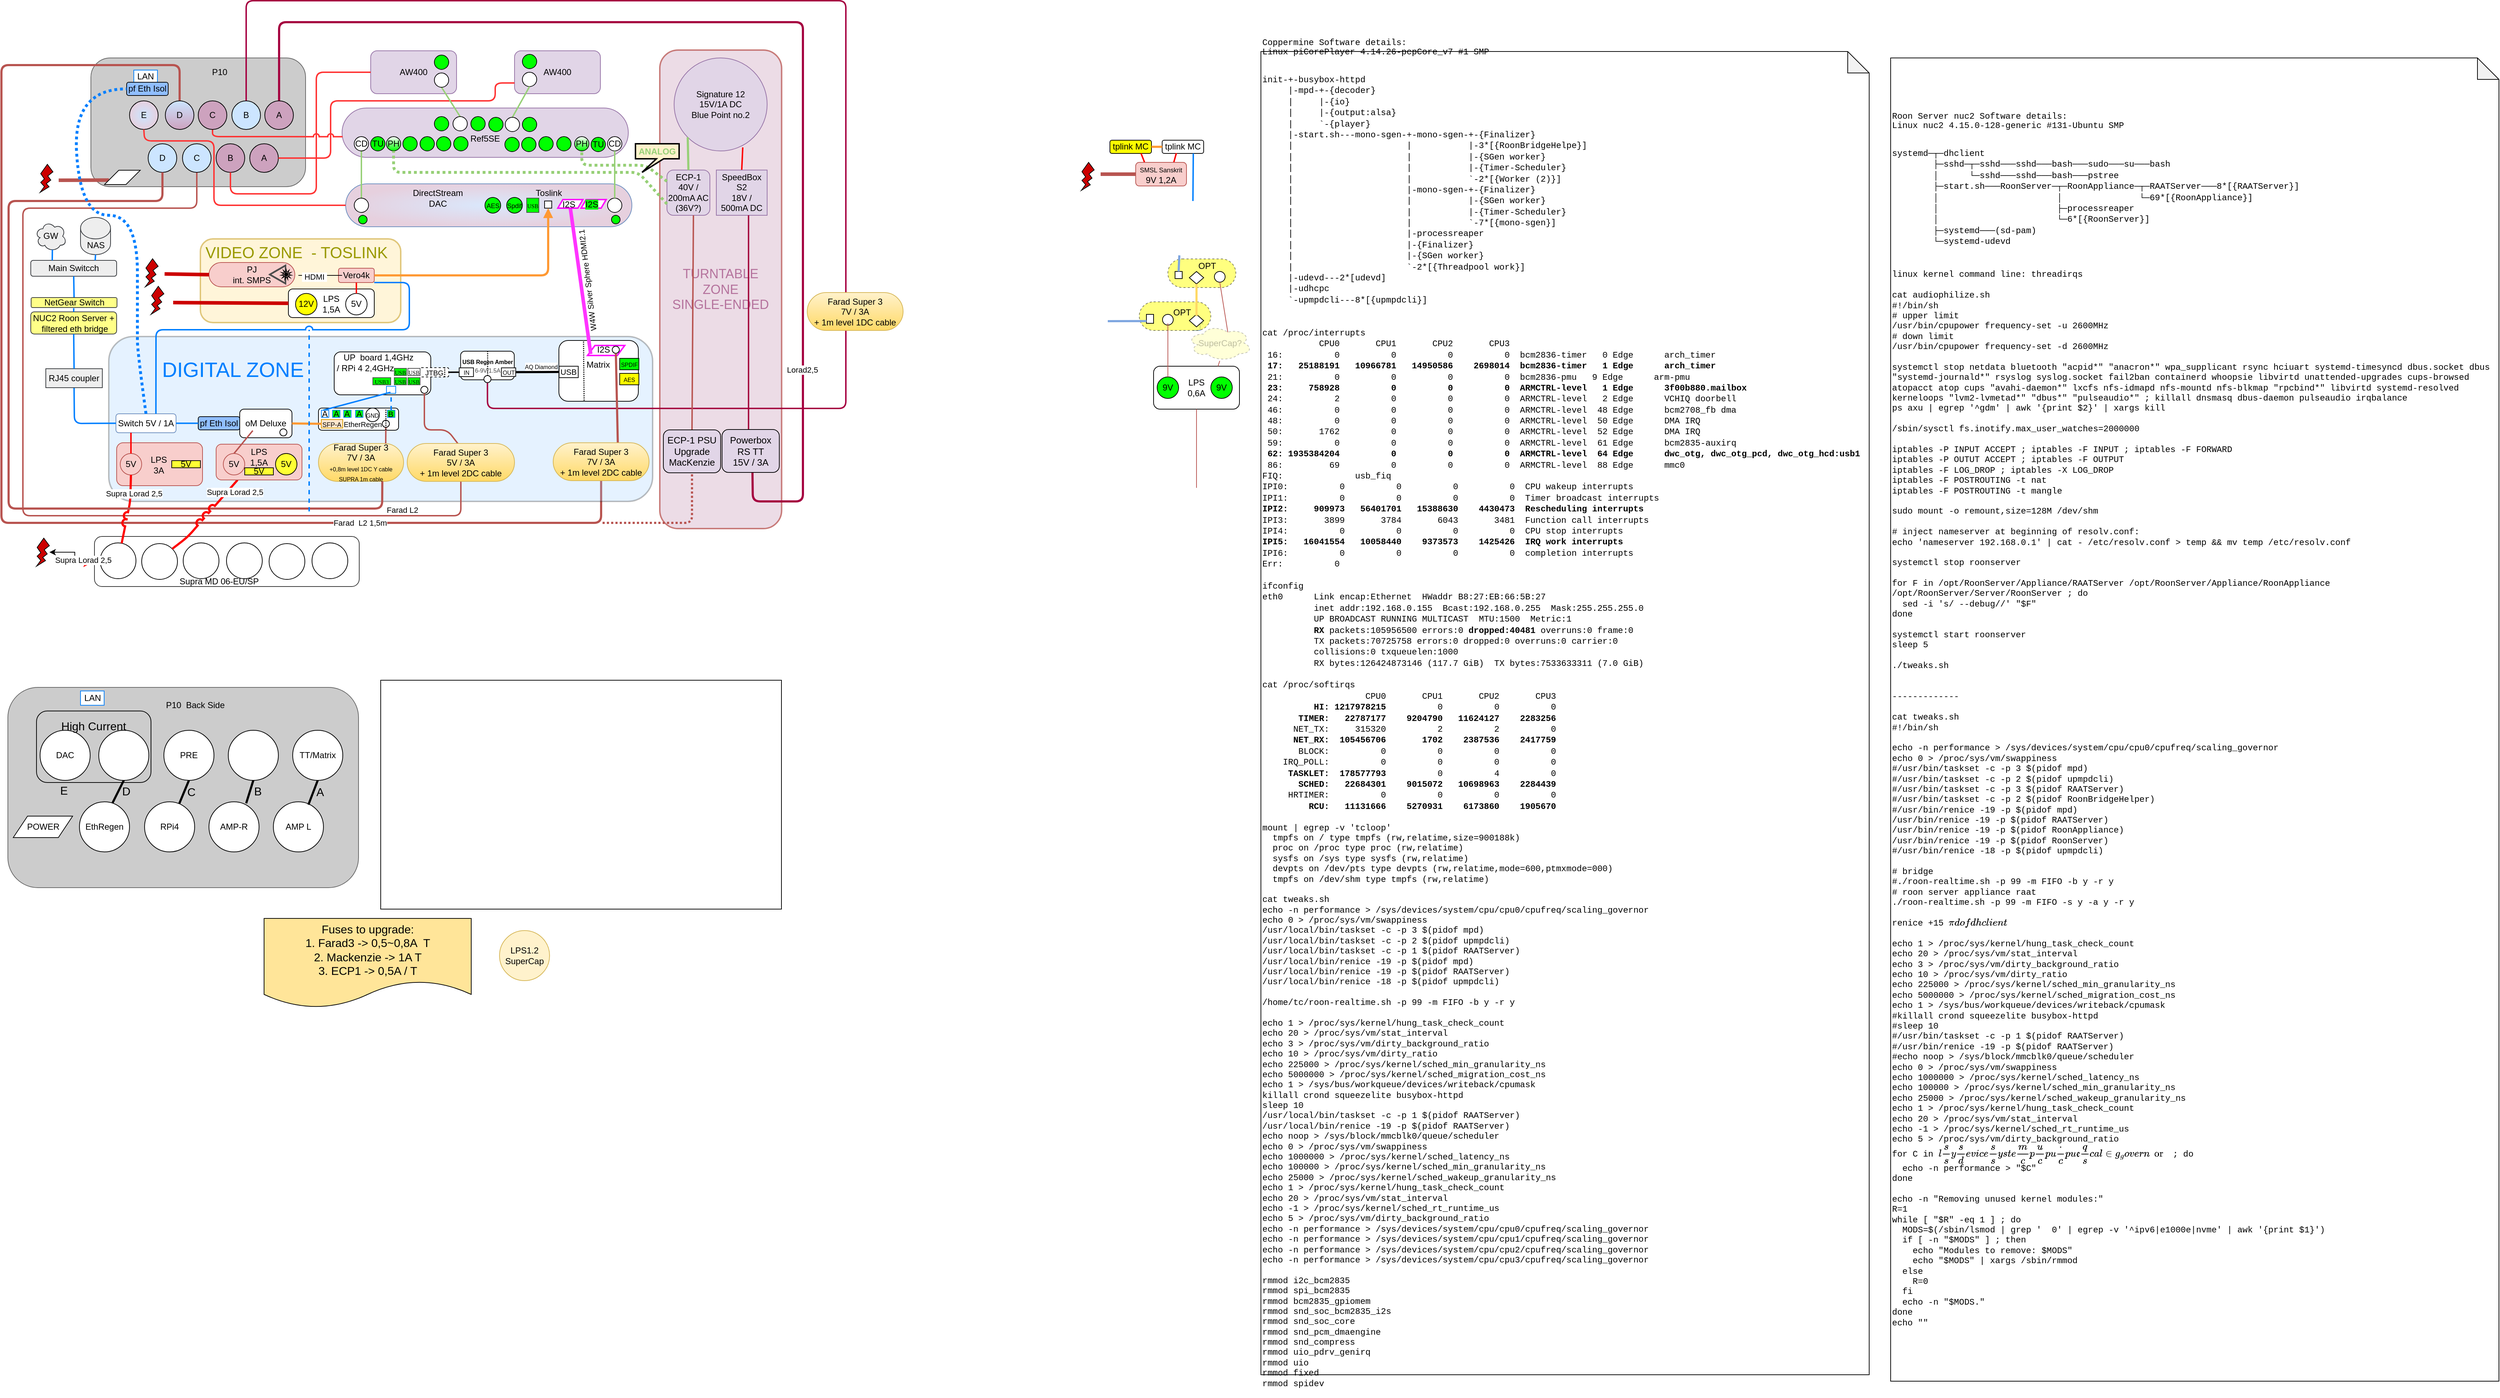 <mxfile version="21.0.8" type="github" pages="3">
  <diagram id="frB2AARtGY0DQCCk_Cin" name="Page-1">
    <mxGraphModel dx="1462" dy="1873" grid="1" gridSize="10" guides="1" tooltips="1" connect="1" arrows="1" fold="1" page="1" pageScale="1" pageWidth="1100" pageHeight="850" math="0" shadow="0">
      <root>
        <mxCell id="0" />
        <mxCell id="1" parent="0" />
        <mxCell id="76j5sk3wCB9ZU_lOgHT8-6" value="" style="rounded=1;whiteSpace=wrap;html=1;strokeColor=#666666;fontColor=#333333;fillColor=#CCCCCC;" parent="1" vertex="1">
          <mxGeometry x="135" y="10" width="300" height="180" as="geometry" />
        </mxCell>
        <mxCell id="M235wbPJO0eQFkBtWyqc-88" value="" style="endArrow=none;html=1;fillColor=#f8cecc;strokeColor=#B85450;entryX=0.5;entryY=1;entryDx=0;entryDy=0;strokeWidth=3;exitX=0.5;exitY=0;exitDx=0;exitDy=0;rounded=1;" parent="1" source="76j5sk3wCB9ZU_lOgHT8-11" target="1uxTvB8G4I0eHR2gSPLV-1" edge="1">
          <mxGeometry width="50" height="50" relative="1" as="geometry">
            <mxPoint x="849.075" y="618.425" as="sourcePoint" />
            <mxPoint x="837" y="515" as="targetPoint" />
            <Array as="points">
              <mxPoint x="259" y="20" />
              <mxPoint x="10" y="20" />
              <mxPoint x="10" y="200" />
              <mxPoint x="10" y="660" />
              <mxPoint x="848" y="660" />
            </Array>
          </mxGeometry>
        </mxCell>
        <mxCell id="quq0QhRDUXGi4U01CZlM-4" value="Farad &amp;nbsp;L2 1,5m" style="edgeLabel;html=1;align=center;verticalAlign=middle;resizable=0;points=[];" parent="M235wbPJO0eQFkBtWyqc-88" vertex="1" connectable="0">
          <mxGeometry x="0.6" relative="1" as="geometry">
            <mxPoint x="-29" as="offset" />
          </mxGeometry>
        </mxCell>
        <mxCell id="OBH05SYVjdOEQUbnL4dN-43" value="&lt;div style=&quot;text-align: left ; font-size: 22px&quot;&gt;&lt;font style=&quot;font-size: 22px&quot; color=&quot;#999900&quot;&gt;&amp;nbsp;VIDEO ZONE &amp;nbsp;- TOSLINK &amp;nbsp; &amp;nbsp; &amp;nbsp; &amp;nbsp;&amp;nbsp;&lt;/font&gt;&lt;/div&gt;&lt;div style=&quot;font-size: 22px&quot;&gt;&lt;br&gt;&lt;/div&gt;&lt;div style=&quot;font-size: 22px&quot;&gt;&lt;br&gt;&lt;/div&gt;" style="rounded=1;whiteSpace=wrap;html=1;strokeColor=#d6b656;strokeWidth=2;fillColor=#fff2cc;opacity=75;align=center;" parent="1" vertex="1">
          <mxGeometry x="288" y="263" width="280" height="117" as="geometry" />
        </mxCell>
        <mxCell id="OBH05SYVjdOEQUbnL4dN-46" value="&lt;font style=&quot;font-size: 29px&quot;&gt;&lt;span style=&quot;color: rgb(0 , 127 , 255)&quot;&gt;&amp;nbsp; &amp;nbsp; &amp;nbsp; &amp;nbsp; &amp;nbsp;DIGITAL ZONE&lt;br&gt;&lt;/span&gt;&lt;br&gt;&lt;br&gt;&lt;br&gt;&lt;div&gt;&lt;div&gt;&lt;br&gt;&lt;/div&gt;&lt;/div&gt;&lt;/font&gt;" style="rounded=1;whiteSpace=wrap;html=1;strokeColor=default;strokeWidth=2;opacity=25;align=left;fillColor=#99CCFF;" parent="1" vertex="1">
          <mxGeometry x="160" y="399.5" width="760" height="230.5" as="geometry" />
        </mxCell>
        <mxCell id="OBH05SYVjdOEQUbnL4dN-44" value="&lt;font style=&quot;font-size: 18px&quot; color=&quot;#b5739d&quot;&gt;TURNTABLE&lt;br&gt;ZONE&lt;br&gt;SINGLE-ENDED&lt;/font&gt;" style="rounded=1;whiteSpace=wrap;html=1;strokeColor=#B85450;strokeWidth=2;gradientColor=none;opacity=75;fillColor=#E6D0DE;" parent="1" vertex="1">
          <mxGeometry x="930" y="-1" width="170.25" height="669" as="geometry" />
        </mxCell>
        <mxCell id="M235wbPJO0eQFkBtWyqc-112" value="" style="rounded=1;whiteSpace=wrap;html=1;arcSize=50;fillColor=#dae8fc;strokeColor=#6c8ebf;gradientColor=#E6D0DE;gradientDirection=radial;" parent="1" vertex="1">
          <mxGeometry x="491" y="186" width="400" height="60" as="geometry" />
        </mxCell>
        <mxCell id="76j5sk3wCB9ZU_lOgHT8-92" value="" style="shape=parallelogram;perimeter=parallelogramPerimeter;whiteSpace=wrap;html=1;strokeColor=#FF00FF;strokeWidth=2;" parent="1" vertex="1">
          <mxGeometry x="820" y="208" width="35" height="12" as="geometry" />
        </mxCell>
        <mxCell id="M235wbPJO0eQFkBtWyqc-65" value="" style="rounded=1;whiteSpace=wrap;html=1;" parent="1" vertex="1">
          <mxGeometry x="789" y="405" width="111" height="85" as="geometry" />
        </mxCell>
        <mxCell id="M235wbPJO0eQFkBtWyqc-36" value="" style="rounded=1;whiteSpace=wrap;html=1;fillColor=#f8cecc;strokeColor=#b85450;" parent="1" vertex="1">
          <mxGeometry x="481" y="304" width="50" height="20" as="geometry" />
        </mxCell>
        <mxCell id="M235wbPJO0eQFkBtWyqc-1" value="&lt;span&gt;Switch 5V / 1A&lt;/span&gt;" style="rounded=1;whiteSpace=wrap;html=1;fillColor=default;strokeColor=#6c8ebf;" parent="1" vertex="1">
          <mxGeometry x="170" y="507.5" width="84" height="26.5" as="geometry" />
        </mxCell>
        <mxCell id="M235wbPJO0eQFkBtWyqc-3" value="" style="rounded=1;whiteSpace=wrap;html=1;" parent="1" vertex="1">
          <mxGeometry x="411" y="333" width="120" height="40" as="geometry" />
        </mxCell>
        <mxCell id="M235wbPJO0eQFkBtWyqc-5" value="LPS&lt;br&gt;1,5A" style="text;html=1;strokeColor=none;fillColor=none;align=center;verticalAlign=middle;whiteSpace=wrap;rounded=0;" parent="1" vertex="1">
          <mxGeometry x="451" y="344.25" width="40" height="20" as="geometry" />
        </mxCell>
        <mxCell id="M235wbPJO0eQFkBtWyqc-6" value="12V" style="ellipse;whiteSpace=wrap;html=1;aspect=fixed;fillColor=#FFFF00;" parent="1" vertex="1">
          <mxGeometry x="421" y="339.25" width="30" height="30" as="geometry" />
        </mxCell>
        <mxCell id="M235wbPJO0eQFkBtWyqc-7" value="5V" style="ellipse;whiteSpace=wrap;html=1;aspect=fixed;fillColor=none;" parent="1" vertex="1">
          <mxGeometry x="491" y="339.25" width="30" height="30" as="geometry" />
        </mxCell>
        <mxCell id="M235wbPJO0eQFkBtWyqc-12" value="" style="rounded=1;whiteSpace=wrap;html=1;fillColor=#f8cecc;strokeColor=#b85450;" parent="1" vertex="1">
          <mxGeometry x="171" y="548" width="120" height="60" as="geometry" />
        </mxCell>
        <mxCell id="M235wbPJO0eQFkBtWyqc-13" value="LPS&lt;br&gt;3A" style="text;html=1;strokeColor=none;fillColor=none;align=center;verticalAlign=middle;whiteSpace=wrap;rounded=0;" parent="1" vertex="1">
          <mxGeometry x="205" y="564" width="50" height="30" as="geometry" />
        </mxCell>
        <mxCell id="M235wbPJO0eQFkBtWyqc-14" value="5V" style="ellipse;whiteSpace=wrap;html=1;aspect=fixed;fillColor=#f8cecc;strokeColor=#b85450;" parent="1" vertex="1">
          <mxGeometry x="176" y="563" width="30" height="30" as="geometry" />
        </mxCell>
        <mxCell id="M235wbPJO0eQFkBtWyqc-16" value="" style="rounded=1;whiteSpace=wrap;html=1;" parent="1" vertex="1">
          <mxGeometry x="1620" y="441" width="120" height="60" as="geometry" />
        </mxCell>
        <mxCell id="M235wbPJO0eQFkBtWyqc-17" value="LPS&lt;br&gt;0,6A" style="text;html=1;strokeColor=none;fillColor=none;align=center;verticalAlign=middle;whiteSpace=wrap;rounded=0;" parent="1" vertex="1">
          <mxGeometry x="1655" y="456" width="50" height="30" as="geometry" />
        </mxCell>
        <mxCell id="M235wbPJO0eQFkBtWyqc-18" value="9V" style="ellipse;whiteSpace=wrap;html=1;aspect=fixed;fillColor=#00FF00;" parent="1" vertex="1">
          <mxGeometry x="1625" y="456" width="30" height="30" as="geometry" />
        </mxCell>
        <mxCell id="M235wbPJO0eQFkBtWyqc-19" value="9V" style="ellipse;whiteSpace=wrap;html=1;aspect=fixed;fillColor=#00FF00;" parent="1" vertex="1">
          <mxGeometry x="1700" y="456" width="30" height="30" as="geometry" />
        </mxCell>
        <mxCell id="M235wbPJO0eQFkBtWyqc-25" value="" style="rounded=1;whiteSpace=wrap;html=1;opacity=80;" parent="1" vertex="1">
          <mxGeometry x="140" y="679" width="370" height="70" as="geometry" />
        </mxCell>
        <mxCell id="cQO_8hGAbdVRbPlgU71L-4" value="" style="edgeStyle=orthogonalEdgeStyle;rounded=0;orthogonalLoop=1;jettySize=auto;html=1;" parent="1" source="M235wbPJO0eQFkBtWyqc-26" target="XV08Rwnm9i_iiW4sjrch-1" edge="1">
          <mxGeometry relative="1" as="geometry" />
        </mxCell>
        <mxCell id="M235wbPJO0eQFkBtWyqc-26" value="" style="ellipse;whiteSpace=wrap;html=1;aspect=fixed;rotation=0;direction=south;" parent="1" vertex="1">
          <mxGeometry x="148" y="688" width="50" height="50" as="geometry" />
        </mxCell>
        <mxCell id="M235wbPJO0eQFkBtWyqc-27" value="" style="ellipse;whiteSpace=wrap;html=1;aspect=fixed;rotation=0;direction=south;" parent="1" vertex="1">
          <mxGeometry x="206" y="689" width="50" height="50" as="geometry" />
        </mxCell>
        <mxCell id="M235wbPJO0eQFkBtWyqc-28" value="" style="ellipse;whiteSpace=wrap;html=1;aspect=fixed;rotation=0;direction=south;" parent="1" vertex="1">
          <mxGeometry x="324.5" y="688" width="50" height="50" as="geometry" />
        </mxCell>
        <mxCell id="M235wbPJO0eQFkBtWyqc-29" value="" style="ellipse;whiteSpace=wrap;html=1;aspect=fixed;rotation=0;direction=south;" parent="1" vertex="1">
          <mxGeometry x="264" y="688" width="50" height="50" as="geometry" />
        </mxCell>
        <mxCell id="M235wbPJO0eQFkBtWyqc-30" value="" style="ellipse;whiteSpace=wrap;html=1;aspect=fixed;rotation=0;direction=south;" parent="1" vertex="1">
          <mxGeometry x="384" y="689" width="50" height="50" as="geometry" />
        </mxCell>
        <mxCell id="M235wbPJO0eQFkBtWyqc-31" value="" style="ellipse;whiteSpace=wrap;html=1;aspect=fixed;rotation=0;direction=south;" parent="1" vertex="1">
          <mxGeometry x="444" y="688" width="50" height="50" as="geometry" />
        </mxCell>
        <mxCell id="M235wbPJO0eQFkBtWyqc-34" value="" style="endArrow=none;html=1;fillColor=#f8cecc;strokeColor=#B85450;exitX=0;exitY=0.5;exitDx=0;exitDy=0;entryX=0.5;entryY=1;entryDx=0;entryDy=0;" parent="1" target="M235wbPJO0eQFkBtWyqc-16" edge="1">
          <mxGeometry width="50" height="50" relative="1" as="geometry">
            <mxPoint x="1680" y="611" as="sourcePoint" />
            <mxPoint x="1560" y="511" as="targetPoint" />
          </mxGeometry>
        </mxCell>
        <mxCell id="M235wbPJO0eQFkBtWyqc-35" value="" style="endArrow=none;html=1;fillColor=#f8cecc;strokeColor=#B85450;strokeWidth=2;entryX=0.5;entryY=1;entryDx=0;entryDy=0;exitX=0.5;exitY=1;exitDx=0;exitDy=0;" parent="1" source="76j5sk3wCB9ZU_lOgHT8-17" target="_X-WQwoRXDPAYax9laIT-1" edge="1">
          <mxGeometry width="50" height="50" relative="1" as="geometry">
            <mxPoint x="270" y="170" as="sourcePoint" />
            <mxPoint x="712" y="605" as="targetPoint" />
            <Array as="points">
              <mxPoint x="283" y="220" />
              <mxPoint x="40" y="220" />
              <mxPoint x="40" y="650" />
              <mxPoint x="652" y="650" />
            </Array>
          </mxGeometry>
        </mxCell>
        <mxCell id="quq0QhRDUXGi4U01CZlM-3" value="Farad L2" style="edgeLabel;html=1;align=center;verticalAlign=middle;resizable=0;points=[];" parent="M235wbPJO0eQFkBtWyqc-35" vertex="1" connectable="0">
          <mxGeometry x="0.605" y="-2" relative="1" as="geometry">
            <mxPoint x="143" y="-10" as="offset" />
          </mxGeometry>
        </mxCell>
        <mxCell id="M235wbPJO0eQFkBtWyqc-87" style="edgeStyle=orthogonalEdgeStyle;rounded=0;orthogonalLoop=1;jettySize=auto;html=1;exitX=0.75;exitY=1;exitDx=0;exitDy=0;entryX=1;entryY=0.75;entryDx=0;entryDy=0;strokeColor=#7EA6E0;" parent="1" source="M235wbPJO0eQFkBtWyqc-39" target="M235wbPJO0eQFkBtWyqc-48" edge="1">
          <mxGeometry relative="1" as="geometry" />
        </mxCell>
        <mxCell id="M235wbPJO0eQFkBtWyqc-39" value="" style="rounded=1;whiteSpace=wrap;html=1;arcSize=50;opacity=50;dashed=1;fillColor=#FFFF00;" parent="1" vertex="1">
          <mxGeometry x="1600" y="351" width="100" height="40" as="geometry" />
        </mxCell>
        <mxCell id="M235wbPJO0eQFkBtWyqc-40" value="" style="rounded=1;whiteSpace=wrap;html=1;arcSize=50;opacity=50;dashed=1;fillColor=#FFFF00;" parent="1" vertex="1">
          <mxGeometry x="1640" y="291" width="95" height="40" as="geometry" />
        </mxCell>
        <mxCell id="M235wbPJO0eQFkBtWyqc-41" value="" style="ellipse;whiteSpace=wrap;html=1;aspect=fixed;" parent="1" vertex="1">
          <mxGeometry x="1632.5" y="368.5" width="15" height="15" as="geometry" />
        </mxCell>
        <mxCell id="M235wbPJO0eQFkBtWyqc-42" value="" style="ellipse;whiteSpace=wrap;html=1;aspect=fixed;" parent="1" vertex="1">
          <mxGeometry x="1705" y="308.5" width="15" height="15" as="geometry" />
        </mxCell>
        <mxCell id="M235wbPJO0eQFkBtWyqc-43" value="" style="endArrow=none;html=1;fillColor=#f8cecc;strokeColor=#B85450;exitX=0.5;exitY=0;exitDx=0;exitDy=0;" parent="1" source="M235wbPJO0eQFkBtWyqc-18" edge="1">
          <mxGeometry width="50" height="50" relative="1" as="geometry">
            <mxPoint x="1865" y="466" as="sourcePoint" />
            <mxPoint x="1640" y="381" as="targetPoint" />
          </mxGeometry>
        </mxCell>
        <mxCell id="M235wbPJO0eQFkBtWyqc-44" value="" style="endArrow=none;html=1;fillColor=#f8cecc;strokeColor=#B85450;exitX=0.625;exitY=0.2;exitDx=0;exitDy=0;entryX=0.5;entryY=1;entryDx=0;entryDy=0;exitPerimeter=0;" parent="1" source="76j5sk3wCB9ZU_lOgHT8-69" target="M235wbPJO0eQFkBtWyqc-42" edge="1">
          <mxGeometry width="50" height="50" relative="1" as="geometry">
            <mxPoint x="1650" y="466" as="sourcePoint" />
            <mxPoint x="1650" y="391" as="targetPoint" />
          </mxGeometry>
        </mxCell>
        <mxCell id="M235wbPJO0eQFkBtWyqc-45" value="" style="rhombus;whiteSpace=wrap;html=1;rotation=-180;" parent="1" vertex="1">
          <mxGeometry x="1670" y="368.5" width="20" height="17.5" as="geometry" />
        </mxCell>
        <mxCell id="M235wbPJO0eQFkBtWyqc-46" value="" style="rhombus;whiteSpace=wrap;html=1;rotation=-180;" parent="1" vertex="1">
          <mxGeometry x="1670" y="308.5" width="20" height="17.5" as="geometry" />
        </mxCell>
        <mxCell id="M235wbPJO0eQFkBtWyqc-47" value="" style="endArrow=none;html=1;fillColor=#f8cecc;entryX=0.5;entryY=0;entryDx=0;entryDy=0;strokeColor=#FFD966;strokeWidth=3;" parent="1" target="M235wbPJO0eQFkBtWyqc-46" edge="1">
          <mxGeometry width="50" height="50" relative="1" as="geometry">
            <mxPoint x="1680" y="371" as="sourcePoint" />
            <mxPoint x="1722.5" y="333.5" as="targetPoint" />
          </mxGeometry>
        </mxCell>
        <mxCell id="M235wbPJO0eQFkBtWyqc-48" value="OPT" style="text;html=1;strokeColor=none;fillColor=none;align=center;verticalAlign=middle;whiteSpace=wrap;rounded=0;rotation=0;opacity=50;" parent="1" vertex="1">
          <mxGeometry x="1635" y="351" width="50" height="30" as="geometry" />
        </mxCell>
        <mxCell id="M235wbPJO0eQFkBtWyqc-49" value="OPT" style="text;html=1;strokeColor=none;fillColor=none;align=center;verticalAlign=middle;whiteSpace=wrap;rounded=0;opacity=50;" parent="1" vertex="1">
          <mxGeometry x="1670" y="286" width="50" height="30" as="geometry" />
        </mxCell>
        <mxCell id="M235wbPJO0eQFkBtWyqc-51" value="" style="rounded=1;whiteSpace=wrap;html=1;" parent="1" vertex="1">
          <mxGeometry x="475" y="421" width="135" height="60" as="geometry" />
        </mxCell>
        <mxCell id="M235wbPJO0eQFkBtWyqc-52" value="UP &amp;nbsp;board 1,4GHz /&amp;nbsp;RPi 4 2,4GHz &amp;nbsp; &amp;nbsp; &amp;nbsp; &amp;nbsp; &amp;nbsp;&amp;nbsp;" style="text;html=1;strokeColor=none;fillColor=none;align=center;verticalAlign=middle;whiteSpace=wrap;rounded=0;" parent="1" vertex="1">
          <mxGeometry x="477" y="426.25" width="120" height="20" as="geometry" />
        </mxCell>
        <mxCell id="M235wbPJO0eQFkBtWyqc-53" value="" style="ellipse;whiteSpace=wrap;html=1;aspect=fixed;" parent="1" vertex="1">
          <mxGeometry x="596" y="469" width="10" height="10" as="geometry" />
        </mxCell>
        <mxCell id="M235wbPJO0eQFkBtWyqc-55" value="" style="rounded=0;whiteSpace=wrap;html=1;strokeColor=#007FFF;" parent="1" vertex="1">
          <mxGeometry x="548" y="469" width="13" height="10" as="geometry" />
        </mxCell>
        <mxCell id="M235wbPJO0eQFkBtWyqc-56" value="" style="rounded=0;whiteSpace=wrap;html=1;" parent="1" vertex="1">
          <mxGeometry x="1650" y="308.5" width="10" height="10" as="geometry" />
        </mxCell>
        <mxCell id="M235wbPJO0eQFkBtWyqc-60" value="" style="rounded=0;whiteSpace=wrap;html=1;" parent="1" vertex="1">
          <mxGeometry x="1610" y="368.5" width="10" height="12.5" as="geometry" />
        </mxCell>
        <mxCell id="M235wbPJO0eQFkBtWyqc-64" value="" style="endArrow=none;html=1;strokeColor=#7EA6E0;entryX=0;entryY=0.75;entryDx=0;entryDy=0;strokeWidth=3;" parent="1" target="M235wbPJO0eQFkBtWyqc-60" edge="1">
          <mxGeometry width="50" height="50" relative="1" as="geometry">
            <mxPoint x="1556" y="378" as="sourcePoint" />
            <mxPoint x="527" y="400" as="targetPoint" />
          </mxGeometry>
        </mxCell>
        <mxCell id="M235wbPJO0eQFkBtWyqc-67" value="&lt;font style=&quot;font-size: 11px&quot;&gt;USB&lt;/font&gt;" style="rounded=0;whiteSpace=wrap;html=1;" parent="1" vertex="1">
          <mxGeometry x="789.25" y="441" width="26.75" height="16" as="geometry" />
        </mxCell>
        <mxCell id="M235wbPJO0eQFkBtWyqc-69" value="" style="endArrow=none;html=1;fillColor=#e1d5e7;exitX=1;exitY=0.5;exitDx=0;exitDy=0;strokeWidth=2;entryX=0;entryY=0.5;entryDx=0;entryDy=0;" parent="1" target="XdRA2iNh4uvHcI7RJy0W-1" edge="1">
          <mxGeometry width="50" height="50" relative="1" as="geometry">
            <mxPoint x="622" y="449.5" as="sourcePoint" />
            <mxPoint x="657" y="449" as="targetPoint" />
          </mxGeometry>
        </mxCell>
        <mxCell id="M235wbPJO0eQFkBtWyqc-74" value="Supra MD 06-EU/SP&amp;nbsp;" style="text;html=1;strokeColor=none;fillColor=none;align=center;verticalAlign=middle;whiteSpace=wrap;rounded=0;" parent="1" vertex="1">
          <mxGeometry x="256" y="737" width="120" height="10" as="geometry" />
        </mxCell>
        <mxCell id="mm1vFh-hCThWvfkdCHbw-8" style="edgeStyle=orthogonalEdgeStyle;rounded=1;jumpStyle=arc;jumpSize=12;orthogonalLoop=1;jettySize=auto;html=1;entryX=0.5;entryY=1;entryDx=0;entryDy=0;endArrow=none;endFill=0;fontSize=10;strokeWidth=2;fillColor=#d80073;strokeColor=#A50040;exitX=0.5;exitY=0;exitDx=0;exitDy=0;" parent="1" source="76j5sk3wCB9ZU_lOgHT8-13" target="mm1vFh-hCThWvfkdCHbw-6" edge="1">
          <mxGeometry relative="1" as="geometry">
            <mxPoint x="1310" y="430" as="sourcePoint" />
            <Array as="points">
              <mxPoint x="352" y="-70" />
              <mxPoint x="1190" y="-70" />
              <mxPoint x="1190" y="500" />
              <mxPoint x="689" y="500" />
            </Array>
          </mxGeometry>
        </mxCell>
        <mxCell id="M235wbPJO0eQFkBtWyqc-100" value="" style="shape=parallelogram;perimeter=parallelogramPerimeter;whiteSpace=wrap;html=1;strokeColor=#FF00FF;strokeWidth=2;" parent="1" vertex="1">
          <mxGeometry x="829" y="412" width="52" height="14" as="geometry" />
        </mxCell>
        <mxCell id="M235wbPJO0eQFkBtWyqc-101" value="I2S" style="text;html=1;strokeColor=none;fillColor=none;align=center;verticalAlign=middle;whiteSpace=wrap;rounded=0;" parent="1" vertex="1">
          <mxGeometry x="829" y="409" width="45" height="17.25" as="geometry" />
        </mxCell>
        <mxCell id="M235wbPJO0eQFkBtWyqc-66" value="Matrix" style="text;html=1;strokeColor=none;fillColor=none;align=center;verticalAlign=middle;whiteSpace=wrap;rounded=0;" parent="1" vertex="1">
          <mxGeometry x="823.5" y="424" width="40" height="30" as="geometry" />
        </mxCell>
        <mxCell id="M235wbPJO0eQFkBtWyqc-78" value="" style="ellipse;whiteSpace=wrap;html=1;aspect=fixed;" parent="1" vertex="1">
          <mxGeometry x="863.5" y="413" width="10" height="10" as="geometry" />
        </mxCell>
        <mxCell id="M235wbPJO0eQFkBtWyqc-105" value="" style="endArrow=none;html=1;fillColor=#f8cecc;strokeColor=#B85450;strokeWidth=3;exitX=0.674;exitY=-0.002;exitDx=0;exitDy=0;exitPerimeter=0;" parent="1" source="1uxTvB8G4I0eHR2gSPLV-1" target="M235wbPJO0eQFkBtWyqc-78" edge="1">
          <mxGeometry width="50" height="50" relative="1" as="geometry">
            <mxPoint x="929.5" y="530" as="sourcePoint" />
            <mxPoint x="885" y="300" as="targetPoint" />
          </mxGeometry>
        </mxCell>
        <mxCell id="M235wbPJO0eQFkBtWyqc-113" value="DirectStream DAC" style="text;html=1;strokeColor=none;fillColor=none;align=center;verticalAlign=middle;whiteSpace=wrap;rounded=0;" parent="1" vertex="1">
          <mxGeometry x="569.5" y="196" width="100" height="20" as="geometry" />
        </mxCell>
        <mxCell id="M235wbPJO0eQFkBtWyqc-114" value="" style="endArrow=none;html=1;strokeColor=#FF33FF;strokeWidth=5;entryX=0.5;entryY=1;entryDx=0;entryDy=0;exitX=0.25;exitY=0;exitDx=0;exitDy=0;" parent="1" source="M235wbPJO0eQFkBtWyqc-66" target="fSwyVRZga3z8psDrk2Eh-13" edge="1">
          <mxGeometry width="50" height="50" relative="1" as="geometry">
            <mxPoint x="847" y="409" as="sourcePoint" />
            <mxPoint x="850" y="199.25" as="targetPoint" />
            <Array as="points" />
          </mxGeometry>
        </mxCell>
        <mxCell id="4km1vffhdAZKjgbEBgEC-2" value="W4W Silver Sphere&amp;nbsp;HDMI2.1" style="edgeLabel;html=1;align=center;verticalAlign=middle;resizable=0;points=[];rotation=-96.9;" parent="M235wbPJO0eQFkBtWyqc-114" vertex="1" connectable="0">
          <mxGeometry x="-0.044" y="-1" relative="1" as="geometry">
            <mxPoint x="8" y="-5" as="offset" />
          </mxGeometry>
        </mxCell>
        <mxCell id="76j5sk3wCB9ZU_lOgHT8-7" value="P10" style="text;html=1;strokeColor=none;fillColor=none;align=center;verticalAlign=middle;whiteSpace=wrap;rounded=0;" parent="1" vertex="1">
          <mxGeometry x="295" width="40" height="60" as="geometry" />
        </mxCell>
        <mxCell id="76j5sk3wCB9ZU_lOgHT8-10" value="E" style="ellipse;whiteSpace=wrap;html=1;aspect=fixed;gradientColor=#E6D0DE;gradientDirection=radial;fillColor=#CCE5FF;" parent="1" vertex="1">
          <mxGeometry x="189" y="70" width="40" height="40" as="geometry" />
        </mxCell>
        <mxCell id="76j5sk3wCB9ZU_lOgHT8-11" value="D" style="ellipse;whiteSpace=wrap;html=1;aspect=fixed;gradientColor=#CDA2BE;fillColor=#CCE5FF;" parent="1" vertex="1">
          <mxGeometry x="239" y="70" width="40" height="40" as="geometry" />
        </mxCell>
        <mxCell id="cdXIdKlyyr9PJ7xX7_ld-2" style="edgeStyle=orthogonalEdgeStyle;rounded=0;orthogonalLoop=1;jettySize=auto;html=1;strokeWidth=3;strokeColor=#FF0000;jumpStyle=arc;entryX=0;entryY=0.5;entryDx=0;entryDy=0;jumpSize=6;" parent="1" target="M235wbPJO0eQFkBtWyqc-25" edge="1">
          <mxGeometry relative="1" as="geometry">
            <Array as="points" />
            <mxPoint x="210" y="701" as="targetPoint" />
            <mxPoint x="90" y="710" as="sourcePoint" />
          </mxGeometry>
        </mxCell>
        <mxCell id="quq0QhRDUXGi4U01CZlM-7" value="Supra Lorad 2,5" style="edgeLabel;html=1;align=center;verticalAlign=middle;resizable=0;points=[];" parent="cdXIdKlyyr9PJ7xX7_ld-2" vertex="1" connectable="0">
          <mxGeometry x="0.392" y="2" relative="1" as="geometry">
            <mxPoint as="offset" />
          </mxGeometry>
        </mxCell>
        <mxCell id="76j5sk3wCB9ZU_lOgHT8-16" value="D" style="ellipse;whiteSpace=wrap;html=1;aspect=fixed;fillColor=#CCE5FF;gradientColor=none;" parent="1" vertex="1">
          <mxGeometry x="215" y="130" width="40" height="40" as="geometry" />
        </mxCell>
        <mxCell id="76j5sk3wCB9ZU_lOgHT8-17" value="C" style="ellipse;whiteSpace=wrap;html=1;aspect=fixed;fillColor=#CCE5FF;" parent="1" vertex="1">
          <mxGeometry x="263" y="130" width="40" height="40" as="geometry" />
        </mxCell>
        <mxCell id="76j5sk3wCB9ZU_lOgHT8-18" value="B" style="ellipse;whiteSpace=wrap;html=1;aspect=fixed;fillColor=#CDA2BE;" parent="1" vertex="1">
          <mxGeometry x="310" y="130" width="40" height="40" as="geometry" />
        </mxCell>
        <mxCell id="76j5sk3wCB9ZU_lOgHT8-19" value="A" style="ellipse;whiteSpace=wrap;html=1;aspect=fixed;fillColor=#CDA2BE;" parent="1" vertex="1">
          <mxGeometry x="357" y="130" width="40" height="40" as="geometry" />
        </mxCell>
        <mxCell id="76j5sk3wCB9ZU_lOgHT8-20" value="" style="endArrow=none;html=1;strokeWidth=2;strokeColor=#FF3333;exitX=0;exitY=0.5;exitDx=0;exitDy=0;entryX=0.5;entryY=1;entryDx=0;entryDy=0;jumpStyle=none;" parent="1" source="M235wbPJO0eQFkBtWyqc-112" target="76j5sk3wCB9ZU_lOgHT8-10" edge="1">
          <mxGeometry width="50" height="50" relative="1" as="geometry">
            <mxPoint x="462" y="200" as="sourcePoint" />
            <mxPoint x="447" y="390" as="targetPoint" />
            <Array as="points">
              <mxPoint x="307" y="216" />
              <mxPoint x="307" y="126" />
              <mxPoint x="210" y="126" />
            </Array>
          </mxGeometry>
        </mxCell>
        <mxCell id="76j5sk3wCB9ZU_lOgHT8-21" value="AW400" style="rounded=1;whiteSpace=wrap;html=1;fillColor=#e1d5e7;strokeColor=#9673a6;" parent="1" vertex="1">
          <mxGeometry x="526" width="120" height="60" as="geometry" />
        </mxCell>
        <mxCell id="76j5sk3wCB9ZU_lOgHT8-22" value="AW400" style="rounded=1;whiteSpace=wrap;html=1;fillColor=#e1d5e7;strokeColor=#9673a6;" parent="1" vertex="1">
          <mxGeometry x="727" width="120" height="60" as="geometry" />
        </mxCell>
        <mxCell id="76j5sk3wCB9ZU_lOgHT8-23" value="&lt;br&gt;Ref5SE" style="rounded=1;whiteSpace=wrap;html=1;arcSize=50;fillColor=#e1d5e7;strokeColor=#9673a6;" parent="1" vertex="1">
          <mxGeometry x="486" y="80" width="400" height="69" as="geometry" />
        </mxCell>
        <mxCell id="76j5sk3wCB9ZU_lOgHT8-24" value="" style="endArrow=none;html=1;strokeColor=#FF3333;strokeWidth=2;entryX=0;entryY=0.75;entryDx=0;entryDy=0;exitX=1;exitY=0.5;exitDx=0;exitDy=0;" parent="1" source="76j5sk3wCB9ZU_lOgHT8-19" target="76j5sk3wCB9ZU_lOgHT8-22" edge="1">
          <mxGeometry width="50" height="50" relative="1" as="geometry">
            <mxPoint x="517" y="400" as="sourcePoint" />
            <mxPoint x="567" y="350" as="targetPoint" />
            <Array as="points">
              <mxPoint x="470" y="150" />
              <mxPoint x="470" y="70" />
              <mxPoint x="700" y="70" />
              <mxPoint x="700" y="45" />
            </Array>
          </mxGeometry>
        </mxCell>
        <mxCell id="76j5sk3wCB9ZU_lOgHT8-25" value="" style="endArrow=none;html=1;strokeColor=#FF3333;strokeWidth=2;entryX=0;entryY=0.5;entryDx=0;entryDy=0;exitX=0.5;exitY=1;exitDx=0;exitDy=0;" parent="1" source="76j5sk3wCB9ZU_lOgHT8-18" target="76j5sk3wCB9ZU_lOgHT8-21" edge="1">
          <mxGeometry width="50" height="50" relative="1" as="geometry">
            <mxPoint x="347" y="100" as="sourcePoint" />
            <mxPoint x="720" y="60" as="targetPoint" />
            <Array as="points">
              <mxPoint x="330" y="200" />
              <mxPoint x="450" y="200" />
              <mxPoint x="450" y="30" />
            </Array>
          </mxGeometry>
        </mxCell>
        <mxCell id="76j5sk3wCB9ZU_lOgHT8-26" value="" style="endArrow=none;html=1;strokeColor=#FF3333;strokeWidth=2;entryX=0.002;entryY=0.581;entryDx=0;entryDy=0;exitX=0.5;exitY=1;exitDx=0;exitDy=0;entryPerimeter=0;jumpStyle=arc;" parent="1" source="76j5sk3wCB9ZU_lOgHT8-12" target="76j5sk3wCB9ZU_lOgHT8-23" edge="1">
          <mxGeometry width="50" height="50" relative="1" as="geometry">
            <mxPoint x="357" y="90" as="sourcePoint" />
            <mxPoint x="752" y="70" as="targetPoint" />
            <Array as="points">
              <mxPoint x="305" y="120" />
            </Array>
          </mxGeometry>
        </mxCell>
        <mxCell id="76j5sk3wCB9ZU_lOgHT8-30" value="" style="endArrow=none;html=1;strokeWidth=2;entryX=0.5;entryY=1;entryDx=0;entryDy=0;exitX=0.5;exitY=0;exitDx=0;exitDy=0;fillColor=#b0e3e6;strokeColor=#97D077;" parent="1" source="76j5sk3wCB9ZU_lOgHT8-32" target="76j5sk3wCB9ZU_lOgHT8-31" edge="1">
          <mxGeometry width="50" height="50" relative="1" as="geometry">
            <mxPoint x="556" y="180" as="sourcePoint" />
            <mxPoint x="556" y="150" as="targetPoint" />
          </mxGeometry>
        </mxCell>
        <mxCell id="76j5sk3wCB9ZU_lOgHT8-31" value="CD" style="ellipse;whiteSpace=wrap;html=1;aspect=fixed;" parent="1" vertex="1">
          <mxGeometry x="503" y="120" width="20" height="20" as="geometry" />
        </mxCell>
        <mxCell id="76j5sk3wCB9ZU_lOgHT8-32" value="" style="ellipse;whiteSpace=wrap;html=1;aspect=fixed;" parent="1" vertex="1">
          <mxGeometry x="503" y="206" width="20" height="20" as="geometry" />
        </mxCell>
        <mxCell id="76j5sk3wCB9ZU_lOgHT8-33" value="" style="ellipse;whiteSpace=wrap;html=1;aspect=fixed;" parent="1" vertex="1">
          <mxGeometry x="857" y="206" width="20" height="20" as="geometry" />
        </mxCell>
        <mxCell id="76j5sk3wCB9ZU_lOgHT8-34" value="CD" style="ellipse;whiteSpace=wrap;html=1;aspect=fixed;" parent="1" vertex="1">
          <mxGeometry x="857" y="120" width="20" height="20" as="geometry" />
        </mxCell>
        <mxCell id="76j5sk3wCB9ZU_lOgHT8-35" value="" style="endArrow=none;html=1;strokeWidth=2;entryX=0.5;entryY=1;entryDx=0;entryDy=0;exitX=0.5;exitY=0;exitDx=0;exitDy=0;strokeColor=#97D077;" parent="1" source="76j5sk3wCB9ZU_lOgHT8-33" target="76j5sk3wCB9ZU_lOgHT8-34" edge="1">
          <mxGeometry width="50" height="50" relative="1" as="geometry">
            <mxPoint x="566" y="200" as="sourcePoint" />
            <mxPoint x="566" y="130" as="targetPoint" />
          </mxGeometry>
        </mxCell>
        <mxCell id="76j5sk3wCB9ZU_lOgHT8-36" value="" style="endArrow=none;html=1;strokeWidth=2;entryX=0.5;entryY=1;entryDx=0;entryDy=0;fillColor=#b0e3e6;strokeColor=#97D077;exitX=0.5;exitY=0;exitDx=0;exitDy=0;entryPerimeter=0;" parent="1" source="73kRBJL7OHnVRC0ZUZlv-14" target="76j5sk3wCB9ZU_lOgHT8-37" edge="1">
          <mxGeometry width="50" height="50" relative="1" as="geometry">
            <mxPoint x="723" y="110.0" as="sourcePoint" />
            <mxPoint x="640" y="131" as="targetPoint" />
          </mxGeometry>
        </mxCell>
        <mxCell id="76j5sk3wCB9ZU_lOgHT8-37" value="" style="ellipse;whiteSpace=wrap;html=1;aspect=fixed;" parent="1" vertex="1">
          <mxGeometry x="615" y="31" width="20" height="20" as="geometry" />
        </mxCell>
        <mxCell id="76j5sk3wCB9ZU_lOgHT8-38" value="" style="ellipse;whiteSpace=wrap;html=1;aspect=fixed;" parent="1" vertex="1">
          <mxGeometry x="738" y="30" width="20" height="20" as="geometry" />
        </mxCell>
        <mxCell id="76j5sk3wCB9ZU_lOgHT8-39" value="PH" style="ellipse;whiteSpace=wrap;html=1;aspect=fixed;fillColor=#FFFFFF;gradientColor=#00FF00;" parent="1" vertex="1">
          <mxGeometry x="548" y="120" width="20" height="20" as="geometry" />
        </mxCell>
        <mxCell id="76j5sk3wCB9ZU_lOgHT8-40" value="PH" style="ellipse;whiteSpace=wrap;html=1;aspect=fixed;gradientColor=#00FF00;" parent="1" vertex="1">
          <mxGeometry x="811" y="120" width="20" height="20" as="geometry" />
        </mxCell>
        <mxCell id="76j5sk3wCB9ZU_lOgHT8-41" value="" style="endArrow=none;html=1;strokeWidth=2;fillColor=#b0e3e6;strokeColor=#97D077;exitX=0.5;exitY=0;exitDx=0;exitDy=0;entryX=0.5;entryY=1;entryDx=0;entryDy=0;" parent="1" source="73kRBJL7OHnVRC0ZUZlv-15" target="76j5sk3wCB9ZU_lOgHT8-38" edge="1">
          <mxGeometry width="50" height="50" relative="1" as="geometry">
            <mxPoint x="707" y="109.0" as="sourcePoint" />
            <mxPoint x="727" y="50" as="targetPoint" />
          </mxGeometry>
        </mxCell>
        <mxCell id="76j5sk3wCB9ZU_lOgHT8-51" value="" style="endArrow=none;html=1;fillColor=#f8cecc;entryX=0.5;entryY=0;entryDx=0;entryDy=0;jumpStyle=arc;jumpSize=12;exitX=0.5;exitY=1;exitDx=0;exitDy=0;strokeWidth=2;strokeColor=#FF0000;" parent="1" source="M235wbPJO0eQFkBtWyqc-37" target="M235wbPJO0eQFkBtWyqc-7" edge="1">
          <mxGeometry width="50" height="50" relative="1" as="geometry">
            <mxPoint x="459" y="354" as="sourcePoint" />
            <mxPoint x="476" y="414" as="targetPoint" />
          </mxGeometry>
        </mxCell>
        <mxCell id="M235wbPJO0eQFkBtWyqc-37" value="Vero4k" style="text;html=1;align=center;verticalAlign=middle;whiteSpace=wrap;rounded=0;" parent="1" vertex="1">
          <mxGeometry x="486" y="304" width="40" height="20" as="geometry" />
        </mxCell>
        <mxCell id="76j5sk3wCB9ZU_lOgHT8-59" value="" style="endArrow=none;html=1;strokeWidth=1;exitX=1;exitY=0.5;exitDx=0;exitDy=0;entryX=0;entryY=0.5;entryDx=0;entryDy=0;" parent="1" edge="1">
          <mxGeometry width="50" height="50" relative="1" as="geometry">
            <mxPoint x="425" y="314" as="sourcePoint" />
            <mxPoint x="486" y="314" as="targetPoint" />
          </mxGeometry>
        </mxCell>
        <mxCell id="4km1vffhdAZKjgbEBgEC-1" value="&amp;nbsp;HDMI&amp;nbsp;" style="edgeLabel;html=1;align=center;verticalAlign=middle;resizable=0;points=[];" parent="76j5sk3wCB9ZU_lOgHT8-59" vertex="1" connectable="0">
          <mxGeometry x="-0.275" y="-2" relative="1" as="geometry">
            <mxPoint as="offset" />
          </mxGeometry>
        </mxCell>
        <mxCell id="76j5sk3wCB9ZU_lOgHT8-60" value="PJ&lt;br&gt;int. SMPS" style="rounded=1;whiteSpace=wrap;html=1;fillColor=#f8cecc;arcSize=50;strokeColor=#b85450;" parent="1" vertex="1">
          <mxGeometry x="300" y="296" width="120" height="34" as="geometry" />
        </mxCell>
        <mxCell id="76j5sk3wCB9ZU_lOgHT8-61" value="" style="endArrow=none;html=1;strokeWidth=5;strokeColor=#CC0000;exitX=0;exitY=0.5;exitDx=0;exitDy=0;" parent="1" source="76j5sk3wCB9ZU_lOgHT8-60" edge="1">
          <mxGeometry width="50" height="50" relative="1" as="geometry">
            <mxPoint x="405" y="172" as="sourcePoint" />
            <mxPoint x="238" y="312" as="targetPoint" />
          </mxGeometry>
        </mxCell>
        <mxCell id="76j5sk3wCB9ZU_lOgHT8-67" value="" style="endArrow=none;html=1;fillColor=#f8cecc;strokeColor=#B85450;exitX=0.478;exitY=0.025;exitDx=0;exitDy=0;strokeWidth=2;entryX=0.5;entryY=1;entryDx=0;entryDy=0;exitPerimeter=0;" parent="1" source="_X-WQwoRXDPAYax9laIT-1" target="M235wbPJO0eQFkBtWyqc-53" edge="1">
          <mxGeometry width="50" height="50" relative="1" as="geometry">
            <mxPoint x="600" y="560" as="sourcePoint" />
            <mxPoint x="601.5" y="516.2" as="targetPoint" />
            <Array as="points">
              <mxPoint x="633" y="530" />
              <mxPoint x="601" y="530" />
            </Array>
          </mxGeometry>
        </mxCell>
        <mxCell id="76j5sk3wCB9ZU_lOgHT8-69" value="SuperCap?" style="ellipse;shape=cloud;whiteSpace=wrap;html=1;fillColor=#FFFF66;dashed=1;opacity=25;textOpacity=25;" parent="1" vertex="1">
          <mxGeometry x="1667.5" y="383.5" width="90" height="50" as="geometry" />
        </mxCell>
        <mxCell id="76j5sk3wCB9ZU_lOgHT8-70" value="" style="endArrow=none;html=1;fillColor=#f8cecc;strokeColor=#B85450;exitX=0.75;exitY=0;exitDx=0;exitDy=0;entryX=0.5;entryY=1;entryDx=0;entryDy=0;" parent="1" source="M235wbPJO0eQFkBtWyqc-16" target="76j5sk3wCB9ZU_lOgHT8-69" edge="1">
          <mxGeometry width="50" height="50" relative="1" as="geometry">
            <mxPoint x="1710" y="441" as="sourcePoint" />
            <mxPoint x="1712.5" y="323.5" as="targetPoint" />
          </mxGeometry>
        </mxCell>
        <mxCell id="76j5sk3wCB9ZU_lOgHT8-90" value="&lt;span style=&quot;background-color: rgb(0 , 255 , 0)&quot;&gt;I2S&lt;/span&gt;" style="text;html=1;fillColor=none;align=center;verticalAlign=middle;whiteSpace=wrap;rounded=0;" parent="1" vertex="1">
          <mxGeometry x="820" y="200.5" width="30" height="29.5" as="geometry" />
        </mxCell>
        <mxCell id="76j5sk3wCB9ZU_lOgHT8-93" value="Toslink" style="text;html=1;strokeColor=none;fillColor=none;align=center;verticalAlign=middle;whiteSpace=wrap;rounded=0;" parent="1" vertex="1">
          <mxGeometry x="749.66" y="181" width="50" height="35" as="geometry" />
        </mxCell>
        <mxCell id="jf7ATLeE-LSNP4t4z8-3-1" value="&lt;font style=&quot;font-size: 10px&quot;&gt;JTBG&lt;/font&gt;" style="rounded=1;whiteSpace=wrap;html=1;strokeWidth=1;dashed=1;" parent="1" vertex="1">
          <mxGeometry x="595" y="443" width="40" height="13" as="geometry" />
        </mxCell>
        <mxCell id="jf7ATLeE-LSNP4t4z8-3-5" value="&lt;font color=&quot;#000000&quot;&gt;ECP-1&lt;br&gt;&lt;/font&gt;40V / 200mA AC&lt;br&gt;(36V?)&lt;font color=&quot;#000000&quot;&gt;&lt;br&gt;&lt;/font&gt;" style="rounded=1;whiteSpace=wrap;html=1;strokeColor=#9673a6;fillColor=#e1d5e7;" parent="1" vertex="1">
          <mxGeometry x="940" y="166.75" width="60" height="63.25" as="geometry" />
        </mxCell>
        <mxCell id="jf7ATLeE-LSNP4t4z8-3-6" value="" style="endArrow=none;html=1;fillColor=#f8cecc;strokeColor=#B85450;exitX=0.5;exitY=0;exitDx=0;exitDy=0;curved=1;strokeWidth=2;" parent="1" source="-6cQfzMzyGC51tP0Eqjj-2" edge="1">
          <mxGeometry width="50" height="50" relative="1" as="geometry">
            <mxPoint x="791.25" y="652.5" as="sourcePoint" />
            <mxPoint x="977" y="230" as="targetPoint" />
            <Array as="points" />
          </mxGeometry>
        </mxCell>
        <mxCell id="jf7ATLeE-LSNP4t4z8-3-7" value="" style="endArrow=none;html=1;strokeWidth=4;entryX=0.5;entryY=1;entryDx=0;entryDy=0;exitX=0;exitY=0.25;exitDx=0;exitDy=0;strokeColor=#97D077;dashed=1;dashPattern=1 1;" parent="1" source="jf7ATLeE-LSNP4t4z8-3-5" target="76j5sk3wCB9ZU_lOgHT8-40" edge="1">
          <mxGeometry width="50" height="50" relative="1" as="geometry">
            <mxPoint x="802" y="200" as="sourcePoint" />
            <mxPoint x="802" y="130" as="targetPoint" />
            <Array as="points">
              <mxPoint x="910" y="160" />
              <mxPoint x="821" y="160" />
            </Array>
          </mxGeometry>
        </mxCell>
        <mxCell id="1uxTvB8G4I0eHR2gSPLV-5" style="rounded=1;orthogonalLoop=1;jettySize=auto;html=1;exitX=0.738;exitY=0.962;exitDx=0;exitDy=0;entryX=0.5;entryY=0;entryDx=0;entryDy=0;strokeColor=#FF0000;endArrow=none;endFill=0;strokeWidth=2;exitPerimeter=0;" parent="1" source="jf7ATLeE-LSNP4t4z8-3-9" target="1uxTvB8G4I0eHR2gSPLV-2" edge="1">
          <mxGeometry relative="1" as="geometry" />
        </mxCell>
        <mxCell id="jf7ATLeE-LSNP4t4z8-3-9" value="&lt;span style=&quot;color: rgb(0 , 0 , 0)&quot;&gt;Signature 12&lt;br&gt;15V/1A DC&lt;/span&gt;&lt;font color=&quot;#000000&quot;&gt;&lt;br&gt;Blue Point no.2&lt;br&gt;&lt;/font&gt;" style="ellipse;whiteSpace=wrap;html=1;aspect=fixed;strokeColor=#9673a6;fillColor=#e1d5e7;" parent="1" vertex="1">
          <mxGeometry x="950" y="10" width="130" height="130" as="geometry" />
        </mxCell>
        <mxCell id="jf7ATLeE-LSNP4t4z8-3-10" value="" style="endArrow=none;html=1;fillColor=#d80073;strokeWidth=3;entryX=0.5;entryY=1;entryDx=0;entryDy=0;strokeColor=#A50040;exitX=0.5;exitY=0;exitDx=0;exitDy=0;" parent="1" source="76j5sk3wCB9ZU_lOgHT8-14" edge="1">
          <mxGeometry width="50" height="50" relative="1" as="geometry">
            <mxPoint x="390" y="-40" as="sourcePoint" />
            <mxPoint x="1059.5" y="590" as="targetPoint" />
            <Array as="points">
              <mxPoint x="398" y="-40" />
              <mxPoint x="1130" y="-40" />
              <mxPoint x="1130" y="630" />
              <mxPoint x="1060" y="630" />
            </Array>
          </mxGeometry>
        </mxCell>
        <mxCell id="cQO_8hGAbdVRbPlgU71L-2" value="Lorad2,5" style="edgeLabel;html=1;align=center;verticalAlign=middle;resizable=0;points=[];" parent="jf7ATLeE-LSNP4t4z8-3-10" vertex="1" connectable="0">
          <mxGeometry x="0.637" y="-1" relative="1" as="geometry">
            <mxPoint as="offset" />
          </mxGeometry>
        </mxCell>
        <mxCell id="jf7ATLeE-LSNP4t4z8-3-11" value="" style="endArrow=none;html=1;strokeWidth=3;entryX=0;entryY=1;entryDx=0;entryDy=0;exitX=0.5;exitY=0;exitDx=0;exitDy=0;strokeColor=#97D077;" parent="1" source="jf7ATLeE-LSNP4t4z8-3-5" target="jf7ATLeE-LSNP4t4z8-3-9" edge="1">
          <mxGeometry width="50" height="50" relative="1" as="geometry">
            <mxPoint x="925" y="195" as="sourcePoint" />
            <mxPoint x="845" y="135" as="targetPoint" />
          </mxGeometry>
        </mxCell>
        <mxCell id="53s6JgEZ6me2CBDkBuSd-7" value="" style="endArrow=none;html=1;fillColor=#dae8fc;exitX=0.5;exitY=0;exitDx=0;exitDy=0;entryX=0.5;entryY=1;entryDx=0;entryDy=0;strokeWidth=3;strokeColor=#7EA6E0;" parent="1" source="M235wbPJO0eQFkBtWyqc-56" edge="1">
          <mxGeometry width="50" height="50" relative="1" as="geometry">
            <mxPoint x="1655" y="308.5" as="sourcePoint" />
            <mxPoint x="1656" y="286" as="targetPoint" />
          </mxGeometry>
        </mxCell>
        <mxCell id="M235wbPJO0eQFkBtWyqc-11" value="" style="endArrow=none;html=1;exitX=0.5;exitY=0;exitDx=0;exitDy=0;entryX=0.25;entryY=1;entryDx=0;entryDy=0;strokeColor=#FF0000;strokeWidth=2;jumpStyle=arc;jumpSize=8;" parent="1" source="M235wbPJO0eQFkBtWyqc-14" target="M235wbPJO0eQFkBtWyqc-1" edge="1">
          <mxGeometry width="50" height="50" relative="1" as="geometry">
            <mxPoint x="167" y="480" as="sourcePoint" />
            <mxPoint x="152" y="490" as="targetPoint" />
          </mxGeometry>
        </mxCell>
        <mxCell id="-6cQfzMzyGC51tP0Eqjj-2" value="&lt;span&gt;&lt;font style=&quot;font-size: 13px&quot;&gt;ECP-1 PSU Upgrade MacKenzie&lt;/font&gt;&lt;/span&gt;&lt;span&gt;&lt;font style=&quot;font-size: 13px&quot;&gt;&lt;br&gt;&lt;/font&gt;&lt;/span&gt;" style="rounded=1;whiteSpace=wrap;html=1;fillColor=#E1D5E7;" parent="1" vertex="1">
          <mxGeometry x="935" y="530" width="80" height="60" as="geometry" />
        </mxCell>
        <mxCell id="1uxTvB8G4I0eHR2gSPLV-1" value="Farad Super 3&lt;br&gt;7V / 3A&lt;br&gt;+ 1m level 2DC cable&lt;br&gt;" style="rounded=1;whiteSpace=wrap;html=1;arcSize=50;fillColor=#fff2cc;strokeColor=#d6b656;gradientColor=#FFD966;" parent="1" vertex="1">
          <mxGeometry x="781" y="548" width="134" height="53" as="geometry" />
        </mxCell>
        <mxCell id="1uxTvB8G4I0eHR2gSPLV-2" value="SpeedBox S2&lt;br&gt;18V / 500mA DC" style="rounded=0;whiteSpace=wrap;html=1;fillColor=#e1d5e7;strokeColor=#9673a6;" parent="1" vertex="1">
          <mxGeometry x="1009" y="166.75" width="71" height="63.25" as="geometry" />
        </mxCell>
        <mxCell id="1uxTvB8G4I0eHR2gSPLV-7" value="" style="endArrow=none;html=1;strokeColor=#A50040;strokeWidth=2;fillColor=#d80073;" parent="1" edge="1">
          <mxGeometry width="50" height="50" relative="1" as="geometry">
            <mxPoint x="1054" y="531" as="sourcePoint" />
            <mxPoint x="1054" y="230" as="targetPoint" />
          </mxGeometry>
        </mxCell>
        <mxCell id="mm1vFh-hCThWvfkdCHbw-6" value="&lt;font style=&quot;font-size: 8px&quot;&gt;&lt;b&gt;USB Regen &lt;font style=&quot;font-size: 8px&quot;&gt;Amber&lt;span style=&quot;background-color: rgb(248 , 249 , 250)&quot;&gt;&lt;br&gt;&lt;/span&gt;&lt;/font&gt;&lt;/b&gt;&lt;span style=&quot;color: rgb(68 , 68 , 68) ; font-family: &amp;#34;helvetica&amp;#34; , &amp;#34;arial&amp;#34; , sans-serif ; background-color: rgb(255 , 255 , 255)&quot;&gt;6-9V/1.5A&lt;/span&gt;&lt;/font&gt;" style="rounded=1;whiteSpace=wrap;html=1;fontSize=10;" parent="1" vertex="1">
          <mxGeometry x="651.66" y="420" width="75" height="40" as="geometry" />
        </mxCell>
        <mxCell id="aQYm6t_41G4kme0ODkEK-2" value="LAN" style="rounded=0;whiteSpace=wrap;html=1;strokeColor=#007FFF;" parent="1" vertex="1">
          <mxGeometry x="195" y="27" width="33" height="17" as="geometry" />
        </mxCell>
        <mxCell id="ypcxiQf_RE1Gg7YUXVHt-1" value="&lt;p style=&quot;line-height: 100%&quot;&gt;&lt;font face=&quot;Courier New&quot;&gt;Coppermine Software details:&lt;br&gt;Linux piCorePlayer 4.14.26-pcpCore_v7 #1 SMP&lt;br&gt;&lt;br&gt;&lt;/font&gt;&lt;/p&gt;&lt;div&gt;&lt;font face=&quot;Courier New&quot;&gt;init-+-busybox-httpd&lt;/font&gt;&lt;/div&gt;&lt;div&gt;&lt;font face=&quot;Courier New&quot;&gt;&amp;nbsp; &amp;nbsp; &amp;nbsp;|-mpd-+-{decoder}&lt;/font&gt;&lt;/div&gt;&lt;div&gt;&lt;font face=&quot;Courier New&quot;&gt;&amp;nbsp; &amp;nbsp; &amp;nbsp;| &amp;nbsp; &amp;nbsp; |-{io}&lt;/font&gt;&lt;/div&gt;&lt;div&gt;&lt;font face=&quot;Courier New&quot;&gt;&amp;nbsp; &amp;nbsp; &amp;nbsp;| &amp;nbsp; &amp;nbsp; |-{output:alsa}&lt;/font&gt;&lt;/div&gt;&lt;div&gt;&lt;font face=&quot;Courier New&quot;&gt;&amp;nbsp; &amp;nbsp; &amp;nbsp;| &amp;nbsp; &amp;nbsp; `-{player}&lt;/font&gt;&lt;/div&gt;&lt;div&gt;&lt;font face=&quot;Courier New&quot;&gt;&amp;nbsp; &amp;nbsp; &amp;nbsp;|-start.sh---mono-sgen-+-mono-sgen-+-{Finalizer}&lt;/font&gt;&lt;/div&gt;&lt;div&gt;&lt;font face=&quot;Courier New&quot;&gt;&amp;nbsp; &amp;nbsp; &amp;nbsp;| &amp;nbsp; &amp;nbsp; &amp;nbsp; &amp;nbsp; &amp;nbsp; &amp;nbsp; &amp;nbsp; &amp;nbsp; &amp;nbsp; &amp;nbsp; &amp;nbsp;| &amp;nbsp; &amp;nbsp; &amp;nbsp; &amp;nbsp; &amp;nbsp; |-3*[{RoonBridgeHelpe}]&lt;/font&gt;&lt;/div&gt;&lt;div&gt;&lt;font face=&quot;Courier New&quot;&gt;&amp;nbsp; &amp;nbsp; &amp;nbsp;| &amp;nbsp; &amp;nbsp; &amp;nbsp; &amp;nbsp; &amp;nbsp; &amp;nbsp; &amp;nbsp; &amp;nbsp; &amp;nbsp; &amp;nbsp; &amp;nbsp;| &amp;nbsp; &amp;nbsp; &amp;nbsp; &amp;nbsp; &amp;nbsp; |-{SGen worker}&lt;/font&gt;&lt;/div&gt;&lt;div&gt;&lt;font face=&quot;Courier New&quot;&gt;&amp;nbsp; &amp;nbsp; &amp;nbsp;| &amp;nbsp; &amp;nbsp; &amp;nbsp; &amp;nbsp; &amp;nbsp; &amp;nbsp; &amp;nbsp; &amp;nbsp; &amp;nbsp; &amp;nbsp; &amp;nbsp;| &amp;nbsp; &amp;nbsp; &amp;nbsp; &amp;nbsp; &amp;nbsp; |-{Timer-Scheduler}&lt;/font&gt;&lt;/div&gt;&lt;div&gt;&lt;font face=&quot;Courier New&quot;&gt;&amp;nbsp; &amp;nbsp; &amp;nbsp;| &amp;nbsp; &amp;nbsp; &amp;nbsp; &amp;nbsp; &amp;nbsp; &amp;nbsp; &amp;nbsp; &amp;nbsp; &amp;nbsp; &amp;nbsp; &amp;nbsp;| &amp;nbsp; &amp;nbsp; &amp;nbsp; &amp;nbsp; &amp;nbsp; `-2*[{Worker (2)}]&lt;/font&gt;&lt;/div&gt;&lt;div&gt;&lt;font face=&quot;Courier New&quot;&gt;&amp;nbsp; &amp;nbsp; &amp;nbsp;| &amp;nbsp; &amp;nbsp; &amp;nbsp; &amp;nbsp; &amp;nbsp; &amp;nbsp; &amp;nbsp; &amp;nbsp; &amp;nbsp; &amp;nbsp; &amp;nbsp;|-mono-sgen-+-{Finalizer}&lt;/font&gt;&lt;/div&gt;&lt;div&gt;&lt;font face=&quot;Courier New&quot;&gt;&amp;nbsp; &amp;nbsp; &amp;nbsp;| &amp;nbsp; &amp;nbsp; &amp;nbsp; &amp;nbsp; &amp;nbsp; &amp;nbsp; &amp;nbsp; &amp;nbsp; &amp;nbsp; &amp;nbsp; &amp;nbsp;| &amp;nbsp; &amp;nbsp; &amp;nbsp; &amp;nbsp; &amp;nbsp; |-{SGen worker}&lt;/font&gt;&lt;/div&gt;&lt;div&gt;&lt;font face=&quot;Courier New&quot;&gt;&amp;nbsp; &amp;nbsp; &amp;nbsp;| &amp;nbsp; &amp;nbsp; &amp;nbsp; &amp;nbsp; &amp;nbsp; &amp;nbsp; &amp;nbsp; &amp;nbsp; &amp;nbsp; &amp;nbsp; &amp;nbsp;| &amp;nbsp; &amp;nbsp; &amp;nbsp; &amp;nbsp; &amp;nbsp; |-{Timer-Scheduler}&lt;/font&gt;&lt;/div&gt;&lt;div&gt;&lt;font face=&quot;Courier New&quot;&gt;&amp;nbsp; &amp;nbsp; &amp;nbsp;| &amp;nbsp; &amp;nbsp; &amp;nbsp; &amp;nbsp; &amp;nbsp; &amp;nbsp; &amp;nbsp; &amp;nbsp; &amp;nbsp; &amp;nbsp; &amp;nbsp;| &amp;nbsp; &amp;nbsp; &amp;nbsp; &amp;nbsp; &amp;nbsp; `-7*[{mono-sgen}]&lt;/font&gt;&lt;/div&gt;&lt;div&gt;&lt;font face=&quot;Courier New&quot;&gt;&amp;nbsp; &amp;nbsp; &amp;nbsp;| &amp;nbsp; &amp;nbsp; &amp;nbsp; &amp;nbsp; &amp;nbsp; &amp;nbsp; &amp;nbsp; &amp;nbsp; &amp;nbsp; &amp;nbsp; &amp;nbsp;|-processreaper&lt;/font&gt;&lt;/div&gt;&lt;div&gt;&lt;font face=&quot;Courier New&quot;&gt;&amp;nbsp; &amp;nbsp; &amp;nbsp;| &amp;nbsp; &amp;nbsp; &amp;nbsp; &amp;nbsp; &amp;nbsp; &amp;nbsp; &amp;nbsp; &amp;nbsp; &amp;nbsp; &amp;nbsp; &amp;nbsp;|-{Finalizer}&lt;/font&gt;&lt;/div&gt;&lt;div&gt;&lt;font face=&quot;Courier New&quot;&gt;&amp;nbsp; &amp;nbsp; &amp;nbsp;| &amp;nbsp; &amp;nbsp; &amp;nbsp; &amp;nbsp; &amp;nbsp; &amp;nbsp; &amp;nbsp; &amp;nbsp; &amp;nbsp; &amp;nbsp; &amp;nbsp;|-{SGen worker}&lt;/font&gt;&lt;/div&gt;&lt;div&gt;&lt;font face=&quot;Courier New&quot;&gt;&amp;nbsp; &amp;nbsp; &amp;nbsp;| &amp;nbsp; &amp;nbsp; &amp;nbsp; &amp;nbsp; &amp;nbsp; &amp;nbsp; &amp;nbsp; &amp;nbsp; &amp;nbsp; &amp;nbsp; &amp;nbsp;`-2*[{Threadpool work}]&lt;/font&gt;&lt;/div&gt;&lt;div&gt;&lt;font face=&quot;Courier New&quot;&gt;&amp;nbsp; &amp;nbsp; &amp;nbsp;|-udevd---2*[udevd]&lt;/font&gt;&lt;/div&gt;&lt;div&gt;&lt;font face=&quot;Courier New&quot;&gt;&amp;nbsp; &amp;nbsp; &amp;nbsp;|-udhcpc&lt;/font&gt;&lt;/div&gt;&lt;div&gt;&lt;font face=&quot;Courier New&quot;&gt;&amp;nbsp; &amp;nbsp; &amp;nbsp;`-upmpdcli---8*[{upmpdcli}]&lt;/font&gt;&lt;/div&gt;&lt;div&gt;&lt;font face=&quot;Courier New&quot;&gt;&lt;br&gt;&lt;/font&gt;&lt;/div&gt;&lt;div&gt;&lt;font face=&quot;Courier New&quot;&gt;&lt;br&gt;&lt;/font&gt;&lt;/div&gt;&lt;div&gt;&lt;div&gt;&lt;font face=&quot;Courier New&quot;&gt;cat /proc/interrupts&lt;/font&gt;&lt;/div&gt;&lt;div&gt;&lt;font face=&quot;Courier New&quot;&gt;&amp;nbsp; &amp;nbsp; &amp;nbsp; &amp;nbsp; &amp;nbsp; &amp;nbsp;CPU0 &amp;nbsp; &amp;nbsp; &amp;nbsp; CPU1 &amp;nbsp; &amp;nbsp; &amp;nbsp; CPU2 &amp;nbsp; &amp;nbsp; &amp;nbsp; CPU3&lt;/font&gt;&lt;/div&gt;&lt;div&gt;&lt;font face=&quot;Courier New&quot;&gt;&amp;nbsp;16: &amp;nbsp; &amp;nbsp; &amp;nbsp; &amp;nbsp; &amp;nbsp;0 &amp;nbsp; &amp;nbsp; &amp;nbsp; &amp;nbsp; &amp;nbsp;0 &amp;nbsp; &amp;nbsp; &amp;nbsp; &amp;nbsp; &amp;nbsp;0 &amp;nbsp; &amp;nbsp; &amp;nbsp; &amp;nbsp; &amp;nbsp;0 &amp;nbsp;bcm2836-timer &amp;nbsp; 0 Edge &amp;nbsp; &amp;nbsp; &amp;nbsp;arch_timer&lt;/font&gt;&lt;/div&gt;&lt;div&gt;&lt;font face=&quot;Courier New&quot;&gt;&lt;b&gt;&amp;nbsp;17: &amp;nbsp; 25188191 &amp;nbsp; 10966781 &amp;nbsp; 14950586 &amp;nbsp; &amp;nbsp;2698014 &amp;nbsp;bcm2836-timer &amp;nbsp; 1 Edge &amp;nbsp; &amp;nbsp; &amp;nbsp;arch_timer&lt;/b&gt;&lt;/font&gt;&lt;/div&gt;&lt;div&gt;&lt;font face=&quot;Courier New&quot;&gt;&amp;nbsp;21: &amp;nbsp; &amp;nbsp; &amp;nbsp; &amp;nbsp; &amp;nbsp;0 &amp;nbsp; &amp;nbsp; &amp;nbsp; &amp;nbsp; &amp;nbsp;0 &amp;nbsp; &amp;nbsp; &amp;nbsp; &amp;nbsp; &amp;nbsp;0 &amp;nbsp; &amp;nbsp; &amp;nbsp; &amp;nbsp; &amp;nbsp;0 &amp;nbsp;bcm2836-pmu &amp;nbsp; 9 Edge &amp;nbsp; &amp;nbsp; &amp;nbsp;arm-pmu&lt;/font&gt;&lt;/div&gt;&lt;div&gt;&lt;font face=&quot;Courier New&quot;&gt;&lt;b&gt;&amp;nbsp;23: &amp;nbsp; &amp;nbsp; 758928 &amp;nbsp; &amp;nbsp; &amp;nbsp; &amp;nbsp; &amp;nbsp;0 &amp;nbsp; &amp;nbsp; &amp;nbsp; &amp;nbsp; &amp;nbsp;0 &amp;nbsp; &amp;nbsp; &amp;nbsp; &amp;nbsp; &amp;nbsp;0 &amp;nbsp;ARMCTRL-level &amp;nbsp; 1 Edge &amp;nbsp; &amp;nbsp; &amp;nbsp;3f00b880.mailbox&lt;/b&gt;&lt;/font&gt;&lt;/div&gt;&lt;div&gt;&lt;font face=&quot;Courier New&quot;&gt;&amp;nbsp;24: &amp;nbsp; &amp;nbsp; &amp;nbsp; &amp;nbsp; &amp;nbsp;2 &amp;nbsp; &amp;nbsp; &amp;nbsp; &amp;nbsp; &amp;nbsp;0 &amp;nbsp; &amp;nbsp; &amp;nbsp; &amp;nbsp; &amp;nbsp;0 &amp;nbsp; &amp;nbsp; &amp;nbsp; &amp;nbsp; &amp;nbsp;0 &amp;nbsp;ARMCTRL-level &amp;nbsp; 2 Edge &amp;nbsp; &amp;nbsp; &amp;nbsp;VCHIQ doorbell&lt;/font&gt;&lt;/div&gt;&lt;div&gt;&lt;font face=&quot;Courier New&quot;&gt;&amp;nbsp;46: &amp;nbsp; &amp;nbsp; &amp;nbsp; &amp;nbsp; &amp;nbsp;0 &amp;nbsp; &amp;nbsp; &amp;nbsp; &amp;nbsp; &amp;nbsp;0 &amp;nbsp; &amp;nbsp; &amp;nbsp; &amp;nbsp; &amp;nbsp;0 &amp;nbsp; &amp;nbsp; &amp;nbsp; &amp;nbsp; &amp;nbsp;0 &amp;nbsp;ARMCTRL-level &amp;nbsp;48 Edge &amp;nbsp; &amp;nbsp; &amp;nbsp;bcm2708_fb dma&lt;/font&gt;&lt;/div&gt;&lt;div&gt;&lt;font face=&quot;Courier New&quot;&gt;&amp;nbsp;48: &amp;nbsp; &amp;nbsp; &amp;nbsp; &amp;nbsp; &amp;nbsp;0 &amp;nbsp; &amp;nbsp; &amp;nbsp; &amp;nbsp; &amp;nbsp;0 &amp;nbsp; &amp;nbsp; &amp;nbsp; &amp;nbsp; &amp;nbsp;0 &amp;nbsp; &amp;nbsp; &amp;nbsp; &amp;nbsp; &amp;nbsp;0 &amp;nbsp;ARMCTRL-level &amp;nbsp;50 Edge &amp;nbsp; &amp;nbsp; &amp;nbsp;DMA IRQ&lt;/font&gt;&lt;/div&gt;&lt;div&gt;&lt;font face=&quot;Courier New&quot;&gt;&amp;nbsp;50: &amp;nbsp; &amp;nbsp; &amp;nbsp; 1762 &amp;nbsp; &amp;nbsp; &amp;nbsp; &amp;nbsp; &amp;nbsp;0 &amp;nbsp; &amp;nbsp; &amp;nbsp; &amp;nbsp; &amp;nbsp;0 &amp;nbsp; &amp;nbsp; &amp;nbsp; &amp;nbsp; &amp;nbsp;0 &amp;nbsp;ARMCTRL-level &amp;nbsp;52 Edge &amp;nbsp; &amp;nbsp; &amp;nbsp;DMA IRQ&lt;/font&gt;&lt;/div&gt;&lt;div&gt;&lt;font face=&quot;Courier New&quot;&gt;&amp;nbsp;59: &amp;nbsp; &amp;nbsp; &amp;nbsp; &amp;nbsp; &amp;nbsp;0 &amp;nbsp; &amp;nbsp; &amp;nbsp; &amp;nbsp; &amp;nbsp;0 &amp;nbsp; &amp;nbsp; &amp;nbsp; &amp;nbsp; &amp;nbsp;0 &amp;nbsp; &amp;nbsp; &amp;nbsp; &amp;nbsp; &amp;nbsp;0 &amp;nbsp;ARMCTRL-level &amp;nbsp;61 Edge &amp;nbsp; &amp;nbsp; &amp;nbsp;bcm2835-auxirq&lt;/font&gt;&lt;/div&gt;&lt;div&gt;&lt;font face=&quot;Courier New&quot;&gt;&lt;b&gt;&amp;nbsp;62: 1935384204 &amp;nbsp; &amp;nbsp; &amp;nbsp; &amp;nbsp; &amp;nbsp;0 &amp;nbsp; &amp;nbsp; &amp;nbsp; &amp;nbsp; &amp;nbsp;0 &amp;nbsp; &amp;nbsp; &amp;nbsp; &amp;nbsp; &amp;nbsp;0 &amp;nbsp;ARMCTRL-level &amp;nbsp;64 Edge &amp;nbsp; &amp;nbsp; &amp;nbsp;dwc_otg, dwc_otg_pcd, dwc_otg_hcd:usb1&lt;/b&gt;&lt;/font&gt;&lt;/div&gt;&lt;div&gt;&lt;font face=&quot;Courier New&quot;&gt;&amp;nbsp;86: &amp;nbsp; &amp;nbsp; &amp;nbsp; &amp;nbsp; 69 &amp;nbsp; &amp;nbsp; &amp;nbsp; &amp;nbsp; &amp;nbsp;0 &amp;nbsp; &amp;nbsp; &amp;nbsp; &amp;nbsp; &amp;nbsp;0 &amp;nbsp; &amp;nbsp; &amp;nbsp; &amp;nbsp; &amp;nbsp;0 &amp;nbsp;ARMCTRL-level &amp;nbsp;88 Edge &amp;nbsp; &amp;nbsp; &amp;nbsp;mmc0&lt;/font&gt;&lt;/div&gt;&lt;div&gt;&lt;font face=&quot;Courier New&quot;&gt;FIQ: &amp;nbsp; &amp;nbsp; &amp;nbsp; &amp;nbsp; &amp;nbsp; &amp;nbsp; &amp;nbsp;usb_fiq&lt;/font&gt;&lt;/div&gt;&lt;div&gt;&lt;font face=&quot;Courier New&quot;&gt;IPI0: &amp;nbsp; &amp;nbsp; &amp;nbsp; &amp;nbsp; &amp;nbsp;0 &amp;nbsp; &amp;nbsp; &amp;nbsp; &amp;nbsp; &amp;nbsp;0 &amp;nbsp; &amp;nbsp; &amp;nbsp; &amp;nbsp; &amp;nbsp;0 &amp;nbsp; &amp;nbsp; &amp;nbsp; &amp;nbsp; &amp;nbsp;0 &amp;nbsp;CPU wakeup interrupts&lt;/font&gt;&lt;/div&gt;&lt;div&gt;&lt;font face=&quot;Courier New&quot;&gt;IPI1: &amp;nbsp; &amp;nbsp; &amp;nbsp; &amp;nbsp; &amp;nbsp;0 &amp;nbsp; &amp;nbsp; &amp;nbsp; &amp;nbsp; &amp;nbsp;0 &amp;nbsp; &amp;nbsp; &amp;nbsp; &amp;nbsp; &amp;nbsp;0 &amp;nbsp; &amp;nbsp; &amp;nbsp; &amp;nbsp; &amp;nbsp;0 &amp;nbsp;Timer broadcast interrupts&lt;/font&gt;&lt;/div&gt;&lt;div&gt;&lt;font face=&quot;Courier New&quot;&gt;&lt;b&gt;IPI2: &amp;nbsp; &amp;nbsp; 909973 &amp;nbsp; 56401701 &amp;nbsp; 15388630 &amp;nbsp; &amp;nbsp;4430473 &amp;nbsp;Rescheduling interrupts&lt;/b&gt;&lt;/font&gt;&lt;/div&gt;&lt;div&gt;&lt;font face=&quot;Courier New&quot;&gt;IPI3: &amp;nbsp; &amp;nbsp; &amp;nbsp; 3899 &amp;nbsp; &amp;nbsp; &amp;nbsp; 3784 &amp;nbsp; &amp;nbsp; &amp;nbsp; 6043 &amp;nbsp; &amp;nbsp; &amp;nbsp; 3481 &amp;nbsp;Function call interrupts&lt;/font&gt;&lt;/div&gt;&lt;div&gt;&lt;font face=&quot;Courier New&quot;&gt;IPI4: &amp;nbsp; &amp;nbsp; &amp;nbsp; &amp;nbsp; &amp;nbsp;0 &amp;nbsp; &amp;nbsp; &amp;nbsp; &amp;nbsp; &amp;nbsp;0 &amp;nbsp; &amp;nbsp; &amp;nbsp; &amp;nbsp; &amp;nbsp;0 &amp;nbsp; &amp;nbsp; &amp;nbsp; &amp;nbsp; &amp;nbsp;0 &amp;nbsp;CPU stop interrupts&lt;/font&gt;&lt;/div&gt;&lt;div&gt;&lt;font face=&quot;Courier New&quot;&gt;&lt;b&gt;IPI5: &amp;nbsp; 16041554 &amp;nbsp; 10058440 &amp;nbsp; &amp;nbsp;9373573 &amp;nbsp; &amp;nbsp;1425426 &amp;nbsp;IRQ work interrupts&lt;/b&gt;&lt;/font&gt;&lt;/div&gt;&lt;div&gt;&lt;font face=&quot;Courier New&quot;&gt;IPI6: &amp;nbsp; &amp;nbsp; &amp;nbsp; &amp;nbsp; &amp;nbsp;0 &amp;nbsp; &amp;nbsp; &amp;nbsp; &amp;nbsp; &amp;nbsp;0 &amp;nbsp; &amp;nbsp; &amp;nbsp; &amp;nbsp; &amp;nbsp;0 &amp;nbsp; &amp;nbsp; &amp;nbsp; &amp;nbsp; &amp;nbsp;0 &amp;nbsp;completion interrupts&lt;/font&gt;&lt;/div&gt;&lt;div&gt;&lt;font face=&quot;Courier New&quot;&gt;Err: &amp;nbsp; &amp;nbsp; &amp;nbsp; &amp;nbsp; &amp;nbsp;0&lt;/font&gt;&lt;/div&gt;&lt;/div&gt;&lt;div&gt;&lt;font face=&quot;Courier New&quot;&gt;&lt;br&gt;&lt;/font&gt;&lt;/div&gt;&lt;div&gt;&lt;div&gt;&lt;font face=&quot;Courier New&quot;&gt;ifconfig&lt;/font&gt;&lt;/div&gt;&lt;div&gt;&lt;font face=&quot;Courier New&quot;&gt;eth0 &amp;nbsp; &amp;nbsp; &amp;nbsp;Link encap:Ethernet &amp;nbsp;HWaddr B8:27:EB:66:5B:27&lt;/font&gt;&lt;/div&gt;&lt;div&gt;&lt;font face=&quot;Courier New&quot;&gt;&amp;nbsp; &amp;nbsp; &amp;nbsp; &amp;nbsp; &amp;nbsp; inet addr:192.168.0.155 &amp;nbsp;Bcast:192.168.0.255 &amp;nbsp;Mask:255.255.255.0&lt;/font&gt;&lt;/div&gt;&lt;div&gt;&lt;font face=&quot;Courier New&quot;&gt;&amp;nbsp; &amp;nbsp; &amp;nbsp; &amp;nbsp; &amp;nbsp; UP BROADCAST RUNNING MULTICAST &amp;nbsp;MTU:1500 &amp;nbsp;Metric:1&lt;/font&gt;&lt;/div&gt;&lt;div&gt;&lt;font face=&quot;Courier New&quot;&gt;&amp;nbsp; &amp;nbsp; &amp;nbsp; &amp;nbsp; &amp;nbsp; &lt;b&gt;RX&lt;/b&gt; packets:105956500 errors:0 &lt;b&gt;dropped:40481 &lt;/b&gt;overruns:0 frame:0&lt;/font&gt;&lt;/div&gt;&lt;div&gt;&lt;font face=&quot;Courier New&quot;&gt;&amp;nbsp; &amp;nbsp; &amp;nbsp; &amp;nbsp; &amp;nbsp; TX packets:70725758 errors:0 dropped:0 overruns:0 carrier:0&lt;/font&gt;&lt;/div&gt;&lt;div&gt;&lt;font face=&quot;Courier New&quot;&gt;&amp;nbsp; &amp;nbsp; &amp;nbsp; &amp;nbsp; &amp;nbsp; collisions:0 txqueuelen:1000&lt;/font&gt;&lt;/div&gt;&lt;div&gt;&lt;font face=&quot;Courier New&quot;&gt;&amp;nbsp; &amp;nbsp; &amp;nbsp; &amp;nbsp; &amp;nbsp; RX bytes:126424873146 (117.7 GiB) &amp;nbsp;TX bytes:7533633311 (7.0 GiB)&lt;/font&gt;&lt;/div&gt;&lt;/div&gt;&lt;div&gt;&lt;font face=&quot;Courier New&quot;&gt;&lt;br&gt;&lt;/font&gt;&lt;/div&gt;&lt;div&gt;&lt;div&gt;&lt;font face=&quot;Courier New&quot;&gt;cat /proc/softirqs&lt;/font&gt;&lt;/div&gt;&lt;div&gt;&lt;font face=&quot;Courier New&quot;&gt;&amp;nbsp; &amp;nbsp; &amp;nbsp; &amp;nbsp; &amp;nbsp; &amp;nbsp; &amp;nbsp; &amp;nbsp; &amp;nbsp; &amp;nbsp; CPU0 &amp;nbsp; &amp;nbsp; &amp;nbsp; CPU1 &amp;nbsp; &amp;nbsp; &amp;nbsp; CPU2 &amp;nbsp; &amp;nbsp; &amp;nbsp; CPU3&lt;/font&gt;&lt;/div&gt;&lt;div&gt;&lt;font face=&quot;Courier New&quot;&gt;&amp;nbsp; &amp;nbsp; &amp;nbsp; &amp;nbsp; &amp;nbsp; &lt;b&gt;HI: 1217978215 &lt;/b&gt;&amp;nbsp; &amp;nbsp; &amp;nbsp; &amp;nbsp; &amp;nbsp;0 &amp;nbsp; &amp;nbsp; &amp;nbsp; &amp;nbsp; &amp;nbsp;0 &amp;nbsp; &amp;nbsp; &amp;nbsp; &amp;nbsp; &amp;nbsp;0&lt;/font&gt;&lt;/div&gt;&lt;div&gt;&lt;font face=&quot;Courier New&quot;&gt;&amp;nbsp; &amp;nbsp; &amp;nbsp;&lt;b&gt; &amp;nbsp;TIMER: &amp;nbsp; 22787177 &amp;nbsp; &amp;nbsp;9204790 &amp;nbsp; 11624127 &amp;nbsp; &amp;nbsp;2283256&lt;/b&gt;&lt;/font&gt;&lt;/div&gt;&lt;div&gt;&lt;font face=&quot;Courier New&quot;&gt;&amp;nbsp; &amp;nbsp; &amp;nbsp; NET_TX: &amp;nbsp; &amp;nbsp; 315320 &amp;nbsp; &amp;nbsp; &amp;nbsp; &amp;nbsp; &amp;nbsp;2 &amp;nbsp; &amp;nbsp; &amp;nbsp; &amp;nbsp; &amp;nbsp;2 &amp;nbsp; &amp;nbsp; &amp;nbsp; &amp;nbsp; &amp;nbsp;0&lt;/font&gt;&lt;/div&gt;&lt;div&gt;&lt;font face=&quot;Courier New&quot;&gt;&amp;nbsp; &amp;nbsp; &amp;nbsp;&lt;b&gt; NET_RX: &amp;nbsp;105456706 &amp;nbsp; &amp;nbsp; &amp;nbsp; 1702 &amp;nbsp; &amp;nbsp;2387536 &amp;nbsp; &amp;nbsp;2417759&lt;/b&gt;&lt;/font&gt;&lt;/div&gt;&lt;div&gt;&lt;font face=&quot;Courier New&quot;&gt;&amp;nbsp; &amp;nbsp; &amp;nbsp; &amp;nbsp;BLOCK: &amp;nbsp; &amp;nbsp; &amp;nbsp; &amp;nbsp; &amp;nbsp;0 &amp;nbsp; &amp;nbsp; &amp;nbsp; &amp;nbsp; &amp;nbsp;0 &amp;nbsp; &amp;nbsp; &amp;nbsp; &amp;nbsp; &amp;nbsp;0 &amp;nbsp; &amp;nbsp; &amp;nbsp; &amp;nbsp; &amp;nbsp;0&lt;/font&gt;&lt;/div&gt;&lt;div&gt;&lt;font face=&quot;Courier New&quot;&gt;&amp;nbsp; &amp;nbsp; IRQ_POLL: &amp;nbsp; &amp;nbsp; &amp;nbsp; &amp;nbsp; &amp;nbsp;0 &amp;nbsp; &amp;nbsp; &amp;nbsp; &amp;nbsp; &amp;nbsp;0 &amp;nbsp; &amp;nbsp; &amp;nbsp; &amp;nbsp; &amp;nbsp;0 &amp;nbsp; &amp;nbsp; &amp;nbsp; &amp;nbsp; &amp;nbsp;0&lt;/font&gt;&lt;/div&gt;&lt;div&gt;&lt;font face=&quot;Courier New&quot;&gt;&amp;nbsp; &amp;nbsp; &amp;nbsp;&lt;b&gt;TASKLET: &amp;nbsp;178577793 &lt;/b&gt;&amp;nbsp; &amp;nbsp; &amp;nbsp; &amp;nbsp; &amp;nbsp;0 &amp;nbsp; &amp;nbsp; &amp;nbsp; &amp;nbsp; &amp;nbsp;4 &amp;nbsp; &amp;nbsp; &amp;nbsp; &amp;nbsp; &amp;nbsp;0&lt;/font&gt;&lt;/div&gt;&lt;div&gt;&lt;font face=&quot;Courier New&quot;&gt;&amp;nbsp; &amp;nbsp; &amp;nbsp; &lt;b&gt;&amp;nbsp;SCHED: &amp;nbsp; 22684301 &amp;nbsp; &amp;nbsp;9015072 &amp;nbsp; 10698963 &amp;nbsp; &amp;nbsp;2284439&lt;/b&gt;&lt;/font&gt;&lt;/div&gt;&lt;div&gt;&lt;font face=&quot;Courier New&quot;&gt;&amp;nbsp; &amp;nbsp; &amp;nbsp;HRTIMER: &amp;nbsp; &amp;nbsp; &amp;nbsp; &amp;nbsp; &amp;nbsp;0 &amp;nbsp; &amp;nbsp; &amp;nbsp; &amp;nbsp; &amp;nbsp;0 &amp;nbsp; &amp;nbsp; &amp;nbsp; &amp;nbsp; &amp;nbsp;0 &amp;nbsp; &amp;nbsp; &amp;nbsp; &amp;nbsp; &amp;nbsp;0&lt;/font&gt;&lt;/div&gt;&lt;div&gt;&lt;font face=&quot;Courier New&quot;&gt;&amp;nbsp; &amp;nbsp; &amp;nbsp; &amp;nbsp; &amp;nbsp;&lt;b&gt;RCU: &amp;nbsp; 11131666 &amp;nbsp; &amp;nbsp;5270931 &amp;nbsp; &amp;nbsp;6173860 &amp;nbsp; &amp;nbsp;1905670&lt;/b&gt;&lt;/font&gt;&lt;/div&gt;&lt;/div&gt;&lt;div&gt;&lt;font face=&quot;Courier New&quot;&gt;&lt;b&gt;&lt;br&gt;&lt;/b&gt;&lt;/font&gt;&lt;/div&gt;&lt;div&gt;&lt;font face=&quot;Courier New&quot;&gt;&lt;div&gt;mount | egrep -v &#39;tcloop&#39;&lt;/div&gt;&lt;div&gt;&amp;nbsp; tmpfs on / type tmpfs (rw,relatime,size=900188k)&lt;/div&gt;&lt;div&gt;&amp;nbsp; proc on /proc type proc (rw,relatime)&lt;/div&gt;&lt;div&gt;&amp;nbsp; sysfs on /sys type sysfs (rw,relatime)&lt;/div&gt;&lt;div&gt;&amp;nbsp; devpts on /dev/pts type devpts (rw,relatime,mode=600,ptmxmode=000)&lt;/div&gt;&lt;div&gt;&amp;nbsp; tmpfs on /dev/shm type tmpfs (rw,relatime)&lt;/div&gt;&lt;div&gt;&lt;br&gt;&lt;/div&gt;&lt;div&gt;cat tweaks.sh&lt;/div&gt;&lt;div&gt;&lt;div&gt;echo -n performance &amp;gt; /sys/devices/system/cpu/cpu0/cpufreq/scaling_governor&lt;/div&gt;&lt;div&gt;echo 0 &amp;gt; /proc/sys/vm/swappiness&lt;/div&gt;&lt;div&gt;/usr/local/bin/taskset -c -p 3 $(pidof mpd)&lt;/div&gt;&lt;div&gt;/usr/local/bin/taskset -c -p 2 $(pidof upmpdcli)&lt;/div&gt;&lt;div&gt;/usr/local/bin/taskset -c -p 1 $(pidof RAATServer)&lt;/div&gt;&lt;div&gt;/usr/local/bin/renice -19 -p $(pidof mpd)&lt;/div&gt;&lt;div&gt;/usr/local/bin/renice -19 -p $(pidof RAATServer)&lt;/div&gt;&lt;div&gt;/usr/local/bin/renice -18 -p $(pidof upmpdcli)&lt;/div&gt;&lt;div&gt;&lt;br&gt;&lt;/div&gt;&lt;div&gt;/home/tc/roon-realtime.sh -p 99 -m FIFO -b y -r y&lt;/div&gt;&lt;/div&gt;&lt;div&gt;&lt;br&gt;&lt;/div&gt;&lt;div&gt;&lt;div&gt;echo 1 &amp;gt; /proc/sys/kernel/hung_task_check_count&lt;/div&gt;&lt;div&gt;echo 20 &amp;gt; /proc/sys/vm/stat_interval&lt;/div&gt;&lt;div&gt;echo 3 &amp;gt; /proc/sys/vm/dirty_background_ratio&lt;/div&gt;&lt;div&gt;echo 10 &amp;gt; /proc/sys/vm/dirty_ratio&lt;/div&gt;&lt;div&gt;echo 225000 &amp;gt; /proc/sys/kernel/sched_min_granularity_ns&lt;/div&gt;&lt;div&gt;echo 5000000 &amp;gt; /proc/sys/kernel/sched_migration_cost_ns&lt;/div&gt;&lt;div&gt;echo 1 &amp;gt; /sys/bus/workqueue/devices/writeback/cpumask&lt;/div&gt;&lt;div&gt;killall crond squeezelite busybox-httpd&lt;/div&gt;&lt;div&gt;sleep 10&lt;/div&gt;&lt;div&gt;/usr/local/bin/taskset -c -p 1 $(pidof RAATServer)&lt;/div&gt;&lt;div&gt;/usr/local/bin/renice -19 -p $(pidof RAATServer)&lt;/div&gt;&lt;div&gt;echo noop &amp;gt; /sys/block/mmcblk0/queue/scheduler&lt;/div&gt;&lt;div&gt;echo 0 &amp;gt; /proc/sys/vm/swappiness&lt;/div&gt;&lt;div&gt;echo 1000000 &amp;gt; /proc/sys/kernel/sched_latency_ns&lt;/div&gt;&lt;div&gt;echo 100000 &amp;gt; /proc/sys/kernel/sched_min_granularity_ns&lt;/div&gt;&lt;div&gt;echo 25000 &amp;gt; /proc/sys/kernel/sched_wakeup_granularity_ns&lt;/div&gt;&lt;div&gt;echo 1 &amp;gt; /proc/sys/kernel/hung_task_check_count&lt;/div&gt;&lt;div&gt;echo 20 &amp;gt; /proc/sys/vm/stat_interval&lt;/div&gt;&lt;div&gt;echo -1 &amp;gt; /proc/sys/kernel/sched_rt_runtime_us&lt;/div&gt;&lt;div&gt;echo 5 &amp;gt; /proc/sys/vm/dirty_background_ratio&lt;/div&gt;&lt;div&gt;echo -n performance &amp;gt; /sys/devices/system/cpu/cpu0/cpufreq/scaling_governor&lt;/div&gt;&lt;div&gt;echo -n performance &amp;gt; /sys/devices/system/cpu/cpu1/cpufreq/scaling_governor&lt;/div&gt;&lt;div&gt;echo -n performance &amp;gt; /sys/devices/system/cpu/cpu2/cpufreq/scaling_governor&lt;/div&gt;&lt;div&gt;echo -n performance &amp;gt; /sys/devices/system/cpu/cpu3/cpufreq/scaling_governor&lt;/div&gt;&lt;/div&gt;&lt;div&gt;&lt;br&gt;&lt;/div&gt;&lt;div&gt;&lt;div&gt;rmmod i2c_bcm2835&lt;/div&gt;&lt;div&gt;rmmod spi_bcm2835&lt;/div&gt;&lt;div&gt;rmmod bcm2835_gpiomem&lt;/div&gt;&lt;div&gt;rmmod snd_soc_bcm2835_i2s&lt;/div&gt;&lt;div&gt;rmmod snd_soc_core&lt;/div&gt;&lt;div&gt;rmmod snd_pcm_dmaengine&lt;/div&gt;&lt;div&gt;rmmod snd_compress&lt;/div&gt;&lt;div&gt;rmmod uio_pdrv_genirq&lt;/div&gt;&lt;div&gt;rmmod uio&lt;/div&gt;&lt;div&gt;rmmod fixed&lt;/div&gt;&lt;div&gt;rmmod spidev&lt;/div&gt;&lt;/div&gt;&lt;/font&gt;&lt;/div&gt;&lt;p&gt;&lt;/p&gt;" style="shape=note;whiteSpace=wrap;html=1;backgroundOutline=1;darkOpacity=0.05;align=left;" parent="1" vertex="1">
          <mxGeometry x="1770" y="1" width="850" height="1850" as="geometry" />
        </mxCell>
        <mxCell id="OBH05SYVjdOEQUbnL4dN-9" value="oM Deluxe" style="rounded=1;whiteSpace=wrap;html=1;fillColor=#FFFFFF;" parent="1" vertex="1">
          <mxGeometry x="343" y="501" width="73" height="40" as="geometry" />
        </mxCell>
        <mxCell id="OBH05SYVjdOEQUbnL4dN-16" value="&lt;p style=&quot;line-height: 100%&quot;&gt;&lt;font face=&quot;Courier New&quot;&gt;Roon Server nuc2 Software details:&lt;br&gt;Linux nuc2 4.15.0-128-generic #131-Ubuntu SMP&lt;br&gt;&lt;br&gt;&lt;/font&gt;&lt;/p&gt;&lt;div&gt;&lt;div&gt;&lt;font face=&quot;Courier New&quot;&gt;systemd─┬─dhclient&lt;/font&gt;&lt;/div&gt;&lt;div&gt;&lt;font face=&quot;Courier New&quot;&gt;&amp;nbsp; &amp;nbsp; &amp;nbsp; &amp;nbsp; ├─sshd─┬─sshd───sshd───bash───sudo───su───bash&lt;/font&gt;&lt;/div&gt;&lt;div&gt;&lt;font face=&quot;Courier New&quot;&gt;&amp;nbsp; &amp;nbsp; &amp;nbsp; &amp;nbsp; │ &amp;nbsp; &amp;nbsp; &amp;nbsp;└─sshd───sshd───bash───pstree&lt;/font&gt;&lt;/div&gt;&lt;div&gt;&lt;font face=&quot;Courier New&quot;&gt;&amp;nbsp; &amp;nbsp; &amp;nbsp; &amp;nbsp; ├─start.sh───RoonServer─┬─RoonAppliance─┬─RAATServer───8*[{RAATServer}]&lt;/font&gt;&lt;/div&gt;&lt;div&gt;&lt;font face=&quot;Courier New&quot;&gt;&amp;nbsp; &amp;nbsp; &amp;nbsp; &amp;nbsp; │ &amp;nbsp; &amp;nbsp; &amp;nbsp; &amp;nbsp; &amp;nbsp; &amp;nbsp; &amp;nbsp; &amp;nbsp; &amp;nbsp; &amp;nbsp; &amp;nbsp; │ &amp;nbsp; &amp;nbsp; &amp;nbsp; &amp;nbsp; &amp;nbsp; &amp;nbsp; &amp;nbsp; └─69*[{RoonAppliance}]&lt;/font&gt;&lt;/div&gt;&lt;div&gt;&lt;font face=&quot;Courier New&quot;&gt;&amp;nbsp; &amp;nbsp; &amp;nbsp; &amp;nbsp; │ &amp;nbsp; &amp;nbsp; &amp;nbsp; &amp;nbsp; &amp;nbsp; &amp;nbsp; &amp;nbsp; &amp;nbsp; &amp;nbsp; &amp;nbsp; &amp;nbsp; ├─processreaper&lt;/font&gt;&lt;/div&gt;&lt;div&gt;&lt;font face=&quot;Courier New&quot;&gt;&amp;nbsp; &amp;nbsp; &amp;nbsp; &amp;nbsp; │ &amp;nbsp; &amp;nbsp; &amp;nbsp; &amp;nbsp; &amp;nbsp; &amp;nbsp; &amp;nbsp; &amp;nbsp; &amp;nbsp; &amp;nbsp; &amp;nbsp; └─6*[{RoonServer}]&lt;/font&gt;&lt;/div&gt;&lt;div&gt;&lt;font face=&quot;Courier New&quot;&gt;&amp;nbsp; &amp;nbsp; &amp;nbsp; &amp;nbsp; ├─systemd───(sd-pam)&lt;/font&gt;&lt;/div&gt;&lt;div&gt;&lt;font face=&quot;Courier New&quot;&gt;&amp;nbsp; &amp;nbsp; &amp;nbsp; &amp;nbsp; └─systemd-udevd&lt;/font&gt;&lt;/div&gt;&lt;/div&gt;&lt;div&gt;&lt;font face=&quot;Courier New&quot;&gt;&lt;br&gt;&lt;/font&gt;&lt;/div&gt;&lt;div&gt;&lt;font face=&quot;Courier New&quot;&gt;&lt;br&gt;&lt;/font&gt;&lt;/div&gt;&lt;div&gt;&lt;div&gt;&lt;font face=&quot;Courier New&quot;&gt;linux kernel command line:&amp;nbsp;threadirqs&lt;/font&gt;&lt;/div&gt;&lt;/div&gt;&lt;div&gt;&lt;font face=&quot;Courier New&quot;&gt;&lt;div&gt;&lt;br&gt;&lt;/div&gt;&lt;div&gt;cat audiophilize.sh&lt;/div&gt;&lt;div&gt;#!/bin/sh&lt;/div&gt;&lt;div&gt;# upper limit&lt;br&gt;&lt;/div&gt;&lt;div&gt;/usr/bin/cpupower frequency-set -u 2600MHz&lt;/div&gt;&lt;div&gt;# down limit&lt;/div&gt;&lt;div&gt;/usr/bin/cpupower frequency-set -d 2600MHz&lt;/div&gt;&lt;div&gt;&lt;br&gt;&lt;/div&gt;&lt;div&gt;systemctl stop netdata bluetooth &quot;acpid*&quot; &quot;anacron*&quot; wpa_supplicant rsync hciuart systemd-timesyncd dbus.socket dbus &quot;systemd-journald*&quot; rsyslog syslog.socket fail2ban containerd whoopsie libvirtd unattended-upgrades cups-browsed atopacct atop cups &quot;avahi-daemon*&quot; lxcfs nfs-idmapd nfs-mountd nfs-blkmap &quot;rpcbind*&quot; libvirtd systemd-resolved kerneloops &quot;lvm2-lvmetad*&quot; &quot;dbus*&quot; &quot;pulseaudio*&quot; ; killall dnsmasq dbus-daemon pulseaudio irqbalance&lt;/div&gt;&lt;div&gt;ps axu | egrep &#39;^gdm&#39; | awk &#39;{print $2}&#39; | xargs kill&lt;/div&gt;&lt;div&gt;&lt;br&gt;&lt;/div&gt;&lt;div&gt;/sbin/sysctl fs.inotify.max_user_watches=2000000&lt;/div&gt;&lt;div&gt;&lt;br&gt;&lt;/div&gt;&lt;div&gt;iptables -P INPUT ACCEPT ; iptables -F INPUT ; iptables -F FORWARD&lt;/div&gt;&lt;div&gt;iptables -P OUTUT ACCEPT ; iptables -F OUTPUT&lt;/div&gt;&lt;div&gt;iptables -F LOG_DROP ; iptables -X LOG_DROP&lt;/div&gt;&lt;div&gt;iptables -F POSTROUTING -t nat&lt;/div&gt;&lt;div&gt;iptables -F POSTROUTING -t mangle&lt;/div&gt;&lt;div&gt;&lt;br&gt;&lt;/div&gt;&lt;div&gt;sudo mount -o remount,size=128M /dev/shm&lt;/div&gt;&lt;div&gt;&lt;br&gt;&lt;/div&gt;&lt;div&gt;# inject nameserver at beginning of resolv.conf:&lt;/div&gt;&lt;div&gt;echo &#39;nameserver 192.168.0.1&#39; | cat - /etc/resolv.conf &amp;gt; temp &amp;amp;&amp;amp; mv temp /etc/resolv.conf&lt;/div&gt;&lt;div&gt;&lt;br&gt;&lt;/div&gt;&lt;div&gt;systemctl stop roonserver&lt;/div&gt;&lt;div&gt;&lt;br&gt;&lt;/div&gt;&lt;div&gt;for F in /opt/RoonServer/Appliance/RAATServer /opt/RoonServer/Appliance/RoonAppliance /opt/RoonServer/Server/RoonServer ; do&lt;/div&gt;&lt;div&gt;&amp;nbsp; sed -i &#39;s/ --debug//&#39; &quot;$F&quot;&lt;/div&gt;&lt;div&gt;done&lt;/div&gt;&lt;div&gt;&lt;br&gt;&lt;/div&gt;&lt;div&gt;systemctl start roonserver&lt;/div&gt;&lt;div&gt;sleep 5&lt;/div&gt;&lt;div&gt;&lt;br&gt;&lt;/div&gt;&lt;div&gt;./tweaks.sh&lt;/div&gt;&lt;div&gt;&lt;br&gt;&lt;/div&gt;&lt;div&gt;&lt;br&gt;&lt;/div&gt;&lt;div&gt;-------------&lt;/div&gt;&lt;div&gt;&lt;br&gt;&lt;/div&gt;&lt;div&gt;cat tweaks.sh&lt;/div&gt;&lt;div&gt;&lt;div&gt;#!/bin/sh&lt;/div&gt;&lt;div&gt;&lt;br&gt;&lt;/div&gt;&lt;div&gt;echo -n performance &amp;gt; /sys/devices/system/cpu/cpu0/cpufreq/scaling_governor&lt;/div&gt;&lt;div&gt;echo 0 &amp;gt; /proc/sys/vm/swappiness&lt;/div&gt;&lt;div&gt;#/usr/bin/taskset -c -p 3 $(pidof mpd)&lt;/div&gt;&lt;div&gt;#/usr/bin/taskset -c -p 2 $(pidof upmpdcli)&lt;/div&gt;&lt;div&gt;#/usr/bin/taskset -c -p 3 $(pidof RAATServer)&lt;/div&gt;&lt;div&gt;#/usr/bin/taskset -c -p 2 $(pidof RoonBridgeHelper)&lt;/div&gt;&lt;div&gt;#/usr/bin/renice -19 -p $(pidof mpd)&lt;/div&gt;&lt;div&gt;/usr/bin/renice -19 -p $(pidof RAATServer)&lt;/div&gt;&lt;div&gt;/usr/bin/renice -19 -p $(pidof RoonAppliance)&lt;/div&gt;&lt;div&gt;/usr/bin/renice -19 -p $(pidof RoonServer)&lt;/div&gt;&lt;div&gt;#/usr/bin/renice -18 -p $(pidof upmpdcli)&lt;/div&gt;&lt;div&gt;&lt;br&gt;&lt;/div&gt;&lt;div&gt;# bridge&lt;/div&gt;&lt;div&gt;#./roon-realtime.sh -p 99 -m FIFO -b y -r y&lt;/div&gt;&lt;div&gt;# roon server appliance raat&lt;/div&gt;&lt;div&gt;./roon-realtime.sh -p 99 -m FIFO -s y -a y -r y&lt;/div&gt;&lt;div&gt;&lt;br&gt;&lt;/div&gt;&lt;div&gt;renice +15 `pidof dhclient`&lt;/div&gt;&lt;div&gt;&lt;br&gt;&lt;/div&gt;&lt;div&gt;echo 1 &amp;gt; /proc/sys/kernel/hung_task_check_count&lt;/div&gt;&lt;div&gt;echo 20 &amp;gt; /proc/sys/vm/stat_interval&lt;/div&gt;&lt;div&gt;echo 3 &amp;gt; /proc/sys/vm/dirty_background_ratio&lt;/div&gt;&lt;div&gt;echo 10 &amp;gt; /proc/sys/vm/dirty_ratio&lt;/div&gt;&lt;div&gt;echo 225000 &amp;gt; /proc/sys/kernel/sched_min_granularity_ns&lt;/div&gt;&lt;div&gt;echo 5000000 &amp;gt; /proc/sys/kernel/sched_migration_cost_ns&lt;/div&gt;&lt;div&gt;echo 1 &amp;gt; /sys/bus/workqueue/devices/writeback/cpumask&lt;/div&gt;&lt;div&gt;#killall crond squeezelite busybox-httpd&lt;/div&gt;&lt;div&gt;#sleep 10&lt;/div&gt;&lt;div&gt;#/usr/bin/taskset -c -p 1 $(pidof RAATServer)&lt;/div&gt;&lt;div&gt;#/usr/bin/renice -19 -p $(pidof RAATServer)&lt;/div&gt;&lt;div&gt;#echo noop &amp;gt; /sys/block/mmcblk0/queue/scheduler&lt;/div&gt;&lt;div&gt;echo 0 &amp;gt; /proc/sys/vm/swappiness&lt;/div&gt;&lt;div&gt;echo 1000000 &amp;gt; /proc/sys/kernel/sched_latency_ns&lt;/div&gt;&lt;div&gt;echo 100000 &amp;gt; /proc/sys/kernel/sched_min_granularity_ns&lt;/div&gt;&lt;div&gt;echo 25000 &amp;gt; /proc/sys/kernel/sched_wakeup_granularity_ns&lt;/div&gt;&lt;div&gt;echo 1 &amp;gt; /proc/sys/kernel/hung_task_check_count&lt;/div&gt;&lt;div&gt;echo 20 &amp;gt; /proc/sys/vm/stat_interval&lt;/div&gt;&lt;div&gt;echo -1 &amp;gt; /proc/sys/kernel/sched_rt_runtime_us&lt;/div&gt;&lt;div&gt;echo 5 &amp;gt; /proc/sys/vm/dirty_background_ratio&lt;/div&gt;&lt;div&gt;for C in `ls /sys/devices/system/cpu/cpu*/cpufreq/scaling_governor` ; do&lt;/div&gt;&lt;div&gt;&amp;nbsp; echo -n performance &amp;gt; &quot;$C&quot;&lt;/div&gt;&lt;div&gt;done&lt;/div&gt;&lt;div&gt;&lt;br&gt;&lt;/div&gt;&lt;div&gt;echo -n &quot;Removing unused kernel modules:&quot;&lt;/div&gt;&lt;div&gt;R=1&lt;/div&gt;&lt;div&gt;while [ &quot;$R&quot; -eq 1 ] ; do&lt;/div&gt;&lt;div&gt;&amp;nbsp; MODS=$(/sbin/lsmod | grep &#39; &amp;nbsp;0&#39; | egrep -v &#39;^ipv6|e1000e|nvme&#39; | awk &#39;{print $1}&#39;)&lt;/div&gt;&lt;div&gt;&amp;nbsp; if [ -n &quot;$MODS&quot; ] ; then&lt;/div&gt;&lt;div&gt;&amp;nbsp; &amp;nbsp; echo &quot;Modules to remove: $MODS&quot;&lt;/div&gt;&lt;div&gt;&amp;nbsp; &amp;nbsp; echo &quot;$MODS&quot; | xargs /sbin/rmmod&lt;/div&gt;&lt;div&gt;&amp;nbsp; else&lt;/div&gt;&lt;div&gt;&amp;nbsp; &amp;nbsp; R=0&lt;/div&gt;&lt;div&gt;&amp;nbsp; fi&lt;/div&gt;&lt;div&gt;&amp;nbsp; echo -n &quot;$MODS.&quot;&lt;/div&gt;&lt;div&gt;done&lt;/div&gt;&lt;div&gt;echo &quot;&quot;&lt;/div&gt;&lt;/div&gt;&lt;/font&gt;&lt;/div&gt;&lt;p&gt;&lt;/p&gt;" style="shape=note;whiteSpace=wrap;html=1;backgroundOutline=1;darkOpacity=0.05;align=left;" parent="1" vertex="1">
          <mxGeometry x="2650" y="10" width="850" height="1850" as="geometry" />
        </mxCell>
        <mxCell id="OBH05SYVjdOEQUbnL4dN-22" value="&lt;font color=&quot;#97d077&quot;&gt;&lt;b&gt;ANALOG&lt;/b&gt;&lt;/font&gt;" style="shape=callout;whiteSpace=wrap;html=1;perimeter=calloutPerimeter;fillColor=#fff2cc;size=19;position=0.48;base=10;position2=0.15;strokeWidth=2;" parent="1" vertex="1">
          <mxGeometry x="896" y="130" width="61" height="40" as="geometry" />
        </mxCell>
        <mxCell id="OBH05SYVjdOEQUbnL4dN-25" value="" style="endArrow=none;html=1;strokeWidth=4;entryX=0.5;entryY=1;entryDx=0;entryDy=0;exitX=0;exitY=0.75;exitDx=0;exitDy=0;strokeColor=#97D077;dashed=1;dashPattern=1 1;" parent="1" source="jf7ATLeE-LSNP4t4z8-3-5" target="76j5sk3wCB9ZU_lOgHT8-39" edge="1">
          <mxGeometry width="50" height="50" relative="1" as="geometry">
            <mxPoint x="920" y="187.562" as="sourcePoint" />
            <mxPoint x="867" y="135" as="targetPoint" />
            <Array as="points">
              <mxPoint x="900" y="170" />
              <mxPoint x="558" y="170" />
            </Array>
          </mxGeometry>
        </mxCell>
        <mxCell id="OBH05SYVjdOEQUbnL4dN-29" value="" style="endArrow=none;html=1;fillColor=#f8cecc;strokeColor=#FF0000;strokeWidth=3;endSize=5;startSize=5;entryX=0.5;entryY=1;entryDx=0;entryDy=0;jumpStyle=arc;" parent="1" source="M235wbPJO0eQFkBtWyqc-26" target="M235wbPJO0eQFkBtWyqc-14" edge="1">
          <mxGeometry width="50" height="50" relative="1" as="geometry">
            <mxPoint x="600" y="690" as="sourcePoint" />
            <mxPoint x="153" y="594" as="targetPoint" />
            <Array as="points">
              <mxPoint x="190" y="630" />
            </Array>
          </mxGeometry>
        </mxCell>
        <mxCell id="OBH05SYVjdOEQUbnL4dN-38" style="orthogonalLoop=1;jettySize=auto;html=1;exitX=0;exitY=0.75;exitDx=0;exitDy=0;endArrow=none;endFill=0;strokeWidth=5;strokeColor=#B85450;" parent="1" source="iOKNTZCO_xFBOmE4Wzjg-25" edge="1">
          <mxGeometry relative="1" as="geometry">
            <mxPoint x="90" y="181" as="targetPoint" />
            <mxPoint x="167" y="175" as="sourcePoint" />
          </mxGeometry>
        </mxCell>
        <mxCell id="iOKNTZCO_xFBOmE4Wzjg-2" value="" style="rounded=1;whiteSpace=wrap;html=1;strokeColor=#666666;fontColor=#333333;fillColor=#CCCCCC;" parent="1" vertex="1">
          <mxGeometry x="19" y="890" width="490" height="280" as="geometry" />
        </mxCell>
        <mxCell id="iOKNTZCO_xFBOmE4Wzjg-3" value="P10 &amp;nbsp;Back Side" style="text;html=1;strokeColor=none;fillColor=none;align=center;verticalAlign=middle;whiteSpace=wrap;rounded=0;" parent="1" vertex="1">
          <mxGeometry x="221" y="905" width="120" height="20" as="geometry" />
        </mxCell>
        <mxCell id="iOKNTZCO_xFBOmE4Wzjg-4" value="" style="ellipse;whiteSpace=wrap;html=1;aspect=fixed;" parent="1" vertex="1">
          <mxGeometry x="146" y="950" width="70" height="70" as="geometry" />
        </mxCell>
        <mxCell id="iOKNTZCO_xFBOmE4Wzjg-14" value="LAN" style="rounded=0;whiteSpace=wrap;html=1;strokeColor=#007FFF;" parent="1" vertex="1">
          <mxGeometry x="120.5" y="895" width="33" height="20" as="geometry" />
        </mxCell>
        <mxCell id="iOKNTZCO_xFBOmE4Wzjg-16" value="PRE" style="ellipse;whiteSpace=wrap;html=1;aspect=fixed;" parent="1" vertex="1">
          <mxGeometry x="237" y="950" width="70" height="70" as="geometry" />
        </mxCell>
        <mxCell id="iOKNTZCO_xFBOmE4Wzjg-17" value="" style="ellipse;whiteSpace=wrap;html=1;aspect=fixed;" parent="1" vertex="1">
          <mxGeometry x="327" y="950" width="70" height="70" as="geometry" />
        </mxCell>
        <mxCell id="iOKNTZCO_xFBOmE4Wzjg-18" value="TT/Matrix" style="ellipse;whiteSpace=wrap;html=1;aspect=fixed;" parent="1" vertex="1">
          <mxGeometry x="417" y="950" width="70" height="70" as="geometry" />
        </mxCell>
        <mxCell id="iOKNTZCO_xFBOmE4Wzjg-19" value="EthRegen" style="ellipse;whiteSpace=wrap;html=1;aspect=fixed;" parent="1" vertex="1">
          <mxGeometry x="119" y="1050" width="70" height="70" as="geometry" />
        </mxCell>
        <mxCell id="iOKNTZCO_xFBOmE4Wzjg-20" value="RPi4" style="ellipse;whiteSpace=wrap;html=1;aspect=fixed;" parent="1" vertex="1">
          <mxGeometry x="210" y="1050" width="70" height="70" as="geometry" />
        </mxCell>
        <mxCell id="iOKNTZCO_xFBOmE4Wzjg-21" value="AMP-R" style="ellipse;whiteSpace=wrap;html=1;aspect=fixed;" parent="1" vertex="1">
          <mxGeometry x="300" y="1050" width="70" height="70" as="geometry" />
        </mxCell>
        <mxCell id="iOKNTZCO_xFBOmE4Wzjg-22" value="AMP L" style="ellipse;whiteSpace=wrap;html=1;aspect=fixed;" parent="1" vertex="1">
          <mxGeometry x="390" y="1050" width="70" height="70" as="geometry" />
        </mxCell>
        <mxCell id="iOKNTZCO_xFBOmE4Wzjg-24" value="POWER" style="shape=parallelogram;perimeter=parallelogramPerimeter;whiteSpace=wrap;html=1;fixedSize=1;" parent="1" vertex="1">
          <mxGeometry x="26.5" y="1070" width="83" height="30" as="geometry" />
        </mxCell>
        <mxCell id="iOKNTZCO_xFBOmE4Wzjg-25" value="" style="shape=parallelogram;perimeter=parallelogramPerimeter;whiteSpace=wrap;html=1;fixedSize=1;" parent="1" vertex="1">
          <mxGeometry x="154" y="167" width="50" height="19.97" as="geometry" />
        </mxCell>
        <mxCell id="iOKNTZCO_xFBOmE4Wzjg-26" value="DAC" style="ellipse;whiteSpace=wrap;html=1;aspect=fixed;" parent="1" vertex="1">
          <mxGeometry x="64" y="950" width="70" height="70" as="geometry" />
        </mxCell>
        <mxCell id="iOKNTZCO_xFBOmE4Wzjg-27" value="" style="endArrow=none;html=1;shadow=0;entryX=0.5;entryY=1;entryDx=0;entryDy=0;exitX=0.7;exitY=0.057;exitDx=0;exitDy=0;exitPerimeter=0;strokeWidth=3;" parent="1" source="iOKNTZCO_xFBOmE4Wzjg-22" target="iOKNTZCO_xFBOmE4Wzjg-18" edge="1">
          <mxGeometry width="50" height="50" relative="1" as="geometry">
            <mxPoint x="299" y="990" as="sourcePoint" />
            <mxPoint x="349" y="940" as="targetPoint" />
          </mxGeometry>
        </mxCell>
        <mxCell id="iOKNTZCO_xFBOmE4Wzjg-31" value="A" style="edgeLabel;html=1;align=center;verticalAlign=middle;resizable=0;points=[];labelBackgroundColor=none;fontSize=16;" parent="iOKNTZCO_xFBOmE4Wzjg-27" vertex="1" connectable="0">
          <mxGeometry x="0.1" y="-2" relative="1" as="geometry">
            <mxPoint x="6.99" as="offset" />
          </mxGeometry>
        </mxCell>
        <mxCell id="iOKNTZCO_xFBOmE4Wzjg-28" value="" style="endArrow=none;html=1;shadow=0;entryX=0.5;entryY=1;entryDx=0;entryDy=0;exitX=0.743;exitY=0.029;exitDx=0;exitDy=0;exitPerimeter=0;strokeWidth=3;" parent="1" source="iOKNTZCO_xFBOmE4Wzjg-21" target="iOKNTZCO_xFBOmE4Wzjg-17" edge="1">
          <mxGeometry width="50" height="50" relative="1" as="geometry">
            <mxPoint x="449" y="1063.99" as="sourcePoint" />
            <mxPoint x="462" y="1030" as="targetPoint" />
          </mxGeometry>
        </mxCell>
        <mxCell id="iOKNTZCO_xFBOmE4Wzjg-29" value="" style="endArrow=none;html=1;shadow=0;entryX=0.5;entryY=1;entryDx=0;entryDy=0;strokeWidth=3;" parent="1" source="iOKNTZCO_xFBOmE4Wzjg-20" target="iOKNTZCO_xFBOmE4Wzjg-16" edge="1">
          <mxGeometry width="50" height="50" relative="1" as="geometry">
            <mxPoint x="459" y="1073.99" as="sourcePoint" />
            <mxPoint x="472" y="1040" as="targetPoint" />
          </mxGeometry>
        </mxCell>
        <mxCell id="iOKNTZCO_xFBOmE4Wzjg-30" value="" style="endArrow=none;html=1;shadow=0;entryX=0.5;entryY=1;entryDx=0;entryDy=0;exitX=0.657;exitY=0.029;exitDx=0;exitDy=0;exitPerimeter=0;strokeWidth=3;" parent="1" source="iOKNTZCO_xFBOmE4Wzjg-19" target="iOKNTZCO_xFBOmE4Wzjg-4" edge="1">
          <mxGeometry width="50" height="50" relative="1" as="geometry">
            <mxPoint x="469" y="1083.99" as="sourcePoint" />
            <mxPoint x="482" y="1050" as="targetPoint" />
          </mxGeometry>
        </mxCell>
        <mxCell id="iOKNTZCO_xFBOmE4Wzjg-33" value="B" style="edgeLabel;html=1;align=center;verticalAlign=middle;resizable=0;points=[];labelBackgroundColor=none;fontSize=16;" parent="1" vertex="1" connectable="0">
          <mxGeometry x="461.003" y="1050.004" as="geometry">
            <mxPoint x="-93" y="-15" as="offset" />
          </mxGeometry>
        </mxCell>
        <mxCell id="iOKNTZCO_xFBOmE4Wzjg-34" value="C" style="edgeLabel;html=1;align=center;verticalAlign=middle;resizable=0;points=[];labelBackgroundColor=none;fontSize=16;" parent="1" vertex="1" connectable="0">
          <mxGeometry x="471.003" y="1050.004" as="geometry">
            <mxPoint x="-196" y="-14" as="offset" />
          </mxGeometry>
        </mxCell>
        <mxCell id="iOKNTZCO_xFBOmE4Wzjg-35" value="D" style="edgeLabel;html=1;align=center;verticalAlign=middle;resizable=0;points=[];labelBackgroundColor=none;fontSize=16;" parent="1" vertex="1" connectable="0">
          <mxGeometry x="186.003" y="1030.004" as="geometry">
            <mxPoint x="-2" y="5" as="offset" />
          </mxGeometry>
        </mxCell>
        <mxCell id="iOKNTZCO_xFBOmE4Wzjg-36" value="E" style="edgeLabel;html=1;align=center;verticalAlign=middle;resizable=0;points=[];labelBackgroundColor=none;fontSize=16;" parent="1" vertex="1" connectable="0">
          <mxGeometry x="495.003" y="1080.004" as="geometry">
            <mxPoint x="-398" y="-46" as="offset" />
          </mxGeometry>
        </mxCell>
        <mxCell id="iOKNTZCO_xFBOmE4Wzjg-37" value="High Current&lt;br&gt;&lt;br&gt;&lt;br&gt;&lt;br&gt;" style="rounded=1;whiteSpace=wrap;html=1;labelBackgroundColor=none;fontSize=16;fillColor=none;" parent="1" vertex="1">
          <mxGeometry x="59" y="923" width="160" height="100" as="geometry" />
        </mxCell>
        <mxCell id="iOKNTZCO_xFBOmE4Wzjg-38" value="" style="rounded=1;whiteSpace=wrap;html=1;strokeColor=#666666;fontColor=#333333;fillColor=#CCCCCC;" parent="1" vertex="1">
          <mxGeometry x="579" y="895" width="490" height="280" as="geometry" />
        </mxCell>
        <mxCell id="iOKNTZCO_xFBOmE4Wzjg-39" value="P10 &amp;nbsp;Back Side" style="text;html=1;strokeColor=none;fillColor=none;align=center;verticalAlign=middle;whiteSpace=wrap;rounded=0;" parent="1" vertex="1">
          <mxGeometry x="781" y="910" width="120" height="20" as="geometry" />
        </mxCell>
        <mxCell id="iOKNTZCO_xFBOmE4Wzjg-40" value="AMP-L" style="ellipse;whiteSpace=wrap;html=1;aspect=fixed;" parent="1" vertex="1">
          <mxGeometry x="706" y="955" width="70" height="70" as="geometry" />
        </mxCell>
        <mxCell id="iOKNTZCO_xFBOmE4Wzjg-41" value="LAN" style="rounded=0;whiteSpace=wrap;html=1;strokeColor=#007FFF;" parent="1" vertex="1">
          <mxGeometry x="680.5" y="900" width="33" height="20" as="geometry" />
        </mxCell>
        <mxCell id="iOKNTZCO_xFBOmE4Wzjg-42" value="PRE" style="ellipse;whiteSpace=wrap;html=1;aspect=fixed;" parent="1" vertex="1">
          <mxGeometry x="797" y="955" width="70" height="70" as="geometry" />
        </mxCell>
        <mxCell id="iOKNTZCO_xFBOmE4Wzjg-43" value="Sbooster&lt;br&gt;1,5m" style="ellipse;whiteSpace=wrap;html=1;aspect=fixed;fillColor=#fff2cc;strokeColor=#d6b656;" parent="1" vertex="1">
          <mxGeometry x="887" y="955" width="70" height="70" as="geometry" />
        </mxCell>
        <mxCell id="iOKNTZCO_xFBOmE4Wzjg-44" value="Farad3" style="ellipse;whiteSpace=wrap;html=1;aspect=fixed;fillColor=#fff2cc;strokeColor=#d6b656;" parent="1" vertex="1">
          <mxGeometry x="977" y="955" width="70" height="70" as="geometry" />
        </mxCell>
        <mxCell id="iOKNTZCO_xFBOmE4Wzjg-45" value="" style="ellipse;whiteSpace=wrap;html=1;aspect=fixed;" parent="1" vertex="1">
          <mxGeometry x="679" y="1055" width="70" height="70" as="geometry" />
        </mxCell>
        <mxCell id="iOKNTZCO_xFBOmE4Wzjg-46" value="DAC" style="ellipse;whiteSpace=wrap;html=1;aspect=fixed;" parent="1" vertex="1">
          <mxGeometry x="770" y="1055" width="70" height="70" as="geometry" />
        </mxCell>
        <mxCell id="iOKNTZCO_xFBOmE4Wzjg-47" value="&lt;span&gt;ECP&lt;br&gt;1,5m&lt;br&gt;&lt;/span&gt;" style="ellipse;whiteSpace=wrap;html=1;aspect=fixed;fillColor=#fff2cc;strokeColor=#d6b656;" parent="1" vertex="1">
          <mxGeometry x="860" y="1055" width="70" height="70" as="geometry" />
        </mxCell>
        <mxCell id="iOKNTZCO_xFBOmE4Wzjg-48" value="&lt;span&gt;SUPRA + opto&lt;/span&gt;" style="ellipse;whiteSpace=wrap;html=1;aspect=fixed;" parent="1" vertex="1">
          <mxGeometry x="950" y="1055" width="70" height="70" as="geometry" />
        </mxCell>
        <mxCell id="iOKNTZCO_xFBOmE4Wzjg-49" value="POWER" style="shape=parallelogram;perimeter=parallelogramPerimeter;whiteSpace=wrap;html=1;fixedSize=1;" parent="1" vertex="1">
          <mxGeometry x="586.5" y="1075" width="83" height="30" as="geometry" />
        </mxCell>
        <mxCell id="iOKNTZCO_xFBOmE4Wzjg-50" value="AMP-R" style="ellipse;whiteSpace=wrap;html=1;aspect=fixed;" parent="1" vertex="1">
          <mxGeometry x="624" y="955" width="70" height="70" as="geometry" />
        </mxCell>
        <mxCell id="iOKNTZCO_xFBOmE4Wzjg-51" value="" style="endArrow=none;html=1;shadow=0;entryX=0.5;entryY=1;entryDx=0;entryDy=0;exitX=0.7;exitY=0.057;exitDx=0;exitDy=0;exitPerimeter=0;strokeWidth=3;" parent="1" source="iOKNTZCO_xFBOmE4Wzjg-48" target="iOKNTZCO_xFBOmE4Wzjg-44" edge="1">
          <mxGeometry width="50" height="50" relative="1" as="geometry">
            <mxPoint x="859" y="995" as="sourcePoint" />
            <mxPoint x="909" y="945" as="targetPoint" />
          </mxGeometry>
        </mxCell>
        <mxCell id="iOKNTZCO_xFBOmE4Wzjg-52" value="A" style="edgeLabel;html=1;align=center;verticalAlign=middle;resizable=0;points=[];labelBackgroundColor=none;fontSize=16;" parent="iOKNTZCO_xFBOmE4Wzjg-51" vertex="1" connectable="0">
          <mxGeometry x="0.1" y="-2" relative="1" as="geometry">
            <mxPoint x="6.99" as="offset" />
          </mxGeometry>
        </mxCell>
        <mxCell id="iOKNTZCO_xFBOmE4Wzjg-53" value="" style="endArrow=none;html=1;shadow=0;entryX=0.5;entryY=1;entryDx=0;entryDy=0;exitX=0.743;exitY=0.029;exitDx=0;exitDy=0;exitPerimeter=0;strokeWidth=3;" parent="1" source="iOKNTZCO_xFBOmE4Wzjg-47" target="iOKNTZCO_xFBOmE4Wzjg-43" edge="1">
          <mxGeometry width="50" height="50" relative="1" as="geometry">
            <mxPoint x="1009" y="1068.99" as="sourcePoint" />
            <mxPoint x="1022" y="1035" as="targetPoint" />
          </mxGeometry>
        </mxCell>
        <mxCell id="iOKNTZCO_xFBOmE4Wzjg-54" value="" style="endArrow=none;html=1;shadow=0;entryX=0.5;entryY=1;entryDx=0;entryDy=0;strokeWidth=3;" parent="1" source="iOKNTZCO_xFBOmE4Wzjg-46" target="iOKNTZCO_xFBOmE4Wzjg-42" edge="1">
          <mxGeometry width="50" height="50" relative="1" as="geometry">
            <mxPoint x="1019" y="1078.99" as="sourcePoint" />
            <mxPoint x="1032" y="1045" as="targetPoint" />
          </mxGeometry>
        </mxCell>
        <mxCell id="iOKNTZCO_xFBOmE4Wzjg-55" value="" style="endArrow=none;html=1;shadow=0;entryX=0.5;entryY=1;entryDx=0;entryDy=0;exitX=0.657;exitY=0.029;exitDx=0;exitDy=0;exitPerimeter=0;strokeWidth=3;" parent="1" source="iOKNTZCO_xFBOmE4Wzjg-45" target="iOKNTZCO_xFBOmE4Wzjg-40" edge="1">
          <mxGeometry width="50" height="50" relative="1" as="geometry">
            <mxPoint x="1029" y="1088.99" as="sourcePoint" />
            <mxPoint x="1042" y="1055" as="targetPoint" />
          </mxGeometry>
        </mxCell>
        <mxCell id="iOKNTZCO_xFBOmE4Wzjg-56" value="B" style="edgeLabel;html=1;align=center;verticalAlign=middle;resizable=0;points=[];labelBackgroundColor=none;fontSize=16;" parent="1" vertex="1" connectable="0">
          <mxGeometry x="1021.003" y="1055.004" as="geometry">
            <mxPoint x="-93" y="-15" as="offset" />
          </mxGeometry>
        </mxCell>
        <mxCell id="iOKNTZCO_xFBOmE4Wzjg-57" value="C" style="edgeLabel;html=1;align=center;verticalAlign=middle;resizable=0;points=[];labelBackgroundColor=none;fontSize=16;" parent="1" vertex="1" connectable="0">
          <mxGeometry x="1031.003" y="1055.004" as="geometry">
            <mxPoint x="-196" y="-14" as="offset" />
          </mxGeometry>
        </mxCell>
        <mxCell id="iOKNTZCO_xFBOmE4Wzjg-58" value="D" style="edgeLabel;html=1;align=center;verticalAlign=middle;resizable=0;points=[];labelBackgroundColor=none;fontSize=16;" parent="1" vertex="1" connectable="0">
          <mxGeometry x="746.003" y="1035.004" as="geometry">
            <mxPoint x="-2" y="5" as="offset" />
          </mxGeometry>
        </mxCell>
        <mxCell id="iOKNTZCO_xFBOmE4Wzjg-59" value="E" style="edgeLabel;html=1;align=center;verticalAlign=middle;resizable=0;points=[];labelBackgroundColor=none;fontSize=16;" parent="1" vertex="1" connectable="0">
          <mxGeometry x="1055.003" y="1085.004" as="geometry">
            <mxPoint x="-398" y="-46" as="offset" />
          </mxGeometry>
        </mxCell>
        <mxCell id="iOKNTZCO_xFBOmE4Wzjg-60" value="High Current&lt;br&gt;&lt;br&gt;&lt;br&gt;&lt;br&gt;" style="rounded=1;whiteSpace=wrap;html=1;labelBackgroundColor=none;fontSize=16;fillColor=none;" parent="1" vertex="1">
          <mxGeometry x="621" y="927" width="160" height="100" as="geometry" />
        </mxCell>
        <mxCell id="iOKNTZCO_xFBOmE4Wzjg-62" value="LPS1.2 SuperCap" style="ellipse;whiteSpace=wrap;html=1;aspect=fixed;fillColor=#fff2cc;strokeColor=#d6b656;" parent="1" vertex="1">
          <mxGeometry x="706" y="1230" width="70" height="70" as="geometry" />
        </mxCell>
        <mxCell id="iOKNTZCO_xFBOmE4Wzjg-63" value="Fuses to upgrade:&lt;br&gt;1. Farad3 -&amp;gt; 0,5~0,8A &amp;nbsp;T&lt;br&gt;2. Mackenzie -&amp;gt; 1A T&lt;br&gt;3. ECP1 -&amp;gt; 0,5A / T" style="shape=document;whiteSpace=wrap;html=1;boundedLbl=1;labelBackgroundColor=none;fillColor=#FFE599;fontSize=16;" parent="1" vertex="1">
          <mxGeometry x="377" y="1213" width="289.5" height="125" as="geometry" />
        </mxCell>
        <mxCell id="VHM7Qlexj8Ra0WAUJ4W9-10" value="EtherRegen" style="group;fontSize=11;verticalAlign=bottom;" parent="1" vertex="1" connectable="0">
          <mxGeometry x="453" y="499.5" width="112" height="31" as="geometry" />
        </mxCell>
        <mxCell id="VHM7Qlexj8Ra0WAUJ4W9-1" value="&lt;font style=&quot;font-size: 10px&quot;&gt;&lt;br&gt;&lt;/font&gt;&lt;div style=&quot;font-size: 10px&quot;&gt;&lt;div&gt;&lt;font style=&quot;font-size: 10px&quot;&gt;&amp;nbsp; &amp;nbsp; &amp;nbsp; &amp;nbsp; &amp;nbsp; &amp;nbsp; EtherRegen&lt;/font&gt;&lt;/div&gt;&lt;/div&gt;" style="rounded=1;whiteSpace=wrap;html=1;align=left;" parent="VHM7Qlexj8Ra0WAUJ4W9-10" vertex="1">
          <mxGeometry width="112" height="31" as="geometry" />
        </mxCell>
        <mxCell id="VHM7Qlexj8Ra0WAUJ4W9-3" value="A" style="rounded=0;whiteSpace=wrap;html=1;strokeColor=#007FFF;fillColor=#00FF00;" parent="VHM7Qlexj8Ra0WAUJ4W9-10" vertex="1">
          <mxGeometry x="51.852" y="3" width="10.37" height="10" as="geometry" />
        </mxCell>
        <mxCell id="VHM7Qlexj8Ra0WAUJ4W9-5" value="A" style="rounded=0;whiteSpace=wrap;html=1;strokeColor=#007FFF;fillColor=#00FF00;" parent="VHM7Qlexj8Ra0WAUJ4W9-10" vertex="1">
          <mxGeometry x="35.259" y="3" width="10.37" height="10" as="geometry" />
        </mxCell>
        <mxCell id="VHM7Qlexj8Ra0WAUJ4W9-6" value="A" style="rounded=0;whiteSpace=wrap;html=1;strokeColor=#007FFF;fillColor=#00FF00;" parent="VHM7Qlexj8Ra0WAUJ4W9-10" vertex="1">
          <mxGeometry x="19.704" y="3" width="10.37" height="10" as="geometry" />
        </mxCell>
        <mxCell id="VHM7Qlexj8Ra0WAUJ4W9-7" value="A" style="rounded=0;whiteSpace=wrap;html=1;strokeColor=#007FFF;" parent="VHM7Qlexj8Ra0WAUJ4W9-10" vertex="1">
          <mxGeometry x="4.148" y="3" width="10.37" height="10" as="geometry" />
        </mxCell>
        <mxCell id="VHM7Qlexj8Ra0WAUJ4W9-9" value="&lt;font style=&quot;font-size: 11px&quot;&gt;B&lt;/font&gt;" style="rounded=0;whiteSpace=wrap;html=1;strokeColor=#007FFF;fillColor=#00f900;" parent="VHM7Qlexj8Ra0WAUJ4W9-10" vertex="1">
          <mxGeometry x="96.444" y="3" width="10.37" height="10" as="geometry" />
        </mxCell>
        <mxCell id="VHM7Qlexj8Ra0WAUJ4W9-2" value="" style="ellipse;whiteSpace=wrap;html=1;aspect=fixed;" parent="VHM7Qlexj8Ra0WAUJ4W9-10" vertex="1">
          <mxGeometry x="89.185" y="17" width="10" height="10" as="geometry" />
        </mxCell>
        <mxCell id="73kRBJL7OHnVRC0ZUZlv-2" value="&lt;font style=&quot;font-size: 8px&quot;&gt;GND&lt;/font&gt;" style="ellipse;whiteSpace=wrap;html=1;aspect=fixed;" parent="VHM7Qlexj8Ra0WAUJ4W9-10" vertex="1">
          <mxGeometry x="66.19" width="19" height="19" as="geometry" />
        </mxCell>
        <mxCell id="VHM7Qlexj8Ra0WAUJ4W9-12" value="" style="endArrow=none;html=1;strokeWidth=2;strokeColor=#007FFF;jumpStyle=arc;jumpSize=8;exitX=0.5;exitY=0;exitDx=0;exitDy=0;dashed=1;" parent="1" source="VHM7Qlexj8Ra0WAUJ4W9-9" target="M235wbPJO0eQFkBtWyqc-55" edge="1">
          <mxGeometry width="50" height="50" relative="1" as="geometry">
            <mxPoint x="351" y="528.75" as="sourcePoint" />
            <mxPoint x="363" y="528.75" as="targetPoint" />
          </mxGeometry>
        </mxCell>
        <mxCell id="VHM7Qlexj8Ra0WAUJ4W9-13" value="Farad Super 3&lt;br&gt;7V / 3A&lt;br&gt;&lt;font style=&quot;font-size: 8px&quot;&gt;+0,8m level 1DC Y cable&lt;br&gt;SUPRA 1m cable&lt;/font&gt;" style="rounded=1;whiteSpace=wrap;html=1;arcSize=50;gradientColor=#ffd966;fillColor=#fff2cc;strokeColor=#d6b656;" parent="1" vertex="1">
          <mxGeometry x="453" y="549" width="119" height="53" as="geometry" />
        </mxCell>
        <mxCell id="VHM7Qlexj8Ra0WAUJ4W9-14" value="" style="endArrow=none;html=1;fillColor=#f8cecc;strokeColor=#B85450;strokeWidth=2;entryX=0.5;entryY=1;entryDx=0;entryDy=0;" parent="1" target="VHM7Qlexj8Ra0WAUJ4W9-2" edge="1">
          <mxGeometry width="50" height="50" relative="1" as="geometry">
            <mxPoint x="547" y="549" as="sourcePoint" />
            <mxPoint x="692.5" y="526.2" as="targetPoint" />
          </mxGeometry>
        </mxCell>
        <mxCell id="VHM7Qlexj8Ra0WAUJ4W9-15" value="" style="endArrow=none;html=1;fillColor=#f8cecc;strokeColor=#B85450;exitX=0.5;exitY=1;exitDx=0;exitDy=0;strokeWidth=3;entryX=0.75;entryY=1;entryDx=0;entryDy=0;" parent="1" source="76j5sk3wCB9ZU_lOgHT8-16" target="VHM7Qlexj8Ra0WAUJ4W9-13" edge="1">
          <mxGeometry width="50" height="50" relative="1" as="geometry">
            <mxPoint x="722" y="675" as="sourcePoint" />
            <mxPoint x="538.65" y="632.75" as="targetPoint" />
            <Array as="points">
              <mxPoint x="235" y="210" />
              <mxPoint x="20" y="210" />
              <mxPoint x="20" y="640" />
              <mxPoint x="542" y="640" />
            </Array>
          </mxGeometry>
        </mxCell>
        <mxCell id="quq0QhRDUXGi4U01CZlM-5" value="Supra Lorad 2,5" style="edgeLabel;html=1;align=center;verticalAlign=middle;resizable=0;points=[];" parent="VHM7Qlexj8Ra0WAUJ4W9-15" vertex="1" connectable="0">
          <mxGeometry x="0.448" y="1" relative="1" as="geometry">
            <mxPoint x="-42" y="-20" as="offset" />
          </mxGeometry>
        </mxCell>
        <mxCell id="VHM7Qlexj8Ra0WAUJ4W9-8" value="&lt;font style=&quot;font-size: 9px&quot;&gt;SFP-A&lt;/font&gt;" style="rounded=0;whiteSpace=wrap;html=1;horizontal=1;align=right;verticalAlign=middle;fillColor=#ffe6cc;strokeColor=#d79b00;" parent="1" vertex="1">
          <mxGeometry x="457" y="515.5" width="30" height="12" as="geometry" />
        </mxCell>
        <mxCell id="_tXeU-_P2e6HH1YEGhMK-1" value="Farad Super 3&lt;br&gt;7V / 3A&lt;br&gt;+ 1m level 1DC cable" style="rounded=1;whiteSpace=wrap;html=1;arcSize=50;gradientColor=#ffd966;fillColor=#fff2cc;strokeColor=#d6b656;" parent="1" vertex="1">
          <mxGeometry x="1136" y="338" width="134" height="53" as="geometry" />
        </mxCell>
        <mxCell id="OBH05SYVjdOEQUbnL4dN-11" value="" style="endArrow=none;html=1;fillColor=#e3c800;rounded=1;strokeWidth=3;endFill=0;entryX=1;entryY=0.5;entryDx=0;entryDy=0;exitX=0;exitY=0.5;exitDx=0;exitDy=0;shadow=0;sketch=0;strokeColor=#FF9933;" parent="1" source="VHM7Qlexj8Ra0WAUJ4W9-8" target="OBH05SYVjdOEQUbnL4dN-9" edge="1">
          <mxGeometry width="50" height="50" relative="1" as="geometry">
            <mxPoint x="389" y="508.75" as="sourcePoint" />
            <mxPoint x="383" y="506" as="targetPoint" />
            <Array as="points" />
          </mxGeometry>
        </mxCell>
        <mxCell id="_tXeU-_P2e6HH1YEGhMK-3" value="" style="ellipse;whiteSpace=wrap;html=1;aspect=fixed;" parent="1" vertex="1">
          <mxGeometry x="398.995" y="528.5" width="10" height="10" as="geometry" />
        </mxCell>
        <mxCell id="Hf-usB7I5xMmd8kvtAqm-6" value="" style="endArrow=none;html=1;fillColor=#f8cecc;strokeColor=#FF0000;strokeWidth=3;jumpStyle=arc;exitX=0;exitY=0;exitDx=0;exitDy=0;entryX=0.25;entryY=1;entryDx=0;entryDy=0;" parent="1" source="M235wbPJO0eQFkBtWyqc-27" target="-WdIrh34jpEf0oMBPByB-4" edge="1">
          <mxGeometry width="50" height="50" relative="1" as="geometry">
            <mxPoint x="83" y="632" as="sourcePoint" />
            <mxPoint x="332" y="610" as="targetPoint" />
            <Array as="points">
              <mxPoint x="270" y="680" />
            </Array>
          </mxGeometry>
        </mxCell>
        <mxCell id="quq0QhRDUXGi4U01CZlM-2" value="Supra Lorad 2,5" style="edgeLabel;html=1;align=center;verticalAlign=middle;resizable=0;points=[];" parent="Hf-usB7I5xMmd8kvtAqm-6" vertex="1" connectable="0">
          <mxGeometry x="0.182" relative="1" as="geometry">
            <mxPoint x="32" y="-24" as="offset" />
          </mxGeometry>
        </mxCell>
        <mxCell id="Hf-usB7I5xMmd8kvtAqm-8" value="pf Eth Isol" style="rounded=1;whiteSpace=wrap;html=1;fillColor=#90BEFF;" parent="1" vertex="1">
          <mxGeometry x="285" y="511.5" width="58" height="18.5" as="geometry" />
        </mxCell>
        <mxCell id="Hf-usB7I5xMmd8kvtAqm-9" value="" style="endArrow=none;html=1;strokeWidth=2;strokeColor=#007FFF;jumpStyle=arc;jumpSize=8;exitX=1;exitY=0.5;exitDx=0;exitDy=0;entryX=0;entryY=0.5;entryDx=0;entryDy=0;" parent="1" source="M235wbPJO0eQFkBtWyqc-1" target="Hf-usB7I5xMmd8kvtAqm-8" edge="1">
          <mxGeometry width="50" height="50" relative="1" as="geometry">
            <mxPoint x="335.0" y="530.75" as="sourcePoint" />
            <mxPoint x="263" y="522" as="targetPoint" />
          </mxGeometry>
        </mxCell>
        <mxCell id="aX2-kF78zCho-L2iL_NG-1" value="tplink MC" style="rounded=1;whiteSpace=wrap;html=1;fillColor=#FFFFFF;" parent="1" vertex="1">
          <mxGeometry x="1632" y="125" width="58" height="18.5" as="geometry" />
        </mxCell>
        <mxCell id="aX2-kF78zCho-L2iL_NG-2" value="tplink MC" style="rounded=1;whiteSpace=wrap;html=1;fillColor=#FFFF00;" parent="1" vertex="1">
          <mxGeometry x="1559" y="125" width="58" height="18.5" as="geometry" />
        </mxCell>
        <mxCell id="aX2-kF78zCho-L2iL_NG-3" value="" style="endArrow=none;html=1;fillColor=#e3c800;rounded=1;strokeWidth=3;endFill=0;entryX=1;entryY=0.5;entryDx=0;entryDy=0;exitX=0;exitY=0.5;exitDx=0;exitDy=0;shadow=0;sketch=0;strokeColor=#FF9933;" parent="1" source="aX2-kF78zCho-L2iL_NG-1" target="aX2-kF78zCho-L2iL_NG-2" edge="1">
          <mxGeometry width="50" height="50" relative="1" as="geometry">
            <mxPoint x="1930" y="202" as="sourcePoint" />
            <mxPoint x="1889" y="200.5" as="targetPoint" />
            <Array as="points" />
          </mxGeometry>
        </mxCell>
        <mxCell id="aX2-kF78zCho-L2iL_NG-4" value="" style="endArrow=none;html=1;strokeWidth=2;strokeColor=#007FFF;jumpStyle=arc;jumpSize=8;exitX=0.5;exitY=0;exitDx=0;exitDy=0;entryX=0.75;entryY=1;entryDx=0;entryDy=0;" parent="1" target="aX2-kF78zCho-L2iL_NG-1" edge="1">
          <mxGeometry width="50" height="50" relative="1" as="geometry">
            <mxPoint x="1675" y="210" as="sourcePoint" />
            <mxPoint x="1740" y="232.25" as="targetPoint" />
          </mxGeometry>
        </mxCell>
        <mxCell id="aX2-kF78zCho-L2iL_NG-6" value="" style="endArrow=none;html=1;fillColor=#f8cecc;strokeColor=#FF0000;strokeWidth=2;entryX=0.342;entryY=0.977;entryDx=0;entryDy=0;entryPerimeter=0;startArrow=none;exitX=0.75;exitY=0;exitDx=0;exitDy=0;" parent="1" source="aX2-kF78zCho-L2iL_NG-7" target="aX2-kF78zCho-L2iL_NG-1" edge="1">
          <mxGeometry width="50" height="50" relative="1" as="geometry">
            <mxPoint x="1546" y="192.5" as="sourcePoint" />
            <mxPoint x="1579.242" y="201.279" as="targetPoint" />
            <Array as="points" />
          </mxGeometry>
        </mxCell>
        <mxCell id="aX2-kF78zCho-L2iL_NG-8" value="" style="endArrow=none;html=1;strokeWidth=2;strokeColor=#007FFF;jumpStyle=arc;jumpSize=8;exitX=0;exitY=0.5;exitDx=0;exitDy=0;entryX=0.5;entryY=1;entryDx=0;entryDy=0;" parent="1" source="M235wbPJO0eQFkBtWyqc-1" target="Bh3lZ3G9iIvT9dhPq5md-2" edge="1">
          <mxGeometry width="50" height="50" relative="1" as="geometry">
            <mxPoint x="222" y="517.5" as="sourcePoint" />
            <mxPoint x="120" y="521" as="targetPoint" />
            <Array as="points">
              <mxPoint x="112" y="521" />
            </Array>
          </mxGeometry>
        </mxCell>
        <mxCell id="aX2-kF78zCho-L2iL_NG-7" value="&lt;font style=&quot;font-size: 9px&quot;&gt;SMSL Sanskrit&lt;/font&gt;&lt;br&gt;9V&amp;nbsp;1,2A" style="rounded=1;whiteSpace=wrap;html=1;fillColor=#f8cecc;strokeColor=#b85450;" parent="1" vertex="1">
          <mxGeometry x="1595" y="156" width="71" height="33" as="geometry" />
        </mxCell>
        <mxCell id="aX2-kF78zCho-L2iL_NG-10" value="" style="endArrow=none;html=1;fillColor=#f8cecc;strokeColor=#FF0000;strokeWidth=2;entryX=0.75;entryY=1;entryDx=0;entryDy=0;startArrow=none;exitX=0.173;exitY=-0.011;exitDx=0;exitDy=0;exitPerimeter=0;" parent="1" source="aX2-kF78zCho-L2iL_NG-7" target="aX2-kF78zCho-L2iL_NG-2" edge="1">
          <mxGeometry width="50" height="50" relative="1" as="geometry">
            <mxPoint x="1643.231" y="166" as="sourcePoint" />
            <mxPoint x="1651.686" y="153.001" as="targetPoint" />
            <Array as="points" />
          </mxGeometry>
        </mxCell>
        <mxCell id="aX2-kF78zCho-L2iL_NG-11" value="pf Eth Isol" style="rounded=1;whiteSpace=wrap;html=1;fillColor=#90BEFF;" parent="1" vertex="1">
          <mxGeometry x="185" y="44" width="58" height="18.5" as="geometry" />
        </mxCell>
        <mxCell id="Gv2O5mrMbRiNB_CN_VDk-3" value="" style="endArrow=none;html=1;fillColor=#f8cecc;strokeColor=#B85450;strokeWidth=5;endSize=5;startSize=5;entryX=0;entryY=0.5;entryDx=0;entryDy=0;" parent="1" target="aX2-kF78zCho-L2iL_NG-7" edge="1">
          <mxGeometry width="50" height="50" relative="1" as="geometry">
            <mxPoint x="1546" y="172.5" as="sourcePoint" />
            <mxPoint x="1576" y="173.5" as="targetPoint" />
          </mxGeometry>
        </mxCell>
        <mxCell id="Gv2O5mrMbRiNB_CN_VDk-5" value="" style="verticalLabelPosition=bottom;verticalAlign=top;html=1;shape=mxgraph.basic.flash;fontSize=9;fillColor=#CC0000;" parent="1" vertex="1">
          <mxGeometry x="1519" y="156" width="18" height="39.25" as="geometry" />
        </mxCell>
        <mxCell id="Gv2O5mrMbRiNB_CN_VDk-6" value="" style="verticalLabelPosition=bottom;verticalAlign=top;html=1;shape=mxgraph.basic.flash;fontSize=9;fillColor=#CC0000;" parent="1" vertex="1">
          <mxGeometry x="211" y="290.75" width="18" height="39.25" as="geometry" />
        </mxCell>
        <mxCell id="Gv2O5mrMbRiNB_CN_VDk-7" value="" style="verticalLabelPosition=bottom;verticalAlign=top;html=1;shape=mxgraph.basic.flash;fontSize=9;fillColor=#CC0000;" parent="1" vertex="1">
          <mxGeometry x="64" y="158.75" width="18" height="39.25" as="geometry" />
        </mxCell>
        <mxCell id="1vYL_yL3oIqOqnxIpEOk-1" value="" style="endArrow=none;html=1;rounded=0;strokeWidth=2;strokeColor=#007FFF;dashed=1;" parent="1" edge="1">
          <mxGeometry width="50" height="50" relative="1" as="geometry">
            <mxPoint x="440" y="644" as="sourcePoint" />
            <mxPoint x="440" y="390" as="targetPoint" />
          </mxGeometry>
        </mxCell>
        <mxCell id="4km1vffhdAZKjgbEBgEC-3" value="&lt;font color=&quot;#000000&quot;&gt;&lt;span style=&quot;font-size: 8px&quot;&gt;AQ Diamond&lt;/span&gt;&lt;/font&gt;" style="edgeLabel;html=1;align=center;verticalAlign=middle;resizable=0;points=[];fontColor=#A8A8A8;fontSize=10;" parent="1" vertex="1" connectable="0">
          <mxGeometry x="776.999" y="441.999" as="geometry">
            <mxPoint x="-13" y="-1" as="offset" />
          </mxGeometry>
        </mxCell>
        <mxCell id="_X-WQwoRXDPAYax9laIT-1" value="Farad Super 3&lt;br&gt;5V / 3A&lt;br&gt;+ 1m level 2DC cable" style="rounded=1;whiteSpace=wrap;html=1;arcSize=50;gradientColor=#ffd966;fillColor=#fff2cc;strokeColor=#d6b656;" parent="1" vertex="1">
          <mxGeometry x="577" y="549" width="150" height="53" as="geometry" />
        </mxCell>
        <mxCell id="o-9JROk-u79lZK3xoA-8-1" value="" style="endArrow=none;html=1;fillColor=#dae8fc;curved=1;entryX=0;entryY=0.5;entryDx=0;entryDy=0;strokeWidth=4;strokeColor=#007FFF;dashed=1;dashPattern=1 1;exitX=0.5;exitY=0;exitDx=0;exitDy=0;startArrow=none;" parent="1" source="M235wbPJO0eQFkBtWyqc-1" target="aX2-kF78zCho-L2iL_NG-11" edge="1">
          <mxGeometry width="50" height="50" relative="1" as="geometry">
            <mxPoint x="114.5" y="441.25" as="sourcePoint" />
            <mxPoint x="155" y="173" as="targetPoint" />
            <Array as="points">
              <mxPoint x="200" y="420" />
              <mxPoint x="200" y="390" />
              <mxPoint x="200" y="230" />
              <mxPoint x="120" y="230" />
              <mxPoint x="110" y="53" />
            </Array>
          </mxGeometry>
        </mxCell>
        <mxCell id="CZCP9_VWLVhTebHqIC7H-1" value="" style="endArrow=none;html=1;rounded=1;strokeWidth=3;entryX=0.5;entryY=1;entryDx=0;entryDy=0;dashed=1;dashPattern=1 1;fillColor=#f8cecc;strokeColor=#b85450;" parent="1" target="-6cQfzMzyGC51tP0Eqjj-2" edge="1">
          <mxGeometry width="50" height="50" relative="1" as="geometry">
            <mxPoint x="850" y="660" as="sourcePoint" />
            <mxPoint x="690" y="460" as="targetPoint" />
            <Array as="points">
              <mxPoint x="975" y="660" />
            </Array>
          </mxGeometry>
        </mxCell>
        <mxCell id="73kRBJL7OHnVRC0ZUZlv-4" value="&lt;font style=&quot;font-size: 8px&quot;&gt;SPDIF&lt;/font&gt;" style="rounded=0;whiteSpace=wrap;html=1;fillColor=#00FF00;" parent="1" vertex="1">
          <mxGeometry x="874" y="430" width="26.75" height="16" as="geometry" />
        </mxCell>
        <mxCell id="73kRBJL7OHnVRC0ZUZlv-6" value="&lt;font style=&quot;font-size: 8px&quot; face=&quot;Tahoma&quot;&gt;USB&lt;/font&gt;" style="rounded=0;whiteSpace=wrap;html=1;strokeColor=#4D4D4D;align=center;" parent="1" vertex="1">
          <mxGeometry x="578" y="444" width="17" height="10" as="geometry" />
        </mxCell>
        <mxCell id="73kRBJL7OHnVRC0ZUZlv-7" value="&lt;font style=&quot;font-size: 8px&quot; face=&quot;Tahoma&quot;&gt;USB&lt;/font&gt;" style="rounded=0;whiteSpace=wrap;html=1;strokeColor=#4D4D4D;align=center;fillColor=#00FF00;" parent="1" vertex="1">
          <mxGeometry x="578" y="457" width="17" height="10" as="geometry" />
        </mxCell>
        <mxCell id="73kRBJL7OHnVRC0ZUZlv-8" value="&lt;font style=&quot;font-size: 8px&quot; face=&quot;Tahoma&quot;&gt;USB&lt;/font&gt;" style="rounded=0;whiteSpace=wrap;html=1;strokeColor=#4D4D4D;align=center;fillColor=#00FF00;" parent="1" vertex="1">
          <mxGeometry x="559" y="444" width="17" height="10" as="geometry" />
        </mxCell>
        <mxCell id="73kRBJL7OHnVRC0ZUZlv-9" value="&lt;font style=&quot;font-size: 8px&quot; face=&quot;Tahoma&quot;&gt;USB&lt;/font&gt;" style="rounded=0;whiteSpace=wrap;html=1;strokeColor=#4D4D4D;align=center;fillColor=#00FF00;" parent="1" vertex="1">
          <mxGeometry x="559" y="457" width="17" height="10" as="geometry" />
        </mxCell>
        <mxCell id="73kRBJL7OHnVRC0ZUZlv-10" value="&lt;font style=&quot;font-size: 8px&quot; face=&quot;Tahoma&quot;&gt;USB3&lt;/font&gt;" style="rounded=0;whiteSpace=wrap;html=1;strokeColor=#4D4D4D;align=center;fillColor=#00FF00;" parent="1" vertex="1">
          <mxGeometry x="529" y="457" width="25" height="10" as="geometry" />
        </mxCell>
        <mxCell id="76j5sk3wCB9ZU_lOgHT8-12" value="C" style="ellipse;whiteSpace=wrap;html=1;aspect=fixed;fillColor=#CDA2BE;" parent="1" vertex="1">
          <mxGeometry x="285" y="70" width="40" height="40" as="geometry" />
        </mxCell>
        <mxCell id="76j5sk3wCB9ZU_lOgHT8-13" value="B" style="ellipse;whiteSpace=wrap;html=1;aspect=fixed;fillColor=#CCE5FF;" parent="1" vertex="1">
          <mxGeometry x="332" y="70" width="40" height="40" as="geometry" />
        </mxCell>
        <mxCell id="76j5sk3wCB9ZU_lOgHT8-14" value="A" style="ellipse;whiteSpace=wrap;html=1;aspect=fixed;fillColor=#CDA2BE;" parent="1" vertex="1">
          <mxGeometry x="378" y="70" width="40" height="40" as="geometry" />
        </mxCell>
        <mxCell id="73kRBJL7OHnVRC0ZUZlv-11" value="TU" style="ellipse;whiteSpace=wrap;html=1;aspect=fixed;fillColor=#00FF00;" parent="1" vertex="1">
          <mxGeometry x="526" y="120" width="20" height="20" as="geometry" />
        </mxCell>
        <mxCell id="73kRBJL7OHnVRC0ZUZlv-13" value="TU" style="ellipse;whiteSpace=wrap;html=1;aspect=fixed;fillColor=#00FF00;" parent="1" vertex="1">
          <mxGeometry x="834" y="121" width="20" height="20" as="geometry" />
        </mxCell>
        <mxCell id="73kRBJL7OHnVRC0ZUZlv-14" value="" style="ellipse;whiteSpace=wrap;html=1;aspect=fixed;" parent="1" vertex="1">
          <mxGeometry x="641" y="92" width="20" height="20" as="geometry" />
        </mxCell>
        <mxCell id="73kRBJL7OHnVRC0ZUZlv-15" value="" style="ellipse;whiteSpace=wrap;html=1;aspect=fixed;" parent="1" vertex="1">
          <mxGeometry x="714" y="93" width="20" height="20" as="geometry" />
        </mxCell>
        <mxCell id="73kRBJL7OHnVRC0ZUZlv-18" value="" style="ellipse;whiteSpace=wrap;html=1;aspect=fixed;fillColor=#00FF00;" parent="1" vertex="1">
          <mxGeometry x="571" y="120" width="20" height="20" as="geometry" />
        </mxCell>
        <mxCell id="73kRBJL7OHnVRC0ZUZlv-19" value="" style="ellipse;whiteSpace=wrap;html=1;aspect=fixed;fillColor=#00FF00;" parent="1" vertex="1">
          <mxGeometry x="595" y="120" width="20" height="20" as="geometry" />
        </mxCell>
        <mxCell id="73kRBJL7OHnVRC0ZUZlv-20" value="" style="ellipse;whiteSpace=wrap;html=1;aspect=fixed;fillColor=#00FF00;" parent="1" vertex="1">
          <mxGeometry x="786" y="120" width="20" height="20" as="geometry" />
        </mxCell>
        <mxCell id="73kRBJL7OHnVRC0ZUZlv-21" value="" style="ellipse;whiteSpace=wrap;html=1;aspect=fixed;fillColor=#00FF00;" parent="1" vertex="1">
          <mxGeometry x="761" y="120" width="20" height="20" as="geometry" />
        </mxCell>
        <mxCell id="73kRBJL7OHnVRC0ZUZlv-22" value="" style="ellipse;whiteSpace=wrap;html=1;aspect=fixed;fillColor=#00FF00;" parent="1" vertex="1">
          <mxGeometry x="618" y="120" width="20" height="20" as="geometry" />
        </mxCell>
        <mxCell id="73kRBJL7OHnVRC0ZUZlv-23" value="" style="ellipse;whiteSpace=wrap;html=1;aspect=fixed;fillColor=#00FF00;" parent="1" vertex="1">
          <mxGeometry x="737" y="121" width="20" height="20" as="geometry" />
        </mxCell>
        <mxCell id="73kRBJL7OHnVRC0ZUZlv-24" value="" style="ellipse;whiteSpace=wrap;html=1;aspect=fixed;fillColor=#00FF00;" parent="1" vertex="1">
          <mxGeometry x="713.5" y="121" width="20" height="20" as="geometry" />
        </mxCell>
        <mxCell id="73kRBJL7OHnVRC0ZUZlv-25" value="" style="ellipse;whiteSpace=wrap;html=1;aspect=fixed;fillColor=#00FF00;" parent="1" vertex="1">
          <mxGeometry x="642" y="120" width="20" height="20" as="geometry" />
        </mxCell>
        <mxCell id="73kRBJL7OHnVRC0ZUZlv-26" value="" style="ellipse;whiteSpace=wrap;html=1;aspect=fixed;fillColor=#00FF00;" parent="1" vertex="1">
          <mxGeometry x="666" y="92" width="20" height="20" as="geometry" />
        </mxCell>
        <mxCell id="73kRBJL7OHnVRC0ZUZlv-27" value="" style="ellipse;whiteSpace=wrap;html=1;aspect=fixed;fillColor=#00FF00;" parent="1" vertex="1">
          <mxGeometry x="691" y="93" width="20" height="20" as="geometry" />
        </mxCell>
        <mxCell id="73kRBJL7OHnVRC0ZUZlv-28" value="" style="ellipse;whiteSpace=wrap;html=1;aspect=fixed;fillColor=#00FF00;" parent="1" vertex="1">
          <mxGeometry x="615" y="92" width="20" height="20" as="geometry" />
        </mxCell>
        <mxCell id="73kRBJL7OHnVRC0ZUZlv-29" value="" style="ellipse;whiteSpace=wrap;html=1;aspect=fixed;fillColor=#00FF00;" parent="1" vertex="1">
          <mxGeometry x="738" y="93" width="20" height="20" as="geometry" />
        </mxCell>
        <mxCell id="73kRBJL7OHnVRC0ZUZlv-30" value="" style="triangle;whiteSpace=wrap;html=1;fontFamily=Tahoma;fontSize=8;strokeColor=#4D4D4D;strokeWidth=2;fillColor=none;rotation=-180;" parent="1" vertex="1">
          <mxGeometry x="385" y="300" width="22" height="25.25" as="geometry" />
        </mxCell>
        <mxCell id="73kRBJL7OHnVRC0ZUZlv-31" value="" style="triangle;whiteSpace=wrap;html=1;fontFamily=Tahoma;fontSize=8;strokeColor=#4D4D4D;strokeWidth=2;fillColor=none;rotation=-180;" parent="1" vertex="1">
          <mxGeometry x="385" y="300.37" width="22" height="25.25" as="geometry" />
        </mxCell>
        <mxCell id="73kRBJL7OHnVRC0ZUZlv-33" value="" style="shape=mxgraph.signs.nature.sun_2;html=1;pointerEvents=1;fillColor=#000000;strokeColor=none;verticalLabelPosition=bottom;verticalAlign=top;align=center;fontFamily=Tahoma;fontSize=8;" parent="1" vertex="1">
          <mxGeometry x="398" y="303.12" width="20" height="19" as="geometry" />
        </mxCell>
        <mxCell id="73kRBJL7OHnVRC0ZUZlv-34" value="" style="ellipse;whiteSpace=wrap;html=1;aspect=fixed;fillColor=#00FF00;" parent="1" vertex="1">
          <mxGeometry x="615" y="6" width="20" height="20" as="geometry" />
        </mxCell>
        <mxCell id="73kRBJL7OHnVRC0ZUZlv-35" value="" style="ellipse;whiteSpace=wrap;html=1;aspect=fixed;fillColor=#00FF00;" parent="1" vertex="1">
          <mxGeometry x="738" y="5" width="20" height="20" as="geometry" />
        </mxCell>
        <mxCell id="XdRA2iNh4uvHcI7RJy0W-1" value="&lt;font style=&quot;font-size: 8px&quot;&gt;IN&lt;/font&gt;" style="rounded=0;whiteSpace=wrap;html=1;fontSize=10;" parent="1" vertex="1">
          <mxGeometry x="649.66" y="443.25" width="20" height="12.25" as="geometry" />
        </mxCell>
        <mxCell id="XdRA2iNh4uvHcI7RJy0W-2" value="&lt;font style=&quot;font-size: 8px&quot;&gt;OUT&lt;/font&gt;" style="rounded=0;whiteSpace=wrap;html=1;fontSize=10;" parent="1" vertex="1">
          <mxGeometry x="708.66" y="443.25" width="20" height="12" as="geometry" />
        </mxCell>
        <mxCell id="XdRA2iNh4uvHcI7RJy0W-4" value="" style="endArrow=none;html=1;rounded=0;fontSize=10;exitX=1;exitY=0.5;exitDx=0;exitDy=0;entryX=0;entryY=0.5;entryDx=0;entryDy=0;strokeWidth=3;" parent="1" source="XdRA2iNh4uvHcI7RJy0W-2" target="M235wbPJO0eQFkBtWyqc-67" edge="1">
          <mxGeometry width="50" height="50" relative="1" as="geometry">
            <mxPoint x="762.66" y="446.41" as="sourcePoint" />
            <mxPoint x="797.66" y="449.25" as="targetPoint" />
          </mxGeometry>
        </mxCell>
        <mxCell id="fSwyVRZga3z8psDrk2Eh-1" value="" style="ellipse;whiteSpace=wrap;html=1;aspect=fixed;fontSize=8;fontColor=#4D4D4D;strokeColor=default;fillColor=default;" parent="1" vertex="1">
          <mxGeometry x="684.16" y="454" width="10" height="10" as="geometry" />
        </mxCell>
        <mxCell id="fSwyVRZga3z8psDrk2Eh-2" value="" style="endArrow=none;dashed=1;html=1;rounded=0;fontSize=8;fontColor=#4D4D4D;strokeWidth=1.5;entryX=0.308;entryY=0.007;entryDx=0;entryDy=0;entryPerimeter=0;exitX=0.315;exitY=0.986;exitDx=0;exitDy=0;exitPerimeter=0;dashPattern=1 1;" parent="1" source="M235wbPJO0eQFkBtWyqc-65" target="M235wbPJO0eQFkBtWyqc-65" edge="1">
          <mxGeometry width="50" height="50" relative="1" as="geometry">
            <mxPoint x="730" y="520" as="sourcePoint" />
            <mxPoint x="780" y="470" as="targetPoint" />
          </mxGeometry>
        </mxCell>
        <mxCell id="fSwyVRZga3z8psDrk2Eh-3" value="" style="endArrow=none;dashed=1;html=1;rounded=0;fontSize=8;fontColor=#4D4D4D;strokeWidth=1.5;entryX=0.855;entryY=-0.053;entryDx=0;entryDy=0;exitX=0.855;exitY=0.987;exitDx=0;exitDy=0;entryPerimeter=0;exitPerimeter=0;dashPattern=1 1;" parent="1" source="jf7ATLeE-LSNP4t4z8-3-1" target="jf7ATLeE-LSNP4t4z8-3-1" edge="1">
          <mxGeometry width="50" height="50" relative="1" as="geometry">
            <mxPoint x="833.965" y="498.81" as="sourcePoint" />
            <mxPoint x="833.188" y="415.595" as="targetPoint" />
          </mxGeometry>
        </mxCell>
        <mxCell id="fSwyVRZga3z8psDrk2Eh-4" value="" style="endArrow=none;dashed=1;html=1;rounded=0;fontSize=8;fontColor=#4D4D4D;strokeWidth=1.5;entryX=0.5;entryY=0;entryDx=0;entryDy=0;exitX=0.5;exitY=0;exitDx=0;exitDy=0;dashPattern=1 1;" parent="1" source="fSwyVRZga3z8psDrk2Eh-1" target="mm1vFh-hCThWvfkdCHbw-6" edge="1">
          <mxGeometry width="50" height="50" relative="1" as="geometry">
            <mxPoint x="822.965" y="508.81" as="sourcePoint" />
            <mxPoint x="822.188" y="425.595" as="targetPoint" />
          </mxGeometry>
        </mxCell>
        <mxCell id="fSwyVRZga3z8psDrk2Eh-5" value="" style="endArrow=none;dashed=1;html=1;rounded=0;fontSize=8;fontColor=#4D4D4D;strokeWidth=1.5;dashPattern=1 1;" parent="1" edge="1">
          <mxGeometry width="50" height="50" relative="1" as="geometry">
            <mxPoint x="547" y="530" as="sourcePoint" />
            <mxPoint x="547" y="500" as="targetPoint" />
          </mxGeometry>
        </mxCell>
        <mxCell id="fSwyVRZga3z8psDrk2Eh-7" value="&lt;font style=&quot;font-size: 9px&quot;&gt;AES&lt;/font&gt;" style="ellipse;whiteSpace=wrap;html=1;aspect=fixed;fillColor=#00FF00;" parent="1" vertex="1">
          <mxGeometry x="685.66" y="205" width="22" height="22" as="geometry" />
        </mxCell>
        <mxCell id="fSwyVRZga3z8psDrk2Eh-8" value="&lt;font style=&quot;font-size: 9px&quot;&gt;Spdif&lt;/font&gt;" style="ellipse;whiteSpace=wrap;html=1;aspect=fixed;fillColor=#00FF00;" parent="1" vertex="1">
          <mxGeometry x="716" y="205" width="22" height="22" as="geometry" />
        </mxCell>
        <mxCell id="fSwyVRZga3z8psDrk2Eh-13" value="" style="shape=parallelogram;perimeter=parallelogramPerimeter;whiteSpace=wrap;html=1;strokeColor=#FF00FF;strokeWidth=2;" parent="1" vertex="1">
          <mxGeometry x="787.5" y="208" width="35" height="12" as="geometry" />
        </mxCell>
        <mxCell id="fSwyVRZga3z8psDrk2Eh-14" value="I2S" style="text;html=1;fillColor=none;align=center;verticalAlign=middle;whiteSpace=wrap;rounded=0;" parent="1" vertex="1">
          <mxGeometry x="787.5" y="200.5" width="30" height="29.5" as="geometry" />
        </mxCell>
        <mxCell id="fSwyVRZga3z8psDrk2Eh-15" value="&lt;font style=&quot;font-size: 8px&quot; face=&quot;Tahoma&quot;&gt;USB&lt;/font&gt;" style="rounded=0;whiteSpace=wrap;html=1;strokeColor=#4D4D4D;align=center;fillColor=#00FF00;" parent="1" vertex="1">
          <mxGeometry x="744" y="206" width="17" height="20" as="geometry" />
        </mxCell>
        <mxCell id="76j5sk3wCB9ZU_lOgHT8-89" value="" style="rounded=0;whiteSpace=wrap;html=1;" parent="1" vertex="1">
          <mxGeometry x="769" y="210" width="10" height="10" as="geometry" />
        </mxCell>
        <mxCell id="fSwyVRZga3z8psDrk2Eh-16" value="" style="endArrow=block;html=1;entryX=0.5;entryY=1;entryDx=0;entryDy=0;fillColor=#fad7ac;rounded=1;strokeWidth=3;exitX=1;exitY=0.5;exitDx=0;exitDy=0;strokeColor=#FF9933;endFill=1;" parent="1" source="M235wbPJO0eQFkBtWyqc-36" target="76j5sk3wCB9ZU_lOgHT8-89" edge="1">
          <mxGeometry width="50" height="50" relative="1" as="geometry">
            <mxPoint x="457" y="293" as="sourcePoint" />
            <mxPoint x="774.66" y="208" as="targetPoint" />
            <Array as="points">
              <mxPoint x="774" y="314" />
            </Array>
          </mxGeometry>
        </mxCell>
        <mxCell id="Bh3lZ3G9iIvT9dhPq5md-2" value="RJ45 coupler" style="rounded=0;whiteSpace=wrap;html=1;fillColor=#eeeeee;strokeColor=#36393d;" parent="1" vertex="1">
          <mxGeometry x="72" y="444.5" width="79" height="26.5" as="geometry" />
        </mxCell>
        <mxCell id="Bh3lZ3G9iIvT9dhPq5md-3" value="NUC2 Roon Server + &amp;nbsp;filtered eth bridge" style="rounded=1;whiteSpace=wrap;html=1;fillColor=#ffff88;strokeColor=#36393d;" parent="1" vertex="1">
          <mxGeometry x="51" y="365" width="120" height="31" as="geometry" />
        </mxCell>
        <mxCell id="Bh3lZ3G9iIvT9dhPq5md-4" value="" style="endArrow=none;html=1;strokeWidth=2;strokeColor=#007FFF;jumpStyle=arc;jumpSize=8;exitX=0.5;exitY=0;exitDx=0;exitDy=0;entryX=0.5;entryY=1;entryDx=0;entryDy=0;" parent="1" source="Bh3lZ3G9iIvT9dhPq5md-2" target="Bh3lZ3G9iIvT9dhPq5md-3" edge="1">
          <mxGeometry width="50" height="50" relative="1" as="geometry">
            <mxPoint x="180" y="530.75" as="sourcePoint" />
            <mxPoint x="116.5" y="470" as="targetPoint" />
            <Array as="points" />
          </mxGeometry>
        </mxCell>
        <mxCell id="Bh3lZ3G9iIvT9dhPq5md-5" value="Main Switcch" style="rounded=1;whiteSpace=wrap;html=1;fillColor=#eeeeee;strokeColor=#36393d;" parent="1" vertex="1">
          <mxGeometry x="51" y="293" width="120" height="22.25" as="geometry" />
        </mxCell>
        <mxCell id="Bh3lZ3G9iIvT9dhPq5md-6" value="NAS" style="shape=cylinder3;whiteSpace=wrap;html=1;boundedLbl=1;backgroundOutline=1;size=15;fillColor=#eeeeee;strokeColor=#36393d;" parent="1" vertex="1">
          <mxGeometry x="120.5" y="233" width="42" height="52" as="geometry" />
        </mxCell>
        <mxCell id="Bh3lZ3G9iIvT9dhPq5md-7" value="GW" style="ellipse;shape=cloud;whiteSpace=wrap;html=1;fillColor=#eeeeee;strokeColor=#36393d;" parent="1" vertex="1">
          <mxGeometry x="57" y="238.25" width="44" height="42" as="geometry" />
        </mxCell>
        <mxCell id="Bh3lZ3G9iIvT9dhPq5md-8" value="" style="endArrow=none;html=1;strokeWidth=2;strokeColor=#007FFF;jumpStyle=arc;jumpSize=8;exitX=0.25;exitY=0;exitDx=0;exitDy=0;entryX=0.55;entryY=0.95;entryDx=0;entryDy=0;entryPerimeter=0;" parent="1" source="Bh3lZ3G9iIvT9dhPq5md-5" target="Bh3lZ3G9iIvT9dhPq5md-7" edge="1">
          <mxGeometry width="50" height="50" relative="1" as="geometry">
            <mxPoint x="121.5" y="426.5" as="sourcePoint" />
            <mxPoint x="121" y="374" as="targetPoint" />
            <Array as="points" />
          </mxGeometry>
        </mxCell>
        <mxCell id="Bh3lZ3G9iIvT9dhPq5md-9" value="" style="endArrow=none;html=1;strokeWidth=2;strokeColor=#007FFF;jumpStyle=arc;jumpSize=8;exitX=0.75;exitY=0;exitDx=0;exitDy=0;entryX=0.5;entryY=1;entryDx=0;entryDy=0;entryPerimeter=0;" parent="1" source="Bh3lZ3G9iIvT9dhPq5md-5" target="Bh3lZ3G9iIvT9dhPq5md-6" edge="1">
          <mxGeometry width="50" height="50" relative="1" as="geometry">
            <mxPoint x="91" y="313" as="sourcePoint" />
            <mxPoint x="93.2" y="288.15" as="targetPoint" />
            <Array as="points" />
          </mxGeometry>
        </mxCell>
        <mxCell id="Bh3lZ3G9iIvT9dhPq5md-10" value="" style="endArrow=none;html=1;strokeWidth=2;strokeColor=#007FFF;jumpStyle=arc;jumpSize=8;entryX=0.5;entryY=1;entryDx=0;entryDy=0;exitX=0.5;exitY=0;exitDx=0;exitDy=0;" parent="1" source="Bh3lZ3G9iIvT9dhPq5md-12" target="Bh3lZ3G9iIvT9dhPq5md-5" edge="1">
          <mxGeometry width="50" height="50" relative="1" as="geometry">
            <mxPoint x="111" y="340" as="sourcePoint" />
            <mxPoint x="111" y="323" as="targetPoint" />
            <Array as="points" />
          </mxGeometry>
        </mxCell>
        <mxCell id="Bh3lZ3G9iIvT9dhPq5md-11" value="&lt;font style=&quot;font-size: 8px&quot;&gt;AES&lt;/font&gt;" style="rounded=0;whiteSpace=wrap;html=1;fillColor=#FFFF00;" parent="1" vertex="1">
          <mxGeometry x="874" y="451" width="26.75" height="16" as="geometry" />
        </mxCell>
        <mxCell id="Bh3lZ3G9iIvT9dhPq5md-12" value="NetGear Switch" style="rounded=1;whiteSpace=wrap;html=1;fillColor=#ffff88;strokeColor=#36393d;" parent="1" vertex="1">
          <mxGeometry x="51.5" y="345" width="120" height="14" as="geometry" />
        </mxCell>
        <mxCell id="Bh3lZ3G9iIvT9dhPq5md-13" value="" style="endArrow=none;html=1;strokeWidth=2;strokeColor=#007FFF;jumpStyle=arc;jumpSize=8;exitX=0.5;exitY=0;exitDx=0;exitDy=0;" parent="1" source="Bh3lZ3G9iIvT9dhPq5md-3" edge="1">
          <mxGeometry width="50" height="50" relative="1" as="geometry">
            <mxPoint x="121" y="358" as="sourcePoint" />
            <mxPoint x="111" y="360" as="targetPoint" />
            <Array as="points" />
          </mxGeometry>
        </mxCell>
        <mxCell id="Bh3lZ3G9iIvT9dhPq5md-14" value="" style="ellipse;whiteSpace=wrap;html=1;aspect=fixed;fillColor=#00FF00;" parent="1" vertex="1">
          <mxGeometry x="509" y="230" width="12" height="12" as="geometry" />
        </mxCell>
        <mxCell id="Bh3lZ3G9iIvT9dhPq5md-15" value="" style="ellipse;whiteSpace=wrap;html=1;aspect=fixed;fillColor=#00FF00;" parent="1" vertex="1">
          <mxGeometry x="862.5" y="230" width="12" height="12" as="geometry" />
        </mxCell>
        <mxCell id="Bh3lZ3G9iIvT9dhPq5md-17" value="" style="endArrow=none;html=1;strokeWidth=2;strokeColor=#007FFF;jumpStyle=arc;jumpSize=8;exitX=0.25;exitY=0;exitDx=0;exitDy=0;" parent="1" source="VHM7Qlexj8Ra0WAUJ4W9-7" edge="1">
          <mxGeometry width="50" height="50" relative="1" as="geometry">
            <mxPoint x="553.71" y="501" as="sourcePoint" />
            <mxPoint x="553.603" y="477.5" as="targetPoint" />
          </mxGeometry>
        </mxCell>
        <mxCell id="XV08Rwnm9i_iiW4sjrch-1" value="" style="verticalLabelPosition=bottom;verticalAlign=top;html=1;shape=mxgraph.basic.flash;fontSize=9;fillColor=#CC0000;" parent="1" vertex="1">
          <mxGeometry x="59" y="681.38" width="18" height="39.25" as="geometry" />
        </mxCell>
        <mxCell id="JQxAkOf9rCYcpA9NtfpO-3" value="" style="verticalLabelPosition=bottom;verticalAlign=top;html=1;shape=mxgraph.basic.flash;fontSize=9;fillColor=#CC0000;" parent="1" vertex="1">
          <mxGeometry x="219" y="329.25" width="18" height="39.25" as="geometry" />
        </mxCell>
        <mxCell id="JQxAkOf9rCYcpA9NtfpO-4" value="" style="endArrow=none;html=1;strokeWidth=5;strokeColor=#CC0000;exitX=0;exitY=0.5;exitDx=0;exitDy=0;" parent="1" source="M235wbPJO0eQFkBtWyqc-3" edge="1">
          <mxGeometry width="50" height="50" relative="1" as="geometry">
            <mxPoint x="435" y="353" as="sourcePoint" />
            <mxPoint x="250" y="352" as="targetPoint" />
          </mxGeometry>
        </mxCell>
        <mxCell id="kaIyLslZZ2gbNkR5dFSu-1" value="" style="rounded=0;whiteSpace=wrap;html=1;" parent="1" vertex="1">
          <mxGeometry x="540" y="880" width="560" height="320" as="geometry" />
        </mxCell>
        <mxCell id="kaIyLslZZ2gbNkR5dFSu-2" value="&lt;span&gt;&lt;font style=&quot;font-size: 13px&quot;&gt;Powerbox RS TT&lt;br&gt;&amp;nbsp;15V / 3A&amp;nbsp;&lt;/font&gt;&lt;/span&gt;&lt;span&gt;&lt;font style=&quot;font-size: 13px&quot;&gt;&lt;br&gt;&lt;/font&gt;&lt;/span&gt;" style="rounded=1;whiteSpace=wrap;html=1;fillColor=#E1D5E7;" parent="1" vertex="1">
          <mxGeometry x="1017" y="529.5" width="80" height="60" as="geometry" />
        </mxCell>
        <mxCell id="cQO_8hGAbdVRbPlgU71L-1" value="" style="endArrow=none;html=1;strokeWidth=2;strokeColor=#007FFF;jumpStyle=arc;jumpSize=8;exitX=1;exitY=1;exitDx=0;exitDy=0;entryX=0.665;entryY=-0.002;entryDx=0;entryDy=0;entryPerimeter=0;" parent="1" source="M235wbPJO0eQFkBtWyqc-36" target="M235wbPJO0eQFkBtWyqc-1" edge="1">
          <mxGeometry width="50" height="50" relative="1" as="geometry">
            <mxPoint x="180" y="531" as="sourcePoint" />
            <mxPoint x="122" y="481" as="targetPoint" />
            <Array as="points">
              <mxPoint x="580" y="324" />
              <mxPoint x="580" y="390" />
              <mxPoint x="226" y="390" />
            </Array>
          </mxGeometry>
        </mxCell>
        <mxCell id="-WdIrh34jpEf0oMBPByB-4" value="" style="rounded=1;whiteSpace=wrap;html=1;fillColor=#f8cecc;strokeColor=#b85450;" vertex="1" parent="1">
          <mxGeometry x="310" y="550" width="120" height="50" as="geometry" />
        </mxCell>
        <mxCell id="-WdIrh34jpEf0oMBPByB-5" value="5V" style="ellipse;whiteSpace=wrap;html=1;aspect=fixed;fillColor=#FFFF33;" vertex="1" parent="1">
          <mxGeometry x="393" y="563" width="30" height="30" as="geometry" />
        </mxCell>
        <mxCell id="-WdIrh34jpEf0oMBPByB-6" value="5V" style="ellipse;whiteSpace=wrap;html=1;aspect=fixed;fillColor=#f8cecc;strokeColor=#b85450;" vertex="1" parent="1">
          <mxGeometry x="320" y="563" width="30" height="30" as="geometry" />
        </mxCell>
        <mxCell id="-WdIrh34jpEf0oMBPByB-3" value="" style="endArrow=none;html=1;fillColor=#f8cecc;strokeColor=#B85450;strokeWidth=2;entryX=0.25;entryY=1;entryDx=0;entryDy=0;exitX=0.5;exitY=0;exitDx=0;exitDy=0;" edge="1" parent="1" source="-WdIrh34jpEf0oMBPByB-6">
          <mxGeometry width="50" height="50" relative="1" as="geometry">
            <mxPoint x="560" y="710" as="sourcePoint" />
            <mxPoint x="361.25" y="531" as="targetPoint" />
          </mxGeometry>
        </mxCell>
        <mxCell id="-WdIrh34jpEf0oMBPByB-8" value="5V" style="rounded=0;whiteSpace=wrap;html=1;fillColor=#FFFF33;" vertex="1" parent="1">
          <mxGeometry x="248" y="573" width="40" height="10" as="geometry" />
        </mxCell>
        <mxCell id="-WdIrh34jpEf0oMBPByB-9" value="5V" style="rounded=0;whiteSpace=wrap;html=1;fillColor=#FFFF33;" vertex="1" parent="1">
          <mxGeometry x="350" y="583" width="40" height="10" as="geometry" />
        </mxCell>
        <mxCell id="-WdIrh34jpEf0oMBPByB-12" value="LPS&lt;br&gt;1,5A" style="text;html=1;strokeColor=none;fillColor=none;align=center;verticalAlign=middle;whiteSpace=wrap;rounded=0;" vertex="1" parent="1">
          <mxGeometry x="345" y="553" width="50" height="30" as="geometry" />
        </mxCell>
        <mxCell id="e_pCMJFblcvT9HseUp_T-1" value="Untitled Layer" parent="0" />
      </root>
    </mxGraphModel>
  </diagram>
  <diagram name="Copy of Page-1" id="sP3L0trKqA3KbaeWT0GA">
    <mxGraphModel dx="1186" dy="1725" grid="1" gridSize="10" guides="1" tooltips="1" connect="1" arrows="1" fold="1" page="1" pageScale="1" pageWidth="1100" pageHeight="850" math="0" shadow="0">
      <root>
        <mxCell id="dTOjXbehplq5Kz9Jivvc-0" />
        <mxCell id="dTOjXbehplq5Kz9Jivvc-1" parent="dTOjXbehplq5Kz9Jivvc-0" />
        <mxCell id="dTOjXbehplq5Kz9Jivvc-2" value="" style="rounded=1;whiteSpace=wrap;html=1;strokeColor=#666666;fontColor=#333333;fillColor=#CCCCCC;" vertex="1" parent="dTOjXbehplq5Kz9Jivvc-1">
          <mxGeometry x="135" y="10" width="300" height="180" as="geometry" />
        </mxCell>
        <mxCell id="dTOjXbehplq5Kz9Jivvc-3" value="" style="endArrow=none;html=1;fillColor=#f8cecc;strokeColor=#B85450;entryX=0.5;entryY=1;entryDx=0;entryDy=0;strokeWidth=3;exitX=0.5;exitY=0;exitDx=0;exitDy=0;rounded=1;" edge="1" parent="dTOjXbehplq5Kz9Jivvc-1" source="dTOjXbehplq5Kz9Jivvc-69" target="dTOjXbehplq5Kz9Jivvc-117">
          <mxGeometry width="50" height="50" relative="1" as="geometry">
            <mxPoint x="849.075" y="618.425" as="sourcePoint" />
            <mxPoint x="837" y="515" as="targetPoint" />
            <Array as="points">
              <mxPoint x="259" y="20" />
              <mxPoint x="10" y="20" />
              <mxPoint x="10" y="200" />
              <mxPoint x="10" y="660" />
              <mxPoint x="848" y="660" />
            </Array>
          </mxGeometry>
        </mxCell>
        <mxCell id="dTOjXbehplq5Kz9Jivvc-4" value="Farad &amp;nbsp;L2 1,5m" style="edgeLabel;html=1;align=center;verticalAlign=middle;resizable=0;points=[];" vertex="1" connectable="0" parent="dTOjXbehplq5Kz9Jivvc-3">
          <mxGeometry x="0.6" relative="1" as="geometry">
            <mxPoint x="-29" as="offset" />
          </mxGeometry>
        </mxCell>
        <mxCell id="dTOjXbehplq5Kz9Jivvc-6" value="&lt;font style=&quot;font-size: 29px&quot;&gt;&lt;span style=&quot;color: rgb(0 , 127 , 255)&quot;&gt;&amp;nbsp; &amp;nbsp; &amp;nbsp; &amp;nbsp; &amp;nbsp;DIGITAL ZONE&lt;br&gt;&lt;/span&gt;&lt;br&gt;&lt;br&gt;&lt;br&gt;&lt;div&gt;&lt;div&gt;&lt;br&gt;&lt;/div&gt;&lt;/div&gt;&lt;/font&gt;" style="rounded=1;whiteSpace=wrap;html=1;strokeColor=default;strokeWidth=2;opacity=25;align=left;fillColor=#99CCFF;" vertex="1" parent="dTOjXbehplq5Kz9Jivvc-1">
          <mxGeometry x="160" y="399.5" width="760" height="230.5" as="geometry" />
        </mxCell>
        <mxCell id="dTOjXbehplq5Kz9Jivvc-8" value="" style="rounded=1;whiteSpace=wrap;html=1;arcSize=50;fillColor=#dae8fc;strokeColor=#6c8ebf;gradientColor=#E6D0DE;gradientDirection=radial;" vertex="1" parent="dTOjXbehplq5Kz9Jivvc-1">
          <mxGeometry x="491" y="186" width="400" height="60" as="geometry" />
        </mxCell>
        <mxCell id="dTOjXbehplq5Kz9Jivvc-9" value="" style="shape=parallelogram;perimeter=parallelogramPerimeter;whiteSpace=wrap;html=1;strokeColor=#FF00FF;strokeWidth=2;" vertex="1" parent="dTOjXbehplq5Kz9Jivvc-1">
          <mxGeometry x="820" y="208" width="35" height="12" as="geometry" />
        </mxCell>
        <mxCell id="dTOjXbehplq5Kz9Jivvc-10" value="" style="rounded=1;whiteSpace=wrap;html=1;" vertex="1" parent="dTOjXbehplq5Kz9Jivvc-1">
          <mxGeometry x="789" y="405" width="111" height="85" as="geometry" />
        </mxCell>
        <mxCell id="dTOjXbehplq5Kz9Jivvc-12" value="&lt;span&gt;Switch 5V / 1A&lt;/span&gt;" style="rounded=1;whiteSpace=wrap;html=1;fillColor=default;strokeColor=#6c8ebf;" vertex="1" parent="dTOjXbehplq5Kz9Jivvc-1">
          <mxGeometry x="170" y="507.5" width="84" height="26.5" as="geometry" />
        </mxCell>
        <mxCell id="dTOjXbehplq5Kz9Jivvc-17" value="" style="rounded=1;whiteSpace=wrap;html=1;fillColor=#f8cecc;strokeColor=#b85450;" vertex="1" parent="dTOjXbehplq5Kz9Jivvc-1">
          <mxGeometry x="171" y="548" width="120" height="60" as="geometry" />
        </mxCell>
        <mxCell id="dTOjXbehplq5Kz9Jivvc-18" value="LPS&lt;br&gt;1,5A" style="text;html=1;strokeColor=none;fillColor=none;align=center;verticalAlign=middle;whiteSpace=wrap;rounded=0;" vertex="1" parent="dTOjXbehplq5Kz9Jivvc-1">
          <mxGeometry x="206" y="563" width="50" height="30" as="geometry" />
        </mxCell>
        <mxCell id="dTOjXbehplq5Kz9Jivvc-19" value="5V" style="ellipse;whiteSpace=wrap;html=1;aspect=fixed;fillColor=#f8cecc;strokeColor=#b85450;" vertex="1" parent="dTOjXbehplq5Kz9Jivvc-1">
          <mxGeometry x="176" y="563" width="30" height="30" as="geometry" />
        </mxCell>
        <mxCell id="dTOjXbehplq5Kz9Jivvc-20" value="5V" style="ellipse;whiteSpace=wrap;html=1;aspect=fixed;fillColor=#00FF00;" vertex="1" parent="dTOjXbehplq5Kz9Jivvc-1">
          <mxGeometry x="251" y="563" width="30" height="30" as="geometry" />
        </mxCell>
        <mxCell id="dTOjXbehplq5Kz9Jivvc-21" value="" style="rounded=1;whiteSpace=wrap;html=1;" vertex="1" parent="dTOjXbehplq5Kz9Jivvc-1">
          <mxGeometry x="1620" y="441" width="120" height="60" as="geometry" />
        </mxCell>
        <mxCell id="dTOjXbehplq5Kz9Jivvc-22" value="LPS&lt;br&gt;0,6A" style="text;html=1;strokeColor=none;fillColor=none;align=center;verticalAlign=middle;whiteSpace=wrap;rounded=0;" vertex="1" parent="dTOjXbehplq5Kz9Jivvc-1">
          <mxGeometry x="1655" y="456" width="50" height="30" as="geometry" />
        </mxCell>
        <mxCell id="dTOjXbehplq5Kz9Jivvc-23" value="9V" style="ellipse;whiteSpace=wrap;html=1;aspect=fixed;fillColor=#00FF00;" vertex="1" parent="dTOjXbehplq5Kz9Jivvc-1">
          <mxGeometry x="1625" y="456" width="30" height="30" as="geometry" />
        </mxCell>
        <mxCell id="dTOjXbehplq5Kz9Jivvc-24" value="9V" style="ellipse;whiteSpace=wrap;html=1;aspect=fixed;fillColor=#00FF00;" vertex="1" parent="dTOjXbehplq5Kz9Jivvc-1">
          <mxGeometry x="1700" y="456" width="30" height="30" as="geometry" />
        </mxCell>
        <mxCell id="dTOjXbehplq5Kz9Jivvc-25" value="" style="rounded=1;whiteSpace=wrap;html=1;opacity=80;" vertex="1" parent="dTOjXbehplq5Kz9Jivvc-1">
          <mxGeometry x="560" y="674" width="540" height="70" as="geometry" />
        </mxCell>
        <mxCell id="dTOjXbehplq5Kz9Jivvc-26" value="" style="ellipse;whiteSpace=wrap;html=1;aspect=fixed;rotation=0;direction=south;" vertex="1" parent="dTOjXbehplq5Kz9Jivvc-1">
          <mxGeometry x="597" y="679" width="50" height="50" as="geometry" />
        </mxCell>
        <mxCell id="dTOjXbehplq5Kz9Jivvc-27" value="" style="ellipse;whiteSpace=wrap;html=1;aspect=fixed;rotation=0;direction=south;" vertex="1" parent="dTOjXbehplq5Kz9Jivvc-1">
          <mxGeometry x="694" y="679" width="50" height="50" as="geometry" />
        </mxCell>
        <mxCell id="dTOjXbehplq5Kz9Jivvc-28" value="" style="ellipse;whiteSpace=wrap;html=1;aspect=fixed;rotation=0;direction=south;" vertex="1" parent="dTOjXbehplq5Kz9Jivvc-1">
          <mxGeometry x="869.5" y="679" width="50" height="50" as="geometry" />
        </mxCell>
        <mxCell id="dTOjXbehplq5Kz9Jivvc-29" value="" style="ellipse;whiteSpace=wrap;html=1;aspect=fixed;rotation=0;direction=south;" vertex="1" parent="dTOjXbehplq5Kz9Jivvc-1">
          <mxGeometry x="783" y="679" width="50" height="50" as="geometry" />
        </mxCell>
        <mxCell id="dTOjXbehplq5Kz9Jivvc-30" value="" style="ellipse;whiteSpace=wrap;html=1;aspect=fixed;rotation=0;direction=south;" vertex="1" parent="dTOjXbehplq5Kz9Jivvc-1">
          <mxGeometry x="953" y="679" width="50" height="50" as="geometry" />
        </mxCell>
        <mxCell id="dTOjXbehplq5Kz9Jivvc-31" value="" style="ellipse;whiteSpace=wrap;html=1;aspect=fixed;rotation=0;direction=south;" vertex="1" parent="dTOjXbehplq5Kz9Jivvc-1">
          <mxGeometry x="1035" y="679" width="50" height="50" as="geometry" />
        </mxCell>
        <mxCell id="dTOjXbehplq5Kz9Jivvc-32" value="" style="endArrow=none;html=1;fillColor=#f8cecc;strokeColor=#B85450;exitX=0;exitY=0.5;exitDx=0;exitDy=0;entryX=0.5;entryY=1;entryDx=0;entryDy=0;" edge="1" parent="dTOjXbehplq5Kz9Jivvc-1" target="dTOjXbehplq5Kz9Jivvc-21">
          <mxGeometry width="50" height="50" relative="1" as="geometry">
            <mxPoint x="1680" y="611" as="sourcePoint" />
            <mxPoint x="1560" y="511" as="targetPoint" />
          </mxGeometry>
        </mxCell>
        <mxCell id="dTOjXbehplq5Kz9Jivvc-33" value="" style="endArrow=none;html=1;fillColor=#f8cecc;strokeColor=#B85450;strokeWidth=2;entryX=0.5;entryY=1;entryDx=0;entryDy=0;exitX=0.5;exitY=1;exitDx=0;exitDy=0;" edge="1" parent="dTOjXbehplq5Kz9Jivvc-1" source="dTOjXbehplq5Kz9Jivvc-73" target="dTOjXbehplq5Kz9Jivvc-220">
          <mxGeometry width="50" height="50" relative="1" as="geometry">
            <mxPoint x="270" y="170" as="sourcePoint" />
            <mxPoint x="712" y="605" as="targetPoint" />
            <Array as="points">
              <mxPoint x="283" y="220" />
              <mxPoint x="40" y="220" />
              <mxPoint x="40" y="650" />
              <mxPoint x="652" y="650" />
            </Array>
          </mxGeometry>
        </mxCell>
        <mxCell id="dTOjXbehplq5Kz9Jivvc-34" value="Farad L2" style="edgeLabel;html=1;align=center;verticalAlign=middle;resizable=0;points=[];" vertex="1" connectable="0" parent="dTOjXbehplq5Kz9Jivvc-33">
          <mxGeometry x="0.605" y="-2" relative="1" as="geometry">
            <mxPoint as="offset" />
          </mxGeometry>
        </mxCell>
        <mxCell id="dTOjXbehplq5Kz9Jivvc-35" style="edgeStyle=orthogonalEdgeStyle;rounded=0;orthogonalLoop=1;jettySize=auto;html=1;exitX=0.75;exitY=1;exitDx=0;exitDy=0;entryX=1;entryY=0.75;entryDx=0;entryDy=0;strokeColor=#7EA6E0;" edge="1" parent="dTOjXbehplq5Kz9Jivvc-1" source="dTOjXbehplq5Kz9Jivvc-36" target="dTOjXbehplq5Kz9Jivvc-45">
          <mxGeometry relative="1" as="geometry" />
        </mxCell>
        <mxCell id="dTOjXbehplq5Kz9Jivvc-36" value="" style="rounded=1;whiteSpace=wrap;html=1;arcSize=50;opacity=50;dashed=1;fillColor=#FFFF00;" vertex="1" parent="dTOjXbehplq5Kz9Jivvc-1">
          <mxGeometry x="1600" y="351" width="100" height="40" as="geometry" />
        </mxCell>
        <mxCell id="dTOjXbehplq5Kz9Jivvc-37" value="" style="rounded=1;whiteSpace=wrap;html=1;arcSize=50;opacity=50;dashed=1;fillColor=#FFFF00;" vertex="1" parent="dTOjXbehplq5Kz9Jivvc-1">
          <mxGeometry x="1640" y="291" width="95" height="40" as="geometry" />
        </mxCell>
        <mxCell id="dTOjXbehplq5Kz9Jivvc-38" value="" style="ellipse;whiteSpace=wrap;html=1;aspect=fixed;" vertex="1" parent="dTOjXbehplq5Kz9Jivvc-1">
          <mxGeometry x="1632.5" y="368.5" width="15" height="15" as="geometry" />
        </mxCell>
        <mxCell id="dTOjXbehplq5Kz9Jivvc-39" value="" style="ellipse;whiteSpace=wrap;html=1;aspect=fixed;" vertex="1" parent="dTOjXbehplq5Kz9Jivvc-1">
          <mxGeometry x="1705" y="308.5" width="15" height="15" as="geometry" />
        </mxCell>
        <mxCell id="dTOjXbehplq5Kz9Jivvc-40" value="" style="endArrow=none;html=1;fillColor=#f8cecc;strokeColor=#B85450;exitX=0.5;exitY=0;exitDx=0;exitDy=0;" edge="1" parent="dTOjXbehplq5Kz9Jivvc-1" source="dTOjXbehplq5Kz9Jivvc-23">
          <mxGeometry width="50" height="50" relative="1" as="geometry">
            <mxPoint x="1865" y="466" as="sourcePoint" />
            <mxPoint x="1640" y="381" as="targetPoint" />
          </mxGeometry>
        </mxCell>
        <mxCell id="dTOjXbehplq5Kz9Jivvc-41" value="" style="endArrow=none;html=1;fillColor=#f8cecc;strokeColor=#B85450;exitX=0.625;exitY=0.2;exitDx=0;exitDy=0;entryX=0.5;entryY=1;entryDx=0;entryDy=0;exitPerimeter=0;" edge="1" parent="dTOjXbehplq5Kz9Jivvc-1" source="dTOjXbehplq5Kz9Jivvc-102" target="dTOjXbehplq5Kz9Jivvc-39">
          <mxGeometry width="50" height="50" relative="1" as="geometry">
            <mxPoint x="1650" y="466" as="sourcePoint" />
            <mxPoint x="1650" y="391" as="targetPoint" />
          </mxGeometry>
        </mxCell>
        <mxCell id="dTOjXbehplq5Kz9Jivvc-42" value="" style="rhombus;whiteSpace=wrap;html=1;rotation=-180;" vertex="1" parent="dTOjXbehplq5Kz9Jivvc-1">
          <mxGeometry x="1670" y="368.5" width="20" height="17.5" as="geometry" />
        </mxCell>
        <mxCell id="dTOjXbehplq5Kz9Jivvc-43" value="" style="rhombus;whiteSpace=wrap;html=1;rotation=-180;" vertex="1" parent="dTOjXbehplq5Kz9Jivvc-1">
          <mxGeometry x="1670" y="308.5" width="20" height="17.5" as="geometry" />
        </mxCell>
        <mxCell id="dTOjXbehplq5Kz9Jivvc-44" value="" style="endArrow=none;html=1;fillColor=#f8cecc;entryX=0.5;entryY=0;entryDx=0;entryDy=0;strokeColor=#FFD966;strokeWidth=3;" edge="1" parent="dTOjXbehplq5Kz9Jivvc-1" target="dTOjXbehplq5Kz9Jivvc-43">
          <mxGeometry width="50" height="50" relative="1" as="geometry">
            <mxPoint x="1680" y="371" as="sourcePoint" />
            <mxPoint x="1722.5" y="333.5" as="targetPoint" />
          </mxGeometry>
        </mxCell>
        <mxCell id="dTOjXbehplq5Kz9Jivvc-45" value="OPT" style="text;html=1;strokeColor=none;fillColor=none;align=center;verticalAlign=middle;whiteSpace=wrap;rounded=0;rotation=0;opacity=50;" vertex="1" parent="dTOjXbehplq5Kz9Jivvc-1">
          <mxGeometry x="1635" y="351" width="50" height="30" as="geometry" />
        </mxCell>
        <mxCell id="dTOjXbehplq5Kz9Jivvc-46" value="OPT" style="text;html=1;strokeColor=none;fillColor=none;align=center;verticalAlign=middle;whiteSpace=wrap;rounded=0;opacity=50;" vertex="1" parent="dTOjXbehplq5Kz9Jivvc-1">
          <mxGeometry x="1670" y="286" width="50" height="30" as="geometry" />
        </mxCell>
        <mxCell id="dTOjXbehplq5Kz9Jivvc-47" value="" style="rounded=1;whiteSpace=wrap;html=1;" vertex="1" parent="dTOjXbehplq5Kz9Jivvc-1">
          <mxGeometry x="475" y="421" width="135" height="60" as="geometry" />
        </mxCell>
        <mxCell id="dTOjXbehplq5Kz9Jivvc-48" value="UP &amp;nbsp;board 1,4GHz /&amp;nbsp;RPi 4 2,4GHz &amp;nbsp; &amp;nbsp; &amp;nbsp; &amp;nbsp; &amp;nbsp;&amp;nbsp;" style="text;html=1;strokeColor=none;fillColor=none;align=center;verticalAlign=middle;whiteSpace=wrap;rounded=0;" vertex="1" parent="dTOjXbehplq5Kz9Jivvc-1">
          <mxGeometry x="477" y="426.25" width="120" height="20" as="geometry" />
        </mxCell>
        <mxCell id="dTOjXbehplq5Kz9Jivvc-49" value="" style="ellipse;whiteSpace=wrap;html=1;aspect=fixed;" vertex="1" parent="dTOjXbehplq5Kz9Jivvc-1">
          <mxGeometry x="596" y="469" width="10" height="10" as="geometry" />
        </mxCell>
        <mxCell id="dTOjXbehplq5Kz9Jivvc-50" value="" style="rounded=0;whiteSpace=wrap;html=1;strokeColor=#007FFF;" vertex="1" parent="dTOjXbehplq5Kz9Jivvc-1">
          <mxGeometry x="548" y="469" width="13" height="10" as="geometry" />
        </mxCell>
        <mxCell id="dTOjXbehplq5Kz9Jivvc-51" value="" style="rounded=0;whiteSpace=wrap;html=1;" vertex="1" parent="dTOjXbehplq5Kz9Jivvc-1">
          <mxGeometry x="1650" y="308.5" width="10" height="10" as="geometry" />
        </mxCell>
        <mxCell id="dTOjXbehplq5Kz9Jivvc-52" value="" style="rounded=0;whiteSpace=wrap;html=1;" vertex="1" parent="dTOjXbehplq5Kz9Jivvc-1">
          <mxGeometry x="1610" y="368.5" width="10" height="12.5" as="geometry" />
        </mxCell>
        <mxCell id="dTOjXbehplq5Kz9Jivvc-53" value="" style="endArrow=none;html=1;strokeColor=#7EA6E0;entryX=0;entryY=0.75;entryDx=0;entryDy=0;strokeWidth=3;" edge="1" parent="dTOjXbehplq5Kz9Jivvc-1" target="dTOjXbehplq5Kz9Jivvc-52">
          <mxGeometry width="50" height="50" relative="1" as="geometry">
            <mxPoint x="1556" y="378" as="sourcePoint" />
            <mxPoint x="527" y="400" as="targetPoint" />
          </mxGeometry>
        </mxCell>
        <mxCell id="dTOjXbehplq5Kz9Jivvc-54" value="&lt;font style=&quot;font-size: 11px&quot;&gt;USB&lt;/font&gt;" style="rounded=0;whiteSpace=wrap;html=1;" vertex="1" parent="dTOjXbehplq5Kz9Jivvc-1">
          <mxGeometry x="789.25" y="441" width="26.75" height="16" as="geometry" />
        </mxCell>
        <mxCell id="dTOjXbehplq5Kz9Jivvc-56" value="Supra MD&amp;nbsp;" style="text;html=1;strokeColor=none;fillColor=none;align=center;verticalAlign=middle;whiteSpace=wrap;rounded=0;" vertex="1" parent="dTOjXbehplq5Kz9Jivvc-1">
          <mxGeometry x="757" y="731" width="120" height="10" as="geometry" />
        </mxCell>
        <mxCell id="dTOjXbehplq5Kz9Jivvc-59" value="" style="shape=parallelogram;perimeter=parallelogramPerimeter;whiteSpace=wrap;html=1;strokeColor=#FF00FF;strokeWidth=2;" vertex="1" parent="dTOjXbehplq5Kz9Jivvc-1">
          <mxGeometry x="829" y="412" width="52" height="14" as="geometry" />
        </mxCell>
        <mxCell id="dTOjXbehplq5Kz9Jivvc-60" value="I2S" style="text;html=1;strokeColor=none;fillColor=none;align=center;verticalAlign=middle;whiteSpace=wrap;rounded=0;" vertex="1" parent="dTOjXbehplq5Kz9Jivvc-1">
          <mxGeometry x="829" y="409" width="45" height="17.25" as="geometry" />
        </mxCell>
        <mxCell id="dTOjXbehplq5Kz9Jivvc-61" value="Matrix" style="text;html=1;strokeColor=none;fillColor=none;align=center;verticalAlign=middle;whiteSpace=wrap;rounded=0;" vertex="1" parent="dTOjXbehplq5Kz9Jivvc-1">
          <mxGeometry x="823.5" y="424" width="40" height="30" as="geometry" />
        </mxCell>
        <mxCell id="dTOjXbehplq5Kz9Jivvc-62" value="" style="ellipse;whiteSpace=wrap;html=1;aspect=fixed;" vertex="1" parent="dTOjXbehplq5Kz9Jivvc-1">
          <mxGeometry x="863.5" y="413" width="10" height="10" as="geometry" />
        </mxCell>
        <mxCell id="dTOjXbehplq5Kz9Jivvc-63" value="" style="endArrow=none;html=1;fillColor=#f8cecc;strokeColor=#B85450;strokeWidth=3;exitX=0.674;exitY=-0.002;exitDx=0;exitDy=0;exitPerimeter=0;" edge="1" parent="dTOjXbehplq5Kz9Jivvc-1" source="dTOjXbehplq5Kz9Jivvc-117" target="dTOjXbehplq5Kz9Jivvc-62">
          <mxGeometry width="50" height="50" relative="1" as="geometry">
            <mxPoint x="929.5" y="530" as="sourcePoint" />
            <mxPoint x="885" y="300" as="targetPoint" />
          </mxGeometry>
        </mxCell>
        <mxCell id="dTOjXbehplq5Kz9Jivvc-64" value="&lt;br&gt;&amp;nbsp;DAC" style="text;html=1;strokeColor=none;fillColor=none;align=center;verticalAlign=middle;whiteSpace=wrap;rounded=0;" vertex="1" parent="dTOjXbehplq5Kz9Jivvc-1">
          <mxGeometry x="569.5" y="196" width="100" height="20" as="geometry" />
        </mxCell>
        <mxCell id="dTOjXbehplq5Kz9Jivvc-65" value="" style="endArrow=none;html=1;strokeColor=#FF33FF;strokeWidth=5;entryX=0.5;entryY=1;entryDx=0;entryDy=0;exitX=0.25;exitY=0;exitDx=0;exitDy=0;" edge="1" parent="dTOjXbehplq5Kz9Jivvc-1" source="dTOjXbehplq5Kz9Jivvc-61" target="dTOjXbehplq5Kz9Jivvc-263">
          <mxGeometry width="50" height="50" relative="1" as="geometry">
            <mxPoint x="847" y="409" as="sourcePoint" />
            <mxPoint x="850" y="199.25" as="targetPoint" />
            <Array as="points" />
          </mxGeometry>
        </mxCell>
        <mxCell id="dTOjXbehplq5Kz9Jivvc-66" value="W4W HDMI" style="edgeLabel;html=1;align=center;verticalAlign=middle;resizable=0;points=[];rotation=-96.9;" vertex="1" connectable="0" parent="dTOjXbehplq5Kz9Jivvc-65">
          <mxGeometry x="-0.044" y="-1" relative="1" as="geometry">
            <mxPoint x="8" y="-5" as="offset" />
          </mxGeometry>
        </mxCell>
        <mxCell id="dTOjXbehplq5Kz9Jivvc-67" value="Power" style="text;html=1;strokeColor=none;fillColor=none;align=center;verticalAlign=middle;whiteSpace=wrap;rounded=0;" vertex="1" parent="dTOjXbehplq5Kz9Jivvc-1">
          <mxGeometry x="295" width="40" height="60" as="geometry" />
        </mxCell>
        <mxCell id="dTOjXbehplq5Kz9Jivvc-68" value="E" style="ellipse;whiteSpace=wrap;html=1;aspect=fixed;gradientColor=#E6D0DE;gradientDirection=radial;fillColor=#CCE5FF;" vertex="1" parent="dTOjXbehplq5Kz9Jivvc-1">
          <mxGeometry x="189" y="70" width="40" height="40" as="geometry" />
        </mxCell>
        <mxCell id="dTOjXbehplq5Kz9Jivvc-69" value="D" style="ellipse;whiteSpace=wrap;html=1;aspect=fixed;gradientColor=#CDA2BE;fillColor=#CCE5FF;" vertex="1" parent="dTOjXbehplq5Kz9Jivvc-1">
          <mxGeometry x="239" y="70" width="40" height="40" as="geometry" />
        </mxCell>
        <mxCell id="dTOjXbehplq5Kz9Jivvc-70" style="edgeStyle=orthogonalEdgeStyle;rounded=0;orthogonalLoop=1;jettySize=auto;html=1;strokeWidth=3;strokeColor=#FF0000;jumpStyle=arc;entryX=0;entryY=0.5;entryDx=0;entryDy=0;jumpSize=6;" edge="1" parent="dTOjXbehplq5Kz9Jivvc-1" target="dTOjXbehplq5Kz9Jivvc-25">
          <mxGeometry relative="1" as="geometry">
            <Array as="points" />
            <mxPoint x="210" y="701" as="targetPoint" />
            <mxPoint x="90" y="710" as="sourcePoint" />
          </mxGeometry>
        </mxCell>
        <mxCell id="dTOjXbehplq5Kz9Jivvc-71" value="Supra Lorad 2,5" style="edgeLabel;html=1;align=center;verticalAlign=middle;resizable=0;points=[];" vertex="1" connectable="0" parent="dTOjXbehplq5Kz9Jivvc-70">
          <mxGeometry x="0.392" y="2" relative="1" as="geometry">
            <mxPoint as="offset" />
          </mxGeometry>
        </mxCell>
        <mxCell id="dTOjXbehplq5Kz9Jivvc-72" value="D" style="ellipse;whiteSpace=wrap;html=1;aspect=fixed;fillColor=#CCE5FF;gradientColor=none;" vertex="1" parent="dTOjXbehplq5Kz9Jivvc-1">
          <mxGeometry x="215" y="130" width="40" height="40" as="geometry" />
        </mxCell>
        <mxCell id="dTOjXbehplq5Kz9Jivvc-73" value="C" style="ellipse;whiteSpace=wrap;html=1;aspect=fixed;fillColor=#CCE5FF;" vertex="1" parent="dTOjXbehplq5Kz9Jivvc-1">
          <mxGeometry x="263" y="130" width="40" height="40" as="geometry" />
        </mxCell>
        <mxCell id="dTOjXbehplq5Kz9Jivvc-74" value="B" style="ellipse;whiteSpace=wrap;html=1;aspect=fixed;fillColor=#CDA2BE;" vertex="1" parent="dTOjXbehplq5Kz9Jivvc-1">
          <mxGeometry x="310" y="130" width="40" height="40" as="geometry" />
        </mxCell>
        <mxCell id="dTOjXbehplq5Kz9Jivvc-75" value="A" style="ellipse;whiteSpace=wrap;html=1;aspect=fixed;fillColor=#CDA2BE;" vertex="1" parent="dTOjXbehplq5Kz9Jivvc-1">
          <mxGeometry x="357" y="130" width="40" height="40" as="geometry" />
        </mxCell>
        <mxCell id="dTOjXbehplq5Kz9Jivvc-76" value="" style="endArrow=none;html=1;strokeWidth=2;strokeColor=#FF3333;exitX=0;exitY=0.5;exitDx=0;exitDy=0;entryX=0.5;entryY=1;entryDx=0;entryDy=0;jumpStyle=none;" edge="1" parent="dTOjXbehplq5Kz9Jivvc-1" source="dTOjXbehplq5Kz9Jivvc-8" target="dTOjXbehplq5Kz9Jivvc-68">
          <mxGeometry width="50" height="50" relative="1" as="geometry">
            <mxPoint x="462" y="200" as="sourcePoint" />
            <mxPoint x="447" y="390" as="targetPoint" />
            <Array as="points">
              <mxPoint x="307" y="216" />
              <mxPoint x="307" y="126" />
              <mxPoint x="210" y="126" />
            </Array>
          </mxGeometry>
        </mxCell>
        <mxCell id="dTOjXbehplq5Kz9Jivvc-77" value="AMP L" style="rounded=1;whiteSpace=wrap;html=1;fillColor=#e1d5e7;strokeColor=#9673a6;" vertex="1" parent="dTOjXbehplq5Kz9Jivvc-1">
          <mxGeometry x="526" width="120" height="60" as="geometry" />
        </mxCell>
        <mxCell id="dTOjXbehplq5Kz9Jivvc-78" value="AMP R" style="rounded=1;whiteSpace=wrap;html=1;fillColor=#e1d5e7;strokeColor=#9673a6;" vertex="1" parent="dTOjXbehplq5Kz9Jivvc-1">
          <mxGeometry x="727" width="120" height="60" as="geometry" />
        </mxCell>
        <mxCell id="dTOjXbehplq5Kz9Jivvc-79" value="&lt;br&gt;PreAmp" style="rounded=1;whiteSpace=wrap;html=1;arcSize=50;fillColor=#e1d5e7;strokeColor=#9673a6;" vertex="1" parent="dTOjXbehplq5Kz9Jivvc-1">
          <mxGeometry x="486" y="80" width="400" height="69" as="geometry" />
        </mxCell>
        <mxCell id="dTOjXbehplq5Kz9Jivvc-80" value="" style="endArrow=none;html=1;strokeColor=#FF3333;strokeWidth=2;entryX=0;entryY=0.75;entryDx=0;entryDy=0;exitX=1;exitY=0.5;exitDx=0;exitDy=0;" edge="1" parent="dTOjXbehplq5Kz9Jivvc-1" source="dTOjXbehplq5Kz9Jivvc-75" target="dTOjXbehplq5Kz9Jivvc-78">
          <mxGeometry width="50" height="50" relative="1" as="geometry">
            <mxPoint x="517" y="400" as="sourcePoint" />
            <mxPoint x="567" y="350" as="targetPoint" />
            <Array as="points">
              <mxPoint x="470" y="150" />
              <mxPoint x="470" y="70" />
              <mxPoint x="700" y="70" />
              <mxPoint x="700" y="45" />
            </Array>
          </mxGeometry>
        </mxCell>
        <mxCell id="dTOjXbehplq5Kz9Jivvc-81" value="" style="endArrow=none;html=1;strokeColor=#FF3333;strokeWidth=2;entryX=0;entryY=0.5;entryDx=0;entryDy=0;exitX=0.5;exitY=1;exitDx=0;exitDy=0;" edge="1" parent="dTOjXbehplq5Kz9Jivvc-1" source="dTOjXbehplq5Kz9Jivvc-74" target="dTOjXbehplq5Kz9Jivvc-77">
          <mxGeometry width="50" height="50" relative="1" as="geometry">
            <mxPoint x="347" y="100" as="sourcePoint" />
            <mxPoint x="720" y="60" as="targetPoint" />
            <Array as="points">
              <mxPoint x="330" y="200" />
              <mxPoint x="450" y="200" />
              <mxPoint x="450" y="30" />
            </Array>
          </mxGeometry>
        </mxCell>
        <mxCell id="dTOjXbehplq5Kz9Jivvc-82" value="" style="endArrow=none;html=1;strokeColor=#FF3333;strokeWidth=2;entryX=0.002;entryY=0.581;entryDx=0;entryDy=0;exitX=0.5;exitY=1;exitDx=0;exitDy=0;entryPerimeter=0;jumpStyle=arc;" edge="1" parent="dTOjXbehplq5Kz9Jivvc-1" source="dTOjXbehplq5Kz9Jivvc-229" target="dTOjXbehplq5Kz9Jivvc-79">
          <mxGeometry width="50" height="50" relative="1" as="geometry">
            <mxPoint x="357" y="90" as="sourcePoint" />
            <mxPoint x="752" y="70" as="targetPoint" />
            <Array as="points">
              <mxPoint x="305" y="120" />
            </Array>
          </mxGeometry>
        </mxCell>
        <mxCell id="dTOjXbehplq5Kz9Jivvc-83" value="" style="endArrow=none;html=1;strokeWidth=2;entryX=0.5;entryY=1;entryDx=0;entryDy=0;exitX=0.5;exitY=0;exitDx=0;exitDy=0;fillColor=#b0e3e6;strokeColor=#97D077;" edge="1" parent="dTOjXbehplq5Kz9Jivvc-1" source="dTOjXbehplq5Kz9Jivvc-85" target="dTOjXbehplq5Kz9Jivvc-84">
          <mxGeometry width="50" height="50" relative="1" as="geometry">
            <mxPoint x="556" y="180" as="sourcePoint" />
            <mxPoint x="556" y="150" as="targetPoint" />
          </mxGeometry>
        </mxCell>
        <mxCell id="dTOjXbehplq5Kz9Jivvc-84" value="CD" style="ellipse;whiteSpace=wrap;html=1;aspect=fixed;" vertex="1" parent="dTOjXbehplq5Kz9Jivvc-1">
          <mxGeometry x="503" y="120" width="20" height="20" as="geometry" />
        </mxCell>
        <mxCell id="dTOjXbehplq5Kz9Jivvc-85" value="" style="ellipse;whiteSpace=wrap;html=1;aspect=fixed;" vertex="1" parent="dTOjXbehplq5Kz9Jivvc-1">
          <mxGeometry x="503" y="206" width="20" height="20" as="geometry" />
        </mxCell>
        <mxCell id="dTOjXbehplq5Kz9Jivvc-86" value="" style="ellipse;whiteSpace=wrap;html=1;aspect=fixed;" vertex="1" parent="dTOjXbehplq5Kz9Jivvc-1">
          <mxGeometry x="857" y="206" width="20" height="20" as="geometry" />
        </mxCell>
        <mxCell id="dTOjXbehplq5Kz9Jivvc-87" value="CD" style="ellipse;whiteSpace=wrap;html=1;aspect=fixed;" vertex="1" parent="dTOjXbehplq5Kz9Jivvc-1">
          <mxGeometry x="857" y="120" width="20" height="20" as="geometry" />
        </mxCell>
        <mxCell id="dTOjXbehplq5Kz9Jivvc-88" value="" style="endArrow=none;html=1;strokeWidth=2;entryX=0.5;entryY=1;entryDx=0;entryDy=0;exitX=0.5;exitY=0;exitDx=0;exitDy=0;strokeColor=#97D077;" edge="1" parent="dTOjXbehplq5Kz9Jivvc-1" source="dTOjXbehplq5Kz9Jivvc-86" target="dTOjXbehplq5Kz9Jivvc-87">
          <mxGeometry width="50" height="50" relative="1" as="geometry">
            <mxPoint x="566" y="200" as="sourcePoint" />
            <mxPoint x="566" y="130" as="targetPoint" />
          </mxGeometry>
        </mxCell>
        <mxCell id="dTOjXbehplq5Kz9Jivvc-89" value="" style="endArrow=none;html=1;strokeWidth=2;entryX=0.5;entryY=1;entryDx=0;entryDy=0;fillColor=#b0e3e6;strokeColor=#97D077;exitX=0.5;exitY=0;exitDx=0;exitDy=0;entryPerimeter=0;" edge="1" parent="dTOjXbehplq5Kz9Jivvc-1" source="dTOjXbehplq5Kz9Jivvc-234" target="dTOjXbehplq5Kz9Jivvc-90">
          <mxGeometry width="50" height="50" relative="1" as="geometry">
            <mxPoint x="723" y="110.0" as="sourcePoint" />
            <mxPoint x="640" y="131" as="targetPoint" />
          </mxGeometry>
        </mxCell>
        <mxCell id="dTOjXbehplq5Kz9Jivvc-90" value="" style="ellipse;whiteSpace=wrap;html=1;aspect=fixed;" vertex="1" parent="dTOjXbehplq5Kz9Jivvc-1">
          <mxGeometry x="615" y="31" width="20" height="20" as="geometry" />
        </mxCell>
        <mxCell id="dTOjXbehplq5Kz9Jivvc-91" value="" style="ellipse;whiteSpace=wrap;html=1;aspect=fixed;" vertex="1" parent="dTOjXbehplq5Kz9Jivvc-1">
          <mxGeometry x="738" y="30" width="20" height="20" as="geometry" />
        </mxCell>
        <mxCell id="dTOjXbehplq5Kz9Jivvc-92" value="PH" style="ellipse;whiteSpace=wrap;html=1;aspect=fixed;fillColor=#FFFFFF;gradientColor=#00FF00;" vertex="1" parent="dTOjXbehplq5Kz9Jivvc-1">
          <mxGeometry x="548" y="120" width="20" height="20" as="geometry" />
        </mxCell>
        <mxCell id="dTOjXbehplq5Kz9Jivvc-93" value="PH" style="ellipse;whiteSpace=wrap;html=1;aspect=fixed;gradientColor=#00FF00;" vertex="1" parent="dTOjXbehplq5Kz9Jivvc-1">
          <mxGeometry x="811" y="120" width="20" height="20" as="geometry" />
        </mxCell>
        <mxCell id="dTOjXbehplq5Kz9Jivvc-94" value="" style="endArrow=none;html=1;strokeWidth=2;fillColor=#b0e3e6;strokeColor=#97D077;exitX=0.5;exitY=0;exitDx=0;exitDy=0;entryX=0.5;entryY=1;entryDx=0;entryDy=0;" edge="1" parent="dTOjXbehplq5Kz9Jivvc-1" source="dTOjXbehplq5Kz9Jivvc-235" target="dTOjXbehplq5Kz9Jivvc-91">
          <mxGeometry width="50" height="50" relative="1" as="geometry">
            <mxPoint x="707" y="109.0" as="sourcePoint" />
            <mxPoint x="727" y="50" as="targetPoint" />
          </mxGeometry>
        </mxCell>
        <mxCell id="dTOjXbehplq5Kz9Jivvc-101" value="" style="endArrow=none;html=1;fillColor=#f8cecc;strokeColor=#B85450;exitX=0.478;exitY=0.025;exitDx=0;exitDy=0;strokeWidth=2;entryX=0.5;entryY=1;entryDx=0;entryDy=0;exitPerimeter=0;" edge="1" parent="dTOjXbehplq5Kz9Jivvc-1" source="dTOjXbehplq5Kz9Jivvc-220" target="dTOjXbehplq5Kz9Jivvc-49">
          <mxGeometry width="50" height="50" relative="1" as="geometry">
            <mxPoint x="600" y="560" as="sourcePoint" />
            <mxPoint x="601.5" y="516.2" as="targetPoint" />
            <Array as="points">
              <mxPoint x="633" y="530" />
              <mxPoint x="601" y="530" />
            </Array>
          </mxGeometry>
        </mxCell>
        <mxCell id="dTOjXbehplq5Kz9Jivvc-102" value="SuperCap?" style="ellipse;shape=cloud;whiteSpace=wrap;html=1;fillColor=#FFFF66;dashed=1;opacity=25;textOpacity=25;" vertex="1" parent="dTOjXbehplq5Kz9Jivvc-1">
          <mxGeometry x="1667.5" y="383.5" width="90" height="50" as="geometry" />
        </mxCell>
        <mxCell id="dTOjXbehplq5Kz9Jivvc-103" value="" style="endArrow=none;html=1;fillColor=#f8cecc;strokeColor=#B85450;exitX=0.75;exitY=0;exitDx=0;exitDy=0;entryX=0.5;entryY=1;entryDx=0;entryDy=0;" edge="1" parent="dTOjXbehplq5Kz9Jivvc-1" source="dTOjXbehplq5Kz9Jivvc-21" target="dTOjXbehplq5Kz9Jivvc-102">
          <mxGeometry width="50" height="50" relative="1" as="geometry">
            <mxPoint x="1710" y="441" as="sourcePoint" />
            <mxPoint x="1712.5" y="323.5" as="targetPoint" />
          </mxGeometry>
        </mxCell>
        <mxCell id="dTOjXbehplq5Kz9Jivvc-104" value="&lt;span style=&quot;background-color: rgb(0 , 255 , 0)&quot;&gt;I2S&lt;/span&gt;" style="text;html=1;fillColor=none;align=center;verticalAlign=middle;whiteSpace=wrap;rounded=0;" vertex="1" parent="dTOjXbehplq5Kz9Jivvc-1">
          <mxGeometry x="820" y="200.5" width="30" height="29.5" as="geometry" />
        </mxCell>
        <mxCell id="dTOjXbehplq5Kz9Jivvc-105" value="Toslink" style="text;html=1;strokeColor=none;fillColor=none;align=center;verticalAlign=middle;whiteSpace=wrap;rounded=0;" vertex="1" parent="dTOjXbehplq5Kz9Jivvc-1">
          <mxGeometry x="749.66" y="181" width="50" height="35" as="geometry" />
        </mxCell>
        <mxCell id="dTOjXbehplq5Kz9Jivvc-114" value="" style="endArrow=none;html=1;fillColor=#dae8fc;exitX=0.5;exitY=0;exitDx=0;exitDy=0;entryX=0.5;entryY=1;entryDx=0;entryDy=0;strokeWidth=3;strokeColor=#7EA6E0;" edge="1" parent="dTOjXbehplq5Kz9Jivvc-1" source="dTOjXbehplq5Kz9Jivvc-51">
          <mxGeometry width="50" height="50" relative="1" as="geometry">
            <mxPoint x="1655" y="308.5" as="sourcePoint" />
            <mxPoint x="1656" y="286" as="targetPoint" />
          </mxGeometry>
        </mxCell>
        <mxCell id="dTOjXbehplq5Kz9Jivvc-115" value="" style="endArrow=none;html=1;exitX=0.5;exitY=0;exitDx=0;exitDy=0;entryX=0.25;entryY=1;entryDx=0;entryDy=0;strokeColor=#FF0000;strokeWidth=2;jumpStyle=arc;jumpSize=8;" edge="1" parent="dTOjXbehplq5Kz9Jivvc-1" source="dTOjXbehplq5Kz9Jivvc-19" target="dTOjXbehplq5Kz9Jivvc-12">
          <mxGeometry width="50" height="50" relative="1" as="geometry">
            <mxPoint x="167" y="480" as="sourcePoint" />
            <mxPoint x="152" y="490" as="targetPoint" />
          </mxGeometry>
        </mxCell>
        <mxCell id="dTOjXbehplq5Kz9Jivvc-117" value="7V / 3A&lt;br&gt;+ 1m level 2DC cable" style="rounded=1;whiteSpace=wrap;html=1;arcSize=50;fillColor=#fff2cc;strokeColor=#d6b656;gradientColor=#FFD966;" vertex="1" parent="dTOjXbehplq5Kz9Jivvc-1">
          <mxGeometry x="781" y="548" width="134" height="53" as="geometry" />
        </mxCell>
        <mxCell id="dTOjXbehplq5Kz9Jivvc-119" style="edgeStyle=orthogonalEdgeStyle;rounded=1;jumpStyle=arc;jumpSize=12;orthogonalLoop=1;jettySize=auto;html=1;exitX=0.25;exitY=0;exitDx=0;exitDy=0;entryX=0.25;entryY=1;entryDx=0;entryDy=0;strokeColor=none;" edge="1" parent="dTOjXbehplq5Kz9Jivvc-1">
          <mxGeometry relative="1" as="geometry">
            <mxPoint x="1039.75" y="531" as="sourcePoint" />
            <mxPoint x="664.66" y="528" as="targetPoint" />
          </mxGeometry>
        </mxCell>
        <mxCell id="dTOjXbehplq5Kz9Jivvc-124" value="&lt;p style=&quot;line-height: 100%&quot;&gt;&lt;font face=&quot;Courier New&quot;&gt;Coppermine Software details:&lt;br&gt;Linux piCorePlayer 4.14.26-pcpCore_v7 #1 SMP&lt;br&gt;&lt;br&gt;&lt;/font&gt;&lt;/p&gt;&lt;div&gt;&lt;font face=&quot;Courier New&quot;&gt;init-+-busybox-httpd&lt;/font&gt;&lt;/div&gt;&lt;div&gt;&lt;font face=&quot;Courier New&quot;&gt;&amp;nbsp; &amp;nbsp; &amp;nbsp;|-mpd-+-{decoder}&lt;/font&gt;&lt;/div&gt;&lt;div&gt;&lt;font face=&quot;Courier New&quot;&gt;&amp;nbsp; &amp;nbsp; &amp;nbsp;| &amp;nbsp; &amp;nbsp; |-{io}&lt;/font&gt;&lt;/div&gt;&lt;div&gt;&lt;font face=&quot;Courier New&quot;&gt;&amp;nbsp; &amp;nbsp; &amp;nbsp;| &amp;nbsp; &amp;nbsp; |-{output:alsa}&lt;/font&gt;&lt;/div&gt;&lt;div&gt;&lt;font face=&quot;Courier New&quot;&gt;&amp;nbsp; &amp;nbsp; &amp;nbsp;| &amp;nbsp; &amp;nbsp; `-{player}&lt;/font&gt;&lt;/div&gt;&lt;div&gt;&lt;font face=&quot;Courier New&quot;&gt;&amp;nbsp; &amp;nbsp; &amp;nbsp;|-start.sh---mono-sgen-+-mono-sgen-+-{Finalizer}&lt;/font&gt;&lt;/div&gt;&lt;div&gt;&lt;font face=&quot;Courier New&quot;&gt;&amp;nbsp; &amp;nbsp; &amp;nbsp;| &amp;nbsp; &amp;nbsp; &amp;nbsp; &amp;nbsp; &amp;nbsp; &amp;nbsp; &amp;nbsp; &amp;nbsp; &amp;nbsp; &amp;nbsp; &amp;nbsp;| &amp;nbsp; &amp;nbsp; &amp;nbsp; &amp;nbsp; &amp;nbsp; |-3*[{RoonBridgeHelpe}]&lt;/font&gt;&lt;/div&gt;&lt;div&gt;&lt;font face=&quot;Courier New&quot;&gt;&amp;nbsp; &amp;nbsp; &amp;nbsp;| &amp;nbsp; &amp;nbsp; &amp;nbsp; &amp;nbsp; &amp;nbsp; &amp;nbsp; &amp;nbsp; &amp;nbsp; &amp;nbsp; &amp;nbsp; &amp;nbsp;| &amp;nbsp; &amp;nbsp; &amp;nbsp; &amp;nbsp; &amp;nbsp; |-{SGen worker}&lt;/font&gt;&lt;/div&gt;&lt;div&gt;&lt;font face=&quot;Courier New&quot;&gt;&amp;nbsp; &amp;nbsp; &amp;nbsp;| &amp;nbsp; &amp;nbsp; &amp;nbsp; &amp;nbsp; &amp;nbsp; &amp;nbsp; &amp;nbsp; &amp;nbsp; &amp;nbsp; &amp;nbsp; &amp;nbsp;| &amp;nbsp; &amp;nbsp; &amp;nbsp; &amp;nbsp; &amp;nbsp; |-{Timer-Scheduler}&lt;/font&gt;&lt;/div&gt;&lt;div&gt;&lt;font face=&quot;Courier New&quot;&gt;&amp;nbsp; &amp;nbsp; &amp;nbsp;| &amp;nbsp; &amp;nbsp; &amp;nbsp; &amp;nbsp; &amp;nbsp; &amp;nbsp; &amp;nbsp; &amp;nbsp; &amp;nbsp; &amp;nbsp; &amp;nbsp;| &amp;nbsp; &amp;nbsp; &amp;nbsp; &amp;nbsp; &amp;nbsp; `-2*[{Worker (2)}]&lt;/font&gt;&lt;/div&gt;&lt;div&gt;&lt;font face=&quot;Courier New&quot;&gt;&amp;nbsp; &amp;nbsp; &amp;nbsp;| &amp;nbsp; &amp;nbsp; &amp;nbsp; &amp;nbsp; &amp;nbsp; &amp;nbsp; &amp;nbsp; &amp;nbsp; &amp;nbsp; &amp;nbsp; &amp;nbsp;|-mono-sgen-+-{Finalizer}&lt;/font&gt;&lt;/div&gt;&lt;div&gt;&lt;font face=&quot;Courier New&quot;&gt;&amp;nbsp; &amp;nbsp; &amp;nbsp;| &amp;nbsp; &amp;nbsp; &amp;nbsp; &amp;nbsp; &amp;nbsp; &amp;nbsp; &amp;nbsp; &amp;nbsp; &amp;nbsp; &amp;nbsp; &amp;nbsp;| &amp;nbsp; &amp;nbsp; &amp;nbsp; &amp;nbsp; &amp;nbsp; |-{SGen worker}&lt;/font&gt;&lt;/div&gt;&lt;div&gt;&lt;font face=&quot;Courier New&quot;&gt;&amp;nbsp; &amp;nbsp; &amp;nbsp;| &amp;nbsp; &amp;nbsp; &amp;nbsp; &amp;nbsp; &amp;nbsp; &amp;nbsp; &amp;nbsp; &amp;nbsp; &amp;nbsp; &amp;nbsp; &amp;nbsp;| &amp;nbsp; &amp;nbsp; &amp;nbsp; &amp;nbsp; &amp;nbsp; |-{Timer-Scheduler}&lt;/font&gt;&lt;/div&gt;&lt;div&gt;&lt;font face=&quot;Courier New&quot;&gt;&amp;nbsp; &amp;nbsp; &amp;nbsp;| &amp;nbsp; &amp;nbsp; &amp;nbsp; &amp;nbsp; &amp;nbsp; &amp;nbsp; &amp;nbsp; &amp;nbsp; &amp;nbsp; &amp;nbsp; &amp;nbsp;| &amp;nbsp; &amp;nbsp; &amp;nbsp; &amp;nbsp; &amp;nbsp; `-7*[{mono-sgen}]&lt;/font&gt;&lt;/div&gt;&lt;div&gt;&lt;font face=&quot;Courier New&quot;&gt;&amp;nbsp; &amp;nbsp; &amp;nbsp;| &amp;nbsp; &amp;nbsp; &amp;nbsp; &amp;nbsp; &amp;nbsp; &amp;nbsp; &amp;nbsp; &amp;nbsp; &amp;nbsp; &amp;nbsp; &amp;nbsp;|-processreaper&lt;/font&gt;&lt;/div&gt;&lt;div&gt;&lt;font face=&quot;Courier New&quot;&gt;&amp;nbsp; &amp;nbsp; &amp;nbsp;| &amp;nbsp; &amp;nbsp; &amp;nbsp; &amp;nbsp; &amp;nbsp; &amp;nbsp; &amp;nbsp; &amp;nbsp; &amp;nbsp; &amp;nbsp; &amp;nbsp;|-{Finalizer}&lt;/font&gt;&lt;/div&gt;&lt;div&gt;&lt;font face=&quot;Courier New&quot;&gt;&amp;nbsp; &amp;nbsp; &amp;nbsp;| &amp;nbsp; &amp;nbsp; &amp;nbsp; &amp;nbsp; &amp;nbsp; &amp;nbsp; &amp;nbsp; &amp;nbsp; &amp;nbsp; &amp;nbsp; &amp;nbsp;|-{SGen worker}&lt;/font&gt;&lt;/div&gt;&lt;div&gt;&lt;font face=&quot;Courier New&quot;&gt;&amp;nbsp; &amp;nbsp; &amp;nbsp;| &amp;nbsp; &amp;nbsp; &amp;nbsp; &amp;nbsp; &amp;nbsp; &amp;nbsp; &amp;nbsp; &amp;nbsp; &amp;nbsp; &amp;nbsp; &amp;nbsp;`-2*[{Threadpool work}]&lt;/font&gt;&lt;/div&gt;&lt;div&gt;&lt;font face=&quot;Courier New&quot;&gt;&amp;nbsp; &amp;nbsp; &amp;nbsp;|-udevd---2*[udevd]&lt;/font&gt;&lt;/div&gt;&lt;div&gt;&lt;font face=&quot;Courier New&quot;&gt;&amp;nbsp; &amp;nbsp; &amp;nbsp;|-udhcpc&lt;/font&gt;&lt;/div&gt;&lt;div&gt;&lt;font face=&quot;Courier New&quot;&gt;&amp;nbsp; &amp;nbsp; &amp;nbsp;`-upmpdcli---8*[{upmpdcli}]&lt;/font&gt;&lt;/div&gt;&lt;div&gt;&lt;font face=&quot;Courier New&quot;&gt;&lt;br&gt;&lt;/font&gt;&lt;/div&gt;&lt;div&gt;&lt;font face=&quot;Courier New&quot;&gt;&lt;br&gt;&lt;/font&gt;&lt;/div&gt;&lt;div&gt;&lt;div&gt;&lt;font face=&quot;Courier New&quot;&gt;cat /proc/interrupts&lt;/font&gt;&lt;/div&gt;&lt;div&gt;&lt;font face=&quot;Courier New&quot;&gt;&amp;nbsp; &amp;nbsp; &amp;nbsp; &amp;nbsp; &amp;nbsp; &amp;nbsp;CPU0 &amp;nbsp; &amp;nbsp; &amp;nbsp; CPU1 &amp;nbsp; &amp;nbsp; &amp;nbsp; CPU2 &amp;nbsp; &amp;nbsp; &amp;nbsp; CPU3&lt;/font&gt;&lt;/div&gt;&lt;div&gt;&lt;font face=&quot;Courier New&quot;&gt;&amp;nbsp;16: &amp;nbsp; &amp;nbsp; &amp;nbsp; &amp;nbsp; &amp;nbsp;0 &amp;nbsp; &amp;nbsp; &amp;nbsp; &amp;nbsp; &amp;nbsp;0 &amp;nbsp; &amp;nbsp; &amp;nbsp; &amp;nbsp; &amp;nbsp;0 &amp;nbsp; &amp;nbsp; &amp;nbsp; &amp;nbsp; &amp;nbsp;0 &amp;nbsp;bcm2836-timer &amp;nbsp; 0 Edge &amp;nbsp; &amp;nbsp; &amp;nbsp;arch_timer&lt;/font&gt;&lt;/div&gt;&lt;div&gt;&lt;font face=&quot;Courier New&quot;&gt;&lt;b&gt;&amp;nbsp;17: &amp;nbsp; 25188191 &amp;nbsp; 10966781 &amp;nbsp; 14950586 &amp;nbsp; &amp;nbsp;2698014 &amp;nbsp;bcm2836-timer &amp;nbsp; 1 Edge &amp;nbsp; &amp;nbsp; &amp;nbsp;arch_timer&lt;/b&gt;&lt;/font&gt;&lt;/div&gt;&lt;div&gt;&lt;font face=&quot;Courier New&quot;&gt;&amp;nbsp;21: &amp;nbsp; &amp;nbsp; &amp;nbsp; &amp;nbsp; &amp;nbsp;0 &amp;nbsp; &amp;nbsp; &amp;nbsp; &amp;nbsp; &amp;nbsp;0 &amp;nbsp; &amp;nbsp; &amp;nbsp; &amp;nbsp; &amp;nbsp;0 &amp;nbsp; &amp;nbsp; &amp;nbsp; &amp;nbsp; &amp;nbsp;0 &amp;nbsp;bcm2836-pmu &amp;nbsp; 9 Edge &amp;nbsp; &amp;nbsp; &amp;nbsp;arm-pmu&lt;/font&gt;&lt;/div&gt;&lt;div&gt;&lt;font face=&quot;Courier New&quot;&gt;&lt;b&gt;&amp;nbsp;23: &amp;nbsp; &amp;nbsp; 758928 &amp;nbsp; &amp;nbsp; &amp;nbsp; &amp;nbsp; &amp;nbsp;0 &amp;nbsp; &amp;nbsp; &amp;nbsp; &amp;nbsp; &amp;nbsp;0 &amp;nbsp; &amp;nbsp; &amp;nbsp; &amp;nbsp; &amp;nbsp;0 &amp;nbsp;ARMCTRL-level &amp;nbsp; 1 Edge &amp;nbsp; &amp;nbsp; &amp;nbsp;3f00b880.mailbox&lt;/b&gt;&lt;/font&gt;&lt;/div&gt;&lt;div&gt;&lt;font face=&quot;Courier New&quot;&gt;&amp;nbsp;24: &amp;nbsp; &amp;nbsp; &amp;nbsp; &amp;nbsp; &amp;nbsp;2 &amp;nbsp; &amp;nbsp; &amp;nbsp; &amp;nbsp; &amp;nbsp;0 &amp;nbsp; &amp;nbsp; &amp;nbsp; &amp;nbsp; &amp;nbsp;0 &amp;nbsp; &amp;nbsp; &amp;nbsp; &amp;nbsp; &amp;nbsp;0 &amp;nbsp;ARMCTRL-level &amp;nbsp; 2 Edge &amp;nbsp; &amp;nbsp; &amp;nbsp;VCHIQ doorbell&lt;/font&gt;&lt;/div&gt;&lt;div&gt;&lt;font face=&quot;Courier New&quot;&gt;&amp;nbsp;46: &amp;nbsp; &amp;nbsp; &amp;nbsp; &amp;nbsp; &amp;nbsp;0 &amp;nbsp; &amp;nbsp; &amp;nbsp; &amp;nbsp; &amp;nbsp;0 &amp;nbsp; &amp;nbsp; &amp;nbsp; &amp;nbsp; &amp;nbsp;0 &amp;nbsp; &amp;nbsp; &amp;nbsp; &amp;nbsp; &amp;nbsp;0 &amp;nbsp;ARMCTRL-level &amp;nbsp;48 Edge &amp;nbsp; &amp;nbsp; &amp;nbsp;bcm2708_fb dma&lt;/font&gt;&lt;/div&gt;&lt;div&gt;&lt;font face=&quot;Courier New&quot;&gt;&amp;nbsp;48: &amp;nbsp; &amp;nbsp; &amp;nbsp; &amp;nbsp; &amp;nbsp;0 &amp;nbsp; &amp;nbsp; &amp;nbsp; &amp;nbsp; &amp;nbsp;0 &amp;nbsp; &amp;nbsp; &amp;nbsp; &amp;nbsp; &amp;nbsp;0 &amp;nbsp; &amp;nbsp; &amp;nbsp; &amp;nbsp; &amp;nbsp;0 &amp;nbsp;ARMCTRL-level &amp;nbsp;50 Edge &amp;nbsp; &amp;nbsp; &amp;nbsp;DMA IRQ&lt;/font&gt;&lt;/div&gt;&lt;div&gt;&lt;font face=&quot;Courier New&quot;&gt;&amp;nbsp;50: &amp;nbsp; &amp;nbsp; &amp;nbsp; 1762 &amp;nbsp; &amp;nbsp; &amp;nbsp; &amp;nbsp; &amp;nbsp;0 &amp;nbsp; &amp;nbsp; &amp;nbsp; &amp;nbsp; &amp;nbsp;0 &amp;nbsp; &amp;nbsp; &amp;nbsp; &amp;nbsp; &amp;nbsp;0 &amp;nbsp;ARMCTRL-level &amp;nbsp;52 Edge &amp;nbsp; &amp;nbsp; &amp;nbsp;DMA IRQ&lt;/font&gt;&lt;/div&gt;&lt;div&gt;&lt;font face=&quot;Courier New&quot;&gt;&amp;nbsp;59: &amp;nbsp; &amp;nbsp; &amp;nbsp; &amp;nbsp; &amp;nbsp;0 &amp;nbsp; &amp;nbsp; &amp;nbsp; &amp;nbsp; &amp;nbsp;0 &amp;nbsp; &amp;nbsp; &amp;nbsp; &amp;nbsp; &amp;nbsp;0 &amp;nbsp; &amp;nbsp; &amp;nbsp; &amp;nbsp; &amp;nbsp;0 &amp;nbsp;ARMCTRL-level &amp;nbsp;61 Edge &amp;nbsp; &amp;nbsp; &amp;nbsp;bcm2835-auxirq&lt;/font&gt;&lt;/div&gt;&lt;div&gt;&lt;font face=&quot;Courier New&quot;&gt;&lt;b&gt;&amp;nbsp;62: 1935384204 &amp;nbsp; &amp;nbsp; &amp;nbsp; &amp;nbsp; &amp;nbsp;0 &amp;nbsp; &amp;nbsp; &amp;nbsp; &amp;nbsp; &amp;nbsp;0 &amp;nbsp; &amp;nbsp; &amp;nbsp; &amp;nbsp; &amp;nbsp;0 &amp;nbsp;ARMCTRL-level &amp;nbsp;64 Edge &amp;nbsp; &amp;nbsp; &amp;nbsp;dwc_otg, dwc_otg_pcd, dwc_otg_hcd:usb1&lt;/b&gt;&lt;/font&gt;&lt;/div&gt;&lt;div&gt;&lt;font face=&quot;Courier New&quot;&gt;&amp;nbsp;86: &amp;nbsp; &amp;nbsp; &amp;nbsp; &amp;nbsp; 69 &amp;nbsp; &amp;nbsp; &amp;nbsp; &amp;nbsp; &amp;nbsp;0 &amp;nbsp; &amp;nbsp; &amp;nbsp; &amp;nbsp; &amp;nbsp;0 &amp;nbsp; &amp;nbsp; &amp;nbsp; &amp;nbsp; &amp;nbsp;0 &amp;nbsp;ARMCTRL-level &amp;nbsp;88 Edge &amp;nbsp; &amp;nbsp; &amp;nbsp;mmc0&lt;/font&gt;&lt;/div&gt;&lt;div&gt;&lt;font face=&quot;Courier New&quot;&gt;FIQ: &amp;nbsp; &amp;nbsp; &amp;nbsp; &amp;nbsp; &amp;nbsp; &amp;nbsp; &amp;nbsp;usb_fiq&lt;/font&gt;&lt;/div&gt;&lt;div&gt;&lt;font face=&quot;Courier New&quot;&gt;IPI0: &amp;nbsp; &amp;nbsp; &amp;nbsp; &amp;nbsp; &amp;nbsp;0 &amp;nbsp; &amp;nbsp; &amp;nbsp; &amp;nbsp; &amp;nbsp;0 &amp;nbsp; &amp;nbsp; &amp;nbsp; &amp;nbsp; &amp;nbsp;0 &amp;nbsp; &amp;nbsp; &amp;nbsp; &amp;nbsp; &amp;nbsp;0 &amp;nbsp;CPU wakeup interrupts&lt;/font&gt;&lt;/div&gt;&lt;div&gt;&lt;font face=&quot;Courier New&quot;&gt;IPI1: &amp;nbsp; &amp;nbsp; &amp;nbsp; &amp;nbsp; &amp;nbsp;0 &amp;nbsp; &amp;nbsp; &amp;nbsp; &amp;nbsp; &amp;nbsp;0 &amp;nbsp; &amp;nbsp; &amp;nbsp; &amp;nbsp; &amp;nbsp;0 &amp;nbsp; &amp;nbsp; &amp;nbsp; &amp;nbsp; &amp;nbsp;0 &amp;nbsp;Timer broadcast interrupts&lt;/font&gt;&lt;/div&gt;&lt;div&gt;&lt;font face=&quot;Courier New&quot;&gt;&lt;b&gt;IPI2: &amp;nbsp; &amp;nbsp; 909973 &amp;nbsp; 56401701 &amp;nbsp; 15388630 &amp;nbsp; &amp;nbsp;4430473 &amp;nbsp;Rescheduling interrupts&lt;/b&gt;&lt;/font&gt;&lt;/div&gt;&lt;div&gt;&lt;font face=&quot;Courier New&quot;&gt;IPI3: &amp;nbsp; &amp;nbsp; &amp;nbsp; 3899 &amp;nbsp; &amp;nbsp; &amp;nbsp; 3784 &amp;nbsp; &amp;nbsp; &amp;nbsp; 6043 &amp;nbsp; &amp;nbsp; &amp;nbsp; 3481 &amp;nbsp;Function call interrupts&lt;/font&gt;&lt;/div&gt;&lt;div&gt;&lt;font face=&quot;Courier New&quot;&gt;IPI4: &amp;nbsp; &amp;nbsp; &amp;nbsp; &amp;nbsp; &amp;nbsp;0 &amp;nbsp; &amp;nbsp; &amp;nbsp; &amp;nbsp; &amp;nbsp;0 &amp;nbsp; &amp;nbsp; &amp;nbsp; &amp;nbsp; &amp;nbsp;0 &amp;nbsp; &amp;nbsp; &amp;nbsp; &amp;nbsp; &amp;nbsp;0 &amp;nbsp;CPU stop interrupts&lt;/font&gt;&lt;/div&gt;&lt;div&gt;&lt;font face=&quot;Courier New&quot;&gt;&lt;b&gt;IPI5: &amp;nbsp; 16041554 &amp;nbsp; 10058440 &amp;nbsp; &amp;nbsp;9373573 &amp;nbsp; &amp;nbsp;1425426 &amp;nbsp;IRQ work interrupts&lt;/b&gt;&lt;/font&gt;&lt;/div&gt;&lt;div&gt;&lt;font face=&quot;Courier New&quot;&gt;IPI6: &amp;nbsp; &amp;nbsp; &amp;nbsp; &amp;nbsp; &amp;nbsp;0 &amp;nbsp; &amp;nbsp; &amp;nbsp; &amp;nbsp; &amp;nbsp;0 &amp;nbsp; &amp;nbsp; &amp;nbsp; &amp;nbsp; &amp;nbsp;0 &amp;nbsp; &amp;nbsp; &amp;nbsp; &amp;nbsp; &amp;nbsp;0 &amp;nbsp;completion interrupts&lt;/font&gt;&lt;/div&gt;&lt;div&gt;&lt;font face=&quot;Courier New&quot;&gt;Err: &amp;nbsp; &amp;nbsp; &amp;nbsp; &amp;nbsp; &amp;nbsp;0&lt;/font&gt;&lt;/div&gt;&lt;/div&gt;&lt;div&gt;&lt;font face=&quot;Courier New&quot;&gt;&lt;br&gt;&lt;/font&gt;&lt;/div&gt;&lt;div&gt;&lt;div&gt;&lt;font face=&quot;Courier New&quot;&gt;ifconfig&lt;/font&gt;&lt;/div&gt;&lt;div&gt;&lt;font face=&quot;Courier New&quot;&gt;eth0 &amp;nbsp; &amp;nbsp; &amp;nbsp;Link encap:Ethernet &amp;nbsp;HWaddr B8:27:EB:66:5B:27&lt;/font&gt;&lt;/div&gt;&lt;div&gt;&lt;font face=&quot;Courier New&quot;&gt;&amp;nbsp; &amp;nbsp; &amp;nbsp; &amp;nbsp; &amp;nbsp; inet addr:192.168.0.155 &amp;nbsp;Bcast:192.168.0.255 &amp;nbsp;Mask:255.255.255.0&lt;/font&gt;&lt;/div&gt;&lt;div&gt;&lt;font face=&quot;Courier New&quot;&gt;&amp;nbsp; &amp;nbsp; &amp;nbsp; &amp;nbsp; &amp;nbsp; UP BROADCAST RUNNING MULTICAST &amp;nbsp;MTU:1500 &amp;nbsp;Metric:1&lt;/font&gt;&lt;/div&gt;&lt;div&gt;&lt;font face=&quot;Courier New&quot;&gt;&amp;nbsp; &amp;nbsp; &amp;nbsp; &amp;nbsp; &amp;nbsp; &lt;b&gt;RX&lt;/b&gt; packets:105956500 errors:0 &lt;b&gt;dropped:40481 &lt;/b&gt;overruns:0 frame:0&lt;/font&gt;&lt;/div&gt;&lt;div&gt;&lt;font face=&quot;Courier New&quot;&gt;&amp;nbsp; &amp;nbsp; &amp;nbsp; &amp;nbsp; &amp;nbsp; TX packets:70725758 errors:0 dropped:0 overruns:0 carrier:0&lt;/font&gt;&lt;/div&gt;&lt;div&gt;&lt;font face=&quot;Courier New&quot;&gt;&amp;nbsp; &amp;nbsp; &amp;nbsp; &amp;nbsp; &amp;nbsp; collisions:0 txqueuelen:1000&lt;/font&gt;&lt;/div&gt;&lt;div&gt;&lt;font face=&quot;Courier New&quot;&gt;&amp;nbsp; &amp;nbsp; &amp;nbsp; &amp;nbsp; &amp;nbsp; RX bytes:126424873146 (117.7 GiB) &amp;nbsp;TX bytes:7533633311 (7.0 GiB)&lt;/font&gt;&lt;/div&gt;&lt;/div&gt;&lt;div&gt;&lt;font face=&quot;Courier New&quot;&gt;&lt;br&gt;&lt;/font&gt;&lt;/div&gt;&lt;div&gt;&lt;div&gt;&lt;font face=&quot;Courier New&quot;&gt;cat /proc/softirqs&lt;/font&gt;&lt;/div&gt;&lt;div&gt;&lt;font face=&quot;Courier New&quot;&gt;&amp;nbsp; &amp;nbsp; &amp;nbsp; &amp;nbsp; &amp;nbsp; &amp;nbsp; &amp;nbsp; &amp;nbsp; &amp;nbsp; &amp;nbsp; CPU0 &amp;nbsp; &amp;nbsp; &amp;nbsp; CPU1 &amp;nbsp; &amp;nbsp; &amp;nbsp; CPU2 &amp;nbsp; &amp;nbsp; &amp;nbsp; CPU3&lt;/font&gt;&lt;/div&gt;&lt;div&gt;&lt;font face=&quot;Courier New&quot;&gt;&amp;nbsp; &amp;nbsp; &amp;nbsp; &amp;nbsp; &amp;nbsp; &lt;b&gt;HI: 1217978215 &lt;/b&gt;&amp;nbsp; &amp;nbsp; &amp;nbsp; &amp;nbsp; &amp;nbsp;0 &amp;nbsp; &amp;nbsp; &amp;nbsp; &amp;nbsp; &amp;nbsp;0 &amp;nbsp; &amp;nbsp; &amp;nbsp; &amp;nbsp; &amp;nbsp;0&lt;/font&gt;&lt;/div&gt;&lt;div&gt;&lt;font face=&quot;Courier New&quot;&gt;&amp;nbsp; &amp;nbsp; &amp;nbsp;&lt;b&gt; &amp;nbsp;TIMER: &amp;nbsp; 22787177 &amp;nbsp; &amp;nbsp;9204790 &amp;nbsp; 11624127 &amp;nbsp; &amp;nbsp;2283256&lt;/b&gt;&lt;/font&gt;&lt;/div&gt;&lt;div&gt;&lt;font face=&quot;Courier New&quot;&gt;&amp;nbsp; &amp;nbsp; &amp;nbsp; NET_TX: &amp;nbsp; &amp;nbsp; 315320 &amp;nbsp; &amp;nbsp; &amp;nbsp; &amp;nbsp; &amp;nbsp;2 &amp;nbsp; &amp;nbsp; &amp;nbsp; &amp;nbsp; &amp;nbsp;2 &amp;nbsp; &amp;nbsp; &amp;nbsp; &amp;nbsp; &amp;nbsp;0&lt;/font&gt;&lt;/div&gt;&lt;div&gt;&lt;font face=&quot;Courier New&quot;&gt;&amp;nbsp; &amp;nbsp; &amp;nbsp;&lt;b&gt; NET_RX: &amp;nbsp;105456706 &amp;nbsp; &amp;nbsp; &amp;nbsp; 1702 &amp;nbsp; &amp;nbsp;2387536 &amp;nbsp; &amp;nbsp;2417759&lt;/b&gt;&lt;/font&gt;&lt;/div&gt;&lt;div&gt;&lt;font face=&quot;Courier New&quot;&gt;&amp;nbsp; &amp;nbsp; &amp;nbsp; &amp;nbsp;BLOCK: &amp;nbsp; &amp;nbsp; &amp;nbsp; &amp;nbsp; &amp;nbsp;0 &amp;nbsp; &amp;nbsp; &amp;nbsp; &amp;nbsp; &amp;nbsp;0 &amp;nbsp; &amp;nbsp; &amp;nbsp; &amp;nbsp; &amp;nbsp;0 &amp;nbsp; &amp;nbsp; &amp;nbsp; &amp;nbsp; &amp;nbsp;0&lt;/font&gt;&lt;/div&gt;&lt;div&gt;&lt;font face=&quot;Courier New&quot;&gt;&amp;nbsp; &amp;nbsp; IRQ_POLL: &amp;nbsp; &amp;nbsp; &amp;nbsp; &amp;nbsp; &amp;nbsp;0 &amp;nbsp; &amp;nbsp; &amp;nbsp; &amp;nbsp; &amp;nbsp;0 &amp;nbsp; &amp;nbsp; &amp;nbsp; &amp;nbsp; &amp;nbsp;0 &amp;nbsp; &amp;nbsp; &amp;nbsp; &amp;nbsp; &amp;nbsp;0&lt;/font&gt;&lt;/div&gt;&lt;div&gt;&lt;font face=&quot;Courier New&quot;&gt;&amp;nbsp; &amp;nbsp; &amp;nbsp;&lt;b&gt;TASKLET: &amp;nbsp;178577793 &lt;/b&gt;&amp;nbsp; &amp;nbsp; &amp;nbsp; &amp;nbsp; &amp;nbsp;0 &amp;nbsp; &amp;nbsp; &amp;nbsp; &amp;nbsp; &amp;nbsp;4 &amp;nbsp; &amp;nbsp; &amp;nbsp; &amp;nbsp; &amp;nbsp;0&lt;/font&gt;&lt;/div&gt;&lt;div&gt;&lt;font face=&quot;Courier New&quot;&gt;&amp;nbsp; &amp;nbsp; &amp;nbsp; &lt;b&gt;&amp;nbsp;SCHED: &amp;nbsp; 22684301 &amp;nbsp; &amp;nbsp;9015072 &amp;nbsp; 10698963 &amp;nbsp; &amp;nbsp;2284439&lt;/b&gt;&lt;/font&gt;&lt;/div&gt;&lt;div&gt;&lt;font face=&quot;Courier New&quot;&gt;&amp;nbsp; &amp;nbsp; &amp;nbsp;HRTIMER: &amp;nbsp; &amp;nbsp; &amp;nbsp; &amp;nbsp; &amp;nbsp;0 &amp;nbsp; &amp;nbsp; &amp;nbsp; &amp;nbsp; &amp;nbsp;0 &amp;nbsp; &amp;nbsp; &amp;nbsp; &amp;nbsp; &amp;nbsp;0 &amp;nbsp; &amp;nbsp; &amp;nbsp; &amp;nbsp; &amp;nbsp;0&lt;/font&gt;&lt;/div&gt;&lt;div&gt;&lt;font face=&quot;Courier New&quot;&gt;&amp;nbsp; &amp;nbsp; &amp;nbsp; &amp;nbsp; &amp;nbsp;&lt;b&gt;RCU: &amp;nbsp; 11131666 &amp;nbsp; &amp;nbsp;5270931 &amp;nbsp; &amp;nbsp;6173860 &amp;nbsp; &amp;nbsp;1905670&lt;/b&gt;&lt;/font&gt;&lt;/div&gt;&lt;/div&gt;&lt;div&gt;&lt;font face=&quot;Courier New&quot;&gt;&lt;b&gt;&lt;br&gt;&lt;/b&gt;&lt;/font&gt;&lt;/div&gt;&lt;div&gt;&lt;font face=&quot;Courier New&quot;&gt;&lt;div&gt;mount | egrep -v &#39;tcloop&#39;&lt;/div&gt;&lt;div&gt;&amp;nbsp; tmpfs on / type tmpfs (rw,relatime,size=900188k)&lt;/div&gt;&lt;div&gt;&amp;nbsp; proc on /proc type proc (rw,relatime)&lt;/div&gt;&lt;div&gt;&amp;nbsp; sysfs on /sys type sysfs (rw,relatime)&lt;/div&gt;&lt;div&gt;&amp;nbsp; devpts on /dev/pts type devpts (rw,relatime,mode=600,ptmxmode=000)&lt;/div&gt;&lt;div&gt;&amp;nbsp; tmpfs on /dev/shm type tmpfs (rw,relatime)&lt;/div&gt;&lt;div&gt;&lt;br&gt;&lt;/div&gt;&lt;div&gt;cat tweaks.sh&lt;/div&gt;&lt;div&gt;&lt;div&gt;echo -n performance &amp;gt; /sys/devices/system/cpu/cpu0/cpufreq/scaling_governor&lt;/div&gt;&lt;div&gt;echo 0 &amp;gt; /proc/sys/vm/swappiness&lt;/div&gt;&lt;div&gt;/usr/local/bin/taskset -c -p 3 $(pidof mpd)&lt;/div&gt;&lt;div&gt;/usr/local/bin/taskset -c -p 2 $(pidof upmpdcli)&lt;/div&gt;&lt;div&gt;/usr/local/bin/taskset -c -p 1 $(pidof RAATServer)&lt;/div&gt;&lt;div&gt;/usr/local/bin/renice -19 -p $(pidof mpd)&lt;/div&gt;&lt;div&gt;/usr/local/bin/renice -19 -p $(pidof RAATServer)&lt;/div&gt;&lt;div&gt;/usr/local/bin/renice -18 -p $(pidof upmpdcli)&lt;/div&gt;&lt;div&gt;&lt;br&gt;&lt;/div&gt;&lt;div&gt;/home/tc/roon-realtime.sh -p 99 -m FIFO -b y -r y&lt;/div&gt;&lt;/div&gt;&lt;div&gt;&lt;br&gt;&lt;/div&gt;&lt;div&gt;&lt;div&gt;echo 1 &amp;gt; /proc/sys/kernel/hung_task_check_count&lt;/div&gt;&lt;div&gt;echo 20 &amp;gt; /proc/sys/vm/stat_interval&lt;/div&gt;&lt;div&gt;echo 3 &amp;gt; /proc/sys/vm/dirty_background_ratio&lt;/div&gt;&lt;div&gt;echo 10 &amp;gt; /proc/sys/vm/dirty_ratio&lt;/div&gt;&lt;div&gt;echo 225000 &amp;gt; /proc/sys/kernel/sched_min_granularity_ns&lt;/div&gt;&lt;div&gt;echo 5000000 &amp;gt; /proc/sys/kernel/sched_migration_cost_ns&lt;/div&gt;&lt;div&gt;echo 1 &amp;gt; /sys/bus/workqueue/devices/writeback/cpumask&lt;/div&gt;&lt;div&gt;killall crond squeezelite busybox-httpd&lt;/div&gt;&lt;div&gt;sleep 10&lt;/div&gt;&lt;div&gt;/usr/local/bin/taskset -c -p 1 $(pidof RAATServer)&lt;/div&gt;&lt;div&gt;/usr/local/bin/renice -19 -p $(pidof RAATServer)&lt;/div&gt;&lt;div&gt;echo noop &amp;gt; /sys/block/mmcblk0/queue/scheduler&lt;/div&gt;&lt;div&gt;echo 0 &amp;gt; /proc/sys/vm/swappiness&lt;/div&gt;&lt;div&gt;echo 1000000 &amp;gt; /proc/sys/kernel/sched_latency_ns&lt;/div&gt;&lt;div&gt;echo 100000 &amp;gt; /proc/sys/kernel/sched_min_granularity_ns&lt;/div&gt;&lt;div&gt;echo 25000 &amp;gt; /proc/sys/kernel/sched_wakeup_granularity_ns&lt;/div&gt;&lt;div&gt;echo 1 &amp;gt; /proc/sys/kernel/hung_task_check_count&lt;/div&gt;&lt;div&gt;echo 20 &amp;gt; /proc/sys/vm/stat_interval&lt;/div&gt;&lt;div&gt;echo -1 &amp;gt; /proc/sys/kernel/sched_rt_runtime_us&lt;/div&gt;&lt;div&gt;echo 5 &amp;gt; /proc/sys/vm/dirty_background_ratio&lt;/div&gt;&lt;div&gt;echo -n performance &amp;gt; /sys/devices/system/cpu/cpu0/cpufreq/scaling_governor&lt;/div&gt;&lt;div&gt;echo -n performance &amp;gt; /sys/devices/system/cpu/cpu1/cpufreq/scaling_governor&lt;/div&gt;&lt;div&gt;echo -n performance &amp;gt; /sys/devices/system/cpu/cpu2/cpufreq/scaling_governor&lt;/div&gt;&lt;div&gt;echo -n performance &amp;gt; /sys/devices/system/cpu/cpu3/cpufreq/scaling_governor&lt;/div&gt;&lt;/div&gt;&lt;div&gt;&lt;br&gt;&lt;/div&gt;&lt;div&gt;&lt;div&gt;rmmod i2c_bcm2835&lt;/div&gt;&lt;div&gt;rmmod spi_bcm2835&lt;/div&gt;&lt;div&gt;rmmod bcm2835_gpiomem&lt;/div&gt;&lt;div&gt;rmmod snd_soc_bcm2835_i2s&lt;/div&gt;&lt;div&gt;rmmod snd_soc_core&lt;/div&gt;&lt;div&gt;rmmod snd_pcm_dmaengine&lt;/div&gt;&lt;div&gt;rmmod snd_compress&lt;/div&gt;&lt;div&gt;rmmod uio_pdrv_genirq&lt;/div&gt;&lt;div&gt;rmmod uio&lt;/div&gt;&lt;div&gt;rmmod fixed&lt;/div&gt;&lt;div&gt;rmmod spidev&lt;/div&gt;&lt;/div&gt;&lt;/font&gt;&lt;/div&gt;&lt;p&gt;&lt;/p&gt;" style="shape=note;whiteSpace=wrap;html=1;backgroundOutline=1;darkOpacity=0.05;align=left;" vertex="1" parent="dTOjXbehplq5Kz9Jivvc-1">
          <mxGeometry x="1770" y="1" width="850" height="1850" as="geometry" />
        </mxCell>
        <mxCell id="dTOjXbehplq5Kz9Jivvc-125" value="oM Deluxe" style="rounded=1;whiteSpace=wrap;html=1;fillColor=#FFFFFF;" vertex="1" parent="dTOjXbehplq5Kz9Jivvc-1">
          <mxGeometry x="343" y="501" width="73" height="40" as="geometry" />
        </mxCell>
        <mxCell id="dTOjXbehplq5Kz9Jivvc-126" value="&lt;p style=&quot;line-height: 100%&quot;&gt;&lt;font face=&quot;Courier New&quot;&gt;Roon Server nuc2 Software details:&lt;br&gt;Linux nuc2 4.15.0-128-generic #131-Ubuntu SMP&lt;br&gt;&lt;br&gt;&lt;/font&gt;&lt;/p&gt;&lt;div&gt;&lt;div&gt;&lt;font face=&quot;Courier New&quot;&gt;systemd─┬─dhclient&lt;/font&gt;&lt;/div&gt;&lt;div&gt;&lt;font face=&quot;Courier New&quot;&gt;&amp;nbsp; &amp;nbsp; &amp;nbsp; &amp;nbsp; ├─sshd─┬─sshd───sshd───bash───sudo───su───bash&lt;/font&gt;&lt;/div&gt;&lt;div&gt;&lt;font face=&quot;Courier New&quot;&gt;&amp;nbsp; &amp;nbsp; &amp;nbsp; &amp;nbsp; │ &amp;nbsp; &amp;nbsp; &amp;nbsp;└─sshd───sshd───bash───pstree&lt;/font&gt;&lt;/div&gt;&lt;div&gt;&lt;font face=&quot;Courier New&quot;&gt;&amp;nbsp; &amp;nbsp; &amp;nbsp; &amp;nbsp; ├─start.sh───RoonServer─┬─RoonAppliance─┬─RAATServer───8*[{RAATServer}]&lt;/font&gt;&lt;/div&gt;&lt;div&gt;&lt;font face=&quot;Courier New&quot;&gt;&amp;nbsp; &amp;nbsp; &amp;nbsp; &amp;nbsp; │ &amp;nbsp; &amp;nbsp; &amp;nbsp; &amp;nbsp; &amp;nbsp; &amp;nbsp; &amp;nbsp; &amp;nbsp; &amp;nbsp; &amp;nbsp; &amp;nbsp; │ &amp;nbsp; &amp;nbsp; &amp;nbsp; &amp;nbsp; &amp;nbsp; &amp;nbsp; &amp;nbsp; └─69*[{RoonAppliance}]&lt;/font&gt;&lt;/div&gt;&lt;div&gt;&lt;font face=&quot;Courier New&quot;&gt;&amp;nbsp; &amp;nbsp; &amp;nbsp; &amp;nbsp; │ &amp;nbsp; &amp;nbsp; &amp;nbsp; &amp;nbsp; &amp;nbsp; &amp;nbsp; &amp;nbsp; &amp;nbsp; &amp;nbsp; &amp;nbsp; &amp;nbsp; ├─processreaper&lt;/font&gt;&lt;/div&gt;&lt;div&gt;&lt;font face=&quot;Courier New&quot;&gt;&amp;nbsp; &amp;nbsp; &amp;nbsp; &amp;nbsp; │ &amp;nbsp; &amp;nbsp; &amp;nbsp; &amp;nbsp; &amp;nbsp; &amp;nbsp; &amp;nbsp; &amp;nbsp; &amp;nbsp; &amp;nbsp; &amp;nbsp; └─6*[{RoonServer}]&lt;/font&gt;&lt;/div&gt;&lt;div&gt;&lt;font face=&quot;Courier New&quot;&gt;&amp;nbsp; &amp;nbsp; &amp;nbsp; &amp;nbsp; ├─systemd───(sd-pam)&lt;/font&gt;&lt;/div&gt;&lt;div&gt;&lt;font face=&quot;Courier New&quot;&gt;&amp;nbsp; &amp;nbsp; &amp;nbsp; &amp;nbsp; └─systemd-udevd&lt;/font&gt;&lt;/div&gt;&lt;/div&gt;&lt;div&gt;&lt;font face=&quot;Courier New&quot;&gt;&lt;br&gt;&lt;/font&gt;&lt;/div&gt;&lt;div&gt;&lt;font face=&quot;Courier New&quot;&gt;&lt;br&gt;&lt;/font&gt;&lt;/div&gt;&lt;div&gt;&lt;div&gt;&lt;font face=&quot;Courier New&quot;&gt;linux kernel command line:&amp;nbsp;threadirqs&lt;/font&gt;&lt;/div&gt;&lt;/div&gt;&lt;div&gt;&lt;font face=&quot;Courier New&quot;&gt;&lt;div&gt;&lt;br&gt;&lt;/div&gt;&lt;div&gt;cat audiophilize.sh&lt;/div&gt;&lt;div&gt;#!/bin/sh&lt;/div&gt;&lt;div&gt;# upper limit&lt;br&gt;&lt;/div&gt;&lt;div&gt;/usr/bin/cpupower frequency-set -u 2600MHz&lt;/div&gt;&lt;div&gt;# down limit&lt;/div&gt;&lt;div&gt;/usr/bin/cpupower frequency-set -d 2600MHz&lt;/div&gt;&lt;div&gt;&lt;br&gt;&lt;/div&gt;&lt;div&gt;systemctl stop netdata bluetooth &quot;acpid*&quot; &quot;anacron*&quot; wpa_supplicant rsync hciuart systemd-timesyncd dbus.socket dbus &quot;systemd-journald*&quot; rsyslog syslog.socket fail2ban containerd whoopsie libvirtd unattended-upgrades cups-browsed atopacct atop cups &quot;avahi-daemon*&quot; lxcfs nfs-idmapd nfs-mountd nfs-blkmap &quot;rpcbind*&quot; libvirtd systemd-resolved kerneloops &quot;lvm2-lvmetad*&quot; &quot;dbus*&quot; &quot;pulseaudio*&quot; ; killall dnsmasq dbus-daemon pulseaudio irqbalance&lt;/div&gt;&lt;div&gt;ps axu | egrep &#39;^gdm&#39; | awk &#39;{print $2}&#39; | xargs kill&lt;/div&gt;&lt;div&gt;&lt;br&gt;&lt;/div&gt;&lt;div&gt;/sbin/sysctl fs.inotify.max_user_watches=2000000&lt;/div&gt;&lt;div&gt;&lt;br&gt;&lt;/div&gt;&lt;div&gt;iptables -P INPUT ACCEPT ; iptables -F INPUT ; iptables -F FORWARD&lt;/div&gt;&lt;div&gt;iptables -P OUTUT ACCEPT ; iptables -F OUTPUT&lt;/div&gt;&lt;div&gt;iptables -F LOG_DROP ; iptables -X LOG_DROP&lt;/div&gt;&lt;div&gt;iptables -F POSTROUTING -t nat&lt;/div&gt;&lt;div&gt;iptables -F POSTROUTING -t mangle&lt;/div&gt;&lt;div&gt;&lt;br&gt;&lt;/div&gt;&lt;div&gt;sudo mount -o remount,size=128M /dev/shm&lt;/div&gt;&lt;div&gt;&lt;br&gt;&lt;/div&gt;&lt;div&gt;# inject nameserver at beginning of resolv.conf:&lt;/div&gt;&lt;div&gt;echo &#39;nameserver 192.168.0.1&#39; | cat - /etc/resolv.conf &amp;gt; temp &amp;amp;&amp;amp; mv temp /etc/resolv.conf&lt;/div&gt;&lt;div&gt;&lt;br&gt;&lt;/div&gt;&lt;div&gt;systemctl stop roonserver&lt;/div&gt;&lt;div&gt;&lt;br&gt;&lt;/div&gt;&lt;div&gt;for F in /opt/RoonServer/Appliance/RAATServer /opt/RoonServer/Appliance/RoonAppliance /opt/RoonServer/Server/RoonServer ; do&lt;/div&gt;&lt;div&gt;&amp;nbsp; sed -i &#39;s/ --debug//&#39; &quot;$F&quot;&lt;/div&gt;&lt;div&gt;done&lt;/div&gt;&lt;div&gt;&lt;br&gt;&lt;/div&gt;&lt;div&gt;systemctl start roonserver&lt;/div&gt;&lt;div&gt;sleep 5&lt;/div&gt;&lt;div&gt;&lt;br&gt;&lt;/div&gt;&lt;div&gt;./tweaks.sh&lt;/div&gt;&lt;div&gt;&lt;br&gt;&lt;/div&gt;&lt;div&gt;&lt;br&gt;&lt;/div&gt;&lt;div&gt;-------------&lt;/div&gt;&lt;div&gt;&lt;br&gt;&lt;/div&gt;&lt;div&gt;cat tweaks.sh&lt;/div&gt;&lt;div&gt;&lt;div&gt;#!/bin/sh&lt;/div&gt;&lt;div&gt;&lt;br&gt;&lt;/div&gt;&lt;div&gt;echo -n performance &amp;gt; /sys/devices/system/cpu/cpu0/cpufreq/scaling_governor&lt;/div&gt;&lt;div&gt;echo 0 &amp;gt; /proc/sys/vm/swappiness&lt;/div&gt;&lt;div&gt;#/usr/bin/taskset -c -p 3 $(pidof mpd)&lt;/div&gt;&lt;div&gt;#/usr/bin/taskset -c -p 2 $(pidof upmpdcli)&lt;/div&gt;&lt;div&gt;#/usr/bin/taskset -c -p 3 $(pidof RAATServer)&lt;/div&gt;&lt;div&gt;#/usr/bin/taskset -c -p 2 $(pidof RoonBridgeHelper)&lt;/div&gt;&lt;div&gt;#/usr/bin/renice -19 -p $(pidof mpd)&lt;/div&gt;&lt;div&gt;/usr/bin/renice -19 -p $(pidof RAATServer)&lt;/div&gt;&lt;div&gt;/usr/bin/renice -19 -p $(pidof RoonAppliance)&lt;/div&gt;&lt;div&gt;/usr/bin/renice -19 -p $(pidof RoonServer)&lt;/div&gt;&lt;div&gt;#/usr/bin/renice -18 -p $(pidof upmpdcli)&lt;/div&gt;&lt;div&gt;&lt;br&gt;&lt;/div&gt;&lt;div&gt;# bridge&lt;/div&gt;&lt;div&gt;#./roon-realtime.sh -p 99 -m FIFO -b y -r y&lt;/div&gt;&lt;div&gt;# roon server appliance raat&lt;/div&gt;&lt;div&gt;./roon-realtime.sh -p 99 -m FIFO -s y -a y -r y&lt;/div&gt;&lt;div&gt;&lt;br&gt;&lt;/div&gt;&lt;div&gt;renice +15 `pidof dhclient`&lt;/div&gt;&lt;div&gt;&lt;br&gt;&lt;/div&gt;&lt;div&gt;echo 1 &amp;gt; /proc/sys/kernel/hung_task_check_count&lt;/div&gt;&lt;div&gt;echo 20 &amp;gt; /proc/sys/vm/stat_interval&lt;/div&gt;&lt;div&gt;echo 3 &amp;gt; /proc/sys/vm/dirty_background_ratio&lt;/div&gt;&lt;div&gt;echo 10 &amp;gt; /proc/sys/vm/dirty_ratio&lt;/div&gt;&lt;div&gt;echo 225000 &amp;gt; /proc/sys/kernel/sched_min_granularity_ns&lt;/div&gt;&lt;div&gt;echo 5000000 &amp;gt; /proc/sys/kernel/sched_migration_cost_ns&lt;/div&gt;&lt;div&gt;echo 1 &amp;gt; /sys/bus/workqueue/devices/writeback/cpumask&lt;/div&gt;&lt;div&gt;#killall crond squeezelite busybox-httpd&lt;/div&gt;&lt;div&gt;#sleep 10&lt;/div&gt;&lt;div&gt;#/usr/bin/taskset -c -p 1 $(pidof RAATServer)&lt;/div&gt;&lt;div&gt;#/usr/bin/renice -19 -p $(pidof RAATServer)&lt;/div&gt;&lt;div&gt;#echo noop &amp;gt; /sys/block/mmcblk0/queue/scheduler&lt;/div&gt;&lt;div&gt;echo 0 &amp;gt; /proc/sys/vm/swappiness&lt;/div&gt;&lt;div&gt;echo 1000000 &amp;gt; /proc/sys/kernel/sched_latency_ns&lt;/div&gt;&lt;div&gt;echo 100000 &amp;gt; /proc/sys/kernel/sched_min_granularity_ns&lt;/div&gt;&lt;div&gt;echo 25000 &amp;gt; /proc/sys/kernel/sched_wakeup_granularity_ns&lt;/div&gt;&lt;div&gt;echo 1 &amp;gt; /proc/sys/kernel/hung_task_check_count&lt;/div&gt;&lt;div&gt;echo 20 &amp;gt; /proc/sys/vm/stat_interval&lt;/div&gt;&lt;div&gt;echo -1 &amp;gt; /proc/sys/kernel/sched_rt_runtime_us&lt;/div&gt;&lt;div&gt;echo 5 &amp;gt; /proc/sys/vm/dirty_background_ratio&lt;/div&gt;&lt;div&gt;for C in `ls /sys/devices/system/cpu/cpu*/cpufreq/scaling_governor` ; do&lt;/div&gt;&lt;div&gt;&amp;nbsp; echo -n performance &amp;gt; &quot;$C&quot;&lt;/div&gt;&lt;div&gt;done&lt;/div&gt;&lt;div&gt;&lt;br&gt;&lt;/div&gt;&lt;div&gt;echo -n &quot;Removing unused kernel modules:&quot;&lt;/div&gt;&lt;div&gt;R=1&lt;/div&gt;&lt;div&gt;while [ &quot;$R&quot; -eq 1 ] ; do&lt;/div&gt;&lt;div&gt;&amp;nbsp; MODS=$(/sbin/lsmod | grep &#39; &amp;nbsp;0&#39; | egrep -v &#39;^ipv6|e1000e|nvme&#39; | awk &#39;{print $1}&#39;)&lt;/div&gt;&lt;div&gt;&amp;nbsp; if [ -n &quot;$MODS&quot; ] ; then&lt;/div&gt;&lt;div&gt;&amp;nbsp; &amp;nbsp; echo &quot;Modules to remove: $MODS&quot;&lt;/div&gt;&lt;div&gt;&amp;nbsp; &amp;nbsp; echo &quot;$MODS&quot; | xargs /sbin/rmmod&lt;/div&gt;&lt;div&gt;&amp;nbsp; else&lt;/div&gt;&lt;div&gt;&amp;nbsp; &amp;nbsp; R=0&lt;/div&gt;&lt;div&gt;&amp;nbsp; fi&lt;/div&gt;&lt;div&gt;&amp;nbsp; echo -n &quot;$MODS.&quot;&lt;/div&gt;&lt;div&gt;done&lt;/div&gt;&lt;div&gt;echo &quot;&quot;&lt;/div&gt;&lt;/div&gt;&lt;/font&gt;&lt;/div&gt;&lt;p&gt;&lt;/p&gt;" style="shape=note;whiteSpace=wrap;html=1;backgroundOutline=1;darkOpacity=0.05;align=left;" vertex="1" parent="dTOjXbehplq5Kz9Jivvc-1">
          <mxGeometry x="2650" y="10" width="850" height="1850" as="geometry" />
        </mxCell>
        <mxCell id="dTOjXbehplq5Kz9Jivvc-129" value="" style="endArrow=none;html=1;fillColor=#f8cecc;strokeColor=#FF0000;strokeWidth=3;endSize=5;startSize=5;entryX=0;entryY=0.5;entryDx=0;entryDy=0;jumpStyle=arc;" edge="1" parent="dTOjXbehplq5Kz9Jivvc-1" source="dTOjXbehplq5Kz9Jivvc-26" target="dTOjXbehplq5Kz9Jivvc-17">
          <mxGeometry width="50" height="50" relative="1" as="geometry">
            <mxPoint x="600" y="690" as="sourcePoint" />
            <mxPoint x="153" y="594" as="targetPoint" />
            <Array as="points">
              <mxPoint x="620" y="770" />
              <mxPoint x="120" y="770" />
              <mxPoint x="120" y="578" />
            </Array>
          </mxGeometry>
        </mxCell>
        <mxCell id="dTOjXbehplq5Kz9Jivvc-130" value="Supra Lorad 2,5" style="edgeLabel;html=1;align=center;verticalAlign=middle;resizable=0;points=[];" vertex="1" connectable="0" parent="dTOjXbehplq5Kz9Jivvc-129">
          <mxGeometry x="-0.188" y="4" relative="1" as="geometry">
            <mxPoint as="offset" />
          </mxGeometry>
        </mxCell>
        <mxCell id="dTOjXbehplq5Kz9Jivvc-131" style="orthogonalLoop=1;jettySize=auto;html=1;exitX=0;exitY=0.75;exitDx=0;exitDy=0;endArrow=none;endFill=0;strokeWidth=5;strokeColor=#B85450;" edge="1" parent="dTOjXbehplq5Kz9Jivvc-1" source="dTOjXbehplq5Kz9Jivvc-144">
          <mxGeometry relative="1" as="geometry">
            <mxPoint x="90" y="181" as="targetPoint" />
            <mxPoint x="167" y="175" as="sourcePoint" />
          </mxGeometry>
        </mxCell>
        <mxCell id="dTOjXbehplq5Kz9Jivvc-132" value="" style="rounded=1;whiteSpace=wrap;html=1;strokeColor=#666666;fontColor=#333333;fillColor=#CCCCCC;" vertex="1" parent="dTOjXbehplq5Kz9Jivvc-1">
          <mxGeometry x="19" y="890" width="490" height="280" as="geometry" />
        </mxCell>
        <mxCell id="dTOjXbehplq5Kz9Jivvc-133" value="P10 &amp;nbsp;Back Side" style="text;html=1;strokeColor=none;fillColor=none;align=center;verticalAlign=middle;whiteSpace=wrap;rounded=0;" vertex="1" parent="dTOjXbehplq5Kz9Jivvc-1">
          <mxGeometry x="221" y="905" width="120" height="20" as="geometry" />
        </mxCell>
        <mxCell id="dTOjXbehplq5Kz9Jivvc-134" value="" style="ellipse;whiteSpace=wrap;html=1;aspect=fixed;" vertex="1" parent="dTOjXbehplq5Kz9Jivvc-1">
          <mxGeometry x="146" y="950" width="70" height="70" as="geometry" />
        </mxCell>
        <mxCell id="dTOjXbehplq5Kz9Jivvc-135" value="LAN" style="rounded=0;whiteSpace=wrap;html=1;strokeColor=#007FFF;" vertex="1" parent="dTOjXbehplq5Kz9Jivvc-1">
          <mxGeometry x="120.5" y="895" width="33" height="20" as="geometry" />
        </mxCell>
        <mxCell id="dTOjXbehplq5Kz9Jivvc-136" value="PRE" style="ellipse;whiteSpace=wrap;html=1;aspect=fixed;" vertex="1" parent="dTOjXbehplq5Kz9Jivvc-1">
          <mxGeometry x="237" y="950" width="70" height="70" as="geometry" />
        </mxCell>
        <mxCell id="dTOjXbehplq5Kz9Jivvc-137" value="" style="ellipse;whiteSpace=wrap;html=1;aspect=fixed;" vertex="1" parent="dTOjXbehplq5Kz9Jivvc-1">
          <mxGeometry x="327" y="950" width="70" height="70" as="geometry" />
        </mxCell>
        <mxCell id="dTOjXbehplq5Kz9Jivvc-138" value="" style="ellipse;whiteSpace=wrap;html=1;aspect=fixed;" vertex="1" parent="dTOjXbehplq5Kz9Jivvc-1">
          <mxGeometry x="417" y="950" width="70" height="70" as="geometry" />
        </mxCell>
        <mxCell id="dTOjXbehplq5Kz9Jivvc-139" value="ECP" style="ellipse;whiteSpace=wrap;html=1;aspect=fixed;" vertex="1" parent="dTOjXbehplq5Kz9Jivvc-1">
          <mxGeometry x="119" y="1050" width="70" height="70" as="geometry" />
        </mxCell>
        <mxCell id="dTOjXbehplq5Kz9Jivvc-140" value="SUPRA" style="ellipse;whiteSpace=wrap;html=1;aspect=fixed;" vertex="1" parent="dTOjXbehplq5Kz9Jivvc-1">
          <mxGeometry x="210" y="1050" width="70" height="70" as="geometry" />
        </mxCell>
        <mxCell id="dTOjXbehplq5Kz9Jivvc-141" value="AMP-R" style="ellipse;whiteSpace=wrap;html=1;aspect=fixed;" vertex="1" parent="dTOjXbehplq5Kz9Jivvc-1">
          <mxGeometry x="300" y="1050" width="70" height="70" as="geometry" />
        </mxCell>
        <mxCell id="dTOjXbehplq5Kz9Jivvc-142" value="AMP L" style="ellipse;whiteSpace=wrap;html=1;aspect=fixed;" vertex="1" parent="dTOjXbehplq5Kz9Jivvc-1">
          <mxGeometry x="390" y="1050" width="70" height="70" as="geometry" />
        </mxCell>
        <mxCell id="dTOjXbehplq5Kz9Jivvc-143" value="POWER" style="shape=parallelogram;perimeter=parallelogramPerimeter;whiteSpace=wrap;html=1;fixedSize=1;" vertex="1" parent="dTOjXbehplq5Kz9Jivvc-1">
          <mxGeometry x="26.5" y="1070" width="83" height="30" as="geometry" />
        </mxCell>
        <mxCell id="dTOjXbehplq5Kz9Jivvc-144" value="" style="shape=parallelogram;perimeter=parallelogramPerimeter;whiteSpace=wrap;html=1;fixedSize=1;" vertex="1" parent="dTOjXbehplq5Kz9Jivvc-1">
          <mxGeometry x="154" y="167" width="50" height="19.97" as="geometry" />
        </mxCell>
        <mxCell id="dTOjXbehplq5Kz9Jivvc-145" value="DAC" style="ellipse;whiteSpace=wrap;html=1;aspect=fixed;" vertex="1" parent="dTOjXbehplq5Kz9Jivvc-1">
          <mxGeometry x="64" y="950" width="70" height="70" as="geometry" />
        </mxCell>
        <mxCell id="dTOjXbehplq5Kz9Jivvc-146" value="" style="endArrow=none;html=1;shadow=0;entryX=0.5;entryY=1;entryDx=0;entryDy=0;exitX=0.7;exitY=0.057;exitDx=0;exitDy=0;exitPerimeter=0;strokeWidth=3;" edge="1" parent="dTOjXbehplq5Kz9Jivvc-1" source="dTOjXbehplq5Kz9Jivvc-142" target="dTOjXbehplq5Kz9Jivvc-138">
          <mxGeometry width="50" height="50" relative="1" as="geometry">
            <mxPoint x="299" y="990" as="sourcePoint" />
            <mxPoint x="349" y="940" as="targetPoint" />
          </mxGeometry>
        </mxCell>
        <mxCell id="dTOjXbehplq5Kz9Jivvc-147" value="A" style="edgeLabel;html=1;align=center;verticalAlign=middle;resizable=0;points=[];labelBackgroundColor=none;fontSize=16;" vertex="1" connectable="0" parent="dTOjXbehplq5Kz9Jivvc-146">
          <mxGeometry x="0.1" y="-2" relative="1" as="geometry">
            <mxPoint x="6.99" as="offset" />
          </mxGeometry>
        </mxCell>
        <mxCell id="dTOjXbehplq5Kz9Jivvc-148" value="" style="endArrow=none;html=1;shadow=0;entryX=0.5;entryY=1;entryDx=0;entryDy=0;exitX=0.743;exitY=0.029;exitDx=0;exitDy=0;exitPerimeter=0;strokeWidth=3;" edge="1" parent="dTOjXbehplq5Kz9Jivvc-1" source="dTOjXbehplq5Kz9Jivvc-141" target="dTOjXbehplq5Kz9Jivvc-137">
          <mxGeometry width="50" height="50" relative="1" as="geometry">
            <mxPoint x="449" y="1063.99" as="sourcePoint" />
            <mxPoint x="462" y="1030" as="targetPoint" />
          </mxGeometry>
        </mxCell>
        <mxCell id="dTOjXbehplq5Kz9Jivvc-149" value="" style="endArrow=none;html=1;shadow=0;entryX=0.5;entryY=1;entryDx=0;entryDy=0;strokeWidth=3;" edge="1" parent="dTOjXbehplq5Kz9Jivvc-1" source="dTOjXbehplq5Kz9Jivvc-140" target="dTOjXbehplq5Kz9Jivvc-136">
          <mxGeometry width="50" height="50" relative="1" as="geometry">
            <mxPoint x="459" y="1073.99" as="sourcePoint" />
            <mxPoint x="472" y="1040" as="targetPoint" />
          </mxGeometry>
        </mxCell>
        <mxCell id="dTOjXbehplq5Kz9Jivvc-150" value="" style="endArrow=none;html=1;shadow=0;entryX=0.5;entryY=1;entryDx=0;entryDy=0;exitX=0.657;exitY=0.029;exitDx=0;exitDy=0;exitPerimeter=0;strokeWidth=3;" edge="1" parent="dTOjXbehplq5Kz9Jivvc-1" source="dTOjXbehplq5Kz9Jivvc-139" target="dTOjXbehplq5Kz9Jivvc-134">
          <mxGeometry width="50" height="50" relative="1" as="geometry">
            <mxPoint x="469" y="1083.99" as="sourcePoint" />
            <mxPoint x="482" y="1050" as="targetPoint" />
          </mxGeometry>
        </mxCell>
        <mxCell id="dTOjXbehplq5Kz9Jivvc-151" value="B" style="edgeLabel;html=1;align=center;verticalAlign=middle;resizable=0;points=[];labelBackgroundColor=none;fontSize=16;" vertex="1" connectable="0" parent="dTOjXbehplq5Kz9Jivvc-1">
          <mxGeometry x="461.003" y="1050.004" as="geometry">
            <mxPoint x="-93" y="-15" as="offset" />
          </mxGeometry>
        </mxCell>
        <mxCell id="dTOjXbehplq5Kz9Jivvc-152" value="C" style="edgeLabel;html=1;align=center;verticalAlign=middle;resizable=0;points=[];labelBackgroundColor=none;fontSize=16;" vertex="1" connectable="0" parent="dTOjXbehplq5Kz9Jivvc-1">
          <mxGeometry x="471.003" y="1050.004" as="geometry">
            <mxPoint x="-196" y="-14" as="offset" />
          </mxGeometry>
        </mxCell>
        <mxCell id="dTOjXbehplq5Kz9Jivvc-153" value="D" style="edgeLabel;html=1;align=center;verticalAlign=middle;resizable=0;points=[];labelBackgroundColor=none;fontSize=16;" vertex="1" connectable="0" parent="dTOjXbehplq5Kz9Jivvc-1">
          <mxGeometry x="186.003" y="1030.004" as="geometry">
            <mxPoint x="-2" y="5" as="offset" />
          </mxGeometry>
        </mxCell>
        <mxCell id="dTOjXbehplq5Kz9Jivvc-154" value="E" style="edgeLabel;html=1;align=center;verticalAlign=middle;resizable=0;points=[];labelBackgroundColor=none;fontSize=16;" vertex="1" connectable="0" parent="dTOjXbehplq5Kz9Jivvc-1">
          <mxGeometry x="495.003" y="1080.004" as="geometry">
            <mxPoint x="-398" y="-46" as="offset" />
          </mxGeometry>
        </mxCell>
        <mxCell id="dTOjXbehplq5Kz9Jivvc-155" value="High Current&lt;br&gt;&lt;br&gt;&lt;br&gt;&lt;br&gt;" style="rounded=1;whiteSpace=wrap;html=1;labelBackgroundColor=none;fontSize=16;fillColor=none;" vertex="1" parent="dTOjXbehplq5Kz9Jivvc-1">
          <mxGeometry x="59" y="923" width="160" height="100" as="geometry" />
        </mxCell>
        <mxCell id="dTOjXbehplq5Kz9Jivvc-156" value="" style="rounded=1;whiteSpace=wrap;html=1;strokeColor=#666666;fontColor=#333333;fillColor=#CCCCCC;" vertex="1" parent="dTOjXbehplq5Kz9Jivvc-1">
          <mxGeometry x="579" y="895" width="490" height="280" as="geometry" />
        </mxCell>
        <mxCell id="dTOjXbehplq5Kz9Jivvc-157" value="P10 &amp;nbsp;Back Side" style="text;html=1;strokeColor=none;fillColor=none;align=center;verticalAlign=middle;whiteSpace=wrap;rounded=0;" vertex="1" parent="dTOjXbehplq5Kz9Jivvc-1">
          <mxGeometry x="781" y="910" width="120" height="20" as="geometry" />
        </mxCell>
        <mxCell id="dTOjXbehplq5Kz9Jivvc-158" value="AMP-L" style="ellipse;whiteSpace=wrap;html=1;aspect=fixed;" vertex="1" parent="dTOjXbehplq5Kz9Jivvc-1">
          <mxGeometry x="706" y="955" width="70" height="70" as="geometry" />
        </mxCell>
        <mxCell id="dTOjXbehplq5Kz9Jivvc-159" value="LAN" style="rounded=0;whiteSpace=wrap;html=1;strokeColor=#007FFF;" vertex="1" parent="dTOjXbehplq5Kz9Jivvc-1">
          <mxGeometry x="680.5" y="900" width="33" height="20" as="geometry" />
        </mxCell>
        <mxCell id="dTOjXbehplq5Kz9Jivvc-160" value="PRE" style="ellipse;whiteSpace=wrap;html=1;aspect=fixed;" vertex="1" parent="dTOjXbehplq5Kz9Jivvc-1">
          <mxGeometry x="797" y="955" width="70" height="70" as="geometry" />
        </mxCell>
        <mxCell id="dTOjXbehplq5Kz9Jivvc-161" value="Sbooster&lt;br&gt;1,5m" style="ellipse;whiteSpace=wrap;html=1;aspect=fixed;fillColor=#fff2cc;strokeColor=#d6b656;" vertex="1" parent="dTOjXbehplq5Kz9Jivvc-1">
          <mxGeometry x="887" y="955" width="70" height="70" as="geometry" />
        </mxCell>
        <mxCell id="dTOjXbehplq5Kz9Jivvc-162" value="Farad3" style="ellipse;whiteSpace=wrap;html=1;aspect=fixed;fillColor=#fff2cc;strokeColor=#d6b656;" vertex="1" parent="dTOjXbehplq5Kz9Jivvc-1">
          <mxGeometry x="977" y="955" width="70" height="70" as="geometry" />
        </mxCell>
        <mxCell id="dTOjXbehplq5Kz9Jivvc-163" value="" style="ellipse;whiteSpace=wrap;html=1;aspect=fixed;" vertex="1" parent="dTOjXbehplq5Kz9Jivvc-1">
          <mxGeometry x="679" y="1055" width="70" height="70" as="geometry" />
        </mxCell>
        <mxCell id="dTOjXbehplq5Kz9Jivvc-164" value="DAC" style="ellipse;whiteSpace=wrap;html=1;aspect=fixed;" vertex="1" parent="dTOjXbehplq5Kz9Jivvc-1">
          <mxGeometry x="770" y="1055" width="70" height="70" as="geometry" />
        </mxCell>
        <mxCell id="dTOjXbehplq5Kz9Jivvc-165" value="&lt;span&gt;ECP&lt;br&gt;1,5m&lt;br&gt;&lt;/span&gt;" style="ellipse;whiteSpace=wrap;html=1;aspect=fixed;fillColor=#fff2cc;strokeColor=#d6b656;" vertex="1" parent="dTOjXbehplq5Kz9Jivvc-1">
          <mxGeometry x="860" y="1055" width="70" height="70" as="geometry" />
        </mxCell>
        <mxCell id="dTOjXbehplq5Kz9Jivvc-166" value="&lt;span&gt;SUPRA + opto&lt;/span&gt;" style="ellipse;whiteSpace=wrap;html=1;aspect=fixed;" vertex="1" parent="dTOjXbehplq5Kz9Jivvc-1">
          <mxGeometry x="950" y="1055" width="70" height="70" as="geometry" />
        </mxCell>
        <mxCell id="dTOjXbehplq5Kz9Jivvc-167" value="POWER" style="shape=parallelogram;perimeter=parallelogramPerimeter;whiteSpace=wrap;html=1;fixedSize=1;" vertex="1" parent="dTOjXbehplq5Kz9Jivvc-1">
          <mxGeometry x="586.5" y="1075" width="83" height="30" as="geometry" />
        </mxCell>
        <mxCell id="dTOjXbehplq5Kz9Jivvc-168" value="AMP-R" style="ellipse;whiteSpace=wrap;html=1;aspect=fixed;" vertex="1" parent="dTOjXbehplq5Kz9Jivvc-1">
          <mxGeometry x="624" y="955" width="70" height="70" as="geometry" />
        </mxCell>
        <mxCell id="dTOjXbehplq5Kz9Jivvc-169" value="" style="endArrow=none;html=1;shadow=0;entryX=0.5;entryY=1;entryDx=0;entryDy=0;exitX=0.7;exitY=0.057;exitDx=0;exitDy=0;exitPerimeter=0;strokeWidth=3;" edge="1" parent="dTOjXbehplq5Kz9Jivvc-1" source="dTOjXbehplq5Kz9Jivvc-166" target="dTOjXbehplq5Kz9Jivvc-162">
          <mxGeometry width="50" height="50" relative="1" as="geometry">
            <mxPoint x="859" y="995" as="sourcePoint" />
            <mxPoint x="909" y="945" as="targetPoint" />
          </mxGeometry>
        </mxCell>
        <mxCell id="dTOjXbehplq5Kz9Jivvc-170" value="A" style="edgeLabel;html=1;align=center;verticalAlign=middle;resizable=0;points=[];labelBackgroundColor=none;fontSize=16;" vertex="1" connectable="0" parent="dTOjXbehplq5Kz9Jivvc-169">
          <mxGeometry x="0.1" y="-2" relative="1" as="geometry">
            <mxPoint x="6.99" as="offset" />
          </mxGeometry>
        </mxCell>
        <mxCell id="dTOjXbehplq5Kz9Jivvc-171" value="" style="endArrow=none;html=1;shadow=0;entryX=0.5;entryY=1;entryDx=0;entryDy=0;exitX=0.743;exitY=0.029;exitDx=0;exitDy=0;exitPerimeter=0;strokeWidth=3;" edge="1" parent="dTOjXbehplq5Kz9Jivvc-1" source="dTOjXbehplq5Kz9Jivvc-165" target="dTOjXbehplq5Kz9Jivvc-161">
          <mxGeometry width="50" height="50" relative="1" as="geometry">
            <mxPoint x="1009" y="1068.99" as="sourcePoint" />
            <mxPoint x="1022" y="1035" as="targetPoint" />
          </mxGeometry>
        </mxCell>
        <mxCell id="dTOjXbehplq5Kz9Jivvc-172" value="" style="endArrow=none;html=1;shadow=0;entryX=0.5;entryY=1;entryDx=0;entryDy=0;strokeWidth=3;" edge="1" parent="dTOjXbehplq5Kz9Jivvc-1" source="dTOjXbehplq5Kz9Jivvc-164" target="dTOjXbehplq5Kz9Jivvc-160">
          <mxGeometry width="50" height="50" relative="1" as="geometry">
            <mxPoint x="1019" y="1078.99" as="sourcePoint" />
            <mxPoint x="1032" y="1045" as="targetPoint" />
          </mxGeometry>
        </mxCell>
        <mxCell id="dTOjXbehplq5Kz9Jivvc-173" value="" style="endArrow=none;html=1;shadow=0;entryX=0.5;entryY=1;entryDx=0;entryDy=0;exitX=0.657;exitY=0.029;exitDx=0;exitDy=0;exitPerimeter=0;strokeWidth=3;" edge="1" parent="dTOjXbehplq5Kz9Jivvc-1" source="dTOjXbehplq5Kz9Jivvc-163" target="dTOjXbehplq5Kz9Jivvc-158">
          <mxGeometry width="50" height="50" relative="1" as="geometry">
            <mxPoint x="1029" y="1088.99" as="sourcePoint" />
            <mxPoint x="1042" y="1055" as="targetPoint" />
          </mxGeometry>
        </mxCell>
        <mxCell id="dTOjXbehplq5Kz9Jivvc-174" value="B" style="edgeLabel;html=1;align=center;verticalAlign=middle;resizable=0;points=[];labelBackgroundColor=none;fontSize=16;" vertex="1" connectable="0" parent="dTOjXbehplq5Kz9Jivvc-1">
          <mxGeometry x="1021.003" y="1055.004" as="geometry">
            <mxPoint x="-93" y="-15" as="offset" />
          </mxGeometry>
        </mxCell>
        <mxCell id="dTOjXbehplq5Kz9Jivvc-175" value="C" style="edgeLabel;html=1;align=center;verticalAlign=middle;resizable=0;points=[];labelBackgroundColor=none;fontSize=16;" vertex="1" connectable="0" parent="dTOjXbehplq5Kz9Jivvc-1">
          <mxGeometry x="1031.003" y="1055.004" as="geometry">
            <mxPoint x="-196" y="-14" as="offset" />
          </mxGeometry>
        </mxCell>
        <mxCell id="dTOjXbehplq5Kz9Jivvc-176" value="D" style="edgeLabel;html=1;align=center;verticalAlign=middle;resizable=0;points=[];labelBackgroundColor=none;fontSize=16;" vertex="1" connectable="0" parent="dTOjXbehplq5Kz9Jivvc-1">
          <mxGeometry x="746.003" y="1035.004" as="geometry">
            <mxPoint x="-2" y="5" as="offset" />
          </mxGeometry>
        </mxCell>
        <mxCell id="dTOjXbehplq5Kz9Jivvc-177" value="E" style="edgeLabel;html=1;align=center;verticalAlign=middle;resizable=0;points=[];labelBackgroundColor=none;fontSize=16;" vertex="1" connectable="0" parent="dTOjXbehplq5Kz9Jivvc-1">
          <mxGeometry x="1055.003" y="1085.004" as="geometry">
            <mxPoint x="-398" y="-46" as="offset" />
          </mxGeometry>
        </mxCell>
        <mxCell id="dTOjXbehplq5Kz9Jivvc-178" value="High Current&lt;br&gt;&lt;br&gt;&lt;br&gt;&lt;br&gt;" style="rounded=1;whiteSpace=wrap;html=1;labelBackgroundColor=none;fontSize=16;fillColor=none;" vertex="1" parent="dTOjXbehplq5Kz9Jivvc-1">
          <mxGeometry x="621" y="927" width="160" height="100" as="geometry" />
        </mxCell>
        <mxCell id="dTOjXbehplq5Kz9Jivvc-179" value="LPS1.2 SuperCap" style="ellipse;whiteSpace=wrap;html=1;aspect=fixed;fillColor=#fff2cc;strokeColor=#d6b656;" vertex="1" parent="dTOjXbehplq5Kz9Jivvc-1">
          <mxGeometry x="706" y="1230" width="70" height="70" as="geometry" />
        </mxCell>
        <mxCell id="dTOjXbehplq5Kz9Jivvc-180" value="Fuses to upgrade:&lt;br&gt;1. Farad3 -&amp;gt; 0,5~0,8A &amp;nbsp;T&lt;br&gt;2. Mackenzie -&amp;gt; 1A T&lt;br&gt;3. ECP1 -&amp;gt; 0,5A / T" style="shape=document;whiteSpace=wrap;html=1;boundedLbl=1;labelBackgroundColor=none;fillColor=#FFE599;fontSize=16;" vertex="1" parent="dTOjXbehplq5Kz9Jivvc-1">
          <mxGeometry x="377" y="1213" width="289.5" height="125" as="geometry" />
        </mxCell>
        <mxCell id="dTOjXbehplq5Kz9Jivvc-181" value="EtherRegen" style="group;fontSize=11;verticalAlign=bottom;" vertex="1" connectable="0" parent="dTOjXbehplq5Kz9Jivvc-1">
          <mxGeometry x="453" y="499.5" width="112" height="31" as="geometry" />
        </mxCell>
        <mxCell id="dTOjXbehplq5Kz9Jivvc-182" value="&lt;font style=&quot;font-size: 10px&quot;&gt;&lt;br&gt;&lt;/font&gt;&lt;div style=&quot;font-size: 10px&quot;&gt;&lt;div&gt;&lt;font style=&quot;font-size: 10px&quot;&gt;&amp;nbsp; &amp;nbsp; &amp;nbsp; &amp;nbsp; &amp;nbsp; &amp;nbsp; EtherRegen&lt;/font&gt;&lt;/div&gt;&lt;/div&gt;" style="rounded=1;whiteSpace=wrap;html=1;align=left;" vertex="1" parent="dTOjXbehplq5Kz9Jivvc-181">
          <mxGeometry width="112" height="31" as="geometry" />
        </mxCell>
        <mxCell id="dTOjXbehplq5Kz9Jivvc-183" value="A" style="rounded=0;whiteSpace=wrap;html=1;strokeColor=#007FFF;fillColor=#00FF00;" vertex="1" parent="dTOjXbehplq5Kz9Jivvc-181">
          <mxGeometry x="51.852" y="3" width="10.37" height="10" as="geometry" />
        </mxCell>
        <mxCell id="dTOjXbehplq5Kz9Jivvc-184" value="A" style="rounded=0;whiteSpace=wrap;html=1;strokeColor=#007FFF;fillColor=#00FF00;" vertex="1" parent="dTOjXbehplq5Kz9Jivvc-181">
          <mxGeometry x="35.259" y="3" width="10.37" height="10" as="geometry" />
        </mxCell>
        <mxCell id="dTOjXbehplq5Kz9Jivvc-185" value="A" style="rounded=0;whiteSpace=wrap;html=1;strokeColor=#007FFF;fillColor=none;" vertex="1" parent="dTOjXbehplq5Kz9Jivvc-181">
          <mxGeometry x="19.704" y="3" width="10.37" height="10" as="geometry" />
        </mxCell>
        <mxCell id="dTOjXbehplq5Kz9Jivvc-186" value="A" style="rounded=0;whiteSpace=wrap;html=1;strokeColor=#007FFF;" vertex="1" parent="dTOjXbehplq5Kz9Jivvc-181">
          <mxGeometry x="4.148" y="3" width="10.37" height="10" as="geometry" />
        </mxCell>
        <mxCell id="dTOjXbehplq5Kz9Jivvc-187" value="&lt;font style=&quot;font-size: 11px&quot;&gt;B&lt;/font&gt;" style="rounded=0;whiteSpace=wrap;html=1;strokeColor=#007FFF;" vertex="1" parent="dTOjXbehplq5Kz9Jivvc-181">
          <mxGeometry x="96.444" y="3" width="10.37" height="10" as="geometry" />
        </mxCell>
        <mxCell id="dTOjXbehplq5Kz9Jivvc-188" value="" style="ellipse;whiteSpace=wrap;html=1;aspect=fixed;" vertex="1" parent="dTOjXbehplq5Kz9Jivvc-181">
          <mxGeometry x="89.185" y="17" width="10" height="10" as="geometry" />
        </mxCell>
        <mxCell id="dTOjXbehplq5Kz9Jivvc-189" value="&lt;font style=&quot;font-size: 8px&quot;&gt;GND&lt;/font&gt;" style="ellipse;whiteSpace=wrap;html=1;aspect=fixed;" vertex="1" parent="dTOjXbehplq5Kz9Jivvc-181">
          <mxGeometry x="66.19" width="19" height="19" as="geometry" />
        </mxCell>
        <mxCell id="dTOjXbehplq5Kz9Jivvc-190" value="" style="endArrow=none;html=1;strokeWidth=2;strokeColor=#007FFF;jumpStyle=arc;jumpSize=8;exitX=0.5;exitY=0;exitDx=0;exitDy=0;dashed=1;" edge="1" parent="dTOjXbehplq5Kz9Jivvc-1" source="dTOjXbehplq5Kz9Jivvc-187" target="dTOjXbehplq5Kz9Jivvc-50">
          <mxGeometry width="50" height="50" relative="1" as="geometry">
            <mxPoint x="351" y="528.75" as="sourcePoint" />
            <mxPoint x="363" y="528.75" as="targetPoint" />
          </mxGeometry>
        </mxCell>
        <mxCell id="dTOjXbehplq5Kz9Jivvc-191" value="7V / 3A&lt;br&gt;&lt;font style=&quot;font-size: 8px&quot;&gt;+0,8m level 1DC Y cable&lt;br&gt;SUPRA 1m cable&lt;/font&gt;" style="rounded=1;whiteSpace=wrap;html=1;arcSize=50;gradientColor=#ffd966;fillColor=#fff2cc;strokeColor=#d6b656;" vertex="1" parent="dTOjXbehplq5Kz9Jivvc-1">
          <mxGeometry x="453" y="549" width="119" height="53" as="geometry" />
        </mxCell>
        <mxCell id="dTOjXbehplq5Kz9Jivvc-192" value="" style="endArrow=none;html=1;fillColor=#f8cecc;strokeColor=#B85450;strokeWidth=2;entryX=0.5;entryY=1;entryDx=0;entryDy=0;" edge="1" parent="dTOjXbehplq5Kz9Jivvc-1" target="dTOjXbehplq5Kz9Jivvc-188">
          <mxGeometry width="50" height="50" relative="1" as="geometry">
            <mxPoint x="547" y="549" as="sourcePoint" />
            <mxPoint x="692.5" y="526.2" as="targetPoint" />
          </mxGeometry>
        </mxCell>
        <mxCell id="dTOjXbehplq5Kz9Jivvc-193" value="" style="endArrow=none;html=1;fillColor=#f8cecc;strokeColor=#B85450;exitX=0.5;exitY=1;exitDx=0;exitDy=0;strokeWidth=3;entryX=0.75;entryY=1;entryDx=0;entryDy=0;" edge="1" parent="dTOjXbehplq5Kz9Jivvc-1" source="dTOjXbehplq5Kz9Jivvc-72" target="dTOjXbehplq5Kz9Jivvc-191">
          <mxGeometry width="50" height="50" relative="1" as="geometry">
            <mxPoint x="722" y="675" as="sourcePoint" />
            <mxPoint x="538.65" y="632.75" as="targetPoint" />
            <Array as="points">
              <mxPoint x="235" y="210" />
              <mxPoint x="20" y="210" />
              <mxPoint x="20" y="640" />
              <mxPoint x="542" y="640" />
            </Array>
          </mxGeometry>
        </mxCell>
        <mxCell id="dTOjXbehplq5Kz9Jivvc-194" value="Supra Lorad 2,5" style="edgeLabel;html=1;align=center;verticalAlign=middle;resizable=0;points=[];" vertex="1" connectable="0" parent="dTOjXbehplq5Kz9Jivvc-193">
          <mxGeometry x="0.448" y="1" relative="1" as="geometry">
            <mxPoint as="offset" />
          </mxGeometry>
        </mxCell>
        <mxCell id="dTOjXbehplq5Kz9Jivvc-195" value="&lt;font style=&quot;font-size: 9px&quot;&gt;SFP-A&lt;/font&gt;" style="rounded=0;whiteSpace=wrap;html=1;horizontal=1;align=right;verticalAlign=middle;fillColor=#ffe6cc;strokeColor=#d79b00;" vertex="1" parent="dTOjXbehplq5Kz9Jivvc-1">
          <mxGeometry x="457" y="515.5" width="30" height="12" as="geometry" />
        </mxCell>
        <mxCell id="dTOjXbehplq5Kz9Jivvc-196" value="7V / 3A&lt;br&gt;+ 1m level 1DC cable" style="rounded=1;whiteSpace=wrap;html=1;arcSize=50;gradientColor=#ffd966;fillColor=#fff2cc;strokeColor=#d6b656;" vertex="1" parent="dTOjXbehplq5Kz9Jivvc-1">
          <mxGeometry x="298" y="549" width="134" height="53" as="geometry" />
        </mxCell>
        <mxCell id="dTOjXbehplq5Kz9Jivvc-197" value="" style="endArrow=none;html=1;fillColor=#e3c800;rounded=1;strokeWidth=3;endFill=0;entryX=1;entryY=0.5;entryDx=0;entryDy=0;exitX=0;exitY=0.5;exitDx=0;exitDy=0;shadow=0;sketch=0;strokeColor=#FF9933;" edge="1" parent="dTOjXbehplq5Kz9Jivvc-1" source="dTOjXbehplq5Kz9Jivvc-195" target="dTOjXbehplq5Kz9Jivvc-125">
          <mxGeometry width="50" height="50" relative="1" as="geometry">
            <mxPoint x="389" y="508.75" as="sourcePoint" />
            <mxPoint x="383" y="506" as="targetPoint" />
            <Array as="points" />
          </mxGeometry>
        </mxCell>
        <mxCell id="dTOjXbehplq5Kz9Jivvc-198" value="" style="ellipse;whiteSpace=wrap;html=1;aspect=fixed;" vertex="1" parent="dTOjXbehplq5Kz9Jivvc-1">
          <mxGeometry x="398.995" y="528.5" width="10" height="10" as="geometry" />
        </mxCell>
        <mxCell id="dTOjXbehplq5Kz9Jivvc-199" value="" style="endArrow=none;html=1;fillColor=#f8cecc;strokeColor=#B85450;strokeWidth=2;entryX=0.5;entryY=1;entryDx=0;entryDy=0;exitX=0.795;exitY=0.009;exitDx=0;exitDy=0;exitPerimeter=0;" edge="1" parent="dTOjXbehplq5Kz9Jivvc-1" source="dTOjXbehplq5Kz9Jivvc-196" target="dTOjXbehplq5Kz9Jivvc-198">
          <mxGeometry width="50" height="50" relative="1" as="geometry">
            <mxPoint x="557" y="559.0" as="sourcePoint" />
            <mxPoint x="702.5" y="536.2" as="targetPoint" />
          </mxGeometry>
        </mxCell>
        <mxCell id="dTOjXbehplq5Kz9Jivvc-200" value="" style="endArrow=none;html=1;fillColor=#f8cecc;strokeColor=#FF0000;strokeWidth=3;entryX=0.25;entryY=1;entryDx=0;entryDy=0;exitX=1;exitY=0.5;exitDx=0;exitDy=0;jumpStyle=arc;" edge="1" parent="dTOjXbehplq5Kz9Jivvc-1" source="dTOjXbehplq5Kz9Jivvc-27" target="dTOjXbehplq5Kz9Jivvc-196">
          <mxGeometry width="50" height="50" relative="1" as="geometry">
            <mxPoint x="83" y="632" as="sourcePoint" />
            <mxPoint x="332" y="610" as="targetPoint" />
            <Array as="points">
              <mxPoint x="720" y="750" />
              <mxPoint x="332" y="750" />
              <mxPoint x="332" y="632" />
            </Array>
          </mxGeometry>
        </mxCell>
        <mxCell id="dTOjXbehplq5Kz9Jivvc-201" value="Supra Lorad 2,5" style="edgeLabel;html=1;align=center;verticalAlign=middle;resizable=0;points=[];" vertex="1" connectable="0" parent="dTOjXbehplq5Kz9Jivvc-200">
          <mxGeometry x="0.182" relative="1" as="geometry">
            <mxPoint as="offset" />
          </mxGeometry>
        </mxCell>
        <mxCell id="dTOjXbehplq5Kz9Jivvc-202" value="pf Eth Isol" style="rounded=1;whiteSpace=wrap;html=1;fillColor=#90BEFF;" vertex="1" parent="dTOjXbehplq5Kz9Jivvc-1">
          <mxGeometry x="285" y="511.5" width="58" height="18.5" as="geometry" />
        </mxCell>
        <mxCell id="dTOjXbehplq5Kz9Jivvc-203" value="" style="endArrow=none;html=1;strokeWidth=2;strokeColor=#007FFF;jumpStyle=arc;jumpSize=8;exitX=1;exitY=0.5;exitDx=0;exitDy=0;entryX=0;entryY=0.5;entryDx=0;entryDy=0;" edge="1" parent="dTOjXbehplq5Kz9Jivvc-1" source="dTOjXbehplq5Kz9Jivvc-12" target="dTOjXbehplq5Kz9Jivvc-202">
          <mxGeometry width="50" height="50" relative="1" as="geometry">
            <mxPoint x="335.0" y="530.75" as="sourcePoint" />
            <mxPoint x="263" y="522" as="targetPoint" />
          </mxGeometry>
        </mxCell>
        <mxCell id="dTOjXbehplq5Kz9Jivvc-204" value="tplink MC" style="rounded=1;whiteSpace=wrap;html=1;fillColor=#FFFFFF;" vertex="1" parent="dTOjXbehplq5Kz9Jivvc-1">
          <mxGeometry x="1632" y="125" width="58" height="18.5" as="geometry" />
        </mxCell>
        <mxCell id="dTOjXbehplq5Kz9Jivvc-205" value="tplink MC" style="rounded=1;whiteSpace=wrap;html=1;fillColor=#FFFF00;" vertex="1" parent="dTOjXbehplq5Kz9Jivvc-1">
          <mxGeometry x="1559" y="125" width="58" height="18.5" as="geometry" />
        </mxCell>
        <mxCell id="dTOjXbehplq5Kz9Jivvc-206" value="" style="endArrow=none;html=1;fillColor=#e3c800;rounded=1;strokeWidth=3;endFill=0;entryX=1;entryY=0.5;entryDx=0;entryDy=0;exitX=0;exitY=0.5;exitDx=0;exitDy=0;shadow=0;sketch=0;strokeColor=#FF9933;" edge="1" parent="dTOjXbehplq5Kz9Jivvc-1" source="dTOjXbehplq5Kz9Jivvc-204" target="dTOjXbehplq5Kz9Jivvc-205">
          <mxGeometry width="50" height="50" relative="1" as="geometry">
            <mxPoint x="1930" y="202" as="sourcePoint" />
            <mxPoint x="1889" y="200.5" as="targetPoint" />
            <Array as="points" />
          </mxGeometry>
        </mxCell>
        <mxCell id="dTOjXbehplq5Kz9Jivvc-207" value="" style="endArrow=none;html=1;strokeWidth=2;strokeColor=#007FFF;jumpStyle=arc;jumpSize=8;exitX=0.5;exitY=0;exitDx=0;exitDy=0;entryX=0.75;entryY=1;entryDx=0;entryDy=0;" edge="1" parent="dTOjXbehplq5Kz9Jivvc-1" target="dTOjXbehplq5Kz9Jivvc-204">
          <mxGeometry width="50" height="50" relative="1" as="geometry">
            <mxPoint x="1675" y="210" as="sourcePoint" />
            <mxPoint x="1740" y="232.25" as="targetPoint" />
          </mxGeometry>
        </mxCell>
        <mxCell id="dTOjXbehplq5Kz9Jivvc-208" value="" style="endArrow=none;html=1;fillColor=#f8cecc;strokeColor=#FF0000;strokeWidth=2;entryX=0.342;entryY=0.977;entryDx=0;entryDy=0;entryPerimeter=0;startArrow=none;exitX=0.75;exitY=0;exitDx=0;exitDy=0;" edge="1" parent="dTOjXbehplq5Kz9Jivvc-1" source="dTOjXbehplq5Kz9Jivvc-210" target="dTOjXbehplq5Kz9Jivvc-204">
          <mxGeometry width="50" height="50" relative="1" as="geometry">
            <mxPoint x="1546" y="192.5" as="sourcePoint" />
            <mxPoint x="1579.242" y="201.279" as="targetPoint" />
            <Array as="points" />
          </mxGeometry>
        </mxCell>
        <mxCell id="dTOjXbehplq5Kz9Jivvc-209" value="" style="endArrow=none;html=1;strokeWidth=2;strokeColor=#007FFF;jumpStyle=arc;jumpSize=8;exitX=0;exitY=0.5;exitDx=0;exitDy=0;entryX=0.5;entryY=1;entryDx=0;entryDy=0;" edge="1" parent="dTOjXbehplq5Kz9Jivvc-1" source="dTOjXbehplq5Kz9Jivvc-12" target="dTOjXbehplq5Kz9Jivvc-268">
          <mxGeometry width="50" height="50" relative="1" as="geometry">
            <mxPoint x="222" y="517.5" as="sourcePoint" />
            <mxPoint x="120" y="521" as="targetPoint" />
            <Array as="points">
              <mxPoint x="112" y="521" />
            </Array>
          </mxGeometry>
        </mxCell>
        <mxCell id="dTOjXbehplq5Kz9Jivvc-210" value="&lt;font style=&quot;font-size: 9px&quot;&gt;SMSL Sanskrit&lt;/font&gt;&lt;br&gt;9V&amp;nbsp;1,2A" style="rounded=1;whiteSpace=wrap;html=1;fillColor=#f8cecc;strokeColor=#b85450;" vertex="1" parent="dTOjXbehplq5Kz9Jivvc-1">
          <mxGeometry x="1595" y="156" width="71" height="33" as="geometry" />
        </mxCell>
        <mxCell id="dTOjXbehplq5Kz9Jivvc-211" value="" style="endArrow=none;html=1;fillColor=#f8cecc;strokeColor=#FF0000;strokeWidth=2;entryX=0.75;entryY=1;entryDx=0;entryDy=0;startArrow=none;exitX=0.173;exitY=-0.011;exitDx=0;exitDy=0;exitPerimeter=0;" edge="1" parent="dTOjXbehplq5Kz9Jivvc-1" source="dTOjXbehplq5Kz9Jivvc-210" target="dTOjXbehplq5Kz9Jivvc-205">
          <mxGeometry width="50" height="50" relative="1" as="geometry">
            <mxPoint x="1643.231" y="166" as="sourcePoint" />
            <mxPoint x="1651.686" y="153.001" as="targetPoint" />
            <Array as="points" />
          </mxGeometry>
        </mxCell>
        <mxCell id="dTOjXbehplq5Kz9Jivvc-213" value="" style="endArrow=none;html=1;fillColor=#f8cecc;strokeColor=#B85450;strokeWidth=5;endSize=5;startSize=5;entryX=0;entryY=0.5;entryDx=0;entryDy=0;" edge="1" parent="dTOjXbehplq5Kz9Jivvc-1" target="dTOjXbehplq5Kz9Jivvc-210">
          <mxGeometry width="50" height="50" relative="1" as="geometry">
            <mxPoint x="1546" y="172.5" as="sourcePoint" />
            <mxPoint x="1576" y="173.5" as="targetPoint" />
          </mxGeometry>
        </mxCell>
        <mxCell id="dTOjXbehplq5Kz9Jivvc-214" value="" style="verticalLabelPosition=bottom;verticalAlign=top;html=1;shape=mxgraph.basic.flash;fontSize=9;fillColor=#CC0000;" vertex="1" parent="dTOjXbehplq5Kz9Jivvc-1">
          <mxGeometry x="60" y="593.5" width="18" height="39.25" as="geometry" />
        </mxCell>
        <mxCell id="dTOjXbehplq5Kz9Jivvc-215" value="" style="verticalLabelPosition=bottom;verticalAlign=top;html=1;shape=mxgraph.basic.flash;fontSize=9;fillColor=#CC0000;" vertex="1" parent="dTOjXbehplq5Kz9Jivvc-1">
          <mxGeometry x="1519" y="156" width="18" height="39.25" as="geometry" />
        </mxCell>
        <mxCell id="dTOjXbehplq5Kz9Jivvc-217" value="" style="verticalLabelPosition=bottom;verticalAlign=top;html=1;shape=mxgraph.basic.flash;fontSize=9;fillColor=#CC0000;" vertex="1" parent="dTOjXbehplq5Kz9Jivvc-1">
          <mxGeometry x="64" y="158.75" width="18" height="39.25" as="geometry" />
        </mxCell>
        <mxCell id="dTOjXbehplq5Kz9Jivvc-218" value="" style="endArrow=none;html=1;rounded=0;strokeWidth=2;strokeColor=#007FFF;dashed=1;" edge="1" parent="dTOjXbehplq5Kz9Jivvc-1">
          <mxGeometry width="50" height="50" relative="1" as="geometry">
            <mxPoint x="440" y="644" as="sourcePoint" />
            <mxPoint x="440" y="390" as="targetPoint" />
          </mxGeometry>
        </mxCell>
        <mxCell id="dTOjXbehplq5Kz9Jivvc-220" value="5V / 3A&lt;br&gt;+ 1m level 2DC cable" style="rounded=1;whiteSpace=wrap;html=1;arcSize=50;gradientColor=#ffd966;fillColor=#fff2cc;strokeColor=#d6b656;" vertex="1" parent="dTOjXbehplq5Kz9Jivvc-1">
          <mxGeometry x="577" y="549" width="150" height="53" as="geometry" />
        </mxCell>
        <mxCell id="dTOjXbehplq5Kz9Jivvc-223" value="&lt;font style=&quot;font-size: 8px&quot;&gt;SPDIF&lt;/font&gt;" style="rounded=0;whiteSpace=wrap;html=1;fillColor=#00FF00;" vertex="1" parent="dTOjXbehplq5Kz9Jivvc-1">
          <mxGeometry x="874" y="430" width="26.75" height="16" as="geometry" />
        </mxCell>
        <mxCell id="dTOjXbehplq5Kz9Jivvc-224" value="&lt;font style=&quot;font-size: 8px&quot; face=&quot;Tahoma&quot;&gt;USB&lt;/font&gt;" style="rounded=0;whiteSpace=wrap;html=1;strokeColor=#4D4D4D;align=center;" vertex="1" parent="dTOjXbehplq5Kz9Jivvc-1">
          <mxGeometry x="578" y="444" width="17" height="10" as="geometry" />
        </mxCell>
        <mxCell id="dTOjXbehplq5Kz9Jivvc-225" value="&lt;font style=&quot;font-size: 8px&quot; face=&quot;Tahoma&quot;&gt;USB&lt;/font&gt;" style="rounded=0;whiteSpace=wrap;html=1;strokeColor=#4D4D4D;align=center;fillColor=#00FF00;" vertex="1" parent="dTOjXbehplq5Kz9Jivvc-1">
          <mxGeometry x="578" y="457" width="17" height="10" as="geometry" />
        </mxCell>
        <mxCell id="dTOjXbehplq5Kz9Jivvc-226" value="&lt;font style=&quot;font-size: 8px&quot; face=&quot;Tahoma&quot;&gt;USB&lt;/font&gt;" style="rounded=0;whiteSpace=wrap;html=1;strokeColor=#4D4D4D;align=center;fillColor=#00FF00;" vertex="1" parent="dTOjXbehplq5Kz9Jivvc-1">
          <mxGeometry x="559" y="444" width="17" height="10" as="geometry" />
        </mxCell>
        <mxCell id="dTOjXbehplq5Kz9Jivvc-227" value="&lt;font style=&quot;font-size: 8px&quot; face=&quot;Tahoma&quot;&gt;USB&lt;/font&gt;" style="rounded=0;whiteSpace=wrap;html=1;strokeColor=#4D4D4D;align=center;fillColor=#00FF00;" vertex="1" parent="dTOjXbehplq5Kz9Jivvc-1">
          <mxGeometry x="559" y="457" width="17" height="10" as="geometry" />
        </mxCell>
        <mxCell id="dTOjXbehplq5Kz9Jivvc-228" value="&lt;font style=&quot;font-size: 8px&quot; face=&quot;Tahoma&quot;&gt;USB3&lt;/font&gt;" style="rounded=0;whiteSpace=wrap;html=1;strokeColor=#4D4D4D;align=center;fillColor=#00FF00;" vertex="1" parent="dTOjXbehplq5Kz9Jivvc-1">
          <mxGeometry x="529" y="457" width="25" height="10" as="geometry" />
        </mxCell>
        <mxCell id="dTOjXbehplq5Kz9Jivvc-229" value="C" style="ellipse;whiteSpace=wrap;html=1;aspect=fixed;fillColor=#CDA2BE;" vertex="1" parent="dTOjXbehplq5Kz9Jivvc-1">
          <mxGeometry x="285" y="70" width="40" height="40" as="geometry" />
        </mxCell>
        <mxCell id="dTOjXbehplq5Kz9Jivvc-230" value="B" style="ellipse;whiteSpace=wrap;html=1;aspect=fixed;" vertex="1" parent="dTOjXbehplq5Kz9Jivvc-1">
          <mxGeometry x="332" y="70" width="40" height="40" as="geometry" />
        </mxCell>
        <mxCell id="dTOjXbehplq5Kz9Jivvc-231" value="A" style="ellipse;whiteSpace=wrap;html=1;aspect=fixed;" vertex="1" parent="dTOjXbehplq5Kz9Jivvc-1">
          <mxGeometry x="378" y="70" width="40" height="40" as="geometry" />
        </mxCell>
        <mxCell id="dTOjXbehplq5Kz9Jivvc-232" value="TU" style="ellipse;whiteSpace=wrap;html=1;aspect=fixed;fillColor=#00FF00;" vertex="1" parent="dTOjXbehplq5Kz9Jivvc-1">
          <mxGeometry x="526" y="120" width="20" height="20" as="geometry" />
        </mxCell>
        <mxCell id="dTOjXbehplq5Kz9Jivvc-233" value="TU" style="ellipse;whiteSpace=wrap;html=1;aspect=fixed;fillColor=#00FF00;" vertex="1" parent="dTOjXbehplq5Kz9Jivvc-1">
          <mxGeometry x="834" y="121" width="20" height="20" as="geometry" />
        </mxCell>
        <mxCell id="dTOjXbehplq5Kz9Jivvc-234" value="" style="ellipse;whiteSpace=wrap;html=1;aspect=fixed;" vertex="1" parent="dTOjXbehplq5Kz9Jivvc-1">
          <mxGeometry x="641" y="92" width="20" height="20" as="geometry" />
        </mxCell>
        <mxCell id="dTOjXbehplq5Kz9Jivvc-235" value="" style="ellipse;whiteSpace=wrap;html=1;aspect=fixed;" vertex="1" parent="dTOjXbehplq5Kz9Jivvc-1">
          <mxGeometry x="714" y="93" width="20" height="20" as="geometry" />
        </mxCell>
        <mxCell id="dTOjXbehplq5Kz9Jivvc-236" value="" style="ellipse;whiteSpace=wrap;html=1;aspect=fixed;fillColor=#00FF00;" vertex="1" parent="dTOjXbehplq5Kz9Jivvc-1">
          <mxGeometry x="571" y="120" width="20" height="20" as="geometry" />
        </mxCell>
        <mxCell id="dTOjXbehplq5Kz9Jivvc-237" value="" style="ellipse;whiteSpace=wrap;html=1;aspect=fixed;fillColor=#00FF00;" vertex="1" parent="dTOjXbehplq5Kz9Jivvc-1">
          <mxGeometry x="595" y="120" width="20" height="20" as="geometry" />
        </mxCell>
        <mxCell id="dTOjXbehplq5Kz9Jivvc-238" value="" style="ellipse;whiteSpace=wrap;html=1;aspect=fixed;fillColor=#00FF00;" vertex="1" parent="dTOjXbehplq5Kz9Jivvc-1">
          <mxGeometry x="786" y="120" width="20" height="20" as="geometry" />
        </mxCell>
        <mxCell id="dTOjXbehplq5Kz9Jivvc-239" value="" style="ellipse;whiteSpace=wrap;html=1;aspect=fixed;fillColor=#00FF00;" vertex="1" parent="dTOjXbehplq5Kz9Jivvc-1">
          <mxGeometry x="761" y="120" width="20" height="20" as="geometry" />
        </mxCell>
        <mxCell id="dTOjXbehplq5Kz9Jivvc-240" value="" style="ellipse;whiteSpace=wrap;html=1;aspect=fixed;fillColor=#00FF00;" vertex="1" parent="dTOjXbehplq5Kz9Jivvc-1">
          <mxGeometry x="618" y="120" width="20" height="20" as="geometry" />
        </mxCell>
        <mxCell id="dTOjXbehplq5Kz9Jivvc-241" value="" style="ellipse;whiteSpace=wrap;html=1;aspect=fixed;fillColor=#00FF00;" vertex="1" parent="dTOjXbehplq5Kz9Jivvc-1">
          <mxGeometry x="737" y="121" width="20" height="20" as="geometry" />
        </mxCell>
        <mxCell id="dTOjXbehplq5Kz9Jivvc-242" value="" style="ellipse;whiteSpace=wrap;html=1;aspect=fixed;fillColor=#00FF00;" vertex="1" parent="dTOjXbehplq5Kz9Jivvc-1">
          <mxGeometry x="713.5" y="121" width="20" height="20" as="geometry" />
        </mxCell>
        <mxCell id="dTOjXbehplq5Kz9Jivvc-243" value="" style="ellipse;whiteSpace=wrap;html=1;aspect=fixed;fillColor=#00FF00;" vertex="1" parent="dTOjXbehplq5Kz9Jivvc-1">
          <mxGeometry x="642" y="120" width="20" height="20" as="geometry" />
        </mxCell>
        <mxCell id="dTOjXbehplq5Kz9Jivvc-244" value="" style="ellipse;whiteSpace=wrap;html=1;aspect=fixed;fillColor=#00FF00;" vertex="1" parent="dTOjXbehplq5Kz9Jivvc-1">
          <mxGeometry x="666" y="92" width="20" height="20" as="geometry" />
        </mxCell>
        <mxCell id="dTOjXbehplq5Kz9Jivvc-245" value="" style="ellipse;whiteSpace=wrap;html=1;aspect=fixed;fillColor=#00FF00;" vertex="1" parent="dTOjXbehplq5Kz9Jivvc-1">
          <mxGeometry x="691" y="93" width="20" height="20" as="geometry" />
        </mxCell>
        <mxCell id="dTOjXbehplq5Kz9Jivvc-246" value="" style="ellipse;whiteSpace=wrap;html=1;aspect=fixed;fillColor=#00FF00;" vertex="1" parent="dTOjXbehplq5Kz9Jivvc-1">
          <mxGeometry x="615" y="92" width="20" height="20" as="geometry" />
        </mxCell>
        <mxCell id="dTOjXbehplq5Kz9Jivvc-247" value="" style="ellipse;whiteSpace=wrap;html=1;aspect=fixed;fillColor=#00FF00;" vertex="1" parent="dTOjXbehplq5Kz9Jivvc-1">
          <mxGeometry x="738" y="93" width="20" height="20" as="geometry" />
        </mxCell>
        <mxCell id="dTOjXbehplq5Kz9Jivvc-251" value="" style="ellipse;whiteSpace=wrap;html=1;aspect=fixed;fillColor=#00FF00;" vertex="1" parent="dTOjXbehplq5Kz9Jivvc-1">
          <mxGeometry x="615" y="6" width="20" height="20" as="geometry" />
        </mxCell>
        <mxCell id="dTOjXbehplq5Kz9Jivvc-252" value="" style="ellipse;whiteSpace=wrap;html=1;aspect=fixed;fillColor=#00FF00;" vertex="1" parent="dTOjXbehplq5Kz9Jivvc-1">
          <mxGeometry x="738" y="5" width="20" height="20" as="geometry" />
        </mxCell>
        <mxCell id="dTOjXbehplq5Kz9Jivvc-255" value="" style="endArrow=none;html=1;rounded=0;fontSize=10;exitX=1;exitY=0.5;exitDx=0;exitDy=0;entryX=0;entryY=0.5;entryDx=0;entryDy=0;strokeWidth=3;" edge="1" parent="dTOjXbehplq5Kz9Jivvc-1" source="dTOjXbehplq5Kz9Jivvc-224" target="dTOjXbehplq5Kz9Jivvc-54">
          <mxGeometry width="50" height="50" relative="1" as="geometry">
            <mxPoint x="728.66" y="449.25" as="sourcePoint" />
            <mxPoint x="797.66" y="449.25" as="targetPoint" />
          </mxGeometry>
        </mxCell>
        <mxCell id="dTOjXbehplq5Kz9Jivvc-257" value="" style="endArrow=none;dashed=1;html=1;rounded=0;fontSize=8;fontColor=#4D4D4D;strokeWidth=1.5;entryX=0.308;entryY=0.007;entryDx=0;entryDy=0;entryPerimeter=0;exitX=0.315;exitY=0.986;exitDx=0;exitDy=0;exitPerimeter=0;dashPattern=1 1;" edge="1" parent="dTOjXbehplq5Kz9Jivvc-1" source="dTOjXbehplq5Kz9Jivvc-10" target="dTOjXbehplq5Kz9Jivvc-10">
          <mxGeometry width="50" height="50" relative="1" as="geometry">
            <mxPoint x="730" y="520" as="sourcePoint" />
            <mxPoint x="780" y="470" as="targetPoint" />
          </mxGeometry>
        </mxCell>
        <mxCell id="dTOjXbehplq5Kz9Jivvc-260" value="" style="endArrow=none;dashed=1;html=1;rounded=0;fontSize=8;fontColor=#4D4D4D;strokeWidth=1.5;dashPattern=1 1;" edge="1" parent="dTOjXbehplq5Kz9Jivvc-1">
          <mxGeometry width="50" height="50" relative="1" as="geometry">
            <mxPoint x="547" y="530" as="sourcePoint" />
            <mxPoint x="547" y="500" as="targetPoint" />
          </mxGeometry>
        </mxCell>
        <mxCell id="dTOjXbehplq5Kz9Jivvc-261" value="&lt;font style=&quot;font-size: 9px&quot;&gt;AES&lt;/font&gt;" style="ellipse;whiteSpace=wrap;html=1;aspect=fixed;fillColor=#00FF00;" vertex="1" parent="dTOjXbehplq5Kz9Jivvc-1">
          <mxGeometry x="685.66" y="205" width="22" height="22" as="geometry" />
        </mxCell>
        <mxCell id="dTOjXbehplq5Kz9Jivvc-262" value="&lt;font style=&quot;font-size: 9px&quot;&gt;Spdif&lt;/font&gt;" style="ellipse;whiteSpace=wrap;html=1;aspect=fixed;fillColor=#00FF00;" vertex="1" parent="dTOjXbehplq5Kz9Jivvc-1">
          <mxGeometry x="716" y="205" width="22" height="22" as="geometry" />
        </mxCell>
        <mxCell id="dTOjXbehplq5Kz9Jivvc-263" value="" style="shape=parallelogram;perimeter=parallelogramPerimeter;whiteSpace=wrap;html=1;strokeColor=#FF00FF;strokeWidth=2;" vertex="1" parent="dTOjXbehplq5Kz9Jivvc-1">
          <mxGeometry x="787.5" y="208" width="35" height="12" as="geometry" />
        </mxCell>
        <mxCell id="dTOjXbehplq5Kz9Jivvc-264" value="I2S" style="text;html=1;fillColor=none;align=center;verticalAlign=middle;whiteSpace=wrap;rounded=0;" vertex="1" parent="dTOjXbehplq5Kz9Jivvc-1">
          <mxGeometry x="787.5" y="200.5" width="30" height="29.5" as="geometry" />
        </mxCell>
        <mxCell id="dTOjXbehplq5Kz9Jivvc-265" value="&lt;font style=&quot;font-size: 8px&quot; face=&quot;Tahoma&quot;&gt;USB&lt;/font&gt;" style="rounded=0;whiteSpace=wrap;html=1;strokeColor=#4D4D4D;align=center;fillColor=#00FF00;" vertex="1" parent="dTOjXbehplq5Kz9Jivvc-1">
          <mxGeometry x="744" y="206" width="17" height="20" as="geometry" />
        </mxCell>
        <mxCell id="dTOjXbehplq5Kz9Jivvc-266" value="" style="rounded=0;whiteSpace=wrap;html=1;" vertex="1" parent="dTOjXbehplq5Kz9Jivvc-1">
          <mxGeometry x="769" y="210" width="10" height="10" as="geometry" />
        </mxCell>
        <mxCell id="dTOjXbehplq5Kz9Jivvc-268" value="RJ45 coupler" style="rounded=0;whiteSpace=wrap;html=1;fillColor=#eeeeee;strokeColor=#36393d;" vertex="1" parent="dTOjXbehplq5Kz9Jivvc-1">
          <mxGeometry x="72" y="444.5" width="79" height="26.5" as="geometry" />
        </mxCell>
        <mxCell id="dTOjXbehplq5Kz9Jivvc-269" value="NUC2 Roon Server + &amp;nbsp;filtered eth bridge" style="rounded=1;whiteSpace=wrap;html=1;fillColor=#ffff88;strokeColor=#36393d;" vertex="1" parent="dTOjXbehplq5Kz9Jivvc-1">
          <mxGeometry x="51" y="365" width="120" height="31" as="geometry" />
        </mxCell>
        <mxCell id="dTOjXbehplq5Kz9Jivvc-270" value="" style="endArrow=none;html=1;strokeWidth=2;strokeColor=#007FFF;jumpStyle=arc;jumpSize=8;exitX=0.5;exitY=0;exitDx=0;exitDy=0;entryX=0.5;entryY=1;entryDx=0;entryDy=0;" edge="1" parent="dTOjXbehplq5Kz9Jivvc-1" source="dTOjXbehplq5Kz9Jivvc-268" target="dTOjXbehplq5Kz9Jivvc-269">
          <mxGeometry width="50" height="50" relative="1" as="geometry">
            <mxPoint x="180" y="530.75" as="sourcePoint" />
            <mxPoint x="116.5" y="470" as="targetPoint" />
            <Array as="points" />
          </mxGeometry>
        </mxCell>
        <mxCell id="dTOjXbehplq5Kz9Jivvc-271" value="Main Switcch" style="rounded=1;whiteSpace=wrap;html=1;fillColor=#eeeeee;strokeColor=#36393d;" vertex="1" parent="dTOjXbehplq5Kz9Jivvc-1">
          <mxGeometry x="51" y="293" width="120" height="22.25" as="geometry" />
        </mxCell>
        <mxCell id="dTOjXbehplq5Kz9Jivvc-272" value="NAS" style="shape=cylinder3;whiteSpace=wrap;html=1;boundedLbl=1;backgroundOutline=1;size=15;fillColor=#eeeeee;strokeColor=#36393d;" vertex="1" parent="dTOjXbehplq5Kz9Jivvc-1">
          <mxGeometry x="120.5" y="233" width="42" height="52" as="geometry" />
        </mxCell>
        <mxCell id="dTOjXbehplq5Kz9Jivvc-273" value="GW" style="ellipse;shape=cloud;whiteSpace=wrap;html=1;fillColor=#eeeeee;strokeColor=#36393d;" vertex="1" parent="dTOjXbehplq5Kz9Jivvc-1">
          <mxGeometry x="57" y="238.25" width="44" height="42" as="geometry" />
        </mxCell>
        <mxCell id="dTOjXbehplq5Kz9Jivvc-274" value="" style="endArrow=none;html=1;strokeWidth=2;strokeColor=#007FFF;jumpStyle=arc;jumpSize=8;exitX=0.25;exitY=0;exitDx=0;exitDy=0;entryX=0.55;entryY=0.95;entryDx=0;entryDy=0;entryPerimeter=0;" edge="1" parent="dTOjXbehplq5Kz9Jivvc-1" source="dTOjXbehplq5Kz9Jivvc-271" target="dTOjXbehplq5Kz9Jivvc-273">
          <mxGeometry width="50" height="50" relative="1" as="geometry">
            <mxPoint x="121.5" y="426.5" as="sourcePoint" />
            <mxPoint x="121" y="374" as="targetPoint" />
            <Array as="points" />
          </mxGeometry>
        </mxCell>
        <mxCell id="dTOjXbehplq5Kz9Jivvc-275" value="" style="endArrow=none;html=1;strokeWidth=2;strokeColor=#007FFF;jumpStyle=arc;jumpSize=8;exitX=0.75;exitY=0;exitDx=0;exitDy=0;entryX=0.5;entryY=1;entryDx=0;entryDy=0;entryPerimeter=0;" edge="1" parent="dTOjXbehplq5Kz9Jivvc-1" source="dTOjXbehplq5Kz9Jivvc-271" target="dTOjXbehplq5Kz9Jivvc-272">
          <mxGeometry width="50" height="50" relative="1" as="geometry">
            <mxPoint x="91" y="313" as="sourcePoint" />
            <mxPoint x="93.2" y="288.15" as="targetPoint" />
            <Array as="points" />
          </mxGeometry>
        </mxCell>
        <mxCell id="dTOjXbehplq5Kz9Jivvc-276" value="" style="endArrow=none;html=1;strokeWidth=2;strokeColor=#007FFF;jumpStyle=arc;jumpSize=8;entryX=0.5;entryY=1;entryDx=0;entryDy=0;exitX=0.5;exitY=0;exitDx=0;exitDy=0;" edge="1" parent="dTOjXbehplq5Kz9Jivvc-1" source="dTOjXbehplq5Kz9Jivvc-278" target="dTOjXbehplq5Kz9Jivvc-271">
          <mxGeometry width="50" height="50" relative="1" as="geometry">
            <mxPoint x="111" y="340" as="sourcePoint" />
            <mxPoint x="111" y="323" as="targetPoint" />
            <Array as="points" />
          </mxGeometry>
        </mxCell>
        <mxCell id="dTOjXbehplq5Kz9Jivvc-277" value="&lt;font style=&quot;font-size: 8px&quot;&gt;AES&lt;/font&gt;" style="rounded=0;whiteSpace=wrap;html=1;fillColor=#FFFF00;" vertex="1" parent="dTOjXbehplq5Kz9Jivvc-1">
          <mxGeometry x="874" y="451" width="26.75" height="16" as="geometry" />
        </mxCell>
        <mxCell id="dTOjXbehplq5Kz9Jivvc-278" value="NetGear Switch" style="rounded=1;whiteSpace=wrap;html=1;fillColor=#ffff88;strokeColor=#36393d;" vertex="1" parent="dTOjXbehplq5Kz9Jivvc-1">
          <mxGeometry x="51.5" y="345" width="120" height="14" as="geometry" />
        </mxCell>
        <mxCell id="dTOjXbehplq5Kz9Jivvc-279" value="" style="endArrow=none;html=1;strokeWidth=2;strokeColor=#007FFF;jumpStyle=arc;jumpSize=8;exitX=0.5;exitY=0;exitDx=0;exitDy=0;" edge="1" parent="dTOjXbehplq5Kz9Jivvc-1" source="dTOjXbehplq5Kz9Jivvc-269">
          <mxGeometry width="50" height="50" relative="1" as="geometry">
            <mxPoint x="121" y="358" as="sourcePoint" />
            <mxPoint x="111" y="360" as="targetPoint" />
            <Array as="points" />
          </mxGeometry>
        </mxCell>
        <mxCell id="dTOjXbehplq5Kz9Jivvc-280" value="" style="ellipse;whiteSpace=wrap;html=1;aspect=fixed;fillColor=#00FF00;" vertex="1" parent="dTOjXbehplq5Kz9Jivvc-1">
          <mxGeometry x="509" y="230" width="12" height="12" as="geometry" />
        </mxCell>
        <mxCell id="dTOjXbehplq5Kz9Jivvc-281" value="" style="ellipse;whiteSpace=wrap;html=1;aspect=fixed;fillColor=#00FF00;" vertex="1" parent="dTOjXbehplq5Kz9Jivvc-1">
          <mxGeometry x="862.5" y="230" width="12" height="12" as="geometry" />
        </mxCell>
        <mxCell id="dTOjXbehplq5Kz9Jivvc-282" value="" style="endArrow=none;html=1;strokeWidth=2;strokeColor=#007FFF;jumpStyle=arc;jumpSize=8;exitX=0.5;exitY=0;exitDx=0;exitDy=0;" edge="1" parent="dTOjXbehplq5Kz9Jivvc-1" source="dTOjXbehplq5Kz9Jivvc-185">
          <mxGeometry width="50" height="50" relative="1" as="geometry">
            <mxPoint x="553.71" y="501" as="sourcePoint" />
            <mxPoint x="553.603" y="477.5" as="targetPoint" />
          </mxGeometry>
        </mxCell>
        <mxCell id="dTOjXbehplq5Kz9Jivvc-283" value="" style="verticalLabelPosition=bottom;verticalAlign=top;html=1;shape=mxgraph.basic.flash;fontSize=9;fillColor=#CC0000;" vertex="1" parent="dTOjXbehplq5Kz9Jivvc-1">
          <mxGeometry x="59" y="681.38" width="18" height="39.25" as="geometry" />
        </mxCell>
        <mxCell id="dTOjXbehplq5Kz9Jivvc-288" value="Untitled Layer" parent="dTOjXbehplq5Kz9Jivvc-0" />
      </root>
    </mxGraphModel>
  </diagram>
  <diagram name="Copy of Page-1" id="jlYJPJaqCakpYTrDQ5b5">
    <mxGraphModel dx="1186" dy="875" grid="1" gridSize="10" guides="1" tooltips="1" connect="1" arrows="1" fold="1" page="1" pageScale="1" pageWidth="1100" pageHeight="850" math="0" shadow="0">
      <root>
        <mxCell id="vtj6tQ1HlajmRAL2FLAo-0" />
        <mxCell id="vtj6tQ1HlajmRAL2FLAo-1" parent="vtj6tQ1HlajmRAL2FLAo-0" />
        <mxCell id="vtj6tQ1HlajmRAL2FLAo-2" value="" style="rounded=1;whiteSpace=wrap;html=1;" parent="vtj6tQ1HlajmRAL2FLAo-1" vertex="1">
          <mxGeometry x="67" y="285" width="60" height="25" as="geometry" />
        </mxCell>
        <mxCell id="vtj6tQ1HlajmRAL2FLAo-3" value="" style="rounded=1;whiteSpace=wrap;html=1;arcSize=50;" parent="vtj6tQ1HlajmRAL2FLAo-1" vertex="1">
          <mxGeometry x="462" y="170" width="400" height="60" as="geometry" />
        </mxCell>
        <mxCell id="vtj6tQ1HlajmRAL2FLAo-4" value="" style="shape=parallelogram;perimeter=parallelogramPerimeter;whiteSpace=wrap;html=1;" parent="vtj6tQ1HlajmRAL2FLAo-1" vertex="1">
          <mxGeometry x="707" y="190" width="50" height="20" as="geometry" />
        </mxCell>
        <mxCell id="vtj6tQ1HlajmRAL2FLAo-5" value="" style="rounded=1;whiteSpace=wrap;html=1;" parent="vtj6tQ1HlajmRAL2FLAo-1" vertex="1">
          <mxGeometry x="859.5" y="285" width="105" height="60" as="geometry" />
        </mxCell>
        <mxCell id="vtj6tQ1HlajmRAL2FLAo-6" value="USB Regen" style="rounded=1;whiteSpace=wrap;html=1;" parent="vtj6tQ1HlajmRAL2FLAo-1" vertex="1">
          <mxGeometry x="761" y="285" width="60" height="50" as="geometry" />
        </mxCell>
        <mxCell id="vtj6tQ1HlajmRAL2FLAo-7" value="" style="rounded=1;whiteSpace=wrap;html=1;" parent="vtj6tQ1HlajmRAL2FLAo-1" vertex="1">
          <mxGeometry x="317" y="365" width="50" height="20" as="geometry" />
        </mxCell>
        <mxCell id="vtj6tQ1HlajmRAL2FLAo-8" value="" style="rounded=1;whiteSpace=wrap;html=1;opacity=50;fillColor=#FFFF00;arcSize=33;fillOpacity=50;strokeOpacity=50;textOpacity=50;strokeColor=#A8A8A8;fontColor=#A8A8A8;" parent="vtj6tQ1HlajmRAL2FLAo-1" vertex="1">
          <mxGeometry x="837" y="492.5" width="140" height="140" as="geometry" />
        </mxCell>
        <mxCell id="vtj6tQ1HlajmRAL2FLAo-9" value="7V" style="ellipse;whiteSpace=wrap;html=1;aspect=fixed;fillColor=none;fillOpacity=50;strokeColor=#A8A8A8;fontColor=#A8A8A8;" parent="vtj6tQ1HlajmRAL2FLAo-1" vertex="1">
          <mxGeometry x="851" y="562" width="25" height="25" as="geometry" />
        </mxCell>
        <mxCell id="vtj6tQ1HlajmRAL2FLAo-10" value="15V" style="ellipse;whiteSpace=wrap;html=1;aspect=fixed;fillColor=none;fillOpacity=50;strokeColor=#A8A8A8;fontColor=#A8A8A8;" parent="vtj6tQ1HlajmRAL2FLAo-1" vertex="1">
          <mxGeometry x="945" y="561" width="25" height="25" as="geometry" />
        </mxCell>
        <mxCell id="vtj6tQ1HlajmRAL2FLAo-11" value="" style="rounded=1;whiteSpace=wrap;html=1;" parent="vtj6tQ1HlajmRAL2FLAo-1" vertex="1">
          <mxGeometry x="210" y="453.5" width="120" height="26.5" as="geometry" />
        </mxCell>
        <mxCell id="vtj6tQ1HlajmRAL2FLAo-12" value="Switch" style="text;html=1;strokeColor=none;fillColor=none;align=center;verticalAlign=middle;whiteSpace=wrap;rounded=0;" parent="vtj6tQ1HlajmRAL2FLAo-1" vertex="1">
          <mxGeometry x="225" y="455.5" width="40" height="20" as="geometry" />
        </mxCell>
        <mxCell id="vtj6tQ1HlajmRAL2FLAo-13" value="" style="rounded=1;whiteSpace=wrap;html=1;" parent="vtj6tQ1HlajmRAL2FLAo-1" vertex="1">
          <mxGeometry x="247" y="530" width="120" height="60" as="geometry" />
        </mxCell>
        <mxCell id="vtj6tQ1HlajmRAL2FLAo-14" value="LPS&lt;br&gt;1,5A" style="text;html=1;strokeColor=none;fillColor=none;align=center;verticalAlign=middle;whiteSpace=wrap;rounded=0;" parent="vtj6tQ1HlajmRAL2FLAo-1" vertex="1">
          <mxGeometry x="287" y="550" width="40" height="20" as="geometry" />
        </mxCell>
        <mxCell id="vtj6tQ1HlajmRAL2FLAo-15" value="12V" style="ellipse;whiteSpace=wrap;html=1;aspect=fixed;" parent="vtj6tQ1HlajmRAL2FLAo-1" vertex="1">
          <mxGeometry x="257" y="545" width="30" height="30" as="geometry" />
        </mxCell>
        <mxCell id="vtj6tQ1HlajmRAL2FLAo-16" value="5V" style="ellipse;whiteSpace=wrap;html=1;aspect=fixed;fillColor=none;" parent="vtj6tQ1HlajmRAL2FLAo-1" vertex="1">
          <mxGeometry x="327" y="545" width="30" height="30" as="geometry" />
        </mxCell>
        <mxCell id="vtj6tQ1HlajmRAL2FLAo-17" value="" style="endArrow=none;html=1;exitX=0.5;exitY=0;exitDx=0;exitDy=0;entryX=0.5;entryY=1;entryDx=0;entryDy=0;" parent="vtj6tQ1HlajmRAL2FLAo-1" source="vtj6tQ1HlajmRAL2FLAo-15" target="vtj6tQ1HlajmRAL2FLAo-11" edge="1">
          <mxGeometry width="50" height="50" relative="1" as="geometry">
            <mxPoint x="287" y="480" as="sourcePoint" />
            <mxPoint x="272" y="490" as="targetPoint" />
          </mxGeometry>
        </mxCell>
        <mxCell id="vtj6tQ1HlajmRAL2FLAo-18" value="" style="rounded=1;whiteSpace=wrap;html=1;fillColor=#99FF99;" parent="vtj6tQ1HlajmRAL2FLAo-1" vertex="1">
          <mxGeometry x="387" y="530" width="120" height="60" as="geometry" />
        </mxCell>
        <mxCell id="vtj6tQ1HlajmRAL2FLAo-19" value="LPS&lt;br&gt;1,5A" style="text;html=1;strokeColor=none;fillColor=none;align=center;verticalAlign=middle;whiteSpace=wrap;rounded=0;" parent="vtj6tQ1HlajmRAL2FLAo-1" vertex="1">
          <mxGeometry x="422" y="545" width="50" height="30" as="geometry" />
        </mxCell>
        <mxCell id="vtj6tQ1HlajmRAL2FLAo-20" value="5V" style="ellipse;whiteSpace=wrap;html=1;aspect=fixed;" parent="vtj6tQ1HlajmRAL2FLAo-1" vertex="1">
          <mxGeometry x="392" y="545" width="30" height="30" as="geometry" />
        </mxCell>
        <mxCell id="vtj6tQ1HlajmRAL2FLAo-21" value="5V" style="ellipse;whiteSpace=wrap;html=1;aspect=fixed;" parent="vtj6tQ1HlajmRAL2FLAo-1" vertex="1">
          <mxGeometry x="467" y="545" width="30" height="30" as="geometry" />
        </mxCell>
        <mxCell id="vtj6tQ1HlajmRAL2FLAo-22" value="" style="rounded=1;whiteSpace=wrap;html=1;" parent="vtj6tQ1HlajmRAL2FLAo-1" vertex="1">
          <mxGeometry x="517" y="530" width="120" height="60" as="geometry" />
        </mxCell>
        <mxCell id="vtj6tQ1HlajmRAL2FLAo-23" value="LPS&lt;br&gt;0,6A" style="text;html=1;strokeColor=none;fillColor=none;align=center;verticalAlign=middle;whiteSpace=wrap;rounded=0;" parent="vtj6tQ1HlajmRAL2FLAo-1" vertex="1">
          <mxGeometry x="552" y="545" width="50" height="30" as="geometry" />
        </mxCell>
        <mxCell id="vtj6tQ1HlajmRAL2FLAo-24" value="9V" style="ellipse;whiteSpace=wrap;html=1;aspect=fixed;" parent="vtj6tQ1HlajmRAL2FLAo-1" vertex="1">
          <mxGeometry x="522" y="545" width="30" height="30" as="geometry" />
        </mxCell>
        <mxCell id="vtj6tQ1HlajmRAL2FLAo-25" value="9V" style="ellipse;whiteSpace=wrap;html=1;aspect=fixed;" parent="vtj6tQ1HlajmRAL2FLAo-1" vertex="1">
          <mxGeometry x="597" y="545" width="30" height="30" as="geometry" />
        </mxCell>
        <mxCell id="vtj6tQ1HlajmRAL2FLAo-26" value="" style="rounded=1;whiteSpace=wrap;html=1;" parent="vtj6tQ1HlajmRAL2FLAo-1" vertex="1">
          <mxGeometry x="647" y="530" width="130" height="60" as="geometry" />
        </mxCell>
        <mxCell id="vtj6tQ1HlajmRAL2FLAo-27" value="LPS&lt;br&gt;3,5A" style="text;html=1;strokeColor=none;fillColor=none;align=center;verticalAlign=middle;whiteSpace=wrap;rounded=0;" parent="vtj6tQ1HlajmRAL2FLAo-1" vertex="1">
          <mxGeometry x="692" y="545" width="50" height="30" as="geometry" />
        </mxCell>
        <mxCell id="vtj6tQ1HlajmRAL2FLAo-28" value="5V" style="ellipse;whiteSpace=wrap;html=1;aspect=fixed;" parent="vtj6tQ1HlajmRAL2FLAo-1" vertex="1">
          <mxGeometry x="652" y="545" width="30" height="30" as="geometry" />
        </mxCell>
        <mxCell id="vtj6tQ1HlajmRAL2FLAo-29" value="5V" style="ellipse;whiteSpace=wrap;html=1;aspect=fixed;strokeColor=#82b366;fillColor=#00FF00;" parent="vtj6tQ1HlajmRAL2FLAo-1" vertex="1">
          <mxGeometry x="737" y="545" width="30" height="30" as="geometry" />
        </mxCell>
        <mxCell id="vtj6tQ1HlajmRAL2FLAo-30" value="" style="rounded=1;whiteSpace=wrap;html=1;" parent="vtj6tQ1HlajmRAL2FLAo-1" vertex="1">
          <mxGeometry x="257" y="690" width="740" height="70" as="geometry" />
        </mxCell>
        <mxCell id="vtj6tQ1HlajmRAL2FLAo-31" value="" style="ellipse;whiteSpace=wrap;html=1;aspect=fixed;rotation=0;direction=south;" parent="vtj6tQ1HlajmRAL2FLAo-1" vertex="1">
          <mxGeometry x="282" y="700" width="50" height="50" as="geometry" />
        </mxCell>
        <mxCell id="vtj6tQ1HlajmRAL2FLAo-32" value="" style="ellipse;whiteSpace=wrap;html=1;aspect=fixed;rotation=0;direction=south;" parent="vtj6tQ1HlajmRAL2FLAo-1" vertex="1">
          <mxGeometry x="422" y="700" width="50" height="50" as="geometry" />
        </mxCell>
        <mxCell id="vtj6tQ1HlajmRAL2FLAo-33" value="" style="ellipse;whiteSpace=wrap;html=1;aspect=fixed;rotation=0;direction=south;" parent="vtj6tQ1HlajmRAL2FLAo-1" vertex="1">
          <mxGeometry x="552" y="700" width="50" height="50" as="geometry" />
        </mxCell>
        <mxCell id="vtj6tQ1HlajmRAL2FLAo-34" value="" style="ellipse;whiteSpace=wrap;html=1;aspect=fixed;rotation=0;direction=south;" parent="vtj6tQ1HlajmRAL2FLAo-1" vertex="1">
          <mxGeometry x="687" y="700" width="50" height="50" as="geometry" />
        </mxCell>
        <mxCell id="vtj6tQ1HlajmRAL2FLAo-35" value="" style="ellipse;whiteSpace=wrap;html=1;aspect=fixed;rotation=0;direction=south;" parent="vtj6tQ1HlajmRAL2FLAo-1" vertex="1">
          <mxGeometry x="767" y="700" width="50" height="50" as="geometry" />
        </mxCell>
        <mxCell id="vtj6tQ1HlajmRAL2FLAo-36" value="" style="ellipse;whiteSpace=wrap;html=1;aspect=fixed;rotation=0;direction=south;" parent="vtj6tQ1HlajmRAL2FLAo-1" vertex="1">
          <mxGeometry x="852" y="700" width="50" height="50" as="geometry" />
        </mxCell>
        <mxCell id="vtj6tQ1HlajmRAL2FLAo-37" value="" style="endArrow=none;html=1;fillColor=#f8cecc;strokeColor=#B85450;exitX=0;exitY=0.5;exitDx=0;exitDy=0;entryX=0.5;entryY=1;entryDx=0;entryDy=0;" parent="vtj6tQ1HlajmRAL2FLAo-1" source="vtj6tQ1HlajmRAL2FLAo-31" target="vtj6tQ1HlajmRAL2FLAo-13" edge="1">
          <mxGeometry width="50" height="50" relative="1" as="geometry">
            <mxPoint x="477" y="670" as="sourcePoint" />
            <mxPoint x="527" y="620" as="targetPoint" />
          </mxGeometry>
        </mxCell>
        <mxCell id="vtj6tQ1HlajmRAL2FLAo-38" value="" style="endArrow=none;html=1;fillColor=#f8cecc;strokeColor=#B85450;exitX=0;exitY=0.5;exitDx=0;exitDy=0;entryX=0.5;entryY=1;entryDx=0;entryDy=0;" parent="vtj6tQ1HlajmRAL2FLAo-1" source="vtj6tQ1HlajmRAL2FLAo-32" target="vtj6tQ1HlajmRAL2FLAo-18" edge="1">
          <mxGeometry width="50" height="50" relative="1" as="geometry">
            <mxPoint x="322" y="710" as="sourcePoint" />
            <mxPoint x="317" y="600" as="targetPoint" />
          </mxGeometry>
        </mxCell>
        <mxCell id="vtj6tQ1HlajmRAL2FLAo-39" value="" style="endArrow=none;html=1;fillColor=#f8cecc;strokeColor=#B85450;exitX=0;exitY=0.5;exitDx=0;exitDy=0;entryX=0.5;entryY=1;entryDx=0;entryDy=0;" parent="vtj6tQ1HlajmRAL2FLAo-1" source="vtj6tQ1HlajmRAL2FLAo-33" target="vtj6tQ1HlajmRAL2FLAo-22" edge="1">
          <mxGeometry width="50" height="50" relative="1" as="geometry">
            <mxPoint x="392" y="710" as="sourcePoint" />
            <mxPoint x="457" y="600" as="targetPoint" />
          </mxGeometry>
        </mxCell>
        <mxCell id="vtj6tQ1HlajmRAL2FLAo-40" value="" style="endArrow=none;html=1;fillColor=#f8cecc;strokeColor=#B85450;entryX=0.5;entryY=1;entryDx=0;entryDy=0;" parent="vtj6tQ1HlajmRAL2FLAo-1" target="vtj6tQ1HlajmRAL2FLAo-26" edge="1">
          <mxGeometry width="50" height="50" relative="1" as="geometry">
            <mxPoint x="712" y="645" as="sourcePoint" />
            <mxPoint x="587" y="600" as="targetPoint" />
          </mxGeometry>
        </mxCell>
        <mxCell id="vtj6tQ1HlajmRAL2FLAo-41" style="edgeStyle=orthogonalEdgeStyle;rounded=0;orthogonalLoop=1;jettySize=auto;html=1;exitX=0.75;exitY=1;exitDx=0;exitDy=0;entryX=1;entryY=0.75;entryDx=0;entryDy=0;strokeColor=#7EA6E0;" parent="vtj6tQ1HlajmRAL2FLAo-1" source="vtj6tQ1HlajmRAL2FLAo-42" target="vtj6tQ1HlajmRAL2FLAo-51" edge="1">
          <mxGeometry relative="1" as="geometry" />
        </mxCell>
        <mxCell id="vtj6tQ1HlajmRAL2FLAo-42" value="" style="rounded=1;whiteSpace=wrap;html=1;arcSize=50;" parent="vtj6tQ1HlajmRAL2FLAo-1" vertex="1">
          <mxGeometry x="497" y="440" width="100" height="40" as="geometry" />
        </mxCell>
        <mxCell id="vtj6tQ1HlajmRAL2FLAo-43" value="" style="rounded=1;whiteSpace=wrap;html=1;arcSize=50;" parent="vtj6tQ1HlajmRAL2FLAo-1" vertex="1">
          <mxGeometry x="537" y="380" width="95" height="40" as="geometry" />
        </mxCell>
        <mxCell id="vtj6tQ1HlajmRAL2FLAo-44" value="" style="ellipse;whiteSpace=wrap;html=1;aspect=fixed;" parent="vtj6tQ1HlajmRAL2FLAo-1" vertex="1">
          <mxGeometry x="529.5" y="457.5" width="15" height="15" as="geometry" />
        </mxCell>
        <mxCell id="vtj6tQ1HlajmRAL2FLAo-45" value="" style="ellipse;whiteSpace=wrap;html=1;aspect=fixed;" parent="vtj6tQ1HlajmRAL2FLAo-1" vertex="1">
          <mxGeometry x="602" y="397.5" width="15" height="15" as="geometry" />
        </mxCell>
        <mxCell id="vtj6tQ1HlajmRAL2FLAo-46" value="" style="endArrow=none;html=1;fillColor=#f8cecc;strokeColor=#B85450;exitX=0.5;exitY=0;exitDx=0;exitDy=0;" parent="vtj6tQ1HlajmRAL2FLAo-1" source="vtj6tQ1HlajmRAL2FLAo-24" edge="1">
          <mxGeometry width="50" height="50" relative="1" as="geometry">
            <mxPoint x="762" y="555" as="sourcePoint" />
            <mxPoint x="537" y="470" as="targetPoint" />
          </mxGeometry>
        </mxCell>
        <mxCell id="vtj6tQ1HlajmRAL2FLAo-47" value="" style="endArrow=none;html=1;fillColor=#f8cecc;strokeColor=#B85450;exitX=0.625;exitY=0.2;exitDx=0;exitDy=0;entryX=0.5;entryY=1;entryDx=0;entryDy=0;exitPerimeter=0;" parent="vtj6tQ1HlajmRAL2FLAo-1" source="vtj6tQ1HlajmRAL2FLAo-125" target="vtj6tQ1HlajmRAL2FLAo-45" edge="1">
          <mxGeometry width="50" height="50" relative="1" as="geometry">
            <mxPoint x="547" y="555" as="sourcePoint" />
            <mxPoint x="547" y="480" as="targetPoint" />
          </mxGeometry>
        </mxCell>
        <mxCell id="vtj6tQ1HlajmRAL2FLAo-48" value="" style="rhombus;whiteSpace=wrap;html=1;rotation=-180;" parent="vtj6tQ1HlajmRAL2FLAo-1" vertex="1">
          <mxGeometry x="567" y="457.5" width="20" height="17.5" as="geometry" />
        </mxCell>
        <mxCell id="vtj6tQ1HlajmRAL2FLAo-49" value="" style="rhombus;whiteSpace=wrap;html=1;rotation=-180;" parent="vtj6tQ1HlajmRAL2FLAo-1" vertex="1">
          <mxGeometry x="567" y="397.5" width="20" height="17.5" as="geometry" />
        </mxCell>
        <mxCell id="vtj6tQ1HlajmRAL2FLAo-50" value="" style="endArrow=none;html=1;fillColor=#f8cecc;entryX=0.5;entryY=0;entryDx=0;entryDy=0;strokeColor=#FFD966;strokeWidth=3;" parent="vtj6tQ1HlajmRAL2FLAo-1" target="vtj6tQ1HlajmRAL2FLAo-49" edge="1">
          <mxGeometry width="50" height="50" relative="1" as="geometry">
            <mxPoint x="577" y="460" as="sourcePoint" />
            <mxPoint x="619.5" y="422.5" as="targetPoint" />
          </mxGeometry>
        </mxCell>
        <mxCell id="vtj6tQ1HlajmRAL2FLAo-51" value="OPT" style="text;html=1;strokeColor=none;fillColor=none;align=center;verticalAlign=middle;whiteSpace=wrap;rounded=0;rotation=0;" parent="vtj6tQ1HlajmRAL2FLAo-1" vertex="1">
          <mxGeometry x="532" y="440" width="50" height="30" as="geometry" />
        </mxCell>
        <mxCell id="vtj6tQ1HlajmRAL2FLAo-52" value="OPT" style="text;html=1;strokeColor=none;fillColor=none;align=center;verticalAlign=middle;whiteSpace=wrap;rounded=0;" parent="vtj6tQ1HlajmRAL2FLAo-1" vertex="1">
          <mxGeometry x="567" y="375" width="50" height="30" as="geometry" />
        </mxCell>
        <mxCell id="vtj6tQ1HlajmRAL2FLAo-53" value="" style="rounded=1;whiteSpace=wrap;html=1;" parent="vtj6tQ1HlajmRAL2FLAo-1" vertex="1">
          <mxGeometry x="542" y="280" width="135" height="60" as="geometry" />
        </mxCell>
        <mxCell id="vtj6tQ1HlajmRAL2FLAo-54" value="RPI" style="text;html=1;strokeColor=none;fillColor=none;align=center;verticalAlign=middle;whiteSpace=wrap;rounded=0;" parent="vtj6tQ1HlajmRAL2FLAo-1" vertex="1">
          <mxGeometry x="592" y="285" width="40" height="20" as="geometry" />
        </mxCell>
        <mxCell id="vtj6tQ1HlajmRAL2FLAo-55" value="" style="ellipse;whiteSpace=wrap;html=1;aspect=fixed;" parent="vtj6tQ1HlajmRAL2FLAo-1" vertex="1">
          <mxGeometry x="662" y="320" width="10" height="10" as="geometry" />
        </mxCell>
        <mxCell id="vtj6tQ1HlajmRAL2FLAo-56" value="" style="endArrow=none;html=1;fillColor=#f8cecc;strokeColor=#B85450;entryX=0.5;entryY=1;entryDx=0;entryDy=0;exitX=0.5;exitY=0;exitDx=0;exitDy=0;strokeWidth=2;" parent="vtj6tQ1HlajmRAL2FLAo-1" source="vtj6tQ1HlajmRAL2FLAo-123" target="vtj6tQ1HlajmRAL2FLAo-55" edge="1">
          <mxGeometry width="50" height="50" relative="1" as="geometry">
            <mxPoint x="707" y="470" as="sourcePoint" />
            <mxPoint x="662" y="160" as="targetPoint" />
          </mxGeometry>
        </mxCell>
        <mxCell id="vtj6tQ1HlajmRAL2FLAo-57" value="" style="rounded=0;whiteSpace=wrap;html=1;" parent="vtj6tQ1HlajmRAL2FLAo-1" vertex="1">
          <mxGeometry x="552" y="320" width="10" height="10" as="geometry" />
        </mxCell>
        <mxCell id="vtj6tQ1HlajmRAL2FLAo-58" value="" style="rounded=0;whiteSpace=wrap;html=1;" parent="vtj6tQ1HlajmRAL2FLAo-1" vertex="1">
          <mxGeometry x="547" y="397.5" width="10" height="10" as="geometry" />
        </mxCell>
        <mxCell id="vtj6tQ1HlajmRAL2FLAo-59" value="" style="endArrow=none;html=1;fillColor=#dae8fc;exitX=0.5;exitY=0;exitDx=0;exitDy=0;entryX=0.25;entryY=1;entryDx=0;entryDy=0;strokeWidth=3;strokeColor=#7EA6E0;" parent="vtj6tQ1HlajmRAL2FLAo-1" source="vtj6tQ1HlajmRAL2FLAo-58" target="vtj6tQ1HlajmRAL2FLAo-57" edge="1">
          <mxGeometry width="50" height="50" relative="1" as="geometry">
            <mxPoint x="477" y="450" as="sourcePoint" />
            <mxPoint x="507" y="250" as="targetPoint" />
          </mxGeometry>
        </mxCell>
        <mxCell id="vtj6tQ1HlajmRAL2FLAo-60" value="" style="rounded=0;whiteSpace=wrap;html=1;" parent="vtj6tQ1HlajmRAL2FLAo-1" vertex="1">
          <mxGeometry x="507" y="457.5" width="10" height="12.5" as="geometry" />
        </mxCell>
        <mxCell id="vtj6tQ1HlajmRAL2FLAo-61" value="" style="endArrow=none;html=1;strokeColor=#7EA6E0;entryX=0;entryY=0.75;entryDx=0;entryDy=0;exitX=1;exitY=0.5;exitDx=0;exitDy=0;strokeWidth=3;" parent="vtj6tQ1HlajmRAL2FLAo-1" source="vtj6tQ1HlajmRAL2FLAo-11" target="vtj6tQ1HlajmRAL2FLAo-60" edge="1">
          <mxGeometry width="50" height="50" relative="1" as="geometry">
            <mxPoint x="477" y="450" as="sourcePoint" />
            <mxPoint x="527" y="400" as="targetPoint" />
          </mxGeometry>
        </mxCell>
        <mxCell id="vtj6tQ1HlajmRAL2FLAo-62" value="" style="rounded=0;whiteSpace=wrap;html=1;" parent="vtj6tQ1HlajmRAL2FLAo-1" vertex="1">
          <mxGeometry x="863.25" y="300" width="10" height="10" as="geometry" />
        </mxCell>
        <mxCell id="vtj6tQ1HlajmRAL2FLAo-63" value="" style="rounded=0;whiteSpace=wrap;html=1;" parent="vtj6tQ1HlajmRAL2FLAo-1" vertex="1">
          <mxGeometry x="652" y="295" width="10" height="10" as="geometry" />
        </mxCell>
        <mxCell id="vtj6tQ1HlajmRAL2FLAo-64" value="" style="endArrow=none;html=1;entryX=0;entryY=0.5;entryDx=0;entryDy=0;fillColor=#e1d5e7;exitX=0;exitY=0.75;exitDx=0;exitDy=0;strokeWidth=4;" parent="vtj6tQ1HlajmRAL2FLAo-1" source="vtj6tQ1HlajmRAL2FLAo-130" target="vtj6tQ1HlajmRAL2FLAo-62" edge="1">
          <mxGeometry width="50" height="50" relative="1" as="geometry">
            <mxPoint x="682" y="305" as="sourcePoint" />
            <mxPoint x="597" y="370" as="targetPoint" />
          </mxGeometry>
        </mxCell>
        <mxCell id="vtj6tQ1HlajmRAL2FLAo-65" value="&lt;font color=&quot;#000000&quot; style=&quot;font-size: 8px;&quot;&gt;Data only&lt;/font&gt;" style="edgeLabel;html=1;align=center;verticalAlign=middle;resizable=0;points=[];fontColor=#A8A8A8;fontSize=8;" parent="vtj6tQ1HlajmRAL2FLAo-64" vertex="1" connectable="0">
          <mxGeometry x="0.402" y="-3" relative="1" as="geometry">
            <mxPoint x="-6.83" y="-13.24" as="offset" />
          </mxGeometry>
        </mxCell>
        <mxCell id="vtj6tQ1HlajmRAL2FLAo-66" value="Supra" style="text;html=1;strokeColor=none;fillColor=none;align=center;verticalAlign=middle;whiteSpace=wrap;rounded=0;" parent="vtj6tQ1HlajmRAL2FLAo-1" vertex="1">
          <mxGeometry x="927" y="720" width="40" height="10" as="geometry" />
        </mxCell>
        <mxCell id="vtj6tQ1HlajmRAL2FLAo-67" value="12V" style="ellipse;whiteSpace=wrap;html=1;aspect=fixed;fillColor=none;fillOpacity=50;strokeColor=#A8A8A8;fontColor=#A8A8A8;" parent="vtj6tQ1HlajmRAL2FLAo-1" vertex="1">
          <mxGeometry x="943" y="531" width="30" height="30" as="geometry" />
        </mxCell>
        <mxCell id="vtj6tQ1HlajmRAL2FLAo-68" value="" style="rounded=1;whiteSpace=wrap;html=1;arcSize=50;opacity=50;fillColor=none;" parent="vtj6tQ1HlajmRAL2FLAo-1" vertex="1">
          <mxGeometry x="847" y="401" width="127.5" height="50" as="geometry" />
        </mxCell>
        <mxCell id="vtj6tQ1HlajmRAL2FLAo-69" value="UpTone LPS1.2" style="text;html=1;strokeColor=none;fillColor=none;align=center;verticalAlign=middle;whiteSpace=wrap;rounded=0;rotation=0;" parent="vtj6tQ1HlajmRAL2FLAo-1" vertex="1">
          <mxGeometry x="884.5" y="407" width="40" height="25" as="geometry" />
        </mxCell>
        <mxCell id="vtj6tQ1HlajmRAL2FLAo-70" value="" style="endArrow=none;html=1;fillColor=#f8cecc;strokeColor=#B85450;exitX=0.625;exitY=0.2;exitDx=0;exitDy=0;entryX=0.5;entryY=1;entryDx=0;entryDy=0;strokeWidth=4;exitPerimeter=0;" parent="vtj6tQ1HlajmRAL2FLAo-1" source="vtj6tQ1HlajmRAL2FLAo-150" target="vtj6tQ1HlajmRAL2FLAo-68" edge="1">
          <mxGeometry width="50" height="50" relative="1" as="geometry">
            <mxPoint x="802" y="555" as="sourcePoint" />
            <mxPoint x="837" y="500" as="targetPoint" />
          </mxGeometry>
        </mxCell>
        <mxCell id="vtj6tQ1HlajmRAL2FLAo-71" value="7V" style="ellipse;whiteSpace=wrap;html=1;aspect=fixed;" parent="vtj6tQ1HlajmRAL2FLAo-1" vertex="1">
          <mxGeometry x="849.5" y="409.5" width="30" height="30" as="geometry" />
        </mxCell>
        <mxCell id="vtj6tQ1HlajmRAL2FLAo-72" value="LPS&lt;br&gt;&lt;span style=&quot;font-family: helvetica, arial, sans-serif; font-size: 13px; text-align: left; background-color: rgb(255, 255, 255);&quot;&gt;7.5V/4.8A, 9V/4A, 12V/3A, &lt;b&gt;18V/2A, 24V/1.5A&lt;/b&gt;&lt;/span&gt;" style="text;html=1;fillColor=none;align=center;verticalAlign=middle;whiteSpace=wrap;rounded=0;fillOpacity=50;strokeColor=#A8A8A8;fontColor=#A8A8A8;" parent="vtj6tQ1HlajmRAL2FLAo-1" vertex="1">
          <mxGeometry x="892" y="535" width="40" height="15" as="geometry" />
        </mxCell>
        <mxCell id="vtj6tQ1HlajmRAL2FLAo-73" value="16V" style="ellipse;whiteSpace=wrap;html=1;aspect=fixed;fillColor=none;fillOpacity=50;strokeColor=#A8A8A8;fontColor=#A8A8A8;" parent="vtj6tQ1HlajmRAL2FLAo-1" vertex="1">
          <mxGeometry x="943" y="586" width="25" height="25" as="geometry" />
        </mxCell>
        <mxCell id="vtj6tQ1HlajmRAL2FLAo-74" value="5V" style="ellipse;whiteSpace=wrap;html=1;aspect=fixed;fillColor=none;fillOpacity=50;strokeColor=#A8A8A8;fontColor=#A8A8A8;" parent="vtj6tQ1HlajmRAL2FLAo-1" vertex="1">
          <mxGeometry x="849" y="530.5" width="29.5" height="29.5" as="geometry" />
        </mxCell>
        <mxCell id="vtj6tQ1HlajmRAL2FLAo-75" value="9V" style="ellipse;whiteSpace=wrap;html=1;aspect=fixed;fillColor=none;fillOpacity=50;strokeColor=#A8A8A8;fontColor=#A8A8A8;" parent="vtj6tQ1HlajmRAL2FLAo-1" vertex="1">
          <mxGeometry x="849" y="588" width="25" height="25" as="geometry" />
        </mxCell>
        <mxCell id="vtj6tQ1HlajmRAL2FLAo-76" value="" style="shape=parallelogram;perimeter=parallelogramPerimeter;whiteSpace=wrap;html=1;" parent="vtj6tQ1HlajmRAL2FLAo-1" vertex="1">
          <mxGeometry x="892" y="295" width="50" height="20" as="geometry" />
        </mxCell>
        <mxCell id="vtj6tQ1HlajmRAL2FLAo-77" value="I2S" style="text;html=1;strokeColor=none;fillColor=none;align=center;verticalAlign=middle;whiteSpace=wrap;rounded=0;" parent="vtj6tQ1HlajmRAL2FLAo-1" vertex="1">
          <mxGeometry x="892" y="290" width="50" height="30" as="geometry" />
        </mxCell>
        <mxCell id="vtj6tQ1HlajmRAL2FLAo-78" value="Matrix" style="text;html=1;strokeColor=none;fillColor=none;align=center;verticalAlign=middle;whiteSpace=wrap;rounded=0;" parent="vtj6tQ1HlajmRAL2FLAo-1" vertex="1">
          <mxGeometry x="882" y="315" width="40" height="30" as="geometry" />
        </mxCell>
        <mxCell id="vtj6tQ1HlajmRAL2FLAo-79" value="" style="ellipse;whiteSpace=wrap;html=1;aspect=fixed;" parent="vtj6tQ1HlajmRAL2FLAo-1" vertex="1">
          <mxGeometry x="869.5" y="325" width="10" height="10" as="geometry" />
        </mxCell>
        <mxCell id="vtj6tQ1HlajmRAL2FLAo-80" value="" style="endArrow=none;html=1;fillColor=#f8cecc;strokeColor=#B85450;exitX=0.5;exitY=0;exitDx=0;exitDy=0;strokeWidth=2;" parent="vtj6tQ1HlajmRAL2FLAo-1" source="vtj6tQ1HlajmRAL2FLAo-71" target="vtj6tQ1HlajmRAL2FLAo-79" edge="1">
          <mxGeometry width="50" height="50" relative="1" as="geometry">
            <mxPoint x="832" y="375" as="sourcePoint" />
            <mxPoint x="832" y="300" as="targetPoint" />
          </mxGeometry>
        </mxCell>
        <mxCell id="vtj6tQ1HlajmRAL2FLAo-81" value="DirectStream DAC" style="text;html=1;strokeColor=none;fillColor=none;align=center;verticalAlign=middle;whiteSpace=wrap;rounded=0;" parent="vtj6tQ1HlajmRAL2FLAo-1" vertex="1">
          <mxGeometry x="597" y="180" width="100" height="20" as="geometry" />
        </mxCell>
        <mxCell id="vtj6tQ1HlajmRAL2FLAo-82" value="" style="endArrow=none;html=1;entryX=1;entryY=0.75;entryDx=0;entryDy=0;strokeColor=#FF33FF;strokeWidth=5;exitX=0;exitY=0.25;exitDx=0;exitDy=0;" parent="vtj6tQ1HlajmRAL2FLAo-1" source="vtj6tQ1HlajmRAL2FLAo-76" target="vtj6tQ1HlajmRAL2FLAo-4" edge="1">
          <mxGeometry width="50" height="50" relative="1" as="geometry">
            <mxPoint x="657" y="430" as="sourcePoint" />
            <mxPoint x="707" y="380" as="targetPoint" />
          </mxGeometry>
        </mxCell>
        <mxCell id="vtj6tQ1HlajmRAL2FLAo-83" value="&lt;font color=&quot;#ff0000&quot;&gt;7 - 24V&lt;br&gt;35W&lt;/font&gt;" style="text;html=1;strokeColor=none;fillColor=none;align=center;verticalAlign=middle;whiteSpace=wrap;rounded=0;fontStyle=1" parent="vtj6tQ1HlajmRAL2FLAo-1" vertex="1">
          <mxGeometry x="924.5" y="417" width="50" height="30" as="geometry" />
        </mxCell>
        <mxCell id="vtj6tQ1HlajmRAL2FLAo-84" value="0,45A?" style="text;html=1;strokeColor=none;fillColor=none;align=center;verticalAlign=middle;whiteSpace=wrap;rounded=0;" parent="vtj6tQ1HlajmRAL2FLAo-1" vertex="1">
          <mxGeometry x="279" y="456" width="40" height="20" as="geometry" />
        </mxCell>
        <mxCell id="vtj6tQ1HlajmRAL2FLAo-85" value="" style="endArrow=none;html=1;fillColor=#f8cecc;strokeColor=#B85450;exitX=0.5;exitY=1;exitDx=0;exitDy=0;entryX=0.625;entryY=0.2;entryDx=0;entryDy=0;entryPerimeter=0;" parent="vtj6tQ1HlajmRAL2FLAo-1" source="vtj6tQ1HlajmRAL2FLAo-8" target="vtj6tQ1HlajmRAL2FLAo-150" edge="1">
          <mxGeometry width="50" height="50" relative="1" as="geometry">
            <mxPoint x="823" y="658" as="sourcePoint" />
            <mxPoint x="877" y="660" as="targetPoint" />
          </mxGeometry>
        </mxCell>
        <mxCell id="vtj6tQ1HlajmRAL2FLAo-86" value="" style="rounded=1;whiteSpace=wrap;html=1;" parent="vtj6tQ1HlajmRAL2FLAo-1" vertex="1">
          <mxGeometry x="77" y="10" width="300" height="180" as="geometry" />
        </mxCell>
        <mxCell id="vtj6tQ1HlajmRAL2FLAo-87" value="P10" style="text;html=1;strokeColor=none;fillColor=none;align=center;verticalAlign=middle;whiteSpace=wrap;rounded=0;" parent="vtj6tQ1HlajmRAL2FLAo-1" vertex="1">
          <mxGeometry x="187" width="40" height="60" as="geometry" />
        </mxCell>
        <mxCell id="vtj6tQ1HlajmRAL2FLAo-88" value="" style="ellipse;whiteSpace=wrap;html=1;aspect=fixed;" parent="vtj6tQ1HlajmRAL2FLAo-1" vertex="1">
          <mxGeometry x="87" y="70" width="40" height="40" as="geometry" />
        </mxCell>
        <mxCell id="vtj6tQ1HlajmRAL2FLAo-89" value="" style="ellipse;whiteSpace=wrap;html=1;aspect=fixed;" parent="vtj6tQ1HlajmRAL2FLAo-1" vertex="1">
          <mxGeometry x="147" y="70" width="40" height="40" as="geometry" />
        </mxCell>
        <mxCell id="vtj6tQ1HlajmRAL2FLAo-90" value="" style="ellipse;whiteSpace=wrap;html=1;aspect=fixed;" parent="vtj6tQ1HlajmRAL2FLAo-1" vertex="1">
          <mxGeometry x="207" y="70" width="40" height="40" as="geometry" />
        </mxCell>
        <mxCell id="vtj6tQ1HlajmRAL2FLAo-91" value="" style="ellipse;whiteSpace=wrap;html=1;aspect=fixed;" parent="vtj6tQ1HlajmRAL2FLAo-1" vertex="1">
          <mxGeometry x="257" y="70" width="40" height="40" as="geometry" />
        </mxCell>
        <mxCell id="vtj6tQ1HlajmRAL2FLAo-92" value="" style="ellipse;whiteSpace=wrap;html=1;aspect=fixed;" parent="vtj6tQ1HlajmRAL2FLAo-1" vertex="1">
          <mxGeometry x="317" y="70" width="40" height="40" as="geometry" />
        </mxCell>
        <mxCell id="vtj6tQ1HlajmRAL2FLAo-93" value="" style="ellipse;whiteSpace=wrap;html=1;aspect=fixed;" parent="vtj6tQ1HlajmRAL2FLAo-1" vertex="1">
          <mxGeometry x="107" y="130" width="40" height="40" as="geometry" />
        </mxCell>
        <mxCell id="vtj6tQ1HlajmRAL2FLAo-94" value="" style="ellipse;whiteSpace=wrap;html=1;aspect=fixed;" parent="vtj6tQ1HlajmRAL2FLAo-1" vertex="1">
          <mxGeometry x="167" y="130" width="40" height="40" as="geometry" />
        </mxCell>
        <mxCell id="vtj6tQ1HlajmRAL2FLAo-95" value="" style="ellipse;whiteSpace=wrap;html=1;aspect=fixed;" parent="vtj6tQ1HlajmRAL2FLAo-1" vertex="1">
          <mxGeometry x="227" y="130" width="40" height="40" as="geometry" />
        </mxCell>
        <mxCell id="vtj6tQ1HlajmRAL2FLAo-96" value="" style="ellipse;whiteSpace=wrap;html=1;aspect=fixed;" parent="vtj6tQ1HlajmRAL2FLAo-1" vertex="1">
          <mxGeometry x="277" y="130" width="40" height="40" as="geometry" />
        </mxCell>
        <mxCell id="vtj6tQ1HlajmRAL2FLAo-97" value="" style="ellipse;whiteSpace=wrap;html=1;aspect=fixed;" parent="vtj6tQ1HlajmRAL2FLAo-1" vertex="1">
          <mxGeometry x="327" y="130" width="40" height="40" as="geometry" />
        </mxCell>
        <mxCell id="vtj6tQ1HlajmRAL2FLAo-98" value="" style="endArrow=none;html=1;strokeWidth=2;entryX=1;entryY=1;entryDx=0;entryDy=0;strokeColor=#FF3333;" parent="vtj6tQ1HlajmRAL2FLAo-1" target="vtj6tQ1HlajmRAL2FLAo-97" edge="1">
          <mxGeometry width="50" height="50" relative="1" as="geometry">
            <mxPoint x="462" y="200" as="sourcePoint" />
            <mxPoint x="447" y="390" as="targetPoint" />
          </mxGeometry>
        </mxCell>
        <mxCell id="vtj6tQ1HlajmRAL2FLAo-99" value="AW400" style="rounded=1;whiteSpace=wrap;html=1;fillColor=#e1d5e7;strokeColor=#9673a6;" parent="vtj6tQ1HlajmRAL2FLAo-1" vertex="1">
          <mxGeometry x="497" width="120" height="60" as="geometry" />
        </mxCell>
        <mxCell id="vtj6tQ1HlajmRAL2FLAo-100" value="AW400" style="rounded=1;whiteSpace=wrap;html=1;fillColor=#e1d5e7;strokeColor=#9673a6;" parent="vtj6tQ1HlajmRAL2FLAo-1" vertex="1">
          <mxGeometry x="682" width="120" height="60" as="geometry" />
        </mxCell>
        <mxCell id="vtj6tQ1HlajmRAL2FLAo-101" value="Ref5SE" style="rounded=1;whiteSpace=wrap;html=1;arcSize=50;fillColor=#e1d5e7;strokeColor=#9673a6;" parent="vtj6tQ1HlajmRAL2FLAo-1" vertex="1">
          <mxGeometry x="457" y="80" width="400" height="60" as="geometry" />
        </mxCell>
        <mxCell id="vtj6tQ1HlajmRAL2FLAo-102" value="" style="endArrow=none;html=1;strokeColor=#FF3333;strokeWidth=2;entryX=0;entryY=0.75;entryDx=0;entryDy=0;exitX=0.5;exitY=0;exitDx=0;exitDy=0;" parent="vtj6tQ1HlajmRAL2FLAo-1" source="vtj6tQ1HlajmRAL2FLAo-91" target="vtj6tQ1HlajmRAL2FLAo-99" edge="1">
          <mxGeometry width="50" height="50" relative="1" as="geometry">
            <mxPoint x="517" y="400" as="sourcePoint" />
            <mxPoint x="567" y="350" as="targetPoint" />
          </mxGeometry>
        </mxCell>
        <mxCell id="vtj6tQ1HlajmRAL2FLAo-103" value="" style="endArrow=none;html=1;strokeColor=#FF3333;strokeWidth=2;entryX=0.5;entryY=1;entryDx=0;entryDy=0;exitX=0.75;exitY=0.25;exitDx=0;exitDy=0;exitPerimeter=0;" parent="vtj6tQ1HlajmRAL2FLAo-1" source="vtj6tQ1HlajmRAL2FLAo-92" target="vtj6tQ1HlajmRAL2FLAo-100" edge="1">
          <mxGeometry width="50" height="50" relative="1" as="geometry">
            <mxPoint x="347" y="100" as="sourcePoint" />
            <mxPoint x="507" y="55" as="targetPoint" />
          </mxGeometry>
        </mxCell>
        <mxCell id="vtj6tQ1HlajmRAL2FLAo-104" value="" style="endArrow=none;html=1;strokeColor=#FF3333;strokeWidth=2;entryX=0;entryY=0.5;entryDx=0;entryDy=0;exitX=0.5;exitY=0;exitDx=0;exitDy=0;" parent="vtj6tQ1HlajmRAL2FLAo-1" source="vtj6tQ1HlajmRAL2FLAo-96" target="vtj6tQ1HlajmRAL2FLAo-101" edge="1">
          <mxGeometry width="50" height="50" relative="1" as="geometry">
            <mxPoint x="357" y="90" as="sourcePoint" />
            <mxPoint x="752" y="70" as="targetPoint" />
          </mxGeometry>
        </mxCell>
        <mxCell id="vtj6tQ1HlajmRAL2FLAo-105" value="" style="endArrow=none;html=1;strokeWidth=2;entryX=0.5;entryY=1;entryDx=0;entryDy=0;exitX=0.5;exitY=0;exitDx=0;exitDy=0;fillColor=#b0e3e6;strokeColor=#97D077;" parent="vtj6tQ1HlajmRAL2FLAo-1" source="vtj6tQ1HlajmRAL2FLAo-107" target="vtj6tQ1HlajmRAL2FLAo-106" edge="1">
          <mxGeometry width="50" height="50" relative="1" as="geometry">
            <mxPoint x="527" y="180" as="sourcePoint" />
            <mxPoint x="527" y="150" as="targetPoint" />
          </mxGeometry>
        </mxCell>
        <mxCell id="vtj6tQ1HlajmRAL2FLAo-106" value="" style="ellipse;whiteSpace=wrap;html=1;aspect=fixed;" parent="vtj6tQ1HlajmRAL2FLAo-1" vertex="1">
          <mxGeometry x="517" y="100" width="20" height="20" as="geometry" />
        </mxCell>
        <mxCell id="vtj6tQ1HlajmRAL2FLAo-107" value="" style="ellipse;whiteSpace=wrap;html=1;aspect=fixed;" parent="vtj6tQ1HlajmRAL2FLAo-1" vertex="1">
          <mxGeometry x="517" y="190" width="20" height="20" as="geometry" />
        </mxCell>
        <mxCell id="vtj6tQ1HlajmRAL2FLAo-108" value="" style="ellipse;whiteSpace=wrap;html=1;aspect=fixed;" parent="vtj6tQ1HlajmRAL2FLAo-1" vertex="1">
          <mxGeometry x="782" y="190" width="20" height="20" as="geometry" />
        </mxCell>
        <mxCell id="vtj6tQ1HlajmRAL2FLAo-109" value="" style="ellipse;whiteSpace=wrap;html=1;aspect=fixed;" parent="vtj6tQ1HlajmRAL2FLAo-1" vertex="1">
          <mxGeometry x="782" y="100" width="20" height="20" as="geometry" />
        </mxCell>
        <mxCell id="vtj6tQ1HlajmRAL2FLAo-110" value="" style="endArrow=none;html=1;strokeWidth=2;entryX=0.5;entryY=1;entryDx=0;entryDy=0;exitX=0.5;exitY=0;exitDx=0;exitDy=0;strokeColor=#97D077;" parent="vtj6tQ1HlajmRAL2FLAo-1" source="vtj6tQ1HlajmRAL2FLAo-108" target="vtj6tQ1HlajmRAL2FLAo-109" edge="1">
          <mxGeometry width="50" height="50" relative="1" as="geometry">
            <mxPoint x="537" y="200" as="sourcePoint" />
            <mxPoint x="537" y="130" as="targetPoint" />
          </mxGeometry>
        </mxCell>
        <mxCell id="vtj6tQ1HlajmRAL2FLAo-111" value="" style="endArrow=none;html=1;strokeWidth=2;entryX=0.5;entryY=1;entryDx=0;entryDy=0;fillColor=#b0e3e6;strokeColor=#97D077;exitX=0.5;exitY=0;exitDx=0;exitDy=0;entryPerimeter=0;" parent="vtj6tQ1HlajmRAL2FLAo-1" source="vtj6tQ1HlajmRAL2FLAo-114" target="vtj6tQ1HlajmRAL2FLAo-112" edge="1">
          <mxGeometry width="50" height="50" relative="1" as="geometry">
            <mxPoint x="527" y="100" as="sourcePoint" />
            <mxPoint x="537" y="130" as="targetPoint" />
          </mxGeometry>
        </mxCell>
        <mxCell id="vtj6tQ1HlajmRAL2FLAo-112" value="" style="ellipse;whiteSpace=wrap;html=1;aspect=fixed;" parent="vtj6tQ1HlajmRAL2FLAo-1" vertex="1">
          <mxGeometry x="512" y="30" width="20" height="20" as="geometry" />
        </mxCell>
        <mxCell id="vtj6tQ1HlajmRAL2FLAo-113" value="" style="ellipse;whiteSpace=wrap;html=1;aspect=fixed;" parent="vtj6tQ1HlajmRAL2FLAo-1" vertex="1">
          <mxGeometry x="762" y="30" width="20" height="20" as="geometry" />
        </mxCell>
        <mxCell id="vtj6tQ1HlajmRAL2FLAo-114" value="" style="ellipse;whiteSpace=wrap;html=1;aspect=fixed;" parent="vtj6tQ1HlajmRAL2FLAo-1" vertex="1">
          <mxGeometry x="547" y="100" width="20" height="20" as="geometry" />
        </mxCell>
        <mxCell id="vtj6tQ1HlajmRAL2FLAo-115" value="" style="ellipse;whiteSpace=wrap;html=1;aspect=fixed;" parent="vtj6tQ1HlajmRAL2FLAo-1" vertex="1">
          <mxGeometry x="747" y="100" width="20" height="20" as="geometry" />
        </mxCell>
        <mxCell id="vtj6tQ1HlajmRAL2FLAo-116" value="" style="endArrow=none;html=1;strokeWidth=2;fillColor=#b0e3e6;strokeColor=#97D077;exitX=0;exitY=0;exitDx=0;exitDy=0;" parent="vtj6tQ1HlajmRAL2FLAo-1" source="vtj6tQ1HlajmRAL2FLAo-115" edge="1">
          <mxGeometry width="50" height="50" relative="1" as="geometry">
            <mxPoint x="567" y="110" as="sourcePoint" />
            <mxPoint x="767" y="50" as="targetPoint" />
          </mxGeometry>
        </mxCell>
        <mxCell id="vtj6tQ1HlajmRAL2FLAo-117" value="" style="endArrow=none;html=1;fillColor=#f8cecc;strokeColor=#B85450;exitX=0.5;exitY=1;exitDx=0;exitDy=0;entryX=0.5;entryY=0;entryDx=0;entryDy=0;" parent="vtj6tQ1HlajmRAL2FLAo-1" source="vtj6tQ1HlajmRAL2FLAo-118" target="vtj6tQ1HlajmRAL2FLAo-16" edge="1">
          <mxGeometry width="50" height="50" relative="1" as="geometry">
            <mxPoint x="342" y="545" as="sourcePoint" />
            <mxPoint x="337" y="400" as="targetPoint" />
          </mxGeometry>
        </mxCell>
        <mxCell id="vtj6tQ1HlajmRAL2FLAo-118" value="Vero4k" style="text;html=1;strokeColor=none;fillColor=none;align=center;verticalAlign=middle;whiteSpace=wrap;rounded=0;" parent="vtj6tQ1HlajmRAL2FLAo-1" vertex="1">
          <mxGeometry x="322" y="365" width="40" height="20" as="geometry" />
        </mxCell>
        <mxCell id="vtj6tQ1HlajmRAL2FLAo-119" value="HDMI SWITCH" style="rounded=1;whiteSpace=wrap;html=1;arcSize=50;" parent="vtj6tQ1HlajmRAL2FLAo-1" vertex="1">
          <mxGeometry x="137" y="270" width="120" height="60" as="geometry" />
        </mxCell>
        <mxCell id="vtj6tQ1HlajmRAL2FLAo-120" value="" style="endArrow=none;html=1;strokeWidth=1;exitX=1;exitY=0.75;exitDx=0;exitDy=0;entryX=0;entryY=0;entryDx=0;entryDy=0;" parent="vtj6tQ1HlajmRAL2FLAo-1" source="vtj6tQ1HlajmRAL2FLAo-119" target="vtj6tQ1HlajmRAL2FLAo-118" edge="1">
          <mxGeometry width="50" height="50" relative="1" as="geometry">
            <mxPoint x="527" y="460" as="sourcePoint" />
            <mxPoint x="322" y="370" as="targetPoint" />
          </mxGeometry>
        </mxCell>
        <mxCell id="vtj6tQ1HlajmRAL2FLAo-121" value="PJ" style="rounded=1;whiteSpace=wrap;html=1;fillColor=#b1ddf0;arcSize=50;strokeColor=#10739e;" parent="vtj6tQ1HlajmRAL2FLAo-1" vertex="1">
          <mxGeometry x="137" y="345" width="120" height="60" as="geometry" />
        </mxCell>
        <mxCell id="vtj6tQ1HlajmRAL2FLAo-122" value="" style="endArrow=none;html=1;strokeWidth=2;strokeColor=#FF3333;exitX=0;exitY=0.5;exitDx=0;exitDy=0;" parent="vtj6tQ1HlajmRAL2FLAo-1" source="vtj6tQ1HlajmRAL2FLAo-121" edge="1">
          <mxGeometry width="50" height="50" relative="1" as="geometry">
            <mxPoint x="472" y="210" as="sourcePoint" />
            <mxPoint x="57" y="375" as="targetPoint" />
          </mxGeometry>
        </mxCell>
        <mxCell id="vtj6tQ1HlajmRAL2FLAo-123" value="SuperCap?" style="ellipse;shape=cloud;whiteSpace=wrap;html=1;fillColor=#FFFF66;dashed=1;opacity=25;textOpacity=25;" parent="vtj6tQ1HlajmRAL2FLAo-1" vertex="1">
          <mxGeometry x="622" y="422.5" width="90" height="50" as="geometry" />
        </mxCell>
        <mxCell id="vtj6tQ1HlajmRAL2FLAo-124" value="" style="endArrow=none;html=1;fillColor=#f8cecc;strokeColor=#B85450;entryX=0.5;entryY=1;entryDx=0;entryDy=0;exitX=0.5;exitY=0;exitDx=0;exitDy=0;strokeWidth=2;" parent="vtj6tQ1HlajmRAL2FLAo-1" source="vtj6tQ1HlajmRAL2FLAo-28" target="vtj6tQ1HlajmRAL2FLAo-123" edge="1">
          <mxGeometry width="50" height="50" relative="1" as="geometry">
            <mxPoint x="667" y="545" as="sourcePoint" />
            <mxPoint x="667" y="330" as="targetPoint" />
          </mxGeometry>
        </mxCell>
        <mxCell id="vtj6tQ1HlajmRAL2FLAo-125" value="SuperCap?" style="ellipse;shape=cloud;whiteSpace=wrap;html=1;fillColor=#FFFF66;dashed=1;opacity=25;textOpacity=25;" parent="vtj6tQ1HlajmRAL2FLAo-1" vertex="1">
          <mxGeometry x="564.5" y="472.5" width="90" height="50" as="geometry" />
        </mxCell>
        <mxCell id="vtj6tQ1HlajmRAL2FLAo-126" value="" style="endArrow=none;html=1;fillColor=#f8cecc;strokeColor=#B85450;exitX=0.75;exitY=0;exitDx=0;exitDy=0;entryX=0.5;entryY=1;entryDx=0;entryDy=0;" parent="vtj6tQ1HlajmRAL2FLAo-1" source="vtj6tQ1HlajmRAL2FLAo-22" target="vtj6tQ1HlajmRAL2FLAo-125" edge="1">
          <mxGeometry width="50" height="50" relative="1" as="geometry">
            <mxPoint x="607" y="530" as="sourcePoint" />
            <mxPoint x="609.5" y="412.5" as="targetPoint" />
          </mxGeometry>
        </mxCell>
        <mxCell id="vtj6tQ1HlajmRAL2FLAo-127" value="" style="endArrow=none;html=1;strokeColor=#9673a6;fillColor=#e1d5e7;exitX=0;exitY=0.5;exitDx=0;exitDy=0;strokeWidth=4;entryX=1;entryY=0.5;entryDx=0;entryDy=0;" parent="vtj6tQ1HlajmRAL2FLAo-1" source="vtj6tQ1HlajmRAL2FLAo-155" target="vtj6tQ1HlajmRAL2FLAo-63" edge="1">
          <mxGeometry width="50" height="50" relative="1" as="geometry">
            <mxPoint x="797" y="342.5" as="sourcePoint" />
            <mxPoint x="697" y="270" as="targetPoint" />
          </mxGeometry>
        </mxCell>
        <mxCell id="vtj6tQ1HlajmRAL2FLAo-128" value="" style="ellipse;whiteSpace=wrap;html=1;aspect=fixed;" parent="vtj6tQ1HlajmRAL2FLAo-1" vertex="1">
          <mxGeometry x="786" y="325" width="10" height="10" as="geometry" />
        </mxCell>
        <mxCell id="vtj6tQ1HlajmRAL2FLAo-129" value="" style="endArrow=none;html=1;fillColor=#f8cecc;strokeColor=#B85450;exitX=0;exitY=0;exitDx=0;exitDy=0;curved=1;entryX=1;entryY=1;entryDx=0;entryDy=0;strokeWidth=2;" parent="vtj6tQ1HlajmRAL2FLAo-1" source="vtj6tQ1HlajmRAL2FLAo-71" target="vtj6tQ1HlajmRAL2FLAo-128" edge="1">
          <mxGeometry width="50" height="50" relative="1" as="geometry">
            <mxPoint x="792" y="750" as="sourcePoint" />
            <mxPoint x="792" y="350" as="targetPoint" />
            <Array as="points">
              <mxPoint x="810" y="400" />
            </Array>
          </mxGeometry>
        </mxCell>
        <mxCell id="vtj6tQ1HlajmRAL2FLAo-130" value="" style="rounded=0;whiteSpace=wrap;html=1;" parent="vtj6tQ1HlajmRAL2FLAo-1" vertex="1">
          <mxGeometry x="806" y="295" width="10" height="10" as="geometry" />
        </mxCell>
        <mxCell id="vtj6tQ1HlajmRAL2FLAo-131" value="" style="rounded=0;whiteSpace=wrap;html=1;" parent="vtj6tQ1HlajmRAL2FLAo-1" vertex="1">
          <mxGeometry x="766" y="295" width="10" height="10" as="geometry" />
        </mxCell>
        <mxCell id="vtj6tQ1HlajmRAL2FLAo-132" value="" style="rounded=0;whiteSpace=wrap;html=1;" parent="vtj6tQ1HlajmRAL2FLAo-1" vertex="1">
          <mxGeometry x="562" y="195" width="10" height="10" as="geometry" />
        </mxCell>
        <mxCell id="vtj6tQ1HlajmRAL2FLAo-133" value="I2S" style="text;html=1;strokeColor=none;fillColor=none;align=center;verticalAlign=middle;whiteSpace=wrap;rounded=0;" parent="vtj6tQ1HlajmRAL2FLAo-1" vertex="1">
          <mxGeometry x="707" y="180" width="50" height="35" as="geometry" />
        </mxCell>
        <mxCell id="vtj6tQ1HlajmRAL2FLAo-134" value="Toslink" style="text;html=1;strokeColor=none;fillColor=none;align=center;verticalAlign=middle;whiteSpace=wrap;rounded=0;" parent="vtj6tQ1HlajmRAL2FLAo-1" vertex="1">
          <mxGeometry x="542" y="170" width="50" height="35" as="geometry" />
        </mxCell>
        <mxCell id="vtj6tQ1HlajmRAL2FLAo-135" value="" style="endArrow=classic;html=1;entryX=1;entryY=0.5;entryDx=0;entryDy=0;fillColor=#fad7ac;strokeColor=#FFD966;rounded=1;strokeWidth=3;exitX=0.75;exitY=0;exitDx=0;exitDy=0;" parent="vtj6tQ1HlajmRAL2FLAo-1" source="vtj6tQ1HlajmRAL2FLAo-118" target="vtj6tQ1HlajmRAL2FLAo-137" edge="1">
          <mxGeometry width="50" height="50" relative="1" as="geometry">
            <mxPoint x="357" y="318.76" as="sourcePoint" />
            <mxPoint x="572" y="200" as="targetPoint" />
            <Array as="points" />
          </mxGeometry>
        </mxCell>
        <mxCell id="vtj6tQ1HlajmRAL2FLAo-136" value="Optoswitch" style="ellipse;whiteSpace=wrap;html=1;aspect=fixed;opacity=50;" parent="vtj6tQ1HlajmRAL2FLAo-1" vertex="1">
          <mxGeometry x="317" y="240" width="60" height="60" as="geometry" />
        </mxCell>
        <mxCell id="vtj6tQ1HlajmRAL2FLAo-137" value="" style="rounded=0;whiteSpace=wrap;html=1;" parent="vtj6tQ1HlajmRAL2FLAo-1" vertex="1">
          <mxGeometry x="342" y="285" width="10" height="10" as="geometry" />
        </mxCell>
        <mxCell id="vtj6tQ1HlajmRAL2FLAo-138" value="" style="rounded=0;whiteSpace=wrap;html=1;" parent="vtj6tQ1HlajmRAL2FLAo-1" vertex="1">
          <mxGeometry x="342" y="250" width="10" height="10" as="geometry" />
        </mxCell>
        <mxCell id="vtj6tQ1HlajmRAL2FLAo-139" value="" style="endArrow=classic;html=1;entryX=0.5;entryY=1;entryDx=0;entryDy=0;fillColor=#fad7ac;strokeColor=#FFD966;rounded=1;strokeWidth=3;exitX=1;exitY=0.5;exitDx=0;exitDy=0;" parent="vtj6tQ1HlajmRAL2FLAo-1" source="vtj6tQ1HlajmRAL2FLAo-136" target="vtj6tQ1HlajmRAL2FLAo-134" edge="1">
          <mxGeometry width="50" height="50" relative="1" as="geometry">
            <mxPoint x="367" y="328.76" as="sourcePoint" />
            <mxPoint x="362" y="300" as="targetPoint" />
            <Array as="points" />
          </mxGeometry>
        </mxCell>
        <mxCell id="vtj6tQ1HlajmRAL2FLAo-140" value="" style="endArrow=none;html=1;strokeWidth=1;entryX=0.5;entryY=0;entryDx=0;entryDy=0;exitX=0.5;exitY=1;exitDx=0;exitDy=0;" parent="vtj6tQ1HlajmRAL2FLAo-1" source="vtj6tQ1HlajmRAL2FLAo-119" target="vtj6tQ1HlajmRAL2FLAo-121" edge="1">
          <mxGeometry width="50" height="50" relative="1" as="geometry">
            <mxPoint x="267" y="290" as="sourcePoint" />
            <mxPoint x="337" y="330" as="targetPoint" />
          </mxGeometry>
        </mxCell>
        <mxCell id="vtj6tQ1HlajmRAL2FLAo-141" value="TV" style="rounded=1;whiteSpace=wrap;html=1;fillColor=#b1ddf0;arcSize=50;strokeColor=#10739e;" parent="vtj6tQ1HlajmRAL2FLAo-1" vertex="1">
          <mxGeometry x="137" y="200" width="120" height="60" as="geometry" />
        </mxCell>
        <mxCell id="vtj6tQ1HlajmRAL2FLAo-142" value="" style="endArrow=none;html=1;strokeWidth=1;exitX=0.5;exitY=0;exitDx=0;exitDy=0;" parent="vtj6tQ1HlajmRAL2FLAo-1" source="vtj6tQ1HlajmRAL2FLAo-119" edge="1">
          <mxGeometry width="50" height="50" relative="1" as="geometry">
            <mxPoint x="267" y="325" as="sourcePoint" />
            <mxPoint x="197" y="260" as="targetPoint" />
          </mxGeometry>
        </mxCell>
        <mxCell id="vtj6tQ1HlajmRAL2FLAo-143" value="" style="endArrow=none;html=1;strokeWidth=2;strokeColor=#FF3333;exitX=0;exitY=0.5;exitDx=0;exitDy=0;" parent="vtj6tQ1HlajmRAL2FLAo-1" source="vtj6tQ1HlajmRAL2FLAo-141" edge="1">
          <mxGeometry width="50" height="50" relative="1" as="geometry">
            <mxPoint x="147" y="385" as="sourcePoint" />
            <mxPoint x="57" y="230" as="targetPoint" />
          </mxGeometry>
        </mxCell>
        <mxCell id="vtj6tQ1HlajmRAL2FLAo-144" value="" style="endArrow=classic;html=1;entryX=0;entryY=0.75;entryDx=0;entryDy=0;fillColor=#fad7ac;strokeColor=#FFD966;rounded=1;strokeWidth=3;exitX=1;exitY=0.5;exitDx=0;exitDy=0;" parent="vtj6tQ1HlajmRAL2FLAo-1" source="vtj6tQ1HlajmRAL2FLAo-141" target="vtj6tQ1HlajmRAL2FLAo-138" edge="1">
          <mxGeometry width="50" height="50" relative="1" as="geometry">
            <mxPoint x="367" y="328.76" as="sourcePoint" />
            <mxPoint x="362" y="300.0" as="targetPoint" />
            <Array as="points" />
          </mxGeometry>
        </mxCell>
        <mxCell id="vtj6tQ1HlajmRAL2FLAo-145" value="Retropie" style="text;html=1;strokeColor=none;fillColor=none;align=center;verticalAlign=middle;whiteSpace=wrap;rounded=0;" parent="vtj6tQ1HlajmRAL2FLAo-1" vertex="1">
          <mxGeometry x="77" y="275" width="40" height="45" as="geometry" />
        </mxCell>
        <mxCell id="vtj6tQ1HlajmRAL2FLAo-146" value="" style="endArrow=none;html=1;strokeWidth=1;exitX=1;exitY=0.5;exitDx=0;exitDy=0;" parent="vtj6tQ1HlajmRAL2FLAo-1" source="vtj6tQ1HlajmRAL2FLAo-2" edge="1">
          <mxGeometry width="50" height="50" relative="1" as="geometry">
            <mxPoint x="267" y="325" as="sourcePoint" />
            <mxPoint x="137" y="298" as="targetPoint" />
          </mxGeometry>
        </mxCell>
        <mxCell id="vtj6tQ1HlajmRAL2FLAo-147" value="" style="endArrow=none;html=1;strokeWidth=2;strokeColor=#FF3333;exitX=0;exitY=0.5;exitDx=0;exitDy=0;" parent="vtj6tQ1HlajmRAL2FLAo-1" source="vtj6tQ1HlajmRAL2FLAo-2" edge="1">
          <mxGeometry width="50" height="50" relative="1" as="geometry">
            <mxPoint x="147" y="240" as="sourcePoint" />
            <mxPoint x="57" y="298" as="targetPoint" />
          </mxGeometry>
        </mxCell>
        <mxCell id="vtj6tQ1HlajmRAL2FLAo-148" value="P10?" style="ellipse;shape=cloud;whiteSpace=wrap;html=1;fillColor=#FFFF66;dashed=1;opacity=25;textOpacity=25;" parent="vtj6tQ1HlajmRAL2FLAo-1" vertex="1">
          <mxGeometry x="680" y="640" width="63" height="25" as="geometry" />
        </mxCell>
        <mxCell id="vtj6tQ1HlajmRAL2FLAo-149" value="" style="endArrow=none;html=1;fillColor=#f8cecc;strokeColor=#B85450;entryX=0.5;entryY=1;entryDx=0;entryDy=0;exitX=0;exitY=0.5;exitDx=0;exitDy=0;" parent="vtj6tQ1HlajmRAL2FLAo-1" source="vtj6tQ1HlajmRAL2FLAo-34" target="vtj6tQ1HlajmRAL2FLAo-148" edge="1">
          <mxGeometry width="50" height="50" relative="1" as="geometry">
            <mxPoint x="712" y="700" as="sourcePoint" />
            <mxPoint x="712" y="590" as="targetPoint" />
          </mxGeometry>
        </mxCell>
        <mxCell id="vtj6tQ1HlajmRAL2FLAo-150" value="P10?" style="ellipse;shape=cloud;whiteSpace=wrap;html=1;fillColor=#FFFF66;dashed=1;opacity=25;textOpacity=25;" parent="vtj6tQ1HlajmRAL2FLAo-1" vertex="1">
          <mxGeometry x="850" y="650" width="46.75" height="30" as="geometry" />
        </mxCell>
        <mxCell id="vtj6tQ1HlajmRAL2FLAo-151" value="" style="endArrow=none;html=1;fillColor=#f8cecc;strokeColor=#B85450;exitX=0;exitY=0.5;exitDx=0;exitDy=0;" parent="vtj6tQ1HlajmRAL2FLAo-1" source="vtj6tQ1HlajmRAL2FLAo-36" target="vtj6tQ1HlajmRAL2FLAo-150" edge="1">
          <mxGeometry width="50" height="50" relative="1" as="geometry">
            <mxPoint x="877" y="700" as="sourcePoint" />
            <mxPoint x="877" y="660" as="targetPoint" />
          </mxGeometry>
        </mxCell>
        <mxCell id="vtj6tQ1HlajmRAL2FLAo-152" value="" style="endArrow=none;html=1;fillColor=#f8cecc;strokeColor=#B85450;exitX=0.5;exitY=0;exitDx=0;exitDy=0;strokeWidth=2;dashed=1;dashPattern=1 1;opacity=25;entryX=0;entryY=0.5;entryDx=0;entryDy=0;jumpSize=6;" parent="vtj6tQ1HlajmRAL2FLAo-1" source="vtj6tQ1HlajmRAL2FLAo-74" target="vtj6tQ1HlajmRAL2FLAo-128" edge="1">
          <mxGeometry width="50" height="50" relative="1" as="geometry">
            <mxPoint x="834.5" y="419.5" as="sourcePoint" />
            <mxPoint x="843.872" y="344.96" as="targetPoint" />
          </mxGeometry>
        </mxCell>
        <mxCell id="vtj6tQ1HlajmRAL2FLAo-153" value="" style="endArrow=none;html=1;fillColor=#f8cecc;strokeColor=#B85450;exitX=0.5;exitY=0;exitDx=0;exitDy=0;strokeWidth=2;dashed=1;dashPattern=1 1;opacity=25;entryX=1;entryY=1;entryDx=0;entryDy=0;" parent="vtj6tQ1HlajmRAL2FLAo-1" target="vtj6tQ1HlajmRAL2FLAo-55" edge="1">
          <mxGeometry width="50" height="50" relative="1" as="geometry">
            <mxPoint x="833.75" y="540.5" as="sourcePoint" />
            <mxPoint x="757" y="340" as="targetPoint" />
          </mxGeometry>
        </mxCell>
        <mxCell id="vtj6tQ1HlajmRAL2FLAo-154" value="" style="endArrow=none;html=1;fillColor=#f8cecc;strokeColor=#B85450;exitX=0;exitY=0;exitDx=0;exitDy=0;strokeWidth=2;dashed=1;dashPattern=1 1;opacity=25;entryX=1;entryY=1;entryDx=0;entryDy=0;" parent="vtj6tQ1HlajmRAL2FLAo-1" source="vtj6tQ1HlajmRAL2FLAo-75" target="vtj6tQ1HlajmRAL2FLAo-52" edge="1">
          <mxGeometry width="50" height="50" relative="1" as="geometry">
            <mxPoint x="843.75" y="550.5" as="sourcePoint" />
            <mxPoint x="680.536" y="338.536" as="targetPoint" />
          </mxGeometry>
        </mxCell>
        <mxCell id="vtj6tQ1HlajmRAL2FLAo-155" value="JTBG" style="rounded=1;whiteSpace=wrap;html=1;" parent="vtj6tQ1HlajmRAL2FLAo-1" vertex="1">
          <mxGeometry x="697" y="292" width="40" height="15" as="geometry" />
        </mxCell>
        <mxCell id="vtj6tQ1HlajmRAL2FLAo-156" value="" style="endArrow=none;html=1;strokeColor=#9673a6;fillColor=#e1d5e7;exitX=0;exitY=0.5;exitDx=0;exitDy=0;strokeWidth=4;entryX=1;entryY=0.5;entryDx=0;entryDy=0;" parent="vtj6tQ1HlajmRAL2FLAo-1" source="vtj6tQ1HlajmRAL2FLAo-131" target="vtj6tQ1HlajmRAL2FLAo-155" edge="1">
          <mxGeometry width="50" height="50" relative="1" as="geometry">
            <mxPoint x="766" y="300" as="sourcePoint" />
            <mxPoint x="662" y="300" as="targetPoint" />
          </mxGeometry>
        </mxCell>
        <mxCell id="vtj6tQ1HlajmRAL2FLAo-157" value="&lt;font color=&quot;#000000&quot;&gt;ECP-1&lt;/font&gt;" style="rounded=1;whiteSpace=wrap;html=1;strokeColor=#A8A8A8;fontColor=#A8A8A8;" parent="vtj6tQ1HlajmRAL2FLAo-1" vertex="1">
          <mxGeometry x="967" y="170" width="60" height="20" as="geometry" />
        </mxCell>
        <mxCell id="vtj6tQ1HlajmRAL2FLAo-158" value="" style="endArrow=none;html=1;fillColor=#f8cecc;strokeColor=#B85450;exitX=1;exitY=0.5;exitDx=0;exitDy=0;curved=1;entryX=0.75;entryY=1;entryDx=0;entryDy=0;strokeWidth=2;dashed=1;dashPattern=1 2;" parent="vtj6tQ1HlajmRAL2FLAo-1" source="vtj6tQ1HlajmRAL2FLAo-30" target="vtj6tQ1HlajmRAL2FLAo-157" edge="1">
          <mxGeometry width="50" height="50" relative="1" as="geometry">
            <mxPoint x="813.25" y="652.5" as="sourcePoint" />
            <mxPoint x="804.536" y="343.536" as="targetPoint" />
            <Array as="points">
              <mxPoint x="1117" y="560" />
            </Array>
          </mxGeometry>
        </mxCell>
        <mxCell id="vtj6tQ1HlajmRAL2FLAo-159" value="" style="endArrow=none;html=1;strokeWidth=4;entryX=1;entryY=0.75;entryDx=0;entryDy=0;exitX=0;exitY=0.25;exitDx=0;exitDy=0;strokeColor=#97D077;dashed=1;dashPattern=1 2;" parent="vtj6tQ1HlajmRAL2FLAo-1" source="vtj6tQ1HlajmRAL2FLAo-157" target="vtj6tQ1HlajmRAL2FLAo-101" edge="1">
          <mxGeometry width="50" height="50" relative="1" as="geometry">
            <mxPoint x="802" y="200" as="sourcePoint" />
            <mxPoint x="802" y="130" as="targetPoint" />
          </mxGeometry>
        </mxCell>
        <mxCell id="vtj6tQ1HlajmRAL2FLAo-160" value="" style="endArrow=none;html=1;fillColor=#dae8fc;exitX=0;exitY=0.5;exitDx=0;exitDy=0;curved=1;entryX=0;entryY=0.5;entryDx=0;entryDy=0;strokeWidth=4;dashed=1;dashPattern=1 2;strokeColor=#90BEFF;" parent="vtj6tQ1HlajmRAL2FLAo-1" source="vtj6tQ1HlajmRAL2FLAo-11" target="vtj6tQ1HlajmRAL2FLAo-86" edge="1">
          <mxGeometry width="50" height="50" relative="1" as="geometry">
            <mxPoint x="1007" y="735" as="sourcePoint" />
            <mxPoint x="1037" y="240" as="targetPoint" />
            <Array as="points">
              <mxPoint x="-103" y="410" />
            </Array>
          </mxGeometry>
        </mxCell>
        <mxCell id="vtj6tQ1HlajmRAL2FLAo-161" value="&lt;font color=&quot;#000000&quot;&gt;Xpression-III&lt;br&gt;+&lt;br&gt;Ortofon&lt;br&gt;2M Blue&lt;br&gt;&lt;/font&gt;" style="ellipse;whiteSpace=wrap;html=1;aspect=fixed;strokeColor=#A8A8A8;fontColor=#A8A8A8;" parent="vtj6tQ1HlajmRAL2FLAo-1" vertex="1">
          <mxGeometry x="947" y="40" width="100" height="100" as="geometry" />
        </mxCell>
        <mxCell id="vtj6tQ1HlajmRAL2FLAo-162" value="" style="endArrow=none;html=1;fillColor=#f8cecc;strokeColor=#B85450;exitX=1;exitY=0.5;exitDx=0;exitDy=0;curved=1;entryX=1;entryY=0.5;entryDx=0;entryDy=0;strokeWidth=2;dashed=1;dashPattern=1 2;" parent="vtj6tQ1HlajmRAL2FLAo-1" source="vtj6tQ1HlajmRAL2FLAo-30" target="vtj6tQ1HlajmRAL2FLAo-161" edge="1">
          <mxGeometry width="50" height="50" relative="1" as="geometry">
            <mxPoint x="1007" y="735" as="sourcePoint" />
            <mxPoint x="1037" y="240" as="targetPoint" />
            <Array as="points">
              <mxPoint x="1137" y="560" />
            </Array>
          </mxGeometry>
        </mxCell>
        <mxCell id="vtj6tQ1HlajmRAL2FLAo-163" value="" style="endArrow=none;html=1;strokeWidth=2;entryX=0.5;entryY=1;entryDx=0;entryDy=0;exitX=0.5;exitY=0;exitDx=0;exitDy=0;strokeColor=#97D077;" parent="vtj6tQ1HlajmRAL2FLAo-1" source="vtj6tQ1HlajmRAL2FLAo-157" target="vtj6tQ1HlajmRAL2FLAo-161" edge="1">
          <mxGeometry width="50" height="50" relative="1" as="geometry">
            <mxPoint x="947" y="195" as="sourcePoint" />
            <mxPoint x="867" y="135" as="targetPoint" />
          </mxGeometry>
        </mxCell>
        <mxCell id="vtj6tQ1HlajmRAL2FLAo-164" value="TRY DATA ONLY CABLE" style="shape=callout;whiteSpace=wrap;html=1;perimeter=calloutPerimeter;strokeColor=#d79b00;fillColor=#ffcd28;fontSize=8;gradientColor=#ffa500;" parent="vtj6tQ1HlajmRAL2FLAo-1" vertex="1">
          <mxGeometry x="687" y="250" width="120" height="50" as="geometry" />
        </mxCell>
        <mxCell id="vtj6tQ1HlajmRAL2FLAo-165" value="Untitled Layer" parent="vtj6tQ1HlajmRAL2FLAo-0" />
      </root>
    </mxGraphModel>
  </diagram>
</mxfile>
